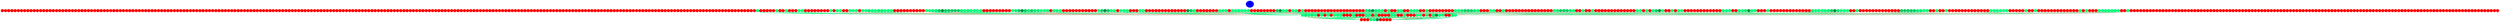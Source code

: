 graph {
	edge [bgcolor="purple:pink" color=yellow nodesep=0]
	graph [nodesep=0 ordering=out ranksep=0]
	I [label=5 color=blue height=0.2 style=filled width=0.2]
	x_0 [label="" color=red height=0.2 style=filled width=0.2]
	x_1 [label="" color=red height=0.2 style=filled width=0.2]
	x_2 [label="" color=red height=0.2 style=filled width=0.2]
	x_3 [label="" color=red height=0.2 style=filled width=0.2]
	x_4 [label="" color=red height=0.2 style=filled width=0.2]
	x_5 [label="" color=red height=0.2 style=filled width=0.2]
	x_6 [label="" color=red height=0.2 style=filled width=0.2]
	x_7 [label="" color=red height=0.2 style=filled width=0.2]
	x_8 [label="" color=red height=0.2 style=filled width=0.2]
	x_9 [label="" color=red height=0.2 style=filled width=0.2]
	x_10 [label="" color=red height=0.2 style=filled width=0.2]
	x_11 [label="" color=red height=0.2 style=filled width=0.2]
	x_12 [label="" color=red height=0.2 style=filled width=0.2]
	x_13 [label="" color=red height=0.2 style=filled width=0.2]
	x_14 [label="" color=red height=0.2 style=filled width=0.2]
	x_15 [label="" color=red height=0.2 style=filled width=0.2]
	x_16 [label="" color=red height=0.2 style=filled width=0.2]
	x_17 [label="" color=red height=0.2 style=filled width=0.2]
	x_18 [label="" color=red height=0.2 style=filled width=0.2]
	x_19 [label="" color=red height=0.2 style=filled width=0.2]
	x_20 [label="" color=red height=0.2 style=filled width=0.2]
	x_21 [label="" color=red height=0.2 style=filled width=0.2]
	x_22 [label="" color=red height=0.2 style=filled width=0.2]
	x_23 [label="" color=red height=0.2 style=filled width=0.2]
	x_24 [label="" color=red height=0.2 style=filled width=0.2]
	x_25 [label="" color=red height=0.2 style=filled width=0.2]
	x_26 [label="" color=red height=0.2 style=filled width=0.2]
	x_27 [label="" color=red height=0.2 style=filled width=0.2]
	x_28 [label="" color=red height=0.2 style=filled width=0.2]
	x_29 [label="" color=red height=0.2 style=filled width=0.2]
	x_30 [label="" color=red height=0.2 style=filled width=0.2]
	x_31 [label="" color=red height=0.2 style=filled width=0.2]
	x_32 [label="" color=red height=0.2 style=filled width=0.2]
	x_33 [label="" color=red height=0.2 style=filled width=0.2]
	x_34 [label="" color=red height=0.2 style=filled width=0.2]
	x_35 [label="" color=red height=0.2 style=filled width=0.2]
	x_36 [label="" color=red height=0.2 style=filled width=0.2]
	x_37 [label="" color=red height=0.2 style=filled width=0.2]
	x_38 [label="" color=red height=0.2 style=filled width=0.2]
	x_39 [label="" color=red height=0.2 style=filled width=0.2]
	x_40 [label="" color=red height=0.2 style=filled width=0.2]
	x_41 [label="" color=red height=0.2 style=filled width=0.2]
	x_42 [label="" color=red height=0.2 style=filled width=0.2]
	x_43 [label="" color=red height=0.2 style=filled width=0.2]
	x_44 [label="" color=red height=0.2 style=filled width=0.2]
	x_45 [label="" color=red height=0.2 style=filled width=0.2]
	x_46 [label="" color=red height=0.2 style=filled width=0.2]
	x_47 [label="" color=red height=0.2 style=filled width=0.2]
	x_48 [label="" color=red height=0.2 style=filled width=0.2]
	x_49 [label="" color=red height=0.2 style=filled width=0.2]
	x_50 [label="" color=red height=0.2 style=filled width=0.2]
	x_51 [label="" color=red height=0.2 style=filled width=0.2]
	x_52 [label="" color=red height=0.2 style=filled width=0.2]
	x_53 [label="" color=red height=0.2 style=filled width=0.2]
	x_54 [label="" color=red height=0.2 style=filled width=0.2]
	x_55 [label="" color=red height=0.2 style=filled width=0.2]
	x_56 [label="" color=red height=0.2 style=filled width=0.2]
	x_57 [label="" color=red height=0.2 style=filled width=0.2]
	x_58 [label="" color=red height=0.2 style=filled width=0.2]
	x_59 [label="" color=red height=0.2 style=filled width=0.2]
	x_60 [label="" color=red height=0.2 style=filled width=0.2]
	x_61 [label="" color=red height=0.2 style=filled width=0.2]
	x_62 [label="" color=red height=0.2 style=filled width=0.2]
	x_63 [label="" color=red height=0.2 style=filled width=0.2]
	x_64 [label="" color=red height=0.2 style=filled width=0.2]
	x_65 [label="" color=red height=0.2 style=filled width=0.2]
	x_66 [label="" color=red height=0.2 style=filled width=0.2]
	x_67 [label="" color=red height=0.2 style=filled width=0.2]
	x_68 [label="" color=red height=0.2 style=filled width=0.2]
	x_69 [label="" color=red height=0.2 style=filled width=0.2]
	x_70 [label="" color=red height=0.2 style=filled width=0.2]
	x_71 [label="" color=red height=0.2 style=filled width=0.2]
	x_72 [label="" color=red height=0.2 style=filled width=0.2]
	x_73 [label="" color=red height=0.2 style=filled width=0.2]
	x_74 [label="" color=red height=0.2 style=filled width=0.2]
	x_75 [label="" color=red height=0.2 style=filled width=0.2]
	x_76 [label="" color=red height=0.2 style=filled width=0.2]
	x_77 [label="" color=red height=0.2 style=filled width=0.2]
	x_78 [label="" color=red height=0.2 style=filled width=0.2]
	x_79 [label="" color=red height=0.2 style=filled width=0.2]
	x_80 [label="" color=red height=0.2 style=filled width=0.2]
	x_81 [label="" color=red height=0.2 style=filled width=0.2]
	x_82 [label="" color=red height=0.2 style=filled width=0.2]
	x_83 [label="" color=red height=0.2 style=filled width=0.2]
	x_84 [label="" color=red height=0.2 style=filled width=0.2]
	x_85 [label="" color=red height=0.2 style=filled width=0.2]
	x_86 [label="" color=red height=0.2 style=filled width=0.2]
	x_87 [label="" color=red height=0.2 style=filled width=0.2]
	x_88 [label="" color=red height=0.2 style=filled width=0.2]
	x_89 [label="" color=red height=0.2 style=filled width=0.2]
	x_90 [label="" color=red height=0.2 style=filled width=0.2]
	x_91 [label="" color=red height=0.2 style=filled width=0.2]
	x_92 [label="" color=red height=0.2 style=filled width=0.2]
	x_93 [label="" color=red height=0.2 style=filled width=0.2]
	x_94 [label="" color=red height=0.2 style=filled width=0.2]
	x_95 [label="" color=red height=0.2 style=filled width=0.2]
	x_96 [label="" color=red height=0.2 style=filled width=0.2]
	x_97 [label="" color=red height=0.2 style=filled width=0.2]
	x_98 [label="" color=red height=0.2 style=filled width=0.2]
	x_99 [label="" color=red height=0.2 style=filled width=0.2]
	x_100 [label="" color=red height=0.2 style=filled width=0.2]
	x_101 [label="" color=red height=0.2 style=filled width=0.2]
	x_102 [label="" color=red height=0.2 style=filled width=0.2]
	x_103 [label="" color=red height=0.2 style=filled width=0.2]
	x_104 [label="" color=red height=0.2 style=filled width=0.2]
	x_105 [label="" color=red height=0.2 style=filled width=0.2]
	x_106 [label="" color=red height=0.2 style=filled width=0.2]
	x_107 [label="" color=red height=0.2 style=filled width=0.2]
	x_108 [label="" color=red height=0.2 style=filled width=0.2]
	x_109 [label="" color=red height=0.2 style=filled width=0.2]
	x_110 [label="" color=red height=0.2 style=filled width=0.2]
	x_111 [label="" color=red height=0.2 style=filled width=0.2]
	x_112 [label="" color=red height=0.2 style=filled width=0.2]
	x_113 [label="" color=red height=0.2 style=filled width=0.2]
	x_114 [label="" color=red height=0.2 style=filled width=0.2]
	x_115 [label="" color=red height=0.2 style=filled width=0.2]
	x_116 [label="" color=red height=0.2 style=filled width=0.2]
	x_117 [label="" color=red height=0.2 style=filled width=0.2]
	x_118 [label="" color=red height=0.2 style=filled width=0.2]
	x_119 [label="" color=red height=0.2 style=filled width=0.2]
	x_120 [label="" color=red height=0.2 style=filled width=0.2]
	x_121 [label="" color=red height=0.2 style=filled width=0.2]
	x_122 [label="" color=red height=0.2 style=filled width=0.2]
	x_123 [label="" color=red height=0.2 style=filled width=0.2]
	x_124 [label="" color=red height=0.2 style=filled width=0.2]
	x_125 [label="" color=red height=0.2 style=filled width=0.2]
	x_126 [label="" color=red height=0.2 style=filled width=0.2]
	x_127 [label="" color=red height=0.2 style=filled width=0.2]
	x_128 [label="" color=red height=0.2 style=filled width=0.2]
	x_129 [label="" color=red height=0.2 style=filled width=0.2]
	x_130 [label="" color=red height=0.2 style=filled width=0.2]
	x_131 [label="" color=red height=0.2 style=filled width=0.2]
	x_132 [label="" color=red height=0.2 style=filled width=0.2]
	x_133 [label="" color=red height=0.2 style=filled width=0.2]
	x_134 [label="" color=red height=0.2 style=filled width=0.2]
	x_135 [label="" color=red height=0.2 style=filled width=0.2]
	x_136 [label="" color=red height=0.2 style=filled width=0.2]
	x_137 [label="" color=red height=0.2 style=filled width=0.2]
	x_138 [label="" color=red height=0.2 style=filled width=0.2]
	x_139 [label="" color=red height=0.2 style=filled width=0.2]
	x_140 [label="" color=red height=0.2 style=filled width=0.2]
	x_141 [label="" color=red height=0.2 style=filled width=0.2]
	x_142 [label="" color=red height=0.2 style=filled width=0.2]
	x_143 [label="" color=red height=0.2 style=filled width=0.2]
	x_144 [label="" color=red height=0.2 style=filled width=0.2]
	x_145 [label="" color=red height=0.2 style=filled width=0.2]
	x_146 [label="" color=red height=0.2 style=filled width=0.2]
	x_147 [label="" color=red height=0.2 style=filled width=0.2]
	x_148 [label="" color=red height=0.2 style=filled width=0.2]
	x_149 [label="" color=red height=0.2 style=filled width=0.2]
	x_150 [label="" color=red height=0.2 style=filled width=0.2]
	x_151 [label="" color=red height=0.2 style=filled width=0.2]
	x_152 [label="" color=red height=0.2 style=filled width=0.2]
	x_153 [label="" color=red height=0.2 style=filled width=0.2]
	x_154 [label="" color=red height=0.2 style=filled width=0.2]
	x_155 [label="" color=red height=0.2 style=filled width=0.2]
	x_156 [label="" color=red height=0.2 style=filled width=0.2]
	x_157 [label="" color=red height=0.2 style=filled width=0.2]
	x_158 [label="" color=red height=0.2 style=filled width=0.2]
	x_159 [label="" color=red height=0.2 style=filled width=0.2]
	x_160 [label="" color=red height=0.2 style=filled width=0.2]
	x_161 [label="" color=red height=0.2 style=filled width=0.2]
	x_162 [label="" color=red height=0.2 style=filled width=0.2]
	x_163 [label="" color=red height=0.2 style=filled width=0.2]
	x_164 [label="" color=red height=0.2 style=filled width=0.2]
	x_165 [label="" color=red height=0.2 style=filled width=0.2]
	x_166 [label="" color=red height=0.2 style=filled width=0.2]
	x_167 [label="" color=red height=0.2 style=filled width=0.2]
	x_168 [label="" color=red height=0.2 style=filled width=0.2]
	x_169 [label="" color=red height=0.2 style=filled width=0.2]
	x_170 [label="" color=red height=0.2 style=filled width=0.2]
	x_171 [label="" color=red height=0.2 style=filled width=0.2]
	x_172 [label="" color=red height=0.2 style=filled width=0.2]
	x_173 [label="" color=red height=0.2 style=filled width=0.2]
	x_174 [label="" color=red height=0.2 style=filled width=0.2]
	x_175 [label="" color=red height=0.2 style=filled width=0.2]
	x_176 [label="" color=red height=0.2 style=filled width=0.2]
	x_177 [label="" color=red height=0.2 style=filled width=0.2]
	x_178 [label="" color=red height=0.2 style=filled width=0.2]
	x_179 [label="" color=red height=0.2 style=filled width=0.2]
	x_180 [label="" color=red height=0.2 style=filled width=0.2]
	x_181 [label="" color=red height=0.2 style=filled width=0.2]
	x_182 [label="" color=red height=0.2 style=filled width=0.2]
	x_183 [label="" color=red height=0.2 style=filled width=0.2]
	x_184 [label="" color=red height=0.2 style=filled width=0.2]
	x_185 [label="" color=red height=0.2 style=filled width=0.2]
	x_186 [label="" color=red height=0.2 style=filled width=0.2]
	x_187 [label="" color=red height=0.2 style=filled width=0.2]
	x_188 [label="" color=red height=0.2 style=filled width=0.2]
	x_189 [label="" color=red height=0.2 style=filled width=0.2]
	x_190 [label="" color=red height=0.2 style=filled width=0.2]
	x_191 [label="" color=red height=0.2 style=filled width=0.2]
	x_192 [label="" color=red height=0.2 style=filled width=0.2]
	x_193 [label="" color=red height=0.2 style=filled width=0.2]
	x_194 [label="" color=red height=0.2 style=filled width=0.2]
	x_195 [label="" color=red height=0.2 style=filled width=0.2]
	x_196 [label="" color=red height=0.2 style=filled width=0.2]
	x_197 [label="" color=red height=0.2 style=filled width=0.2]
	x_198 [label="" color=red height=0.2 style=filled width=0.2]
	x_199 [label="" color=red height=0.2 style=filled width=0.2]
	x_200 [label="" color=red height=0.2 style=filled width=0.2]
	x_201 [label="" color=red height=0.2 style=filled width=0.2]
	x_202 [label="" color=red height=0.2 style=filled width=0.2]
	x_203 [label="" color=red height=0.2 style=filled width=0.2]
	x_204 [label="" color=red height=0.2 style=filled width=0.2]
	x_205 [label="" color=red height=0.2 style=filled width=0.2]
	x_206 [label="" color=red height=0.2 style=filled width=0.2]
	x_207 [label="" color=red height=0.2 style=filled width=0.2]
	x_208 [label="" color=red height=0.2 style=filled width=0.2]
	x_209 [label="" color=red height=0.2 style=filled width=0.2]
	x_210 [label="" color=red height=0.2 style=filled width=0.2]
	x_211 [label="" color=red height=0.2 style=filled width=0.2]
	x_212 [label="" color=red height=0.2 style=filled width=0.2]
	x_213 [label="" color=red height=0.2 style=filled width=0.2]
	x_214 [label="" color=red height=0.2 style=filled width=0.2]
	x_215 [label="" color=red height=0.2 style=filled width=0.2]
	x_216 [label="" color=red height=0.2 style=filled width=0.2]
	x_217 [label="" color=red height=0.2 style=filled width=0.2]
	x_218 [label="" color=red height=0.2 style=filled width=0.2]
	x_219 [label="" color=red height=0.2 style=filled width=0.2]
	x_220 [label="" color=red height=0.2 style=filled width=0.2]
	x_221 [label="" color=red height=0.2 style=filled width=0.2]
	x_222 [label="" color=red height=0.2 style=filled width=0.2]
	x_223 [label="" color=red height=0.2 style=filled width=0.2]
	x_224 [label="" color=red height=0.2 style=filled width=0.2]
	x_225 [label="" color=red height=0.2 style=filled width=0.2]
	x_226 [label="" color=red height=0.2 style=filled width=0.2]
	x_227 [label="" color=red height=0.2 style=filled width=0.2]
	x_228 [label="" color=red height=0.2 style=filled width=0.2]
	x_229 [label="" color=red height=0.2 style=filled width=0.2]
	x_230 [label="" color=red height=0.2 style=filled width=0.2]
	x_231 [label="" color=red height=0.2 style=filled width=0.2]
	x_232 [label="" color=red height=0.2 style=filled width=0.2]
	x_233 [label="" color=red height=0.2 style=filled width=0.2]
	x_234 [label="" color=red height=0.2 style=filled width=0.2]
	x_235 [label="" color=red height=0.2 style=filled width=0.2]
	x_236 [label="" color=red height=0.2 style=filled width=0.2]
	x_237 [label="" color=springgreen fillcolor=springgreen height=0.2 style=filled width=0.2]
	x_238 [label="" color=red height=0.2 style=filled width=0.2]
	x_239 [label="" color=red height=0.2 style=filled width=0.2]
	x_240 [label="" color=red height=0.2 style=filled width=0.2]
	x_241 [label="" color=red height=0.2 style=filled width=0.2]
	x_242 [label="" color=red height=0.2 style=filled width=0.2]
	x_243 [label="" color=springgreen fillcolor=springgreen height=0.2 style=filled width=0.2]
	x_244 [label="" color=red height=0.2 style=filled width=0.2]
	x_245 [label="" color=red height=0.2 style=filled width=0.2]
	x_246 [label="" color=springgreen fillcolor=springgreen height=0.2 style=filled width=0.2]
	x_247 [label="" color=red height=0.2 style=filled width=0.2]
	x_248 [label="" color=red height=0.2 style=filled width=0.2]
	x_249 [label="" color=red height=0.2 style=filled width=0.2]
	x_250 [label="" color=springgreen fillcolor=springgreen height=0.2 style=filled width=0.2]
	x_251 [label="" color=springgreen fillcolor=springgreen height=0.2 style=filled width=0.2]
	x_252 [label="" color=red height=0.2 style=filled width=0.2]
	x_253 [label="" color=red height=0.2 style=filled width=0.2]
	x_254 [label="" color=red height=0.2 style=filled width=0.2]
	x_255 [label="" color=red height=0.2 style=filled width=0.2]
	x_256 [label="" color=red height=0.2 style=filled width=0.2]
	x_257 [label="" color=red height=0.2 style=filled width=0.2]
	x_258 [label="" color=red height=0.2 style=filled width=0.2]
	x_259 [label="" color=red height=0.2 style=filled width=0.2]
	x_260 [label="" color=springgreen fillcolor=springgreen height=0.2 style=filled width=0.2]
	x_261 [label="" color=red height=0.2 style=filled width=0.2]
	x_262 [label="" color=springgreen fillcolor=springgreen height=0.2 style=filled width=0.2]
	x_263 [label="" color=springgreen fillcolor=springgreen height=0.2 style=filled width=0.2]
	x_264 [label="" color=red height=0.2 style=filled width=0.2]
	x_265 [label="" color=red height=0.2 style=filled width=0.2]
	x_266 [label="" color=springgreen fillcolor=springgreen height=0.2 style=filled width=0.2]
	x_267 [label="" color=springgreen1 fillcolor=springgreen1 height=0.2 style=filled width=0.2]
	x_268 [label="" color=springgreen fillcolor=springgreen height=0.2 style=filled width=0.2]
	x_269 [label="" color=red height=0.2 style=filled width=0.2]
	x_270 [label="" color=springgreen fillcolor=springgreen height=0.2 style=filled width=0.2]
	x_271 [label="" color=springgreen1 fillcolor=springgreen1 height=0.2 style=filled width=0.2]
	x_272 [label="" color=springgreen2 fillcolor=springgreen2 height=0.2 style=filled width=0.2]
	x_273 [label="" color=springgreen1 fillcolor=springgreen1 height=0.2 style=filled width=0.2]
	x_274 [label="" color=springgreen1 fillcolor=springgreen1 height=0.2 style=filled width=0.2]
	x_275 [label="" color=springgreen2 fillcolor=springgreen2 height=0.2 style=filled width=0.2]
	x_276 [label="" color=springgreen2 fillcolor=springgreen2 height=0.2 style=filled width=0.2]
	x_277 [label="" color=springgreen1 fillcolor=springgreen1 height=0.2 style=filled width=0.2]
	x_278 [label="" color=springgreen1 fillcolor=springgreen1 height=0.2 style=filled width=0.2]
	x_279 [label="" color=springgreen1 fillcolor=springgreen1 height=0.2 style=filled width=0.2]
	x_280 [label="" color=red height=0.2 style=filled width=0.2]
	x_281 [label="" color=red height=0.2 style=filled width=0.2]
	x_282 [label="" color=red height=0.2 style=filled width=0.2]
	x_283 [label="" color=red height=0.2 style=filled width=0.2]
	x_284 [label="" color=red height=0.2 style=filled width=0.2]
	x_285 [label="" color=red height=0.2 style=filled width=0.2]
	x_286 [label="" color=red height=0.2 style=filled width=0.2]
	x_287 [label="" color=red height=0.2 style=filled width=0.2]
	x_288 [label="" color=red height=0.2 style=filled width=0.2]
	x_289 [label="" color=red height=0.2 style=filled width=0.2]
	x_290 [label="" color=springgreen fillcolor=springgreen height=0.2 style=filled width=0.2]
	x_291 [label="" color=springgreen fillcolor=springgreen height=0.2 style=filled width=0.2]
	x_292 [label="" color=springgreen1 fillcolor=springgreen1 height=0.2 style=filled width=0.2]
	x_293 [label="" color=springgreen2 fillcolor=springgreen2 height=0.2 style=filled width=0.2]
	x_294 [label="" color=springgreen3 fillcolor=springgreen3 height=0.2 style=filled width=0.2]
	x_295 [label="" color=springgreen4 fillcolor=springgreen4 height=0.2 style=filled width=0.2]
	x_296 [label="" color=springgreen3 fillcolor=springgreen3 height=0.2 style=filled width=0.2]
	x_297 [label="" color=springgreen3 fillcolor=springgreen3 height=0.2 style=filled width=0.2]
	x_298 [label="" color=springgreen3 fillcolor=springgreen3 height=0.2 style=filled width=0.2]
	x_299 [label="" color=springgreen3 fillcolor=springgreen3 height=0.2 style=filled width=0.2]
	x_300 [label="" color=springgreen3 fillcolor=springgreen3 height=0.2 style=filled width=0.2]
	x_301 [label="" color=springgreen2 fillcolor=springgreen2 height=0.2 style=filled width=0.2]
	x_302 [label="" color=springgreen1 fillcolor=springgreen1 height=0.2 style=filled width=0.2]
	x_303 [label="" color=springgreen2 fillcolor=springgreen2 height=0.2 style=filled width=0.2]
	x_304 [label="" color=springgreen1 fillcolor=springgreen1 height=0.2 style=filled width=0.2]
	x_305 [label="" color=springgreen1 fillcolor=springgreen1 height=0.2 style=filled width=0.2]
	x_306 [label="" color=springgreen fillcolor=springgreen height=0.2 style=filled width=0.2]
	x_307 [label="" color=springgreen fillcolor=springgreen height=0.2 style=filled width=0.2]
	x_308 [label="" color=red height=0.2 style=filled width=0.2]
	x_309 [label="" color=red height=0.2 style=filled width=0.2]
	x_310 [label="" color=red height=0.2 style=filled width=0.2]
	x_311 [label="" color=red height=0.2 style=filled width=0.2]
	x_312 [label="" color=red height=0.2 style=filled width=0.2]
	x_313 [label="" color=red height=0.2 style=filled width=0.2]
	x_314 [label="" color=red height=0.2 style=filled width=0.2]
	x_315 [label="" color=red height=0.2 style=filled width=0.2]
	x_316 [label="" color=red height=0.2 style=filled width=0.2]
	x_317 [label="" color=springgreen fillcolor=springgreen height=0.2 style=filled width=0.2]
	x_318 [label="" color=springgreen2 fillcolor=springgreen2 height=0.2 style=filled width=0.2]
	x_319 [label="" color=springgreen3 fillcolor=springgreen3 height=0.2 style=filled width=0.2]
	x_320 [label="" color=springgreen4 fillcolor=springgreen4 height=0.2 style=filled width=0.2]
	x_321 [label="" color=springgreen3 fillcolor=springgreen3 height=0.2 style=filled width=0.2]
	x_322 [label="" color=springgreen2 fillcolor=springgreen2 height=0.2 style=filled width=0.2]
	x_323 [label="" color=springgreen3 fillcolor=springgreen3 height=0.2 style=filled width=0.2]
	x_324 [label="" color=springgreen2 fillcolor=springgreen2 height=0.2 style=filled width=0.2]
	x_325 [label="" color=springgreen2 fillcolor=springgreen2 height=0.2 style=filled width=0.2]
	x_326 [label="" color=springgreen1 fillcolor=springgreen1 height=0.2 style=filled width=0.2]
	x_327 [label="" color=springgreen fillcolor=springgreen height=0.2 style=filled width=0.2]
	x_328 [label="" color=springgreen fillcolor=springgreen height=0.2 style=filled width=0.2]
	x_329 [label="" color=red height=0.2 style=filled width=0.2]
	x_330 [label="" color=springgreen fillcolor=springgreen height=0.2 style=filled width=0.2]
	x_331 [label="" color=springgreen fillcolor=springgreen height=0.2 style=filled width=0.2]
	x_332 [label="" color=springgreen fillcolor=springgreen height=0.2 style=filled width=0.2]
	x_333 [label="" color=red height=0.2 style=filled width=0.2]
	x_334 [label="" color=red height=0.2 style=filled width=0.2]
	x_335 [label="" color=red height=0.2 style=filled width=0.2]
	x_336 [label="" color=red height=0.2 style=filled width=0.2]
	x_337 [label="" color=red height=0.2 style=filled width=0.2]
	x_338 [label="" color=red height=0.2 style=filled width=0.2]
	x_339 [label="" color=red height=0.2 style=filled width=0.2]
	x_340 [label="" color=red height=0.2 style=filled width=0.2]
	x_341 [label="" color=red height=0.2 style=filled width=0.2]
	x_342 [label="" color=red height=0.2 style=filled width=0.2]
	x_343 [label="" color=red height=0.2 style=filled width=0.2]
	x_344 [label="" color=springgreen fillcolor=springgreen height=0.2 style=filled width=0.2]
	x_345 [label="" color=springgreen3 fillcolor=springgreen3 height=0.2 style=filled width=0.2]
	x_346 [label="" color=springgreen4 fillcolor=springgreen4 height=0.2 style=filled width=0.2]
	x_347 [label="" color=springgreen3 fillcolor=springgreen3 height=0.2 style=filled width=0.2]
	x_348 [label="" color=springgreen1 fillcolor=springgreen1 height=0.2 style=filled width=0.2]
	x_349 [label="" color=springgreen fillcolor=springgreen height=0.2 style=filled width=0.2]
	x_350 [label="" color=red height=0.2 style=filled width=0.2]
	x_351 [label="" color=springgreen fillcolor=springgreen height=0.2 style=filled width=0.2]
	x_352 [label="" color=springgreen fillcolor=springgreen height=0.2 style=filled width=0.2]
	x_353 [label="" color=springgreen fillcolor=springgreen height=0.2 style=filled width=0.2]
	x_354 [label="" color=red height=0.2 style=filled width=0.2]
	x_355 [label="" color=red height=0.2 style=filled width=0.2]
	x_356 [label="" color=red height=0.2 style=filled width=0.2]
	x_357 [label="" color=springgreen fillcolor=springgreen height=0.2 style=filled width=0.2]
	x_358 [label="" color=springgreen fillcolor=springgreen height=0.2 style=filled width=0.2]
	x_359 [label="" color=red height=0.2 style=filled width=0.2]
	x_360 [label="" color=red height=0.2 style=filled width=0.2]
	x_361 [label="" color=red height=0.2 style=filled width=0.2]
	x_362 [label="" color=red height=0.2 style=filled width=0.2]
	x_363 [label="" color=red height=0.2 style=filled width=0.2]
	x_364 [label="" color=red height=0.2 style=filled width=0.2]
	x_365 [label="" color=red height=0.2 style=filled width=0.2]
	x_366 [label="" color=red height=0.2 style=filled width=0.2]
	x_367 [label="" color=red height=0.2 style=filled width=0.2]
	x_368 [label="" color=red height=0.2 style=filled width=0.2]
	x_369 [label="" color=red height=0.2 style=filled width=0.2]
	x_370 [label="" color=red height=0.2 style=filled width=0.2]
	x_371 [label="" color=red height=0.2 style=filled width=0.2]
	x_372 [label="" color=springgreen4 fillcolor=springgreen4 height=0.2 style=filled width=0.2]
	x_373 [label="" color=springgreen3 fillcolor=springgreen3 height=0.2 style=filled width=0.2]
	x_374 [label="" color=springgreen fillcolor=springgreen height=0.2 style=filled width=0.2]
	x_375 [label="" color=red height=0.2 style=filled width=0.2]
	x_376 [label="" color=red height=0.2 style=filled width=0.2]
	x_377 [label="" color=red height=0.2 style=filled width=0.2]
	x_378 [label="" color=red height=0.2 style=filled width=0.2]
	x_379 [label="" color=red height=0.2 style=filled width=0.2]
	x_380 [label="" color=red height=0.2 style=filled width=0.2]
	x_381 [label="" color=red height=0.2 style=filled width=0.2]
	x_382 [label="" color=springgreen fillcolor=springgreen height=0.2 style=filled width=0.2]
	x_383 [label="" color=springgreen fillcolor=springgreen height=0.2 style=filled width=0.2]
	x_384 [label="" color=springgreen fillcolor=springgreen height=0.2 style=filled width=0.2]
	x_385 [label="" color=red height=0.2 style=filled width=0.2]
	x_386 [label="" color=springgreen fillcolor=springgreen height=0.2 style=filled width=0.2]
	x_387 [label="" color=springgreen fillcolor=springgreen height=0.2 style=filled width=0.2]
	x_388 [label="" color=springgreen fillcolor=springgreen height=0.2 style=filled width=0.2]
	x_389 [label="" color=springgreen fillcolor=springgreen height=0.2 style=filled width=0.2]
	x_390 [label="" color=springgreen fillcolor=springgreen height=0.2 style=filled width=0.2]
	x_391 [label="" color=springgreen fillcolor=springgreen height=0.2 style=filled width=0.2]
	x_392 [label="" color=red height=0.2 style=filled width=0.2]
	x_393 [label="" color=red height=0.2 style=filled width=0.2]
	x_394 [label="" color=red height=0.2 style=filled width=0.2]
	x_395 [label="" color=red height=0.2 style=filled width=0.2]
	x_396 [label="" color=red height=0.2 style=filled width=0.2]
	x_397 [label="" color=red height=0.2 style=filled width=0.2]
	x_398 [label="" color=red height=0.2 style=filled width=0.2]
	x_399 [label="" color=red height=0.2 style=filled width=0.2]
	x_400 [label="" color=springgreen3 fillcolor=springgreen3 height=0.2 style=filled width=0.2]
	x_401 [label="" color=springgreen4 fillcolor=springgreen4 height=0.2 style=filled width=0.2]
	x_402 [label="" color=springgreen1 fillcolor=springgreen1 height=0.2 style=filled width=0.2]
	x_403 [label="" color=springgreen fillcolor=springgreen height=0.2 style=filled width=0.2]
	x_404 [label="" color=red height=0.2 style=filled width=0.2]
	x_405 [label="" color=springgreen fillcolor=springgreen height=0.2 style=filled width=0.2]
	x_406 [label="" color=springgreen fillcolor=springgreen height=0.2 style=filled width=0.2]
	x_407 [label="" color=red height=0.2 style=filled width=0.2]
	x_408 [label="" color=springgreen fillcolor=springgreen height=0.2 style=filled width=0.2]
	x_409 [label="" color=red height=0.2 style=filled width=0.2]
	x_410 [label="" color=red height=0.2 style=filled width=0.2]
	x_411 [label="" color=red height=0.2 style=filled width=0.2]
	x_412 [label="" color=red height=0.2 style=filled width=0.2]
	x_413 [label="" color=red height=0.2 style=filled width=0.2]
	x_414 [label="" color=red height=0.2 style=filled width=0.2]
	x_415 [label="" color=red height=0.2 style=filled width=0.2]
	x_416 [label="" color=red height=0.2 style=filled width=0.2]
	x_417 [label="" color=red height=0.2 style=filled width=0.2]
	x_418 [label="" color=red height=0.2 style=filled width=0.2]
	x_419 [label="" color=red height=0.2 style=filled width=0.2]
	x_420 [label="" color=red height=0.2 style=filled width=0.2]
	x_421 [label="" color=red height=0.2 style=filled width=0.2]
	x_422 [label="" color=red height=0.2 style=filled width=0.2]
	x_423 [label="" color=red height=0.2 style=filled width=0.2]
	x_424 [label="" color=red height=0.2 style=filled width=0.2]
	x_425 [label="" color=red height=0.2 style=filled width=0.2]
	x_426 [label="" color=red height=0.2 style=filled width=0.2]
	x_427 [label="" color=red height=0.2 style=filled width=0.2]
	x_428 [label="" color=springgreen2 fillcolor=springgreen2 height=0.2 style=filled width=0.2]
	x_429 [label="" color=springgreen3 fillcolor=springgreen3 height=0.2 style=filled width=0.2]
	x_430 [label="" color=springgreen4 fillcolor=springgreen4 height=0.2 style=filled width=0.2]
	x_431 [label="" color=springgreen2 fillcolor=springgreen2 height=0.2 style=filled width=0.2]
	x_432 [label="" color=springgreen fillcolor=springgreen height=0.2 style=filled width=0.2]
	x_433 [label="" color=springgreen fillcolor=springgreen height=0.2 style=filled width=0.2]
	x_434 [label="" color=red height=0.2 style=filled width=0.2]
	x_435 [label="" color=springgreen fillcolor=springgreen height=0.2 style=filled width=0.2]
	x_436 [label="" color=red height=0.2 style=filled width=0.2]
	x_437 [label="" color=red height=0.2 style=filled width=0.2]
	x_438 [label="" color=springgreen fillcolor=springgreen height=0.2 style=filled width=0.2]
	x_439 [label="" color=springgreen fillcolor=springgreen height=0.2 style=filled width=0.2]
	x_440 [label="" color=red height=0.2 style=filled width=0.2]
	x_441 [label="" color=red height=0.2 style=filled width=0.2]
	x_442 [label="" color=springgreen fillcolor=springgreen height=0.2 style=filled width=0.2]
	x_443 [label="" color=springgreen fillcolor=springgreen height=0.2 style=filled width=0.2]
	x_444 [label="" color=springgreen fillcolor=springgreen height=0.2 style=filled width=0.2]
	x_445 [label="" color=red height=0.2 style=filled width=0.2]
	x_446 [label="" color=red height=0.2 style=filled width=0.2]
	x_447 [label="" color=springgreen fillcolor=springgreen height=0.2 style=filled width=0.2]
	x_448 [label="" color=red height=0.2 style=filled width=0.2]
	x_449 [label="" color=red height=0.2 style=filled width=0.2]
	x_450 [label="" color=red height=0.2 style=filled width=0.2]
	x_451 [label="" color=red height=0.2 style=filled width=0.2]
	x_452 [label="" color=red height=0.2 style=filled width=0.2]
	x_453 [label="" color=red height=0.2 style=filled width=0.2]
	x_454 [label="" color=red height=0.2 style=filled width=0.2]
	x_455 [label="" color=red height=0.2 style=filled width=0.2]
	x_456 [label="" color=springgreen fillcolor=springgreen height=0.2 style=filled width=0.2]
	x_457 [label="" color=springgreen fillcolor=springgreen height=0.2 style=filled width=0.2]
	x_458 [label="" color=springgreen2 fillcolor=springgreen2 height=0.2 style=filled width=0.2]
	x_459 [label="" color=springgreen3 fillcolor=springgreen3 height=0.2 style=filled width=0.2]
	x_460 [label="" color=springgreen3 fillcolor=springgreen3 height=0.2 style=filled width=0.2]
	x_461 [label="" color=springgreen3 fillcolor=springgreen3 height=0.2 style=filled width=0.2]
	x_462 [label="" color=springgreen2 fillcolor=springgreen2 height=0.2 style=filled width=0.2]
	x_463 [label="" color=springgreen fillcolor=springgreen height=0.2 style=filled width=0.2]
	x_464 [label="" color=red height=0.2 style=filled width=0.2]
	x_465 [label="" color=red height=0.2 style=filled width=0.2]
	x_466 [label="" color=red height=0.2 style=filled width=0.2]
	x_467 [label="" color=springgreen fillcolor=springgreen height=0.2 style=filled width=0.2]
	x_468 [label="" color=springgreen fillcolor=springgreen height=0.2 style=filled width=0.2]
	x_469 [label="" color=red height=0.2 style=filled width=0.2]
	x_470 [label="" color=red height=0.2 style=filled width=0.2]
	x_471 [label="" color=springgreen fillcolor=springgreen height=0.2 style=filled width=0.2]
	x_472 [label="" color=red height=0.2 style=filled width=0.2]
	x_473 [label="" color=red height=0.2 style=filled width=0.2]
	x_474 [label="" color=red height=0.2 style=filled width=0.2]
	x_475 [label="" color=red height=0.2 style=filled width=0.2]
	x_476 [label="" color=red height=0.2 style=filled width=0.2]
	x_477 [label="" color=red height=0.2 style=filled width=0.2]
	x_478 [label="" color=red height=0.2 style=filled width=0.2]
	x_479 [label="" color=red height=0.2 style=filled width=0.2]
	x_480 [label="" color=red height=0.2 style=filled width=0.2]
	x_481 [label="" color=red height=0.2 style=filled width=0.2]
	x_482 [label="" color=red height=0.2 style=filled width=0.2]
	x_483 [label="" color=red height=0.2 style=filled width=0.2]
	x_484 [label="" color=red height=0.2 style=filled width=0.2]
	x_485 [label="" color=red height=0.2 style=filled width=0.2]
	x_486 [label="" color=red height=0.2 style=filled width=0.2]
	x_487 [label="" color=springgreen fillcolor=springgreen height=0.2 style=filled width=0.2]
	x_488 [label="" color=springgreen2 fillcolor=springgreen2 height=0.2 style=filled width=0.2]
	x_489 [label="" color=springgreen3 fillcolor=springgreen3 height=0.2 style=filled width=0.2]
	x_490 [label="" color=springgreen3 fillcolor=springgreen3 height=0.2 style=filled width=0.2]
	x_491 [label="" color=springgreen3 fillcolor=springgreen3 height=0.2 style=filled width=0.2]
	x_492 [label="" color=springgreen2 fillcolor=springgreen2 height=0.2 style=filled width=0.2]
	x_493 [label="" color=springgreen fillcolor=springgreen height=0.2 style=filled width=0.2]
	x_494 [label="" color=red height=0.2 style=filled width=0.2]
	x_495 [label="" color=red height=0.2 style=filled width=0.2]
	x_496 [label="" color=springgreen fillcolor=springgreen height=0.2 style=filled width=0.2]
	x_497 [label="" color=red height=0.2 style=filled width=0.2]
	x_498 [label="" color=red height=0.2 style=filled width=0.2]
	x_499 [label="" color=springgreen fillcolor=springgreen height=0.2 style=filled width=0.2]
	x_500 [label="" color=red height=0.2 style=filled width=0.2]
	x_501 [label="" color=red height=0.2 style=filled width=0.2]
	x_502 [label="" color=red height=0.2 style=filled width=0.2]
	x_503 [label="" color=red height=0.2 style=filled width=0.2]
	x_504 [label="" color=red height=0.2 style=filled width=0.2]
	x_505 [label="" color=red height=0.2 style=filled width=0.2]
	x_506 [label="" color=red height=0.2 style=filled width=0.2]
	x_507 [label="" color=red height=0.2 style=filled width=0.2]
	x_508 [label="" color=red height=0.2 style=filled width=0.2]
	x_509 [label="" color=red height=0.2 style=filled width=0.2]
	x_510 [label="" color=red height=0.2 style=filled width=0.2]
	x_511 [label="" color=red height=0.2 style=filled width=0.2]
	x_512 [label="" color=red height=0.2 style=filled width=0.2]
	x_513 [label="" color=springgreen fillcolor=springgreen height=0.2 style=filled width=0.2]
	x_514 [label="" color=springgreen fillcolor=springgreen height=0.2 style=filled width=0.2]
	x_515 [label="" color=red height=0.2 style=filled width=0.2]
	x_516 [label="" color=springgreen fillcolor=springgreen height=0.2 style=filled width=0.2]
	x_517 [label="" color=red height=0.2 style=filled width=0.2]
	x_518 [label="" color=springgreen fillcolor=springgreen height=0.2 style=filled width=0.2]
	x_519 [label="" color=springgreen3 fillcolor=springgreen3 height=0.2 style=filled width=0.2]
	x_520 [label="" color=springgreen4 fillcolor=springgreen4 height=0.2 style=filled width=0.2]
	x_521 [label="" color=springgreen1 fillcolor=springgreen1 height=0.2 style=filled width=0.2]
	x_522 [label="" color=red height=0.2 style=filled width=0.2]
	x_523 [label="" color=red height=0.2 style=filled width=0.2]
	x_524 [label="" color=springgreen fillcolor=springgreen height=0.2 style=filled width=0.2]
	x_525 [label="" color=red height=0.2 style=filled width=0.2]
	x_526 [label="" color=springgreen fillcolor=springgreen height=0.2 style=filled width=0.2]
	x_527 [label="" color=springgreen fillcolor=springgreen height=0.2 style=filled width=0.2]
	x_528 [label="" color=red height=0.2 style=filled width=0.2]
	x_529 [label="" color=red height=0.2 style=filled width=0.2]
	x_530 [label="" color=red height=0.2 style=filled width=0.2]
	x_531 [label="" color=red height=0.2 style=filled width=0.2]
	x_532 [label="" color=red height=0.2 style=filled width=0.2]
	x_533 [label="" color=red height=0.2 style=filled width=0.2]
	x_534 [label="" color=red height=0.2 style=filled width=0.2]
	x_535 [label="" color=red height=0.2 style=filled width=0.2]
	x_536 [label="" color=red height=0.2 style=filled width=0.2]
	x_537 [label="" color=red height=0.2 style=filled width=0.2]
	x_538 [label="" color=red height=0.2 style=filled width=0.2]
	x_539 [label="" color=red height=0.2 style=filled width=0.2]
	x_540 [label="" color=springgreen fillcolor=springgreen height=0.2 style=filled width=0.2]
	x_541 [label="" color=springgreen fillcolor=springgreen height=0.2 style=filled width=0.2]
	x_542 [label="" color=springgreen fillcolor=springgreen height=0.2 style=filled width=0.2]
	x_543 [label="" color=red height=0.2 style=filled width=0.2]
	x_544 [label="" color=red height=0.2 style=filled width=0.2]
	x_545 [label="" color=springgreen fillcolor=springgreen height=0.2 style=filled width=0.2]
	x_546 [label="" color=springgreen1 fillcolor=springgreen1 height=0.2 style=filled width=0.2]
	x_547 [label="" color=springgreen2 fillcolor=springgreen2 height=0.2 style=filled width=0.2]
	x_548 [label="" color=springgreen4 fillcolor=springgreen4 height=0.2 style=filled width=0.2]
	x_549 [label="" color=springgreen1 fillcolor=springgreen1 height=0.2 style=filled width=0.2]
	x_550 [label="" color=springgreen fillcolor=springgreen height=0.2 style=filled width=0.2]
	x_551 [label="" color=red height=0.2 style=filled width=0.2]
	x_552 [label="" color=red height=0.2 style=filled width=0.2]
	x_553 [label="" color=red height=0.2 style=filled width=0.2]
	x_554 [label="" color=springgreen fillcolor=springgreen height=0.2 style=filled width=0.2]
	x_555 [label="" color=red height=0.2 style=filled width=0.2]
	x_556 [label="" color=red height=0.2 style=filled width=0.2]
	x_557 [label="" color=red height=0.2 style=filled width=0.2]
	x_558 [label="" color=red height=0.2 style=filled width=0.2]
	x_559 [label="" color=red height=0.2 style=filled width=0.2]
	x_560 [label="" color=red height=0.2 style=filled width=0.2]
	x_561 [label="" color=red height=0.2 style=filled width=0.2]
	x_562 [label="" color=red height=0.2 style=filled width=0.2]
	x_563 [label="" color=red height=0.2 style=filled width=0.2]
	x_564 [label="" color=red height=0.2 style=filled width=0.2]
	x_565 [label="" color=red height=0.2 style=filled width=0.2]
	x_566 [label="" color=red height=0.2 style=filled width=0.2]
	x_567 [label="" color=red height=0.2 style=filled width=0.2]
	x_568 [label="" color=springgreen2 fillcolor=springgreen2 height=0.2 style=filled width=0.2]
	x_569 [label="" color=springgreen1 fillcolor=springgreen1 height=0.2 style=filled width=0.2]
	x_570 [label="" color=springgreen1 fillcolor=springgreen1 height=0.2 style=filled width=0.2]
	x_571 [label="" color=springgreen1 fillcolor=springgreen1 height=0.2 style=filled width=0.2]
	x_572 [label="" color=springgreen1 fillcolor=springgreen1 height=0.2 style=filled width=0.2]
	x_573 [label="" color=springgreen2 fillcolor=springgreen2 height=0.2 style=filled width=0.2]
	x_574 [label="" color=springgreen3 fillcolor=springgreen3 height=0.2 style=filled width=0.2]
	x_575 [label="" color=springgreen4 fillcolor=springgreen4 height=0.2 style=filled width=0.2]
	x_576 [label="" color=springgreen2 fillcolor=springgreen2 height=0.2 style=filled width=0.2]
	x_577 [label="" color=springgreen fillcolor=springgreen height=0.2 style=filled width=0.2]
	x_578 [label="" color=springgreen fillcolor=springgreen height=0.2 style=filled width=0.2]
	x_579 [label="" color=springgreen fillcolor=springgreen height=0.2 style=filled width=0.2]
	x_580 [label="" color=red height=0.2 style=filled width=0.2]
	x_581 [label="" color=red height=0.2 style=filled width=0.2]
	x_582 [label="" color=springgreen fillcolor=springgreen height=0.2 style=filled width=0.2]
	x_583 [label="" color=red height=0.2 style=filled width=0.2]
	x_584 [label="" color=red height=0.2 style=filled width=0.2]
	x_585 [label="" color=red height=0.2 style=filled width=0.2]
	x_586 [label="" color=red height=0.2 style=filled width=0.2]
	x_587 [label="" color=red height=0.2 style=filled width=0.2]
	x_588 [label="" color=red height=0.2 style=filled width=0.2]
	x_589 [label="" color=red height=0.2 style=filled width=0.2]
	x_590 [label="" color=red height=0.2 style=filled width=0.2]
	x_591 [label="" color=red height=0.2 style=filled width=0.2]
	x_592 [label="" color=red height=0.2 style=filled width=0.2]
	x_593 [label="" color=red height=0.2 style=filled width=0.2]
	x_594 [label="" color=red height=0.2 style=filled width=0.2]
	x_595 [label="" color=red height=0.2 style=filled width=0.2]
	x_596 [label="" color=springgreen3 fillcolor=springgreen3 height=0.2 style=filled width=0.2]
	x_597 [label="" color=springgreen3 fillcolor=springgreen3 height=0.2 style=filled width=0.2]
	x_598 [label="" color=springgreen3 fillcolor=springgreen3 height=0.2 style=filled width=0.2]
	x_599 [label="" color=springgreen3 fillcolor=springgreen3 height=0.2 style=filled width=0.2]
	x_600 [label="" color=springgreen3 fillcolor=springgreen3 height=0.2 style=filled width=0.2]
	x_601 [label="" color=springgreen2 fillcolor=springgreen2 height=0.2 style=filled width=0.2]
	x_602 [label="" color=springgreen2 fillcolor=springgreen2 height=0.2 style=filled width=0.2]
	x_603 [label="" color=springgreen1 fillcolor=springgreen1 height=0.2 style=filled width=0.2]
	x_604 [label="" color=springgreen fillcolor=springgreen height=0.2 style=filled width=0.2]
	x_605 [label="" color=red height=0.2 style=filled width=0.2]
	x_606 [label="" color=red height=0.2 style=filled width=0.2]
	x_607 [label="" color=springgreen fillcolor=springgreen height=0.2 style=filled width=0.2]
	x_608 [label="" color=red height=0.2 style=filled width=0.2]
	x_609 [label="" color=red height=0.2 style=filled width=0.2]
	x_610 [label="" color=springgreen fillcolor=springgreen height=0.2 style=filled width=0.2]
	x_611 [label="" color=red height=0.2 style=filled width=0.2]
	x_612 [label="" color=red height=0.2 style=filled width=0.2]
	x_613 [label="" color=red height=0.2 style=filled width=0.2]
	x_614 [label="" color=red height=0.2 style=filled width=0.2]
	x_615 [label="" color=red height=0.2 style=filled width=0.2]
	x_616 [label="" color=red height=0.2 style=filled width=0.2]
	x_617 [label="" color=red height=0.2 style=filled width=0.2]
	x_618 [label="" color=red height=0.2 style=filled width=0.2]
	x_619 [label="" color=red height=0.2 style=filled width=0.2]
	x_620 [label="" color=red height=0.2 style=filled width=0.2]
	x_621 [label="" color=red height=0.2 style=filled width=0.2]
	x_622 [label="" color=red height=0.2 style=filled width=0.2]
	x_623 [label="" color=red height=0.2 style=filled width=0.2]
	x_624 [label="" color=springgreen fillcolor=springgreen height=0.2 style=filled width=0.2]
	x_625 [label="" color=springgreen fillcolor=springgreen height=0.2 style=filled width=0.2]
	x_626 [label="" color=springgreen fillcolor=springgreen height=0.2 style=filled width=0.2]
	x_627 [label="" color=springgreen fillcolor=springgreen height=0.2 style=filled width=0.2]
	x_628 [label="" color=springgreen fillcolor=springgreen height=0.2 style=filled width=0.2]
	x_629 [label="" color=springgreen fillcolor=springgreen height=0.2 style=filled width=0.2]
	x_630 [label="" color=red height=0.2 style=filled width=0.2]
	x_631 [label="" color=red height=0.2 style=filled width=0.2]
	x_632 [label="" color=red height=0.2 style=filled width=0.2]
	x_633 [label="" color=red height=0.2 style=filled width=0.2]
	x_634 [label="" color=red height=0.2 style=filled width=0.2]
	x_635 [label="" color=springgreen fillcolor=springgreen height=0.2 style=filled width=0.2]
	x_636 [label="" color=red height=0.2 style=filled width=0.2]
	x_637 [label="" color=red height=0.2 style=filled width=0.2]
	x_638 [label="" color=springgreen fillcolor=springgreen height=0.2 style=filled width=0.2]
	x_639 [label="" color=red height=0.2 style=filled width=0.2]
	x_640 [label="" color=red height=0.2 style=filled width=0.2]
	x_641 [label="" color=red height=0.2 style=filled width=0.2]
	x_642 [label="" color=red height=0.2 style=filled width=0.2]
	x_643 [label="" color=red height=0.2 style=filled width=0.2]
	x_644 [label="" color=red height=0.2 style=filled width=0.2]
	x_645 [label="" color=red height=0.2 style=filled width=0.2]
	x_646 [label="" color=red height=0.2 style=filled width=0.2]
	x_647 [label="" color=red height=0.2 style=filled width=0.2]
	x_648 [label="" color=red height=0.2 style=filled width=0.2]
	x_649 [label="" color=red height=0.2 style=filled width=0.2]
	x_650 [label="" color=red height=0.2 style=filled width=0.2]
	x_651 [label="" color=red height=0.2 style=filled width=0.2]
	x_652 [label="" color=springgreen fillcolor=springgreen height=0.2 style=filled width=0.2]
	x_653 [label="" color=red height=0.2 style=filled width=0.2]
	x_654 [label="" color=springgreen fillcolor=springgreen height=0.2 style=filled width=0.2]
	x_655 [label="" color=red height=0.2 style=filled width=0.2]
	x_656 [label="" color=red height=0.2 style=filled width=0.2]
	x_657 [label="" color=red height=0.2 style=filled width=0.2]
	x_658 [label="" color=springgreen fillcolor=springgreen height=0.2 style=filled width=0.2]
	x_659 [label="" color=springgreen fillcolor=springgreen height=0.2 style=filled width=0.2]
	x_660 [label="" color=springgreen fillcolor=springgreen height=0.2 style=filled width=0.2]
	x_661 [label="" color=springgreen fillcolor=springgreen height=0.2 style=filled width=0.2]
	x_662 [label="" color=springgreen fillcolor=springgreen height=0.2 style=filled width=0.2]
	x_663 [label="" color=springgreen fillcolor=springgreen height=0.2 style=filled width=0.2]
	x_664 [label="" color=springgreen fillcolor=springgreen height=0.2 style=filled width=0.2]
	x_665 [label="" color=red height=0.2 style=filled width=0.2]
	x_666 [label="" color=red height=0.2 style=filled width=0.2]
	x_667 [label="" color=springgreen fillcolor=springgreen height=0.2 style=filled width=0.2]
	x_668 [label="" color=red height=0.2 style=filled width=0.2]
	x_669 [label="" color=red height=0.2 style=filled width=0.2]
	x_670 [label="" color=red height=0.2 style=filled width=0.2]
	x_671 [label="" color=red height=0.2 style=filled width=0.2]
	x_672 [label="" color=red height=0.2 style=filled width=0.2]
	x_673 [label="" color=red height=0.2 style=filled width=0.2]
	x_674 [label="" color=red height=0.2 style=filled width=0.2]
	x_675 [label="" color=red height=0.2 style=filled width=0.2]
	x_676 [label="" color=red height=0.2 style=filled width=0.2]
	x_677 [label="" color=red height=0.2 style=filled width=0.2]
	x_678 [label="" color=red height=0.2 style=filled width=0.2]
	x_679 [label="" color=red height=0.2 style=filled width=0.2]
	x_680 [label="" color=red height=0.2 style=filled width=0.2]
	x_681 [label="" color=red height=0.2 style=filled width=0.2]
	x_682 [label="" color=red height=0.2 style=filled width=0.2]
	x_683 [label="" color=red height=0.2 style=filled width=0.2]
	x_684 [label="" color=red height=0.2 style=filled width=0.2]
	x_685 [label="" color=red height=0.2 style=filled width=0.2]
	x_686 [label="" color=red height=0.2 style=filled width=0.2]
	x_687 [label="" color=red height=0.2 style=filled width=0.2]
	x_688 [label="" color=red height=0.2 style=filled width=0.2]
	x_689 [label="" color=red height=0.2 style=filled width=0.2]
	x_690 [label="" color=red height=0.2 style=filled width=0.2]
	x_691 [label="" color=red height=0.2 style=filled width=0.2]
	x_692 [label="" color=red height=0.2 style=filled width=0.2]
	x_693 [label="" color=red height=0.2 style=filled width=0.2]
	x_694 [label="" color=red height=0.2 style=filled width=0.2]
	x_695 [label="" color=red height=0.2 style=filled width=0.2]
	x_696 [label="" color=red height=0.2 style=filled width=0.2]
	x_697 [label="" color=red height=0.2 style=filled width=0.2]
	x_698 [label="" color=red height=0.2 style=filled width=0.2]
	x_699 [label="" color=red height=0.2 style=filled width=0.2]
	x_700 [label="" color=red height=0.2 style=filled width=0.2]
	x_701 [label="" color=red height=0.2 style=filled width=0.2]
	x_702 [label="" color=red height=0.2 style=filled width=0.2]
	x_703 [label="" color=red height=0.2 style=filled width=0.2]
	x_704 [label="" color=red height=0.2 style=filled width=0.2]
	x_705 [label="" color=red height=0.2 style=filled width=0.2]
	x_706 [label="" color=red height=0.2 style=filled width=0.2]
	x_707 [label="" color=red height=0.2 style=filled width=0.2]
	x_708 [label="" color=red height=0.2 style=filled width=0.2]
	x_709 [label="" color=red height=0.2 style=filled width=0.2]
	x_710 [label="" color=red height=0.2 style=filled width=0.2]
	x_711 [label="" color=red height=0.2 style=filled width=0.2]
	x_712 [label="" color=red height=0.2 style=filled width=0.2]
	x_713 [label="" color=red height=0.2 style=filled width=0.2]
	x_714 [label="" color=red height=0.2 style=filled width=0.2]
	x_715 [label="" color=red height=0.2 style=filled width=0.2]
	x_716 [label="" color=red height=0.2 style=filled width=0.2]
	x_717 [label="" color=red height=0.2 style=filled width=0.2]
	x_718 [label="" color=red height=0.2 style=filled width=0.2]
	x_719 [label="" color=red height=0.2 style=filled width=0.2]
	x_720 [label="" color=red height=0.2 style=filled width=0.2]
	x_721 [label="" color=red height=0.2 style=filled width=0.2]
	x_722 [label="" color=red height=0.2 style=filled width=0.2]
	x_723 [label="" color=red height=0.2 style=filled width=0.2]
	x_724 [label="" color=red height=0.2 style=filled width=0.2]
	x_725 [label="" color=red height=0.2 style=filled width=0.2]
	x_726 [label="" color=red height=0.2 style=filled width=0.2]
	x_727 [label="" color=red height=0.2 style=filled width=0.2]
	x_728 [label="" color=red height=0.2 style=filled width=0.2]
	x_729 [label="" color=red height=0.2 style=filled width=0.2]
	x_730 [label="" color=red height=0.2 style=filled width=0.2]
	x_731 [label="" color=red height=0.2 style=filled width=0.2]
	x_732 [label="" color=red height=0.2 style=filled width=0.2]
	x_733 [label="" color=red height=0.2 style=filled width=0.2]
	x_734 [label="" color=red height=0.2 style=filled width=0.2]
	x_735 [label="" color=red height=0.2 style=filled width=0.2]
	x_736 [label="" color=red height=0.2 style=filled width=0.2]
	x_737 [label="" color=red height=0.2 style=filled width=0.2]
	x_738 [label="" color=red height=0.2 style=filled width=0.2]
	x_739 [label="" color=red height=0.2 style=filled width=0.2]
	x_740 [label="" color=red height=0.2 style=filled width=0.2]
	x_741 [label="" color=red height=0.2 style=filled width=0.2]
	x_742 [label="" color=red height=0.2 style=filled width=0.2]
	x_743 [label="" color=red height=0.2 style=filled width=0.2]
	x_744 [label="" color=red height=0.2 style=filled width=0.2]
	x_745 [label="" color=red height=0.2 style=filled width=0.2]
	x_746 [label="" color=red height=0.2 style=filled width=0.2]
	x_747 [label="" color=red height=0.2 style=filled width=0.2]
	x_748 [label="" color=red height=0.2 style=filled width=0.2]
	x_749 [label="" color=red height=0.2 style=filled width=0.2]
	x_750 [label="" color=red height=0.2 style=filled width=0.2]
	x_751 [label="" color=red height=0.2 style=filled width=0.2]
	x_752 [label="" color=red height=0.2 style=filled width=0.2]
	x_753 [label="" color=red height=0.2 style=filled width=0.2]
	x_754 [label="" color=red height=0.2 style=filled width=0.2]
	x_755 [label="" color=red height=0.2 style=filled width=0.2]
	x_756 [label="" color=red height=0.2 style=filled width=0.2]
	x_757 [label="" color=red height=0.2 style=filled width=0.2]
	x_758 [label="" color=red height=0.2 style=filled width=0.2]
	x_759 [label="" color=red height=0.2 style=filled width=0.2]
	x_760 [label="" color=red height=0.2 style=filled width=0.2]
	x_761 [label="" color=red height=0.2 style=filled width=0.2]
	x_762 [label="" color=red height=0.2 style=filled width=0.2]
	x_763 [label="" color=red height=0.2 style=filled width=0.2]
	x_764 [label="" color=red height=0.2 style=filled width=0.2]
	x_765 [label="" color=red height=0.2 style=filled width=0.2]
	x_766 [label="" color=red height=0.2 style=filled width=0.2]
	x_767 [label="" color=red height=0.2 style=filled width=0.2]
	x_768 [label="" color=red height=0.2 style=filled width=0.2]
	x_769 [label="" color=red height=0.2 style=filled width=0.2]
	x_770 [label="" color=red height=0.2 style=filled width=0.2]
	x_771 [label="" color=red height=0.2 style=filled width=0.2]
	x_772 [label="" color=red height=0.2 style=filled width=0.2]
	x_773 [label="" color=red height=0.2 style=filled width=0.2]
	x_774 [label="" color=red height=0.2 style=filled width=0.2]
	x_775 [label="" color=red height=0.2 style=filled width=0.2]
	x_776 [label="" color=red height=0.2 style=filled width=0.2]
	x_777 [label="" color=red height=0.2 style=filled width=0.2]
	x_778 [label="" color=red height=0.2 style=filled width=0.2]
	x_779 [label="" color=red height=0.2 style=filled width=0.2]
	x_780 [label="" color=red height=0.2 style=filled width=0.2]
	x_781 [label="" color=red height=0.2 style=filled width=0.2]
	x_782 [label="" color=red height=0.2 style=filled width=0.2]
	x_783 [label="" color=red height=0.2 style=filled width=0.2]
	I -- x_0 [style=invis]
	I -- x_1 [style=invis]
	I -- x_2 [style=invis]
	I -- x_3 [style=invis]
	I -- x_4 [style=invis]
	I -- x_5 [style=invis]
	I -- x_6 [style=invis]
	I -- x_7 [style=invis]
	I -- x_8 [style=invis]
	I -- x_9 [style=invis]
	I -- x_10 [style=invis]
	I -- x_11 [style=invis]
	I -- x_12 [style=invis]
	I -- x_13 [style=invis]
	I -- x_14 [style=invis]
	I -- x_15 [style=invis]
	I -- x_16 [style=invis]
	I -- x_17 [style=invis]
	I -- x_18 [style=invis]
	I -- x_19 [style=invis]
	I -- x_20 [style=invis]
	I -- x_21 [style=invis]
	I -- x_22 [style=invis]
	I -- x_23 [style=invis]
	I -- x_24 [style=invis]
	I -- x_25 [style=invis]
	I -- x_26 [style=invis]
	I -- x_27 [style=invis]
	I -- x_28 [style=invis]
	I -- x_29 [style=invis]
	I -- x_30 [style=invis]
	I -- x_31 [style=invis]
	I -- x_32 [style=invis]
	I -- x_33 [style=invis]
	I -- x_34 [style=invis]
	I -- x_35 [style=invis]
	I -- x_36 [style=invis]
	I -- x_37 [style=invis]
	I -- x_38 [style=invis]
	I -- x_39 [style=invis]
	I -- x_40 [style=invis]
	I -- x_41 [style=invis]
	I -- x_42 [style=invis]
	I -- x_43 [style=invis]
	I -- x_44 [style=invis]
	I -- x_45 [style=invis]
	I -- x_46 [style=invis]
	I -- x_47 [style=invis]
	I -- x_48 [style=invis]
	I -- x_49 [style=invis]
	I -- x_50 [style=invis]
	I -- x_51 [style=invis]
	I -- x_52 [style=invis]
	I -- x_53 [style=invis]
	I -- x_54 [style=invis]
	I -- x_55 [style=invis]
	I -- x_56 [style=invis]
	I -- x_57 [style=invis]
	I -- x_58 [style=invis]
	I -- x_59 [style=invis]
	I -- x_60 [style=invis]
	I -- x_61 [style=invis]
	I -- x_62 [style=invis]
	I -- x_63 [style=invis]
	I -- x_64 [style=invis]
	I -- x_65 [style=invis]
	I -- x_66 [style=invis]
	I -- x_67 [style=invis]
	I -- x_68 [style=invis]
	I -- x_69 [style=invis]
	I -- x_70 [style=invis]
	I -- x_71 [style=invis]
	I -- x_72 [style=invis]
	I -- x_73 [style=invis]
	I -- x_74 [style=invis]
	I -- x_75 [style=invis]
	I -- x_76 [style=invis]
	I -- x_77 [style=invis]
	I -- x_78 [style=invis]
	I -- x_79 [style=invis]
	I -- x_80 [style=invis]
	I -- x_81 [style=invis]
	I -- x_82 [style=invis]
	I -- x_83 [style=invis]
	I -- x_84 [style=invis]
	I -- x_85 [style=invis]
	I -- x_86 [style=invis]
	I -- x_87 [style=invis]
	I -- x_88 [style=invis]
	I -- x_89 [style=invis]
	I -- x_90 [style=invis]
	I -- x_91 [style=invis]
	I -- x_92 [style=invis]
	I -- x_93 [style=invis]
	I -- x_94 [style=invis]
	I -- x_95 [style=invis]
	I -- x_96 [style=invis]
	I -- x_97 [style=invis]
	I -- x_98 [style=invis]
	I -- x_99 [style=invis]
	I -- x_100 [style=invis]
	I -- x_101 [style=invis]
	I -- x_102 [style=invis]
	I -- x_103 [style=invis]
	I -- x_104 [style=invis]
	I -- x_105 [style=invis]
	I -- x_106 [style=invis]
	I -- x_107 [style=invis]
	I -- x_108 [style=invis]
	I -- x_109 [style=invis]
	I -- x_110 [style=invis]
	I -- x_111 [style=invis]
	I -- x_112 [style=invis]
	I -- x_113 [style=invis]
	I -- x_114 [style=invis]
	I -- x_115 [style=invis]
	I -- x_116 [style=invis]
	I -- x_117 [style=invis]
	I -- x_118 [style=invis]
	I -- x_119 [style=invis]
	I -- x_120 [style=invis]
	I -- x_121 [style=invis]
	I -- x_122 [style=invis]
	I -- x_123 [style=invis]
	I -- x_124 [style=invis]
	I -- x_125 [style=invis]
	I -- x_126 [style=invis]
	I -- x_127 [style=invis]
	I -- x_128 [style=invis]
	I -- x_129 [style=invis]
	I -- x_130 [style=invis]
	I -- x_131 [style=invis]
	I -- x_132 [style=invis]
	I -- x_133 [style=invis]
	I -- x_134 [style=invis]
	I -- x_135 [style=invis]
	I -- x_136 [style=invis]
	I -- x_137 [style=invis]
	I -- x_138 [style=invis]
	I -- x_139 [style=invis]
	I -- x_140 [style=invis]
	I -- x_141 [style=invis]
	I -- x_142 [style=invis]
	I -- x_143 [style=invis]
	I -- x_144 [style=invis]
	I -- x_145 [style=invis]
	I -- x_146 [style=invis]
	I -- x_147 [style=invis]
	I -- x_148 [style=invis]
	I -- x_149 [style=invis]
	I -- x_150 [style=invis]
	I -- x_151 [style=invis]
	I -- x_152 [style=invis]
	I -- x_153 [style=invis]
	I -- x_154 [style=invis]
	I -- x_155 [style=invis]
	I -- x_156 [style=invis]
	I -- x_157 [style=invis]
	I -- x_158 [style=invis]
	I -- x_159 [style=invis]
	I -- x_160 [style=invis]
	I -- x_161 [style=invis]
	I -- x_162 [style=invis]
	I -- x_163 [style=invis]
	I -- x_164 [style=invis]
	I -- x_165 [style=invis]
	I -- x_166 [style=invis]
	I -- x_167 [style=invis]
	I -- x_168 [style=invis]
	I -- x_169 [style=invis]
	I -- x_170 [style=invis]
	I -- x_171 [style=invis]
	I -- x_172 [style=invis]
	I -- x_173 [style=invis]
	I -- x_174 [style=invis]
	I -- x_175 [style=invis]
	I -- x_176 [style=invis]
	I -- x_177 [style=invis]
	I -- x_178 [style=invis]
	I -- x_179 [style=invis]
	I -- x_180 [style=invis]
	I -- x_181 [style=invis]
	I -- x_182 [style=invis]
	I -- x_183 [style=invis]
	I -- x_184 [style=invis]
	I -- x_185 [style=invis]
	I -- x_186 [style=invis]
	I -- x_187 [style=invis]
	I -- x_188 [style=invis]
	I -- x_189 [style=invis]
	I -- x_190 [style=invis]
	I -- x_191 [style=invis]
	I -- x_192 [style=invis]
	I -- x_193 [style=invis]
	I -- x_194 [style=invis]
	I -- x_195 [style=invis]
	I -- x_196 [style=invis]
	I -- x_197 [style=invis]
	I -- x_198 [style=invis]
	I -- x_199 [style=invis]
	I -- x_200 [style=invis]
	I -- x_201 [style=invis]
	I -- x_202 [style=invis]
	I -- x_203 [style=invis]
	I -- x_204 [style=invis]
	I -- x_205 [style=invis]
	I -- x_206 [style=invis]
	I -- x_207 [style=invis]
	I -- x_208 [style=invis]
	I -- x_209 [style=invis]
	I -- x_210 [style=invis]
	I -- x_211 [style=invis]
	I -- x_212 [style=invis]
	I -- x_213 [style=invis]
	I -- x_214 [style=invis]
	I -- x_215 [style=invis]
	I -- x_216 [style=invis]
	I -- x_217 [style=invis]
	I -- x_218 [style=invis]
	I -- x_219 [style=invis]
	I -- x_220 [style=invis]
	I -- x_221 [style=invis]
	I -- x_222 [style=invis]
	I -- x_223 [style=invis]
	I -- x_224 [style=invis]
	I -- x_225 [style=invis]
	I -- x_226 [style=invis]
	I -- x_227 [style=invis]
	I -- x_228 [style=invis]
	I -- x_229 [style=invis]
	I -- x_230 [style=invis]
	I -- x_231 [style=invis]
	I -- x_232 [style=invis]
	I -- x_233 [style=invis]
	I -- x_234 [style=invis]
	I -- x_235 [style=invis]
	I -- x_236 [style=invis]
	I -- x_237 [style=invis]
	I -- x_238 [style=invis]
	I -- x_239 [style=invis]
	I -- x_240 [style=invis]
	I -- x_241 [style=invis]
	I -- x_242 [style=invis]
	I -- x_243 [style=invis]
	I -- x_244 [style=invis]
	I -- x_245 [style=invis]
	I -- x_246 [style=invis]
	I -- x_247 [style=invis]
	I -- x_248 [style=invis]
	I -- x_249 [style=invis]
	I -- x_250 [style=invis]
	I -- x_251 [style=invis]
	I -- x_252 [style=invis]
	I -- x_253 [style=invis]
	I -- x_254 [style=invis]
	I -- x_255 [style=invis]
	I -- x_256 [style=invis]
	I -- x_257 [style=invis]
	I -- x_258 [style=invis]
	I -- x_259 [style=invis]
	I -- x_260 [style=invis]
	I -- x_261 [style=invis]
	I -- x_262 [style=invis]
	I -- x_263 [style=invis]
	I -- x_264 [style=invis]
	I -- x_265 [style=invis]
	I -- x_266 [style=invis]
	I -- x_267 [style=invis]
	I -- x_268 [style=invis]
	I -- x_269 [style=invis]
	I -- x_270 [style=invis]
	I -- x_271 [style=invis]
	I -- x_272 [style=invis]
	I -- x_273 [style=invis]
	I -- x_274 [style=invis]
	I -- x_275 [style=invis]
	I -- x_276 [style=invis]
	I -- x_277 [style=invis]
	I -- x_278 [style=invis]
	I -- x_279 [style=invis]
	I -- x_280 [style=invis]
	I -- x_281 [style=invis]
	I -- x_282 [style=invis]
	I -- x_283 [style=invis]
	I -- x_284 [style=invis]
	I -- x_285 [style=invis]
	I -- x_286 [style=invis]
	I -- x_287 [style=invis]
	I -- x_288 [style=invis]
	I -- x_289 [style=invis]
	I -- x_290 [style=invis]
	I -- x_291 [style=invis]
	I -- x_292 [style=invis]
	I -- x_293 [style=invis]
	I -- x_294 [style=invis]
	I -- x_295 [style=invis]
	I -- x_296 [style=invis]
	I -- x_297 [style=invis]
	I -- x_298 [style=invis]
	I -- x_299 [style=invis]
	I -- x_300 [style=invis]
	I -- x_301 [style=invis]
	I -- x_302 [style=invis]
	I -- x_303 [style=invis]
	I -- x_304 [style=invis]
	I -- x_305 [style=invis]
	I -- x_306 [style=invis]
	I -- x_307 [style=invis]
	I -- x_308 [style=invis]
	I -- x_309 [style=invis]
	I -- x_310 [style=invis]
	I -- x_311 [style=invis]
	I -- x_312 [style=invis]
	I -- x_313 [style=invis]
	I -- x_314 [style=invis]
	I -- x_315 [style=invis]
	I -- x_316 [style=invis]
	I -- x_317 [style=invis]
	I -- x_318 [style=invis]
	I -- x_319 [style=invis]
	I -- x_320 [style=invis]
	I -- x_321 [style=invis]
	I -- x_322 [style=invis]
	I -- x_323 [style=invis]
	I -- x_324 [style=invis]
	I -- x_325 [style=invis]
	I -- x_326 [style=invis]
	I -- x_327 [style=invis]
	I -- x_328 [style=invis]
	I -- x_329 [style=invis]
	I -- x_330 [style=invis]
	I -- x_331 [style=invis]
	I -- x_332 [style=invis]
	I -- x_333 [style=invis]
	I -- x_334 [style=invis]
	I -- x_335 [style=invis]
	I -- x_336 [style=invis]
	I -- x_337 [style=invis]
	I -- x_338 [style=invis]
	I -- x_339 [style=invis]
	I -- x_340 [style=invis]
	I -- x_341 [style=invis]
	I -- x_342 [style=invis]
	I -- x_343 [style=invis]
	I -- x_344 [style=invis]
	I -- x_345 [style=invis]
	I -- x_346 [style=invis]
	I -- x_347 [style=invis]
	I -- x_348 [style=invis]
	I -- x_349 [style=invis]
	I -- x_350 [style=invis]
	I -- x_351 [style=invis]
	I -- x_352 [style=invis]
	I -- x_353 [style=invis]
	I -- x_354 [style=invis]
	I -- x_355 [style=invis]
	I -- x_356 [style=invis]
	I -- x_357 [style=invis]
	I -- x_358 [style=invis]
	I -- x_359 [style=invis]
	I -- x_360 [style=invis]
	I -- x_361 [style=invis]
	I -- x_362 [style=invis]
	I -- x_363 [style=invis]
	I -- x_364 [style=invis]
	I -- x_365 [style=invis]
	I -- x_366 [style=invis]
	I -- x_367 [style=invis]
	I -- x_368 [style=invis]
	I -- x_369 [style=invis]
	I -- x_370 [style=invis]
	I -- x_371 [style=invis]
	I -- x_372 [style=invis]
	I -- x_373 [style=invis]
	I -- x_374 [style=invis]
	I -- x_375 [style=invis]
	I -- x_376 [style=invis]
	I -- x_377 [style=invis]
	I -- x_378 [style=invis]
	I -- x_379 [style=invis]
	I -- x_380 [style=invis]
	I -- x_381 [style=invis]
	I -- x_382 [style=invis]
	I -- x_383 [style=invis]
	I -- x_384 [style=invis]
	I -- x_385 [style=invis]
	I -- x_386 [style=invis]
	I -- x_387 [style=invis]
	I -- x_388 [style=invis]
	I -- x_389 [style=invis]
	I -- x_390 [style=invis]
	I -- x_391 [style=invis]
	I -- x_392 [style=invis]
	I -- x_393 [style=invis]
	I -- x_394 [style=invis]
	I -- x_395 [style=invis]
	I -- x_396 [style=invis]
	I -- x_397 [style=invis]
	I -- x_398 [style=invis]
	I -- x_399 [style=invis]
	I -- x_400 [style=invis]
	I -- x_401 [style=invis]
	I -- x_402 [style=invis]
	I -- x_403 [style=invis]
	I -- x_404 [style=invis]
	I -- x_405 [style=invis]
	I -- x_406 [style=invis]
	I -- x_407 [style=invis]
	I -- x_408 [style=invis]
	I -- x_409 [style=invis]
	I -- x_410 [style=invis]
	I -- x_411 [style=invis]
	I -- x_412 [style=invis]
	I -- x_413 [style=invis]
	I -- x_414 [style=invis]
	I -- x_415 [style=invis]
	I -- x_416 [style=invis]
	I -- x_417 [style=invis]
	I -- x_418 [style=invis]
	I -- x_419 [style=invis]
	I -- x_420 [style=invis]
	I -- x_421 [style=invis]
	I -- x_422 [style=invis]
	I -- x_423 [style=invis]
	I -- x_424 [style=invis]
	I -- x_425 [style=invis]
	I -- x_426 [style=invis]
	I -- x_427 [style=invis]
	I -- x_428 [style=invis]
	I -- x_429 [style=invis]
	I -- x_430 [style=invis]
	I -- x_431 [style=invis]
	I -- x_432 [style=invis]
	I -- x_433 [style=invis]
	I -- x_434 [style=invis]
	I -- x_435 [style=invis]
	I -- x_436 [style=invis]
	I -- x_437 [style=invis]
	I -- x_438 [style=invis]
	I -- x_439 [style=invis]
	I -- x_440 [style=invis]
	I -- x_441 [style=invis]
	I -- x_442 [style=invis]
	I -- x_443 [style=invis]
	I -- x_444 [style=invis]
	I -- x_445 [style=invis]
	I -- x_446 [style=invis]
	I -- x_447 [style=invis]
	I -- x_448 [style=invis]
	I -- x_449 [style=invis]
	I -- x_450 [style=invis]
	I -- x_451 [style=invis]
	I -- x_452 [style=invis]
	I -- x_453 [style=invis]
	I -- x_454 [style=invis]
	I -- x_455 [style=invis]
	I -- x_456 [style=invis]
	I -- x_457 [style=invis]
	I -- x_458 [style=invis]
	I -- x_459 [style=invis]
	I -- x_460 [style=invis]
	I -- x_461 [style=invis]
	I -- x_462 [style=invis]
	I -- x_463 [style=invis]
	I -- x_464 [style=invis]
	I -- x_465 [style=invis]
	I -- x_466 [style=invis]
	I -- x_467 [style=invis]
	I -- x_468 [style=invis]
	I -- x_469 [style=invis]
	I -- x_470 [style=invis]
	I -- x_471 [style=invis]
	I -- x_472 [style=invis]
	I -- x_473 [style=invis]
	I -- x_474 [style=invis]
	I -- x_475 [style=invis]
	I -- x_476 [style=invis]
	I -- x_477 [style=invis]
	I -- x_478 [style=invis]
	I -- x_479 [style=invis]
	I -- x_480 [style=invis]
	I -- x_481 [style=invis]
	I -- x_482 [style=invis]
	I -- x_483 [style=invis]
	I -- x_484 [style=invis]
	I -- x_485 [style=invis]
	I -- x_486 [style=invis]
	I -- x_487 [style=invis]
	I -- x_488 [style=invis]
	I -- x_489 [style=invis]
	I -- x_490 [style=invis]
	I -- x_491 [style=invis]
	I -- x_492 [style=invis]
	I -- x_493 [style=invis]
	I -- x_494 [style=invis]
	I -- x_495 [style=invis]
	I -- x_496 [style=invis]
	I -- x_497 [style=invis]
	I -- x_498 [style=invis]
	I -- x_499 [style=invis]
	I -- x_500 [style=invis]
	I -- x_501 [style=invis]
	I -- x_502 [style=invis]
	I -- x_503 [style=invis]
	I -- x_504 [style=invis]
	I -- x_505 [style=invis]
	I -- x_506 [style=invis]
	I -- x_507 [style=invis]
	I -- x_508 [style=invis]
	I -- x_509 [style=invis]
	I -- x_510 [style=invis]
	I -- x_511 [style=invis]
	I -- x_512 [style=invis]
	I -- x_513 [style=invis]
	I -- x_514 [style=invis]
	I -- x_515 [style=invis]
	I -- x_516 [style=invis]
	I -- x_517 [style=invis]
	I -- x_518 [style=invis]
	I -- x_519 [style=invis]
	I -- x_520 [style=invis]
	I -- x_521 [style=invis]
	I -- x_522 [style=invis]
	I -- x_523 [style=invis]
	I -- x_524 [style=invis]
	I -- x_525 [style=invis]
	I -- x_526 [style=invis]
	I -- x_527 [style=invis]
	I -- x_528 [style=invis]
	I -- x_529 [style=invis]
	I -- x_530 [style=invis]
	I -- x_531 [style=invis]
	I -- x_532 [style=invis]
	I -- x_533 [style=invis]
	I -- x_534 [style=invis]
	I -- x_535 [style=invis]
	I -- x_536 [style=invis]
	I -- x_537 [style=invis]
	I -- x_538 [style=invis]
	I -- x_539 [style=invis]
	I -- x_540 [style=invis]
	I -- x_541 [style=invis]
	I -- x_542 [style=invis]
	I -- x_543 [style=invis]
	I -- x_544 [style=invis]
	I -- x_545 [style=invis]
	I -- x_546 [style=invis]
	I -- x_547 [style=invis]
	I -- x_548 [style=invis]
	I -- x_549 [style=invis]
	I -- x_550 [style=invis]
	I -- x_551 [style=invis]
	I -- x_552 [style=invis]
	I -- x_553 [style=invis]
	I -- x_554 [style=invis]
	I -- x_555 [style=invis]
	I -- x_556 [style=invis]
	I -- x_557 [style=invis]
	I -- x_558 [style=invis]
	I -- x_559 [style=invis]
	I -- x_560 [style=invis]
	I -- x_561 [style=invis]
	I -- x_562 [style=invis]
	I -- x_563 [style=invis]
	I -- x_564 [style=invis]
	I -- x_565 [style=invis]
	I -- x_566 [style=invis]
	I -- x_567 [style=invis]
	I -- x_568 [style=invis]
	I -- x_569 [style=invis]
	I -- x_570 [style=invis]
	I -- x_571 [style=invis]
	I -- x_572 [style=invis]
	I -- x_573 [style=invis]
	I -- x_574 [style=invis]
	I -- x_575 [style=invis]
	I -- x_576 [style=invis]
	I -- x_577 [style=invis]
	I -- x_578 [style=invis]
	I -- x_579 [style=invis]
	I -- x_580 [style=invis]
	I -- x_581 [style=invis]
	I -- x_582 [style=invis]
	I -- x_583 [style=invis]
	I -- x_584 [style=invis]
	I -- x_585 [style=invis]
	I -- x_586 [style=invis]
	I -- x_587 [style=invis]
	I -- x_588 [style=invis]
	I -- x_589 [style=invis]
	I -- x_590 [style=invis]
	I -- x_591 [style=invis]
	I -- x_592 [style=invis]
	I -- x_593 [style=invis]
	I -- x_594 [style=invis]
	I -- x_595 [style=invis]
	I -- x_596 [style=invis]
	I -- x_597 [style=invis]
	I -- x_598 [style=invis]
	I -- x_599 [style=invis]
	I -- x_600 [style=invis]
	I -- x_601 [style=invis]
	I -- x_602 [style=invis]
	I -- x_603 [style=invis]
	I -- x_604 [style=invis]
	I -- x_605 [style=invis]
	I -- x_606 [style=invis]
	I -- x_607 [style=invis]
	I -- x_608 [style=invis]
	I -- x_609 [style=invis]
	I -- x_610 [style=invis]
	I -- x_611 [style=invis]
	I -- x_612 [style=invis]
	I -- x_613 [style=invis]
	I -- x_614 [style=invis]
	I -- x_615 [style=invis]
	I -- x_616 [style=invis]
	I -- x_617 [style=invis]
	I -- x_618 [style=invis]
	I -- x_619 [style=invis]
	I -- x_620 [style=invis]
	I -- x_621 [style=invis]
	I -- x_622 [style=invis]
	I -- x_623 [style=invis]
	I -- x_624 [style=invis]
	I -- x_625 [style=invis]
	I -- x_626 [style=invis]
	I -- x_627 [style=invis]
	I -- x_628 [style=invis]
	I -- x_629 [style=invis]
	I -- x_630 [style=invis]
	I -- x_631 [style=invis]
	I -- x_632 [style=invis]
	I -- x_633 [style=invis]
	I -- x_634 [style=invis]
	I -- x_635 [style=invis]
	I -- x_636 [style=invis]
	I -- x_637 [style=invis]
	I -- x_638 [style=invis]
	I -- x_639 [style=invis]
	I -- x_640 [style=invis]
	I -- x_641 [style=invis]
	I -- x_642 [style=invis]
	I -- x_643 [style=invis]
	I -- x_644 [style=invis]
	I -- x_645 [style=invis]
	I -- x_646 [style=invis]
	I -- x_647 [style=invis]
	I -- x_648 [style=invis]
	I -- x_649 [style=invis]
	I -- x_650 [style=invis]
	I -- x_651 [style=invis]
	I -- x_652 [style=invis]
	I -- x_653 [style=invis]
	I -- x_654 [style=invis]
	I -- x_655 [style=invis]
	I -- x_656 [style=invis]
	I -- x_657 [style=invis]
	I -- x_658 [style=invis]
	I -- x_659 [style=invis]
	I -- x_660 [style=invis]
	I -- x_661 [style=invis]
	I -- x_662 [style=invis]
	I -- x_663 [style=invis]
	I -- x_664 [style=invis]
	I -- x_665 [style=invis]
	I -- x_666 [style=invis]
	I -- x_667 [style=invis]
	I -- x_668 [style=invis]
	I -- x_669 [style=invis]
	I -- x_670 [style=invis]
	I -- x_671 [style=invis]
	I -- x_672 [style=invis]
	I -- x_673 [style=invis]
	I -- x_674 [style=invis]
	I -- x_675 [style=invis]
	I -- x_676 [style=invis]
	I -- x_677 [style=invis]
	I -- x_678 [style=invis]
	I -- x_679 [style=invis]
	I -- x_680 [style=invis]
	I -- x_681 [style=invis]
	I -- x_682 [style=invis]
	I -- x_683 [style=invis]
	I -- x_684 [style=invis]
	I -- x_685 [style=invis]
	I -- x_686 [style=invis]
	I -- x_687 [style=invis]
	I -- x_688 [style=invis]
	I -- x_689 [style=invis]
	I -- x_690 [style=invis]
	I -- x_691 [style=invis]
	I -- x_692 [style=invis]
	I -- x_693 [style=invis]
	I -- x_694 [style=invis]
	I -- x_695 [style=invis]
	I -- x_696 [style=invis]
	I -- x_697 [style=invis]
	I -- x_698 [style=invis]
	I -- x_699 [style=invis]
	I -- x_700 [style=invis]
	I -- x_701 [style=invis]
	I -- x_702 [style=invis]
	I -- x_703 [style=invis]
	I -- x_704 [style=invis]
	I -- x_705 [style=invis]
	I -- x_706 [style=invis]
	I -- x_707 [style=invis]
	I -- x_708 [style=invis]
	I -- x_709 [style=invis]
	I -- x_710 [style=invis]
	I -- x_711 [style=invis]
	I -- x_712 [style=invis]
	I -- x_713 [style=invis]
	I -- x_714 [style=invis]
	I -- x_715 [style=invis]
	I -- x_716 [style=invis]
	I -- x_717 [style=invis]
	I -- x_718 [style=invis]
	I -- x_719 [style=invis]
	I -- x_720 [style=invis]
	I -- x_721 [style=invis]
	I -- x_722 [style=invis]
	I -- x_723 [style=invis]
	I -- x_724 [style=invis]
	I -- x_725 [style=invis]
	I -- x_726 [style=invis]
	I -- x_727 [style=invis]
	I -- x_728 [style=invis]
	I -- x_729 [style=invis]
	I -- x_730 [style=invis]
	I -- x_731 [style=invis]
	I -- x_732 [style=invis]
	I -- x_733 [style=invis]
	I -- x_734 [style=invis]
	I -- x_735 [style=invis]
	I -- x_736 [style=invis]
	I -- x_737 [style=invis]
	I -- x_738 [style=invis]
	I -- x_739 [style=invis]
	I -- x_740 [style=invis]
	I -- x_741 [style=invis]
	I -- x_742 [style=invis]
	I -- x_743 [style=invis]
	I -- x_744 [style=invis]
	I -- x_745 [style=invis]
	I -- x_746 [style=invis]
	I -- x_747 [style=invis]
	I -- x_748 [style=invis]
	I -- x_749 [style=invis]
	I -- x_750 [style=invis]
	I -- x_751 [style=invis]
	I -- x_752 [style=invis]
	I -- x_753 [style=invis]
	I -- x_754 [style=invis]
	I -- x_755 [style=invis]
	I -- x_756 [style=invis]
	I -- x_757 [style=invis]
	I -- x_758 [style=invis]
	I -- x_759 [style=invis]
	I -- x_760 [style=invis]
	I -- x_761 [style=invis]
	I -- x_762 [style=invis]
	I -- x_763 [style=invis]
	I -- x_764 [style=invis]
	I -- x_765 [style=invis]
	I -- x_766 [style=invis]
	I -- x_767 [style=invis]
	I -- x_768 [style=invis]
	I -- x_769 [style=invis]
	I -- x_770 [style=invis]
	I -- x_771 [style=invis]
	I -- x_772 [style=invis]
	I -- x_773 [style=invis]
	I -- x_774 [style=invis]
	I -- x_775 [style=invis]
	I -- x_776 [style=invis]
	I -- x_777 [style=invis]
	I -- x_778 [style=invis]
	I -- x_779 [style=invis]
	I -- x_780 [style=invis]
	I -- x_781 [style=invis]
	I -- x_782 [style=invis]
	I -- x_783 [style=invis]
	x1_0 [label="" color=springgreen fillcolor=springgreen height=0.2 style=filled width=0.2]
	x1_1 [label="" color=springgreen2 fillcolor=springgreen2 height=0.2 style=filled width=0.2]
	x1_2 [label="" color=springgreen fillcolor=springgreen height=0.2 style=filled width=0.2]
	x1_3 [label="" color=springgreen2 fillcolor=springgreen2 height=0.2 style=filled width=0.2]
	x1_4 [label="" color=springgreen fillcolor=springgreen height=0.2 style=filled width=0.2]
	x1_5 [label="" color=red fillcolor=red height=0.2 style=filled width=0.2]
	x1_6 [label="" color=springgreen fillcolor=springgreen height=0.2 style=filled width=0.2]
	x1_7 [label="" color=red fillcolor=red height=0.2 style=filled width=0.2]
	x1_8 [label="" color=springgreen fillcolor=springgreen height=0.2 style=filled width=0.2]
	x1_9 [label="" color=red fillcolor=red height=0.2 style=filled width=0.2]
	x1_10 [label="" color=springgreen fillcolor=springgreen height=0.2 style=filled width=0.2]
	x1_11 [label="" color=springgreen fillcolor=springgreen height=0.2 style=filled width=0.2]
	x1_12 [label="" color=springgreen1 fillcolor=springgreen1 height=0.2 style=filled width=0.2]
	x1_13 [label="" color=red fillcolor=red height=0.2 style=filled width=0.2]
	x1_14 [label="" color=red fillcolor=red height=0.2 style=filled width=0.2]
	x1_15 [label="" color=red fillcolor=red height=0.2 style=filled width=0.2]
	x1_16 [label="" color=springgreen fillcolor=springgreen height=0.2 style=filled width=0.2]
	x1_17 [label="" color=red fillcolor=red height=0.2 style=filled width=0.2]
	x1_18 [label="" color=red fillcolor=red height=0.2 style=filled width=0.2]
	x1_19 [label="" color=red fillcolor=red height=0.2 style=filled width=0.2]
	x1_20 [label="" color=springgreen fillcolor=springgreen height=0.2 style=filled width=0.2]
	x1_21 [label="" color=springgreen1 fillcolor=springgreen1 height=0.2 style=filled width=0.2]
	x1_22 [label="" color=red fillcolor=red height=0.2 style=filled width=0.2]
	x1_23 [label="" color=springgreen2 fillcolor=springgreen2 height=0.2 style=filled width=0.2]
	x1_24 [label="" color=red fillcolor=red height=0.2 style=filled width=0.2]
	x1_25 [label="" color=red fillcolor=red height=0.2 style=filled width=0.2]
	x1_26 [label="" color=red fillcolor=red height=0.2 style=filled width=0.2]
	x1_27 [label="" color=red fillcolor=red height=0.2 style=filled width=0.2]
	x1_28 [label="" color=springgreen1 fillcolor=springgreen1 height=0.2 style=filled width=0.2]
	x1_29 [label="" color=springgreen fillcolor=springgreen height=0.2 style=filled width=0.2]
	x1_30 [label="" color=red fillcolor=red height=0.2 style=filled width=0.2]
	x1_31 [label="" color=red fillcolor=red height=0.2 style=filled width=0.2]
	x1_32 [label="" color=springgreen fillcolor=springgreen height=0.2 style=filled width=0.2]
	x1_33 [label="" color=red fillcolor=red height=0.2 style=filled width=0.2]
	x1_34 [label="" color=red fillcolor=red height=0.2 style=filled width=0.2]
	x1_35 [label="" color=red fillcolor=red height=0.2 style=filled width=0.2]
	x1_36 [label="" color=springgreen1 fillcolor=springgreen1 height=0.2 style=filled width=0.2]
	x1_37 [label="" color=springgreen fillcolor=springgreen height=0.2 style=filled width=0.2]
	x1_38 [label="" color=red fillcolor=red height=0.2 style=filled width=0.2]
	x1_39 [label="" color=springgreen fillcolor=springgreen height=0.2 style=filled width=0.2]
	x1_40 [label="" color=red fillcolor=red height=0.2 style=filled width=0.2]
	x1_41 [label="" color=springgreen2 fillcolor=springgreen2 height=0.2 style=filled width=0.2]
	x1_42 [label="" color=springgreen4 fillcolor=springgreen4 height=0.2 style=filled width=0.2]
	x1_43 [label="" color=springgreen1 fillcolor=springgreen1 height=0.2 style=filled width=0.2]
	x1_44 [label="" color=springgreen fillcolor=springgreen height=0.2 style=filled width=0.2]
	x1_45 [label="" color=red fillcolor=red height=0.2 style=filled width=0.2]
	x1_46 [label="" color=red fillcolor=red height=0.2 style=filled width=0.2]
	x1_47 [label="" color=springgreen1 fillcolor=springgreen1 height=0.2 style=filled width=0.2]
	x1_48 [label="" color=springgreen fillcolor=springgreen height=0.2 style=filled width=0.2]
	x_237 -- x1_0 [color=springgreen]
	x_243 -- x1_0 [color=springgreen]
	x_246 -- x1_0 [color=rosybrown1]
	x_250 -- x1_0 [color=rosybrown1]
	x_251 -- x1_0 [color=rosybrown1]
	x_260 -- x1_0 [color=rosybrown1]
	x_262 -- x1_0 [color=rosybrown1]
	x_263 -- x1_0 [color=rosybrown1]
	x_266 -- x1_0 [color=rosybrown1]
	x_267 -- x1_0 [color=springgreen]
	x_268 -- x1_0 [color=springgreen]
	x_270 -- x1_0 [color=rosybrown1]
	x_271 -- x1_0 [color=springgreen]
	x_272 -- x1_0 [color=springgreen]
	x_273 -- x1_0 [color=rosybrown1]
	x_274 -- x1_0 [color=rosybrown1]
	x_275 -- x1_0 [color=rosybrown1]
	x_276 -- x1_0 [color=orange]
	x_277 -- x1_0 [color=salmon]
	x_278 -- x1_0 [color=rosybrown1]
	x_279 -- x1_0 [color=rosybrown1]
	x_290 -- x1_0 [color=rosybrown1]
	x_291 -- x1_0 [color=rosybrown1]
	x_292 -- x1_0 [color=rosybrown1]
	x_293 -- x1_0 [color=rosybrown1]
	x_294 -- x1_0 [color=salmon]
	x_295 -- x1_0 [color=salmon]
	x_296 -- x1_0 [color=rosybrown1]
	x_297 -- x1_0 [color=springgreen]
	x_298 -- x1_0 [color=springgreen]
	x_299 -- x1_0 [color=springgreen]
	x_300 -- x1_0 [color=springgreen]
	x_301 -- x1_0 [color=rosybrown1]
	x_302 -- x1_0 [color=rosybrown1]
	x_303 -- x1_0 [color=rosybrown1]
	x_304 -- x1_0 [color=salmon]
	x_305 -- x1_0 [color=salmon]
	x_306 -- x1_0 [color=rosybrown1]
	x_307 -- x1_0 [color=rosybrown1]
	x_317 -- x1_0 [color=rosybrown1]
	x_318 -- x1_0 [color=rosybrown1]
	x_319 -- x1_0 [color=salmon]
	x_320 -- x1_0 [color=rosybrown1]
	x_321 -- x1_0 [color=salmon]
	x_322 -- x1_0 [color=salmon]
	x_323 -- x1_0 [color=salmon]
	x_324 -- x1_0 [color=rosybrown1]
	x_325 -- x1_0 [color=rosybrown1]
	x_326 -- x1_0 [color=springgreen]
	x_327 -- x1_0 [color=springgreen]
	x_328 -- x1_0 [color=springgreen]
	x_330 -- x1_0 [color=rosybrown1]
	x_331 -- x1_0 [color=rosybrown1]
	x_332 -- x1_0 [color=rosybrown1]
	x_344 -- x1_0 [color=rosybrown1]
	x_345 -- x1_0 [color=rosybrown1]
	x_346 -- x1_0 [color=rosybrown1]
	x_347 -- x1_0 [color=rosybrown1]
	x_348 -- x1_0 [color=rosybrown1]
	x_349 -- x1_0 [color=rosybrown1]
	x_351 -- x1_0 [color=rosybrown1]
	x_352 -- x1_0 [color=springgreen]
	x_353 -- x1_0 [color=springgreen]
	x_357 -- x1_0 [color=springgreen]
	x_358 -- x1_0 [color=springgreen]
	x_372 -- x1_0 [color=rosybrown1]
	x_373 -- x1_0 [color=rosybrown1]
	x_374 -- x1_0 [color=rosybrown1]
	x_382 -- x1_0 [color=springgreen]
	x_383 -- x1_0 [color=springgreen]
	x_384 -- x1_0 [color=springgreen]
	x_386 -- x1_0 [color=springgreen]
	x_387 -- x1_0 [color=springgreen]
	x_388 -- x1_0 [color=springgreen]
	x_389 -- x1_0 [color=springgreen]
	x_390 -- x1_0 [color=springgreen]
	x_391 -- x1_0 [color=springgreen]
	x_400 -- x1_0 [color=rosybrown1]
	x_401 -- x1_0 [color=rosybrown1]
	x_402 -- x1_0 [color=rosybrown1]
	x_403 -- x1_0 [color=springgreen]
	x_405 -- x1_0 [color=springgreen]
	x_406 -- x1_0 [color=springgreen]
	x_408 -- x1_0 [color=springgreen]
	x_428 -- x1_0 [color=springgreen]
	x_429 -- x1_0 [color=springgreen]
	x_430 -- x1_0 [color=rosybrown1]
	x_431 -- x1_0 [color=springgreen]
	x_432 -- x1_0 [color=springgreen]
	x_433 -- x1_0 [color=springgreen]
	x_435 -- x1_0 [color=springgreen]
	x_438 -- x1_0 [color=rosybrown1]
	x_439 -- x1_0 [color=springgreen]
	x_442 -- x1_0 [color=rosybrown1]
	x_443 -- x1_0 [color=rosybrown1]
	x_444 -- x1_0 [color=springgreen]
	x_447 -- x1_0 [color=springgreen]
	x_456 -- x1_0 [color=springgreen]
	x_457 -- x1_0 [color=springgreen]
	x_458 -- x1_0 [color=springgreen]
	x_459 -- x1_0 [color=springgreen2]
	x_460 -- x1_0 [color=springgreen2]
	x_461 -- x1_0 [color=springgreen2]
	x_462 -- x1_0 [color=springgreen1]
	x_463 -- x1_0 [color=springgreen]
	x_467 -- x1_0 [color=springgreen]
	x_468 -- x1_0 [color=rosybrown1]
	x_471 -- x1_0 [color=rosybrown1]
	x_487 -- x1_0 [color=springgreen]
	x_488 -- x1_0 [color=springgreen1]
	x_489 -- x1_0 [color=springgreen2]
	x_490 -- x1_0 [color=springgreen1]
	x_491 -- x1_0 [color=springgreen]
	x_492 -- x1_0 [color=springgreen]
	x_493 -- x1_0 [color=springgreen]
	x_496 -- x1_0 [color=rosybrown1]
	x_499 -- x1_0 [color=rosybrown1]
	x_513 -- x1_0 [color=springgreen]
	x_514 -- x1_0 [color=springgreen]
	x_516 -- x1_0 [color=springgreen]
	x_518 -- x1_0 [color=springgreen]
	x_519 -- x1_0 [color=springgreen]
	x_520 -- x1_0 [color=springgreen1]
	x_521 -- x1_0 [color=springgreen]
	x_524 -- x1_0 [color=rosybrown1]
	x_526 -- x1_0 [color=springgreen]
	x_527 -- x1_0 [color=springgreen]
	x_540 -- x1_0 [color=springgreen]
	x_541 -- x1_0 [color=springgreen]
	x_542 -- x1_0 [color=springgreen]
	x_545 -- x1_0 [color=springgreen]
	x_546 -- x1_0 [color=springgreen]
	x_547 -- x1_0 [color=springgreen]
	x_548 -- x1_0 [color=springgreen2]
	x_549 -- x1_0 [color=springgreen]
	x_550 -- x1_0 [color=springgreen]
	x_554 -- x1_0 [color=springgreen]
	x_568 -- x1_0 [color=springgreen]
	x_569 -- x1_0 [color=springgreen]
	x_570 -- x1_0 [color=springgreen]
	x_571 -- x1_0 [color=springgreen]
	x_572 -- x1_0 [color=rosybrown1]
	x_573 -- x1_0 [color=springgreen]
	x_574 -- x1_0 [color=springgreen1]
	x_575 -- x1_0 [color=springgreen1]
	x_576 -- x1_0 [color=springgreen1]
	x_577 -- x1_0 [color=springgreen]
	x_578 -- x1_0 [color=springgreen]
	x_579 -- x1_0 [color=springgreen]
	x_582 -- x1_0 [color=springgreen]
	x_596 -- x1_0 [color=springgreen]
	x_597 -- x1_0 [color=springgreen]
	x_598 -- x1_0 [color=springgreen]
	x_599 -- x1_0 [color=springgreen]
	x_600 -- x1_0 [color=springgreen]
	x_601 -- x1_0 [color=springgreen]
	x_602 -- x1_0 [color=springgreen]
	x_603 -- x1_0 [color=springgreen]
	x_604 -- x1_0 [color=springgreen]
	x_607 -- x1_0 [color=springgreen]
	x_610 -- x1_0 [color=springgreen]
	x_624 -- x1_0 [color=springgreen]
	x_625 -- x1_0 [color=springgreen]
	x_626 -- x1_0 [color=springgreen]
	x_627 -- x1_0 [color=springgreen]
	x_628 -- x1_0 [color=rosybrown1]
	x_629 -- x1_0 [color=rosybrown1]
	x_635 -- x1_0 [color=springgreen]
	x_638 -- x1_0 [color=springgreen]
	x_652 -- x1_0 [color=springgreen]
	x_654 -- x1_0 [color=springgreen]
	x_658 -- x1_0 [color=rosybrown1]
	x_659 -- x1_0 [color=rosybrown1]
	x_660 -- x1_0 [color=rosybrown1]
	x_661 -- x1_0 [color=rosybrown1]
	x_662 -- x1_0 [color=springgreen]
	x_663 -- x1_0 [color=springgreen]
	x_664 -- x1_0 [color=springgreen]
	x_667 -- x1_0 [color=springgreen]
	x_237 -- x1_1 [color=rosybrown1]
	x_243 -- x1_1 [color=rosybrown1]
	x_246 -- x1_1 [color=rosybrown1]
	x_250 -- x1_1 [color=springgreen]
	x_251 -- x1_1 [color=rosybrown1]
	x_260 -- x1_1 [color=springgreen]
	x_262 -- x1_1 [color=springgreen]
	x_263 -- x1_1 [color=springgreen]
	x_266 -- x1_1 [color=rosybrown1]
	x_267 -- x1_1 [color=rosybrown1]
	x_268 -- x1_1 [color=rosybrown1]
	x_270 -- x1_1 [color=rosybrown1]
	x_271 -- x1_1 [color=rosybrown1]
	x_272 -- x1_1 [color=rosybrown1]
	x_273 -- x1_1 [color=rosybrown1]
	x_274 -- x1_1 [color=rosybrown1]
	x_275 -- x1_1 [color=springgreen]
	x_276 -- x1_1 [color=springgreen2]
	x_277 -- x1_1 [color=springgreen2]
	x_278 -- x1_1 [color=springgreen]
	x_279 -- x1_1 [color=rosybrown1]
	x_290 -- x1_1 [color=springgreen]
	x_291 -- x1_1 [color=springgreen]
	x_292 -- x1_1 [color=springgreen]
	x_293 -- x1_1 [color=springgreen]
	x_294 -- x1_1 [color=rosybrown1]
	x_295 -- x1_1 [color=rosybrown1]
	x_296 -- x1_1 [color=rosybrown1]
	x_297 -- x1_1 [color=rosybrown1]
	x_298 -- x1_1 [color=salmon]
	x_299 -- x1_1 [color=salmon]
	x_300 -- x1_1 [color=salmon]
	x_301 -- x1_1 [color=rosybrown1]
	x_302 -- x1_1 [color=rosybrown1]
	x_303 -- x1_1 [color=springgreen]
	x_304 -- x1_1 [color=springgreen1]
	x_305 -- x1_1 [color=springgreen1]
	x_306 -- x1_1 [color=springgreen]
	x_307 -- x1_1 [color=rosybrown1]
	x_317 -- x1_1 [color=springgreen]
	x_318 -- x1_1 [color=springgreen]
	x_319 -- x1_1 [color=springgreen]
	x_320 -- x1_1 [color=springgreen1]
	x_321 -- x1_1 [color=springgreen1]
	x_322 -- x1_1 [color=springgreen]
	x_323 -- x1_1 [color=rosybrown1]
	x_324 -- x1_1 [color=rosybrown1]
	x_325 -- x1_1 [color=rosybrown1]
	x_326 -- x1_1 [color=rosybrown1]
	x_327 -- x1_1 [color=rosybrown1]
	x_328 -- x1_1 [color=rosybrown1]
	x_330 -- x1_1 [color=rosybrown1]
	x_331 -- x1_1 [color=springgreen]
	x_332 -- x1_1 [color=springgreen]
	x_344 -- x1_1 [color=springgreen]
	x_345 -- x1_1 [color=springgreen]
	x_346 -- x1_1 [color=springgreen1]
	x_347 -- x1_1 [color=springgreen1]
	x_348 -- x1_1 [color=springgreen]
	x_349 -- x1_1 [color=springgreen]
	x_351 -- x1_1 [color=rosybrown1]
	x_352 -- x1_1 [color=rosybrown1]
	x_353 -- x1_1 [color=rosybrown1]
	x_357 -- x1_1 [color=rosybrown1]
	x_358 -- x1_1 [color=rosybrown1]
	x_372 -- x1_1 [color=springgreen]
	x_373 -- x1_1 [color=springgreen]
	x_374 -- x1_1 [color=springgreen]
	x_382 -- x1_1 [color=rosybrown1]
	x_383 -- x1_1 [color=rosybrown1]
	x_384 -- x1_1 [color=rosybrown1]
	x_386 -- x1_1 [color=rosybrown1]
	x_387 -- x1_1 [color=springgreen]
	x_388 -- x1_1 [color=springgreen]
	x_389 -- x1_1 [color=rosybrown1]
	x_390 -- x1_1 [color=rosybrown1]
	x_391 -- x1_1 [color=rosybrown1]
	x_400 -- x1_1 [color=springgreen]
	x_401 -- x1_1 [color=springgreen1]
	x_402 -- x1_1 [color=springgreen]
	x_403 -- x1_1 [color=springgreen]
	x_405 -- x1_1 [color=rosybrown1]
	x_406 -- x1_1 [color=rosybrown1]
	x_408 -- x1_1 [color=rosybrown1]
	x_428 -- x1_1 [color=springgreen]
	x_429 -- x1_1 [color=springgreen1]
	x_430 -- x1_1 [color=springgreen]
	x_431 -- x1_1 [color=springgreen]
	x_432 -- x1_1 [color=springgreen]
	x_433 -- x1_1 [color=springgreen]
	x_435 -- x1_1 [color=rosybrown1]
	x_438 -- x1_1 [color=rosybrown1]
	x_439 -- x1_1 [color=rosybrown1]
	x_442 -- x1_1 [color=springgreen]
	x_443 -- x1_1 [color=springgreen]
	x_444 -- x1_1 [color=springgreen]
	x_447 -- x1_1 [color=rosybrown1]
	x_456 -- x1_1 [color=rosybrown1]
	x_457 -- x1_1 [color=springgreen]
	x_458 -- x1_1 [color=rosybrown1]
	x_459 -- x1_1 [color=rosybrown1]
	x_460 -- x1_1 [color=rosybrown1]
	x_461 -- x1_1 [color=springgreen]
	x_462 -- x1_1 [color=springgreen]
	x_463 -- x1_1 [color=springgreen]
	x_467 -- x1_1 [color=springgreen]
	x_468 -- x1_1 [color=springgreen]
	x_471 -- x1_1 [color=springgreen]
	x_487 -- x1_1 [color=rosybrown1]
	x_488 -- x1_1 [color=rosybrown1]
	x_489 -- x1_1 [color=rosybrown1]
	x_490 -- x1_1 [color=springgreen]
	x_491 -- x1_1 [color=rosybrown1]
	x_492 -- x1_1 [color=rosybrown1]
	x_493 -- x1_1 [color=rosybrown1]
	x_496 -- x1_1 [color=springgreen]
	x_499 -- x1_1 [color=springgreen]
	x_513 -- x1_1 [color=rosybrown1]
	x_514 -- x1_1 [color=rosybrown1]
	x_516 -- x1_1 [color=springgreen]
	x_518 -- x1_1 [color=rosybrown1]
	x_519 -- x1_1 [color=rosybrown1]
	x_520 -- x1_1 [color=springgreen]
	x_521 -- x1_1 [color=springgreen]
	x_524 -- x1_1 [color=springgreen]
	x_526 -- x1_1 [color=springgreen]
	x_527 -- x1_1 [color=springgreen]
	x_540 -- x1_1 [color=springgreen]
	x_541 -- x1_1 [color=springgreen]
	x_542 -- x1_1 [color=springgreen]
	x_545 -- x1_1 [color=springgreen]
	x_546 -- x1_1 [color=springgreen]
	x_547 -- x1_1 [color=springgreen]
	x_548 -- x1_1 [color=springgreen]
	x_549 -- x1_1 [color=springgreen]
	x_550 -- x1_1 [color=springgreen]
	x_554 -- x1_1 [color=springgreen]
	x_568 -- x1_1 [color=springgreen]
	x_569 -- x1_1 [color=springgreen]
	x_570 -- x1_1 [color=springgreen]
	x_571 -- x1_1 [color=springgreen]
	x_572 -- x1_1 [color=springgreen]
	x_573 -- x1_1 [color=springgreen]
	x_574 -- x1_1 [color=springgreen1]
	x_575 -- x1_1 [color=springgreen1]
	x_576 -- x1_1 [color=springgreen]
	x_577 -- x1_1 [color=springgreen]
	x_578 -- x1_1 [color=springgreen]
	x_579 -- x1_1 [color=springgreen]
	x_582 -- x1_1 [color=springgreen]
	x_596 -- x1_1 [color=springgreen]
	x_597 -- x1_1 [color=springgreen]
	x_598 -- x1_1 [color=springgreen]
	x_599 -- x1_1 [color=springgreen1]
	x_600 -- x1_1 [color=springgreen1]
	x_601 -- x1_1 [color=springgreen1]
	x_602 -- x1_1 [color=springgreen1]
	x_603 -- x1_1 [color=springgreen]
	x_604 -- x1_1 [color=springgreen]
	x_607 -- x1_1 [color=springgreen]
	x_610 -- x1_1 [color=springgreen]
	x_624 -- x1_1 [color=rosybrown1]
	x_625 -- x1_1 [color=rosybrown1]
	x_626 -- x1_1 [color=rosybrown1]
	x_627 -- x1_1 [color=springgreen]
	x_628 -- x1_1 [color=springgreen]
	x_629 -- x1_1 [color=springgreen]
	x_635 -- x1_1 [color=springgreen]
	x_638 -- x1_1 [color=springgreen]
	x_652 -- x1_1 [color=rosybrown1]
	x_654 -- x1_1 [color=rosybrown1]
	x_658 -- x1_1 [color=springgreen]
	x_659 -- x1_1 [color=springgreen]
	x_660 -- x1_1 [color=springgreen]
	x_661 -- x1_1 [color=springgreen]
	x_662 -- x1_1 [color=springgreen]
	x_663 -- x1_1 [color=springgreen]
	x_664 -- x1_1 [color=springgreen]
	x_667 -- x1_1 [color=rosybrown1]
	x_237 -- x1_2 [color=springgreen]
	x_243 -- x1_2 [color=springgreen]
	x_246 -- x1_2 [color=springgreen]
	x_250 -- x1_2 [color=springgreen]
	x_251 -- x1_2 [color=springgreen]
	x_260 -- x1_2 [color=rosybrown1]
	x_262 -- x1_2 [color=springgreen]
	x_263 -- x1_2 [color=springgreen]
	x_266 -- x1_2 [color=springgreen]
	x_267 -- x1_2 [color=springgreen]
	x_268 -- x1_2 [color=springgreen]
	x_270 -- x1_2 [color=springgreen]
	x_271 -- x1_2 [color=springgreen]
	x_272 -- x1_2 [color=springgreen]
	x_273 -- x1_2 [color=springgreen]
	x_274 -- x1_2 [color=springgreen]
	x_275 -- x1_2 [color=springgreen1]
	x_276 -- x1_2 [color=springgreen1]
	x_277 -- x1_2 [color=springgreen]
	x_278 -- x1_2 [color=springgreen]
	x_279 -- x1_2 [color=rosybrown1]
	x_290 -- x1_2 [color=rosybrown1]
	x_291 -- x1_2 [color=rosybrown1]
	x_292 -- x1_2 [color=rosybrown1]
	x_293 -- x1_2 [color=springgreen]
	x_294 -- x1_2 [color=springgreen2]
	x_295 -- x1_2 [color=springgreen]
	x_296 -- x1_2 [color=springgreen]
	x_297 -- x1_2 [color=rosybrown1]
	x_298 -- x1_2 [color=rosybrown1]
	x_299 -- x1_2 [color=rosybrown1]
	x_300 -- x1_2 [color=springgreen]
	x_301 -- x1_2 [color=springgreen]
	x_302 -- x1_2 [color=springgreen]
	x_303 -- x1_2 [color=springgreen1]
	x_304 -- x1_2 [color=springgreen]
	x_305 -- x1_2 [color=springgreen]
	x_306 -- x1_2 [color=springgreen]
	x_307 -- x1_2 [color=springgreen]
	x_317 -- x1_2 [color=rosybrown1]
	x_318 -- x1_2 [color=salmon]
	x_319 -- x1_2 [color=salmon]
	x_320 -- x1_2 [color=salmon]
	x_321 -- x1_2 [color=springgreen]
	x_322 -- x1_2 [color=springgreen1]
	x_323 -- x1_2 [color=rosybrown1]
	x_324 -- x1_2 [color=salmon]
	x_325 -- x1_2 [color=rosybrown1]
	x_326 -- x1_2 [color=rosybrown1]
	x_327 -- x1_2 [color=rosybrown1]
	x_328 -- x1_2 [color=rosybrown1]
	x_330 -- x1_2 [color=springgreen]
	x_331 -- x1_2 [color=springgreen]
	x_332 -- x1_2 [color=springgreen]
	x_344 -- x1_2 [color=rosybrown1]
	x_345 -- x1_2 [color=salmon]
	x_346 -- x1_2 [color=salmon]
	x_347 -- x1_2 [color=salmon]
	x_348 -- x1_2 [color=rosybrown1]
	x_349 -- x1_2 [color=springgreen]
	x_351 -- x1_2 [color=rosybrown1]
	x_352 -- x1_2 [color=rosybrown1]
	x_353 -- x1_2 [color=rosybrown1]
	x_357 -- x1_2 [color=rosybrown1]
	x_358 -- x1_2 [color=rosybrown1]
	x_372 -- x1_2 [color=salmon]
	x_373 -- x1_2 [color=salmon]
	x_374 -- x1_2 [color=rosybrown1]
	x_382 -- x1_2 [color=rosybrown1]
	x_383 -- x1_2 [color=rosybrown1]
	x_384 -- x1_2 [color=rosybrown1]
	x_386 -- x1_2 [color=rosybrown1]
	x_387 -- x1_2 [color=springgreen]
	x_388 -- x1_2 [color=springgreen]
	x_389 -- x1_2 [color=springgreen]
	x_390 -- x1_2 [color=springgreen]
	x_391 -- x1_2 [color=springgreen]
	x_400 -- x1_2 [color=salmon]
	x_401 -- x1_2 [color=salmon]
	x_402 -- x1_2 [color=rosybrown1]
	x_403 -- x1_2 [color=rosybrown1]
	x_405 -- x1_2 [color=springgreen]
	x_406 -- x1_2 [color=springgreen]
	x_408 -- x1_2 [color=rosybrown1]
	x_428 -- x1_2 [color=rosybrown1]
	x_429 -- x1_2 [color=rosybrown1]
	x_430 -- x1_2 [color=rosybrown1]
	x_431 -- x1_2 [color=rosybrown1]
	x_432 -- x1_2 [color=springgreen]
	x_433 -- x1_2 [color=springgreen]
	x_435 -- x1_2 [color=rosybrown1]
	x_438 -- x1_2 [color=rosybrown1]
	x_439 -- x1_2 [color=rosybrown1]
	x_442 -- x1_2 [color=rosybrown1]
	x_443 -- x1_2 [color=springgreen]
	x_444 -- x1_2 [color=springgreen]
	x_447 -- x1_2 [color=springgreen]
	x_456 -- x1_2 [color=rosybrown1]
	x_457 -- x1_2 [color=rosybrown1]
	x_458 -- x1_2 [color=springgreen]
	x_459 -- x1_2 [color=springgreen]
	x_460 -- x1_2 [color=springgreen]
	x_461 -- x1_2 [color=springgreen1]
	x_462 -- x1_2 [color=springgreen]
	x_463 -- x1_2 [color=rosybrown1]
	x_467 -- x1_2 [color=rosybrown1]
	x_468 -- x1_2 [color=rosybrown1]
	x_471 -- x1_2 [color=springgreen]
	x_487 -- x1_2 [color=springgreen]
	x_488 -- x1_2 [color=springgreen]
	x_489 -- x1_2 [color=springgreen]
	x_490 -- x1_2 [color=rosybrown1]
	x_491 -- x1_2 [color=rosybrown1]
	x_492 -- x1_2 [color=rosybrown1]
	x_493 -- x1_2 [color=rosybrown1]
	x_496 -- x1_2 [color=rosybrown1]
	x_499 -- x1_2 [color=springgreen]
	x_513 -- x1_2 [color=springgreen]
	x_514 -- x1_2 [color=springgreen]
	x_516 -- x1_2 [color=springgreen]
	x_518 -- x1_2 [color=rosybrown1]
	x_519 -- x1_2 [color=rosybrown1]
	x_520 -- x1_2 [color=rosybrown1]
	x_521 -- x1_2 [color=rosybrown1]
	x_524 -- x1_2 [color=rosybrown1]
	x_526 -- x1_2 [color=springgreen]
	x_527 -- x1_2 [color=springgreen]
	x_540 -- x1_2 [color=springgreen]
	x_541 -- x1_2 [color=springgreen]
	x_542 -- x1_2 [color=springgreen]
	x_545 -- x1_2 [color=springgreen]
	x_546 -- x1_2 [color=rosybrown1]
	x_547 -- x1_2 [color=springgreen]
	x_548 -- x1_2 [color=springgreen]
	x_549 -- x1_2 [color=springgreen]
	x_550 -- x1_2 [color=springgreen]
	x_554 -- x1_2 [color=springgreen]
	x_568 -- x1_2 [color=springgreen1]
	x_569 -- x1_2 [color=springgreen]
	x_570 -- x1_2 [color=springgreen]
	x_571 -- x1_2 [color=springgreen]
	x_572 -- x1_2 [color=springgreen]
	x_573 -- x1_2 [color=springgreen]
	x_574 -- x1_2 [color=springgreen]
	x_575 -- x1_2 [color=springgreen]
	x_576 -- x1_2 [color=springgreen]
	x_577 -- x1_2 [color=springgreen]
	x_578 -- x1_2 [color=springgreen]
	x_579 -- x1_2 [color=springgreen]
	x_582 -- x1_2 [color=springgreen]
	x_596 -- x1_2 [color=springgreen]
	x_597 -- x1_2 [color=springgreen]
	x_598 -- x1_2 [color=springgreen]
	x_599 -- x1_2 [color=springgreen]
	x_600 -- x1_2 [color=springgreen]
	x_601 -- x1_2 [color=springgreen]
	x_602 -- x1_2 [color=springgreen]
	x_603 -- x1_2 [color=springgreen]
	x_604 -- x1_2 [color=springgreen]
	x_607 -- x1_2 [color=springgreen]
	x_610 -- x1_2 [color=springgreen]
	x_624 -- x1_2 [color=springgreen]
	x_625 -- x1_2 [color=springgreen]
	x_626 -- x1_2 [color=rosybrown1]
	x_627 -- x1_2 [color=springgreen]
	x_628 -- x1_2 [color=rosybrown1]
	x_629 -- x1_2 [color=springgreen]
	x_635 -- x1_2 [color=springgreen]
	x_638 -- x1_2 [color=springgreen]
	x_652 -- x1_2 [color=springgreen]
	x_654 -- x1_2 [color=springgreen]
	x_658 -- x1_2 [color=springgreen]
	x_659 -- x1_2 [color=springgreen]
	x_660 -- x1_2 [color=springgreen]
	x_661 -- x1_2 [color=springgreen]
	x_662 -- x1_2 [color=springgreen]
	x_663 -- x1_2 [color=springgreen]
	x_664 -- x1_2 [color=springgreen]
	x_667 -- x1_2 [color=springgreen]
	x_237 -- x1_3 [color=rosybrown1]
	x_243 -- x1_3 [color=springgreen]
	x_246 -- x1_3 [color=springgreen]
	x_250 -- x1_3 [color=springgreen]
	x_251 -- x1_3 [color=springgreen]
	x_260 -- x1_3 [color=springgreen]
	x_262 -- x1_3 [color=springgreen]
	x_263 -- x1_3 [color=rosybrown1]
	x_266 -- x1_3 [color=rosybrown1]
	x_267 -- x1_3 [color=rosybrown1]
	x_268 -- x1_3 [color=springgreen]
	x_270 -- x1_3 [color=springgreen]
	x_271 -- x1_3 [color=springgreen]
	x_272 -- x1_3 [color=springgreen1]
	x_273 -- x1_3 [color=springgreen1]
	x_274 -- x1_3 [color=springgreen1]
	x_275 -- x1_3 [color=springgreen1]
	x_276 -- x1_3 [color=springgreen2]
	x_277 -- x1_3 [color=springgreen2]
	x_278 -- x1_3 [color=springgreen1]
	x_279 -- x1_3 [color=springgreen]
	x_290 -- x1_3 [color=springgreen]
	x_291 -- x1_3 [color=rosybrown1]
	x_292 -- x1_3 [color=springgreen]
	x_293 -- x1_3 [color=springgreen]
	x_294 -- x1_3 [color=rosybrown1]
	x_295 -- x1_3 [color=rosybrown1]
	x_296 -- x1_3 [color=springgreen]
	x_297 -- x1_3 [color=springgreen]
	x_298 -- x1_3 [color=springgreen1]
	x_299 -- x1_3 [color=springgreen1]
	x_300 -- x1_3 [color=springgreen2]
	x_301 -- x1_3 [color=springgreen1]
	x_302 -- x1_3 [color=springgreen1]
	x_303 -- x1_3 [color=springgreen1]
	x_304 -- x1_3 [color=springgreen1]
	x_305 -- x1_3 [color=springgreen]
	x_306 -- x1_3 [color=springgreen]
	x_307 -- x1_3 [color=springgreen]
	x_317 -- x1_3 [color=springgreen]
	x_318 -- x1_3 [color=springgreen1]
	x_319 -- x1_3 [color=springgreen1]
	x_320 -- x1_3 [color=springgreen2]
	x_321 -- x1_3 [color=springgreen1]
	x_322 -- x1_3 [color=springgreen]
	x_323 -- x1_3 [color=springgreen]
	x_324 -- x1_3 [color=springgreen]
	x_325 -- x1_3 [color=springgreen]
	x_326 -- x1_3 [color=springgreen]
	x_327 -- x1_3 [color=springgreen]
	x_328 -- x1_3 [color=springgreen]
	x_330 -- x1_3 [color=springgreen]
	x_331 -- x1_3 [color=springgreen]
	x_332 -- x1_3 [color=springgreen]
	x_344 -- x1_3 [color=springgreen]
	x_345 -- x1_3 [color=springgreen]
	x_346 -- x1_3 [color=springgreen1]
	x_347 -- x1_3 [color=springgreen1]
	x_348 -- x1_3 [color=springgreen]
	x_349 -- x1_3 [color=springgreen]
	x_351 -- x1_3 [color=springgreen]
	x_352 -- x1_3 [color=springgreen]
	x_353 -- x1_3 [color=springgreen]
	x_357 -- x1_3 [color=springgreen]
	x_358 -- x1_3 [color=springgreen]
	x_372 -- x1_3 [color=springgreen1]
	x_373 -- x1_3 [color=springgreen1]
	x_374 -- x1_3 [color=springgreen]
	x_382 -- x1_3 [color=springgreen]
	x_383 -- x1_3 [color=springgreen]
	x_384 -- x1_3 [color=springgreen]
	x_386 -- x1_3 [color=springgreen]
	x_387 -- x1_3 [color=rosybrown1]
	x_388 -- x1_3 [color=rosybrown1]
	x_389 -- x1_3 [color=rosybrown1]
	x_390 -- x1_3 [color=rosybrown1]
	x_391 -- x1_3 [color=rosybrown1]
	x_400 -- x1_3 [color=springgreen]
	x_401 -- x1_3 [color=springgreen]
	x_402 -- x1_3 [color=springgreen]
	x_403 -- x1_3 [color=springgreen]
	x_405 -- x1_3 [color=rosybrown1]
	x_406 -- x1_3 [color=rosybrown1]
	x_408 -- x1_3 [color=rosybrown1]
	x_428 -- x1_3 [color=springgreen]
	x_429 -- x1_3 [color=springgreen]
	x_430 -- x1_3 [color=springgreen]
	x_431 -- x1_3 [color=rosybrown1]
	x_432 -- x1_3 [color=rosybrown1]
	x_433 -- x1_3 [color=rosybrown1]
	x_435 -- x1_3 [color=rosybrown1]
	x_438 -- x1_3 [color=springgreen]
	x_439 -- x1_3 [color=springgreen]
	x_442 -- x1_3 [color=springgreen]
	x_443 -- x1_3 [color=springgreen]
	x_444 -- x1_3 [color=rosybrown1]
	x_447 -- x1_3 [color=rosybrown1]
	x_456 -- x1_3 [color=springgreen]
	x_457 -- x1_3 [color=rosybrown1]
	x_458 -- x1_3 [color=rosybrown1]
	x_459 -- x1_3 [color=salmon]
	x_460 -- x1_3 [color=rosybrown1]
	x_461 -- x1_3 [color=salmon]
	x_462 -- x1_3 [color=salmon]
	x_463 -- x1_3 [color=rosybrown1]
	x_467 -- x1_3 [color=springgreen]
	x_468 -- x1_3 [color=springgreen]
	x_471 -- x1_3 [color=springgreen]
	x_487 -- x1_3 [color=rosybrown1]
	x_488 -- x1_3 [color=rosybrown1]
	x_489 -- x1_3 [color=salmon]
	x_490 -- x1_3 [color=salmon]
	x_491 -- x1_3 [color=rosybrown1]
	x_492 -- x1_3 [color=springgreen]
	x_493 -- x1_3 [color=springgreen]
	x_496 -- x1_3 [color=springgreen]
	x_499 -- x1_3 [color=springgreen]
	x_513 -- x1_3 [color=rosybrown1]
	x_514 -- x1_3 [color=rosybrown1]
	x_516 -- x1_3 [color=rosybrown1]
	x_518 -- x1_3 [color=rosybrown1]
	x_519 -- x1_3 [color=rosybrown1]
	x_520 -- x1_3 [color=springgreen]
	x_521 -- x1_3 [color=rosybrown1]
	x_524 -- x1_3 [color=springgreen]
	x_526 -- x1_3 [color=springgreen]
	x_527 -- x1_3 [color=rosybrown1]
	x_540 -- x1_3 [color=rosybrown1]
	x_541 -- x1_3 [color=rosybrown1]
	x_542 -- x1_3 [color=rosybrown1]
	x_545 -- x1_3 [color=rosybrown1]
	x_546 -- x1_3 [color=rosybrown1]
	x_547 -- x1_3 [color=rosybrown1]
	x_548 -- x1_3 [color=rosybrown1]
	x_549 -- x1_3 [color=rosybrown1]
	x_550 -- x1_3 [color=rosybrown1]
	x_554 -- x1_3 [color=rosybrown1]
	x_568 -- x1_3 [color=rosybrown1]
	x_569 -- x1_3 [color=rosybrown1]
	x_570 -- x1_3 [color=rosybrown1]
	x_571 -- x1_3 [color=rosybrown1]
	x_572 -- x1_3 [color=rosybrown1]
	x_573 -- x1_3 [color=rosybrown1]
	x_574 -- x1_3 [color=rosybrown1]
	x_575 -- x1_3 [color=rosybrown1]
	x_576 -- x1_3 [color=rosybrown1]
	x_577 -- x1_3 [color=rosybrown1]
	x_578 -- x1_3 [color=rosybrown1]
	x_579 -- x1_3 [color=rosybrown1]
	x_582 -- x1_3 [color=rosybrown1]
	x_596 -- x1_3 [color=rosybrown1]
	x_597 -- x1_3 [color=rosybrown1]
	x_598 -- x1_3 [color=rosybrown1]
	x_599 -- x1_3 [color=rosybrown1]
	x_600 -- x1_3 [color=rosybrown1]
	x_601 -- x1_3 [color=rosybrown1]
	x_602 -- x1_3 [color=rosybrown1]
	x_603 -- x1_3 [color=springgreen]
	x_604 -- x1_3 [color=rosybrown1]
	x_607 -- x1_3 [color=rosybrown1]
	x_610 -- x1_3 [color=rosybrown1]
	x_624 -- x1_3 [color=rosybrown1]
	x_625 -- x1_3 [color=rosybrown1]
	x_626 -- x1_3 [color=rosybrown1]
	x_627 -- x1_3 [color=springgreen]
	x_628 -- x1_3 [color=springgreen]
	x_629 -- x1_3 [color=springgreen]
	x_635 -- x1_3 [color=rosybrown1]
	x_638 -- x1_3 [color=rosybrown1]
	x_652 -- x1_3 [color=rosybrown1]
	x_654 -- x1_3 [color=springgreen]
	x_658 -- x1_3 [color=springgreen]
	x_659 -- x1_3 [color=springgreen]
	x_660 -- x1_3 [color=springgreen]
	x_661 -- x1_3 [color=springgreen]
	x_662 -- x1_3 [color=rosybrown1]
	x_663 -- x1_3 [color=rosybrown1]
	x_664 -- x1_3 [color=rosybrown1]
	x_667 -- x1_3 [color=rosybrown1]
	x_237 -- x1_4 [color=rosybrown1]
	x_243 -- x1_4 [color=rosybrown1]
	x_246 -- x1_4 [color=rosybrown1]
	x_250 -- x1_4 [color=rosybrown1]
	x_251 -- x1_4 [color=rosybrown1]
	x_260 -- x1_4 [color=rosybrown1]
	x_262 -- x1_4 [color=springgreen]
	x_263 -- x1_4 [color=springgreen]
	x_266 -- x1_4 [color=rosybrown1]
	x_267 -- x1_4 [color=rosybrown1]
	x_268 -- x1_4 [color=rosybrown1]
	x_270 -- x1_4 [color=rosybrown1]
	x_271 -- x1_4 [color=springgreen]
	x_272 -- x1_4 [color=rosybrown1]
	x_273 -- x1_4 [color=rosybrown1]
	x_274 -- x1_4 [color=rosybrown1]
	x_275 -- x1_4 [color=rosybrown1]
	x_276 -- x1_4 [color=rosybrown1]
	x_277 -- x1_4 [color=orange]
	x_278 -- x1_4 [color=salmon]
	x_279 -- x1_4 [color=rosybrown1]
	x_290 -- x1_4 [color=springgreen]
	x_291 -- x1_4 [color=springgreen]
	x_292 -- x1_4 [color=rosybrown1]
	x_293 -- x1_4 [color=rosybrown1]
	x_294 -- x1_4 [color=orange]
	x_295 -- x1_4 [color=orange]
	x_296 -- x1_4 [color=salmon]
	x_297 -- x1_4 [color=rosybrown1]
	x_298 -- x1_4 [color=springgreen]
	x_299 -- x1_4 [color=springgreen]
	x_300 -- x1_4 [color=springgreen]
	x_301 -- x1_4 [color=springgreen]
	x_302 -- x1_4 [color=springgreen]
	x_303 -- x1_4 [color=springgreen]
	x_304 -- x1_4 [color=rosybrown1]
	x_305 -- x1_4 [color=salmon]
	x_306 -- x1_4 [color=rosybrown1]
	x_307 -- x1_4 [color=rosybrown1]
	x_317 -- x1_4 [color=springgreen]
	x_318 -- x1_4 [color=springgreen]
	x_319 -- x1_4 [color=springgreen]
	x_320 -- x1_4 [color=rosybrown1]
	x_321 -- x1_4 [color=salmon]
	x_322 -- x1_4 [color=salmon]
	x_323 -- x1_4 [color=orange]
	x_324 -- x1_4 [color=rosybrown1]
	x_325 -- x1_4 [color=rosybrown1]
	x_326 -- x1_4 [color=springgreen]
	x_327 -- x1_4 [color=springgreen]
	x_328 -- x1_4 [color=springgreen]
	x_330 -- x1_4 [color=springgreen]
	x_331 -- x1_4 [color=springgreen]
	x_332 -- x1_4 [color=rosybrown1]
	x_344 -- x1_4 [color=springgreen]
	x_345 -- x1_4 [color=springgreen1]
	x_346 -- x1_4 [color=springgreen]
	x_347 -- x1_4 [color=springgreen]
	x_348 -- x1_4 [color=rosybrown1]
	x_349 -- x1_4 [color=rosybrown1]
	x_351 -- x1_4 [color=rosybrown1]
	x_352 -- x1_4 [color=rosybrown1]
	x_353 -- x1_4 [color=springgreen]
	x_357 -- x1_4 [color=springgreen]
	x_358 -- x1_4 [color=springgreen]
	x_372 -- x1_4 [color=springgreen1]
	x_373 -- x1_4 [color=springgreen]
	x_374 -- x1_4 [color=springgreen]
	x_382 -- x1_4 [color=springgreen]
	x_383 -- x1_4 [color=springgreen]
	x_384 -- x1_4 [color=springgreen]
	x_386 -- x1_4 [color=springgreen]
	x_387 -- x1_4 [color=springgreen]
	x_388 -- x1_4 [color=springgreen]
	x_389 -- x1_4 [color=rosybrown1]
	x_390 -- x1_4 [color=rosybrown1]
	x_391 -- x1_4 [color=rosybrown1]
	x_400 -- x1_4 [color=springgreen1]
	x_401 -- x1_4 [color=springgreen1]
	x_402 -- x1_4 [color=springgreen]
	x_403 -- x1_4 [color=springgreen]
	x_405 -- x1_4 [color=rosybrown1]
	x_406 -- x1_4 [color=rosybrown1]
	x_408 -- x1_4 [color=springgreen]
	x_428 -- x1_4 [color=springgreen1]
	x_429 -- x1_4 [color=springgreen1]
	x_430 -- x1_4 [color=springgreen2]
	x_431 -- x1_4 [color=springgreen1]
	x_432 -- x1_4 [color=springgreen]
	x_433 -- x1_4 [color=rosybrown1]
	x_435 -- x1_4 [color=rosybrown1]
	x_438 -- x1_4 [color=springgreen]
	x_439 -- x1_4 [color=springgreen]
	x_442 -- x1_4 [color=springgreen]
	x_443 -- x1_4 [color=springgreen]
	x_444 -- x1_4 [color=rosybrown1]
	x_447 -- x1_4 [color=rosybrown1]
	x_456 -- x1_4 [color=springgreen]
	x_457 -- x1_4 [color=springgreen]
	x_458 -- x1_4 [color=springgreen1]
	x_459 -- x1_4 [color=springgreen2]
	x_460 -- x1_4 [color=springgreen]
	x_461 -- x1_4 [color=rosybrown1]
	x_462 -- x1_4 [color=rosybrown1]
	x_463 -- x1_4 [color=springgreen]
	x_467 -- x1_4 [color=springgreen]
	x_468 -- x1_4 [color=springgreen]
	x_471 -- x1_4 [color=rosybrown1]
	x_487 -- x1_4 [color=springgreen]
	x_488 -- x1_4 [color=springgreen]
	x_489 -- x1_4 [color=rosybrown1]
	x_490 -- x1_4 [color=rosybrown1]
	x_491 -- x1_4 [color=springgreen]
	x_492 -- x1_4 [color=springgreen]
	x_493 -- x1_4 [color=springgreen]
	x_496 -- x1_4 [color=springgreen]
	x_499 -- x1_4 [color=rosybrown1]
	x_513 -- x1_4 [color=springgreen]
	x_514 -- x1_4 [color=springgreen]
	x_516 -- x1_4 [color=springgreen]
	x_518 -- x1_4 [color=springgreen]
	x_519 -- x1_4 [color=springgreen]
	x_520 -- x1_4 [color=springgreen]
	x_521 -- x1_4 [color=springgreen]
	x_524 -- x1_4 [color=rosybrown1]
	x_526 -- x1_4 [color=rosybrown1]
	x_527 -- x1_4 [color=rosybrown1]
	x_540 -- x1_4 [color=springgreen]
	x_541 -- x1_4 [color=springgreen]
	x_542 -- x1_4 [color=springgreen]
	x_545 -- x1_4 [color=springgreen]
	x_546 -- x1_4 [color=springgreen]
	x_547 -- x1_4 [color=springgreen]
	x_548 -- x1_4 [color=rosybrown1]
	x_549 -- x1_4 [color=rosybrown1]
	x_550 -- x1_4 [color=rosybrown1]
	x_554 -- x1_4 [color=rosybrown1]
	x_568 -- x1_4 [color=rosybrown1]
	x_569 -- x1_4 [color=rosybrown1]
	x_570 -- x1_4 [color=springgreen]
	x_571 -- x1_4 [color=springgreen]
	x_572 -- x1_4 [color=springgreen]
	x_573 -- x1_4 [color=springgreen]
	x_574 -- x1_4 [color=springgreen]
	x_575 -- x1_4 [color=springgreen]
	x_576 -- x1_4 [color=rosybrown1]
	x_577 -- x1_4 [color=rosybrown1]
	x_578 -- x1_4 [color=rosybrown1]
	x_579 -- x1_4 [color=rosybrown1]
	x_582 -- x1_4 [color=rosybrown1]
	x_596 -- x1_4 [color=rosybrown1]
	x_597 -- x1_4 [color=springgreen]
	x_598 -- x1_4 [color=springgreen]
	x_599 -- x1_4 [color=springgreen1]
	x_600 -- x1_4 [color=springgreen1]
	x_601 -- x1_4 [color=springgreen1]
	x_602 -- x1_4 [color=springgreen]
	x_603 -- x1_4 [color=springgreen]
	x_604 -- x1_4 [color=rosybrown1]
	x_607 -- x1_4 [color=rosybrown1]
	x_610 -- x1_4 [color=rosybrown1]
	x_624 -- x1_4 [color=springgreen]
	x_625 -- x1_4 [color=springgreen]
	x_626 -- x1_4 [color=springgreen]
	x_627 -- x1_4 [color=springgreen]
	x_628 -- x1_4 [color=springgreen]
	x_629 -- x1_4 [color=springgreen]
	x_635 -- x1_4 [color=rosybrown1]
	x_638 -- x1_4 [color=springgreen]
	x_652 -- x1_4 [color=rosybrown1]
	x_654 -- x1_4 [color=rosybrown1]
	x_658 -- x1_4 [color=springgreen]
	x_659 -- x1_4 [color=springgreen]
	x_660 -- x1_4 [color=rosybrown1]
	x_661 -- x1_4 [color=rosybrown1]
	x_662 -- x1_4 [color=rosybrown1]
	x_663 -- x1_4 [color=rosybrown1]
	x_664 -- x1_4 [color=rosybrown1]
	x_667 -- x1_4 [color=springgreen]
	x_237 -- x1_5 [color=springgreen]
	x_243 -- x1_5 [color=springgreen]
	x_246 -- x1_5 [color=rosybrown1]
	x_250 -- x1_5 [color=rosybrown1]
	x_251 -- x1_5 [color=springgreen]
	x_260 -- x1_5 [color=rosybrown1]
	x_262 -- x1_5 [color=springgreen]
	x_263 -- x1_5 [color=springgreen]
	x_266 -- x1_5 [color=rosybrown1]
	x_267 -- x1_5 [color=springgreen]
	x_268 -- x1_5 [color=rosybrown1]
	x_270 -- x1_5 [color=rosybrown1]
	x_271 -- x1_5 [color=springgreen]
	x_272 -- x1_5 [color=rosybrown1]
	x_273 -- x1_5 [color=rosybrown1]
	x_274 -- x1_5 [color=springgreen]
	x_275 -- x1_5 [color=rosybrown1]
	x_276 -- x1_5 [color=rosybrown1]
	x_277 -- x1_5 [color=springgreen]
	x_278 -- x1_5 [color=rosybrown1]
	x_279 -- x1_5 [color=rosybrown1]
	x_290 -- x1_5 [color=rosybrown1]
	x_291 -- x1_5 [color=rosybrown1]
	x_292 -- x1_5 [color=springgreen]
	x_293 -- x1_5 [color=springgreen]
	x_294 -- x1_5 [color=rosybrown1]
	x_295 -- x1_5 [color=springgreen]
	x_296 -- x1_5 [color=rosybrown1]
	x_297 -- x1_5 [color=rosybrown1]
	x_298 -- x1_5 [color=springgreen]
	x_299 -- x1_5 [color=rosybrown1]
	x_300 -- x1_5 [color=rosybrown1]
	x_301 -- x1_5 [color=springgreen]
	x_302 -- x1_5 [color=springgreen]
	x_303 -- x1_5 [color=springgreen]
	x_304 -- x1_5 [color=springgreen]
	x_305 -- x1_5 [color=springgreen]
	x_306 -- x1_5 [color=rosybrown1]
	x_307 -- x1_5 [color=springgreen]
	x_317 -- x1_5 [color=springgreen]
	x_318 -- x1_5 [color=springgreen]
	x_319 -- x1_5 [color=rosybrown1]
	x_320 -- x1_5 [color=springgreen]
	x_321 -- x1_5 [color=springgreen]
	x_322 -- x1_5 [color=springgreen]
	x_323 -- x1_5 [color=springgreen]
	x_324 -- x1_5 [color=rosybrown1]
	x_325 -- x1_5 [color=rosybrown1]
	x_326 -- x1_5 [color=rosybrown1]
	x_327 -- x1_5 [color=springgreen]
	x_328 -- x1_5 [color=springgreen]
	x_330 -- x1_5 [color=springgreen]
	x_331 -- x1_5 [color=springgreen]
	x_332 -- x1_5 [color=springgreen]
	x_344 -- x1_5 [color=springgreen]
	x_345 -- x1_5 [color=rosybrown1]
	x_346 -- x1_5 [color=springgreen]
	x_347 -- x1_5 [color=rosybrown1]
	x_348 -- x1_5 [color=springgreen]
	x_349 -- x1_5 [color=rosybrown1]
	x_351 -- x1_5 [color=rosybrown1]
	x_352 -- x1_5 [color=springgreen]
	x_353 -- x1_5 [color=rosybrown1]
	x_357 -- x1_5 [color=rosybrown1]
	x_358 -- x1_5 [color=springgreen]
	x_372 -- x1_5 [color=rosybrown1]
	x_373 -- x1_5 [color=rosybrown1]
	x_374 -- x1_5 [color=springgreen]
	x_382 -- x1_5 [color=rosybrown1]
	x_383 -- x1_5 [color=rosybrown1]
	x_384 -- x1_5 [color=rosybrown1]
	x_386 -- x1_5 [color=rosybrown1]
	x_387 -- x1_5 [color=rosybrown1]
	x_388 -- x1_5 [color=rosybrown1]
	x_389 -- x1_5 [color=rosybrown1]
	x_390 -- x1_5 [color=springgreen]
	x_391 -- x1_5 [color=rosybrown1]
	x_400 -- x1_5 [color=rosybrown1]
	x_401 -- x1_5 [color=rosybrown1]
	x_402 -- x1_5 [color=rosybrown1]
	x_403 -- x1_5 [color=springgreen]
	x_405 -- x1_5 [color=springgreen]
	x_406 -- x1_5 [color=springgreen]
	x_408 -- x1_5 [color=rosybrown1]
	x_428 -- x1_5 [color=springgreen]
	x_429 -- x1_5 [color=rosybrown1]
	x_430 -- x1_5 [color=rosybrown1]
	x_431 -- x1_5 [color=rosybrown1]
	x_432 -- x1_5 [color=springgreen]
	x_433 -- x1_5 [color=rosybrown1]
	x_435 -- x1_5 [color=rosybrown1]
	x_438 -- x1_5 [color=rosybrown1]
	x_439 -- x1_5 [color=springgreen]
	x_442 -- x1_5 [color=rosybrown1]
	x_443 -- x1_5 [color=rosybrown1]
	x_444 -- x1_5 [color=springgreen]
	x_447 -- x1_5 [color=springgreen]
	x_456 -- x1_5 [color=rosybrown1]
	x_457 -- x1_5 [color=springgreen]
	x_458 -- x1_5 [color=rosybrown1]
	x_459 -- x1_5 [color=rosybrown1]
	x_460 -- x1_5 [color=springgreen]
	x_461 -- x1_5 [color=rosybrown1]
	x_462 -- x1_5 [color=rosybrown1]
	x_463 -- x1_5 [color=springgreen]
	x_467 -- x1_5 [color=springgreen]
	x_468 -- x1_5 [color=springgreen]
	x_471 -- x1_5 [color=springgreen]
	x_487 -- x1_5 [color=springgreen]
	x_488 -- x1_5 [color=springgreen]
	x_489 -- x1_5 [color=rosybrown1]
	x_490 -- x1_5 [color=springgreen]
	x_491 -- x1_5 [color=rosybrown1]
	x_492 -- x1_5 [color=springgreen]
	x_493 -- x1_5 [color=springgreen]
	x_496 -- x1_5 [color=rosybrown1]
	x_499 -- x1_5 [color=rosybrown1]
	x_513 -- x1_5 [color=rosybrown1]
	x_514 -- x1_5 [color=springgreen]
	x_516 -- x1_5 [color=rosybrown1]
	x_518 -- x1_5 [color=rosybrown1]
	x_519 -- x1_5 [color=springgreen]
	x_520 -- x1_5 [color=springgreen]
	x_521 -- x1_5 [color=rosybrown1]
	x_524 -- x1_5 [color=springgreen]
	x_526 -- x1_5 [color=rosybrown1]
	x_527 -- x1_5 [color=springgreen]
	x_540 -- x1_5 [color=springgreen]
	x_541 -- x1_5 [color=rosybrown1]
	x_542 -- x1_5 [color=rosybrown1]
	x_545 -- x1_5 [color=rosybrown1]
	x_546 -- x1_5 [color=rosybrown1]
	x_547 -- x1_5 [color=springgreen]
	x_548 -- x1_5 [color=rosybrown1]
	x_549 -- x1_5 [color=rosybrown1]
	x_550 -- x1_5 [color=rosybrown1]
	x_554 -- x1_5 [color=rosybrown1]
	x_568 -- x1_5 [color=springgreen]
	x_569 -- x1_5 [color=springgreen]
	x_570 -- x1_5 [color=rosybrown1]
	x_571 -- x1_5 [color=rosybrown1]
	x_572 -- x1_5 [color=rosybrown1]
	x_573 -- x1_5 [color=springgreen]
	x_574 -- x1_5 [color=springgreen]
	x_575 -- x1_5 [color=springgreen]
	x_576 -- x1_5 [color=rosybrown1]
	x_577 -- x1_5 [color=rosybrown1]
	x_578 -- x1_5 [color=rosybrown1]
	x_579 -- x1_5 [color=rosybrown1]
	x_582 -- x1_5 [color=springgreen]
	x_596 -- x1_5 [color=springgreen]
	x_597 -- x1_5 [color=rosybrown1]
	x_598 -- x1_5 [color=rosybrown1]
	x_599 -- x1_5 [color=springgreen]
	x_600 -- x1_5 [color=springgreen]
	x_601 -- x1_5 [color=rosybrown1]
	x_602 -- x1_5 [color=rosybrown1]
	x_603 -- x1_5 [color=rosybrown1]
	x_604 -- x1_5 [color=rosybrown1]
	x_607 -- x1_5 [color=springgreen]
	x_610 -- x1_5 [color=rosybrown1]
	x_624 -- x1_5 [color=rosybrown1]
	x_625 -- x1_5 [color=rosybrown1]
	x_626 -- x1_5 [color=springgreen]
	x_627 -- x1_5 [color=rosybrown1]
	x_628 -- x1_5 [color=springgreen]
	x_629 -- x1_5 [color=springgreen]
	x_635 -- x1_5 [color=rosybrown1]
	x_638 -- x1_5 [color=rosybrown1]
	x_652 -- x1_5 [color=rosybrown1]
	x_654 -- x1_5 [color=springgreen]
	x_658 -- x1_5 [color=rosybrown1]
	x_659 -- x1_5 [color=rosybrown1]
	x_660 -- x1_5 [color=springgreen]
	x_661 -- x1_5 [color=rosybrown1]
	x_662 -- x1_5 [color=springgreen]
	x_663 -- x1_5 [color=springgreen]
	x_664 -- x1_5 [color=rosybrown1]
	x_667 -- x1_5 [color=springgreen]
	x_237 -- x1_6 [color=springgreen]
	x_243 -- x1_6 [color=springgreen]
	x_246 -- x1_6 [color=springgreen]
	x_250 -- x1_6 [color=springgreen]
	x_251 -- x1_6 [color=springgreen]
	x_260 -- x1_6 [color=springgreen]
	x_262 -- x1_6 [color=springgreen]
	x_263 -- x1_6 [color=springgreen]
	x_266 -- x1_6 [color=springgreen]
	x_267 -- x1_6 [color=springgreen]
	x_268 -- x1_6 [color=springgreen]
	x_270 -- x1_6 [color=springgreen]
	x_271 -- x1_6 [color=springgreen]
	x_272 -- x1_6 [color=springgreen]
	x_273 -- x1_6 [color=springgreen]
	x_274 -- x1_6 [color=springgreen]
	x_275 -- x1_6 [color=springgreen1]
	x_276 -- x1_6 [color=springgreen1]
	x_277 -- x1_6 [color=springgreen]
	x_278 -- x1_6 [color=springgreen]
	x_279 -- x1_6 [color=springgreen]
	x_290 -- x1_6 [color=springgreen]
	x_291 -- x1_6 [color=springgreen]
	x_292 -- x1_6 [color=springgreen1]
	x_293 -- x1_6 [color=springgreen2]
	x_294 -- x1_6 [color=springgreen3]
	x_295 -- x1_6 [color=springgreen1]
	x_296 -- x1_6 [color=springgreen]
	x_297 -- x1_6 [color=springgreen]
	x_298 -- x1_6 [color=springgreen]
	x_299 -- x1_6 [color=springgreen]
	x_300 -- x1_6 [color=springgreen]
	x_301 -- x1_6 [color=springgreen]
	x_302 -- x1_6 [color=springgreen]
	x_303 -- x1_6 [color=springgreen1]
	x_304 -- x1_6 [color=springgreen]
	x_305 -- x1_6 [color=rosybrown1]
	x_306 -- x1_6 [color=springgreen]
	x_307 -- x1_6 [color=springgreen]
	x_317 -- x1_6 [color=springgreen]
	x_318 -- x1_6 [color=springgreen]
	x_319 -- x1_6 [color=springgreen1]
	x_320 -- x1_6 [color=springgreen1]
	x_321 -- x1_6 [color=springgreen2]
	x_322 -- x1_6 [color=springgreen1]
	x_323 -- x1_6 [color=springgreen]
	x_324 -- x1_6 [color=rosybrown1]
	x_325 -- x1_6 [color=rosybrown1]
	x_326 -- x1_6 [color=springgreen]
	x_327 -- x1_6 [color=rosybrown1]
	x_328 -- x1_6 [color=rosybrown1]
	x_330 -- x1_6 [color=springgreen]
	x_331 -- x1_6 [color=springgreen]
	x_332 -- x1_6 [color=springgreen]
	x_344 -- x1_6 [color=springgreen]
	x_345 -- x1_6 [color=springgreen]
	x_346 -- x1_6 [color=salmon]
	x_347 -- x1_6 [color=salmon]
	x_348 -- x1_6 [color=rosybrown1]
	x_349 -- x1_6 [color=rosybrown1]
	x_351 -- x1_6 [color=rosybrown1]
	x_352 -- x1_6 [color=rosybrown1]
	x_353 -- x1_6 [color=rosybrown1]
	x_357 -- x1_6 [color=springgreen]
	x_358 -- x1_6 [color=springgreen]
	x_372 -- x1_6 [color=salmon]
	x_373 -- x1_6 [color=salmon]
	x_374 -- x1_6 [color=rosybrown1]
	x_382 -- x1_6 [color=rosybrown1]
	x_383 -- x1_6 [color=rosybrown1]
	x_384 -- x1_6 [color=rosybrown1]
	x_386 -- x1_6 [color=springgreen]
	x_387 -- x1_6 [color=springgreen]
	x_388 -- x1_6 [color=springgreen]
	x_389 -- x1_6 [color=springgreen]
	x_390 -- x1_6 [color=springgreen]
	x_391 -- x1_6 [color=springgreen]
	x_400 -- x1_6 [color=orange]
	x_401 -- x1_6 [color=orange]
	x_402 -- x1_6 [color=rosybrown1]
	x_403 -- x1_6 [color=rosybrown1]
	x_405 -- x1_6 [color=rosybrown1]
	x_406 -- x1_6 [color=rosybrown1]
	x_408 -- x1_6 [color=rosybrown1]
	x_428 -- x1_6 [color=salmon]
	x_429 -- x1_6 [color=salmon]
	x_430 -- x1_6 [color=rosybrown1]
	x_431 -- x1_6 [color=rosybrown1]
	x_432 -- x1_6 [color=rosybrown1]
	x_433 -- x1_6 [color=rosybrown1]
	x_435 -- x1_6 [color=rosybrown1]
	x_438 -- x1_6 [color=rosybrown1]
	x_439 -- x1_6 [color=rosybrown1]
	x_442 -- x1_6 [color=rosybrown1]
	x_443 -- x1_6 [color=springgreen]
	x_444 -- x1_6 [color=springgreen]
	x_447 -- x1_6 [color=springgreen]
	x_456 -- x1_6 [color=rosybrown1]
	x_457 -- x1_6 [color=rosybrown1]
	x_458 -- x1_6 [color=rosybrown1]
	x_459 -- x1_6 [color=rosybrown1]
	x_460 -- x1_6 [color=springgreen]
	x_461 -- x1_6 [color=rosybrown1]
	x_462 -- x1_6 [color=rosybrown1]
	x_463 -- x1_6 [color=rosybrown1]
	x_467 -- x1_6 [color=rosybrown1]
	x_468 -- x1_6 [color=rosybrown1]
	x_471 -- x1_6 [color=rosybrown1]
	x_487 -- x1_6 [color=springgreen]
	x_488 -- x1_6 [color=springgreen]
	x_489 -- x1_6 [color=springgreen]
	x_490 -- x1_6 [color=rosybrown1]
	x_491 -- x1_6 [color=salmon]
	x_492 -- x1_6 [color=rosybrown1]
	x_493 -- x1_6 [color=rosybrown1]
	x_496 -- x1_6 [color=rosybrown1]
	x_499 -- x1_6 [color=rosybrown1]
	x_513 -- x1_6 [color=springgreen]
	x_514 -- x1_6 [color=springgreen]
	x_516 -- x1_6 [color=springgreen]
	x_518 -- x1_6 [color=rosybrown1]
	x_519 -- x1_6 [color=salmon]
	x_520 -- x1_6 [color=salmon]
	x_521 -- x1_6 [color=rosybrown1]
	x_524 -- x1_6 [color=rosybrown1]
	x_526 -- x1_6 [color=rosybrown1]
	x_527 -- x1_6 [color=rosybrown1]
	x_540 -- x1_6 [color=springgreen]
	x_541 -- x1_6 [color=springgreen]
	x_542 -- x1_6 [color=springgreen]
	x_545 -- x1_6 [color=springgreen]
	x_546 -- x1_6 [color=rosybrown1]
	x_547 -- x1_6 [color=rosybrown1]
	x_548 -- x1_6 [color=rosybrown1]
	x_549 -- x1_6 [color=rosybrown1]
	x_550 -- x1_6 [color=rosybrown1]
	x_554 -- x1_6 [color=rosybrown1]
	x_568 -- x1_6 [color=springgreen]
	x_569 -- x1_6 [color=springgreen]
	x_570 -- x1_6 [color=springgreen]
	x_571 -- x1_6 [color=springgreen]
	x_572 -- x1_6 [color=springgreen]
	x_573 -- x1_6 [color=springgreen]
	x_574 -- x1_6 [color=rosybrown1]
	x_575 -- x1_6 [color=rosybrown1]
	x_576 -- x1_6 [color=rosybrown1]
	x_577 -- x1_6 [color=rosybrown1]
	x_578 -- x1_6 [color=rosybrown1]
	x_579 -- x1_6 [color=rosybrown1]
	x_582 -- x1_6 [color=rosybrown1]
	x_596 -- x1_6 [color=rosybrown1]
	x_597 -- x1_6 [color=springgreen]
	x_598 -- x1_6 [color=springgreen]
	x_599 -- x1_6 [color=springgreen]
	x_600 -- x1_6 [color=springgreen]
	x_601 -- x1_6 [color=springgreen]
	x_602 -- x1_6 [color=springgreen]
	x_603 -- x1_6 [color=springgreen]
	x_604 -- x1_6 [color=rosybrown1]
	x_607 -- x1_6 [color=rosybrown1]
	x_610 -- x1_6 [color=rosybrown1]
	x_624 -- x1_6 [color=springgreen]
	x_625 -- x1_6 [color=springgreen]
	x_626 -- x1_6 [color=springgreen]
	x_627 -- x1_6 [color=springgreen]
	x_628 -- x1_6 [color=springgreen]
	x_629 -- x1_6 [color=springgreen]
	x_635 -- x1_6 [color=rosybrown1]
	x_638 -- x1_6 [color=rosybrown1]
	x_652 -- x1_6 [color=springgreen]
	x_654 -- x1_6 [color=springgreen]
	x_658 -- x1_6 [color=springgreen]
	x_659 -- x1_6 [color=springgreen]
	x_660 -- x1_6 [color=springgreen]
	x_661 -- x1_6 [color=springgreen]
	x_662 -- x1_6 [color=rosybrown1]
	x_663 -- x1_6 [color=rosybrown1]
	x_664 -- x1_6 [color=rosybrown1]
	x_667 -- x1_6 [color=rosybrown1]
	x_237 -- x1_7 [color=springgreen]
	x_243 -- x1_7 [color=springgreen]
	x_246 -- x1_7 [color=springgreen]
	x_250 -- x1_7 [color=rosybrown1]
	x_251 -- x1_7 [color=rosybrown1]
	x_260 -- x1_7 [color=springgreen]
	x_262 -- x1_7 [color=springgreen]
	x_263 -- x1_7 [color=springgreen]
	x_266 -- x1_7 [color=springgreen]
	x_267 -- x1_7 [color=springgreen]
	x_268 -- x1_7 [color=springgreen]
	x_270 -- x1_7 [color=springgreen]
	x_271 -- x1_7 [color=springgreen]
	x_272 -- x1_7 [color=springgreen]
	x_273 -- x1_7 [color=springgreen]
	x_274 -- x1_7 [color=springgreen]
	x_275 -- x1_7 [color=springgreen]
	x_276 -- x1_7 [color=springgreen]
	x_277 -- x1_7 [color=springgreen]
	x_278 -- x1_7 [color=springgreen]
	x_279 -- x1_7 [color=springgreen]
	x_290 -- x1_7 [color=rosybrown1]
	x_291 -- x1_7 [color=springgreen]
	x_292 -- x1_7 [color=rosybrown1]
	x_293 -- x1_7 [color=springgreen]
	x_294 -- x1_7 [color=springgreen1]
	x_295 -- x1_7 [color=springgreen1]
	x_296 -- x1_7 [color=springgreen1]
	x_297 -- x1_7 [color=springgreen1]
	x_298 -- x1_7 [color=springgreen]
	x_299 -- x1_7 [color=springgreen]
	x_300 -- x1_7 [color=springgreen]
	x_301 -- x1_7 [color=springgreen]
	x_302 -- x1_7 [color=springgreen]
	x_303 -- x1_7 [color=rosybrown1]
	x_304 -- x1_7 [color=springgreen]
	x_305 -- x1_7 [color=springgreen]
	x_306 -- x1_7 [color=springgreen]
	x_307 -- x1_7 [color=rosybrown1]
	x_317 -- x1_7 [color=rosybrown1]
	x_318 -- x1_7 [color=salmon]
	x_319 -- x1_7 [color=rosybrown1]
	x_320 -- x1_7 [color=salmon]
	x_321 -- x1_7 [color=salmon]
	x_322 -- x1_7 [color=rosybrown1]
	x_323 -- x1_7 [color=rosybrown1]
	x_324 -- x1_7 [color=rosybrown1]
	x_325 -- x1_7 [color=springgreen]
	x_326 -- x1_7 [color=springgreen]
	x_327 -- x1_7 [color=springgreen]
	x_328 -- x1_7 [color=springgreen]
	x_330 -- x1_7 [color=rosybrown1]
	x_331 -- x1_7 [color=rosybrown1]
	x_332 -- x1_7 [color=rosybrown1]
	x_344 -- x1_7 [color=rosybrown1]
	x_345 -- x1_7 [color=salmon]
	x_346 -- x1_7 [color=salmon]
	x_347 -- x1_7 [color=salmon]
	x_348 -- x1_7 [color=rosybrown1]
	x_349 -- x1_7 [color=rosybrown1]
	x_351 -- x1_7 [color=rosybrown1]
	x_352 -- x1_7 [color=rosybrown1]
	x_353 -- x1_7 [color=rosybrown1]
	x_357 -- x1_7 [color=rosybrown1]
	x_358 -- x1_7 [color=rosybrown1]
	x_372 -- x1_7 [color=salmon]
	x_373 -- x1_7 [color=salmon]
	x_374 -- x1_7 [color=rosybrown1]
	x_382 -- x1_7 [color=rosybrown1]
	x_383 -- x1_7 [color=rosybrown1]
	x_384 -- x1_7 [color=rosybrown1]
	x_386 -- x1_7 [color=rosybrown1]
	x_387 -- x1_7 [color=rosybrown1]
	x_388 -- x1_7 [color=rosybrown1]
	x_389 -- x1_7 [color=springgreen]
	x_390 -- x1_7 [color=springgreen]
	x_391 -- x1_7 [color=springgreen]
	x_400 -- x1_7 [color=rosybrown1]
	x_401 -- x1_7 [color=rosybrown1]
	x_402 -- x1_7 [color=rosybrown1]
	x_403 -- x1_7 [color=rosybrown1]
	x_405 -- x1_7 [color=rosybrown1]
	x_406 -- x1_7 [color=rosybrown1]
	x_408 -- x1_7 [color=rosybrown1]
	x_428 -- x1_7 [color=rosybrown1]
	x_429 -- x1_7 [color=rosybrown1]
	x_430 -- x1_7 [color=springgreen]
	x_431 -- x1_7 [color=rosybrown1]
	x_432 -- x1_7 [color=rosybrown1]
	x_433 -- x1_7 [color=rosybrown1]
	x_435 -- x1_7 [color=rosybrown1]
	x_438 -- x1_7 [color=springgreen]
	x_439 -- x1_7 [color=springgreen]
	x_442 -- x1_7 [color=rosybrown1]
	x_443 -- x1_7 [color=springgreen]
	x_444 -- x1_7 [color=springgreen]
	x_447 -- x1_7 [color=springgreen]
	x_456 -- x1_7 [color=rosybrown1]
	x_457 -- x1_7 [color=rosybrown1]
	x_458 -- x1_7 [color=rosybrown1]
	x_459 -- x1_7 [color=rosybrown1]
	x_460 -- x1_7 [color=rosybrown1]
	x_461 -- x1_7 [color=salmon]
	x_462 -- x1_7 [color=salmon]
	x_463 -- x1_7 [color=rosybrown1]
	x_467 -- x1_7 [color=springgreen]
	x_468 -- x1_7 [color=springgreen]
	x_471 -- x1_7 [color=springgreen]
	x_487 -- x1_7 [color=rosybrown1]
	x_488 -- x1_7 [color=rosybrown1]
	x_489 -- x1_7 [color=salmon]
	x_490 -- x1_7 [color=salmon]
	x_491 -- x1_7 [color=springgreen]
	x_492 -- x1_7 [color=springgreen]
	x_493 -- x1_7 [color=springgreen]
	x_496 -- x1_7 [color=springgreen]
	x_499 -- x1_7 [color=springgreen]
	x_513 -- x1_7 [color=rosybrown1]
	x_514 -- x1_7 [color=rosybrown1]
	x_516 -- x1_7 [color=rosybrown1]
	x_518 -- x1_7 [color=springgreen]
	x_519 -- x1_7 [color=springgreen]
	x_520 -- x1_7 [color=springgreen]
	x_521 -- x1_7 [color=springgreen]
	x_524 -- x1_7 [color=springgreen]
	x_526 -- x1_7 [color=springgreen]
	x_527 -- x1_7 [color=springgreen]
	x_540 -- x1_7 [color=springgreen]
	x_541 -- x1_7 [color=rosybrown1]
	x_542 -- x1_7 [color=rosybrown1]
	x_545 -- x1_7 [color=springgreen]
	x_546 -- x1_7 [color=springgreen]
	x_547 -- x1_7 [color=springgreen]
	x_548 -- x1_7 [color=rosybrown1]
	x_549 -- x1_7 [color=rosybrown1]
	x_550 -- x1_7 [color=rosybrown1]
	x_554 -- x1_7 [color=rosybrown1]
	x_568 -- x1_7 [color=springgreen]
	x_569 -- x1_7 [color=springgreen]
	x_570 -- x1_7 [color=rosybrown1]
	x_571 -- x1_7 [color=springgreen]
	x_572 -- x1_7 [color=springgreen]
	x_573 -- x1_7 [color=springgreen]
	x_574 -- x1_7 [color=rosybrown1]
	x_575 -- x1_7 [color=rosybrown1]
	x_576 -- x1_7 [color=rosybrown1]
	x_577 -- x1_7 [color=rosybrown1]
	x_578 -- x1_7 [color=rosybrown1]
	x_579 -- x1_7 [color=rosybrown1]
	x_582 -- x1_7 [color=rosybrown1]
	x_596 -- x1_7 [color=rosybrown1]
	x_597 -- x1_7 [color=rosybrown1]
	x_598 -- x1_7 [color=rosybrown1]
	x_599 -- x1_7 [color=rosybrown1]
	x_600 -- x1_7 [color=rosybrown1]
	x_601 -- x1_7 [color=rosybrown1]
	x_602 -- x1_7 [color=rosybrown1]
	x_603 -- x1_7 [color=rosybrown1]
	x_604 -- x1_7 [color=rosybrown1]
	x_607 -- x1_7 [color=rosybrown1]
	x_610 -- x1_7 [color=rosybrown1]
	x_624 -- x1_7 [color=springgreen]
	x_625 -- x1_7 [color=springgreen]
	x_626 -- x1_7 [color=rosybrown1]
	x_627 -- x1_7 [color=rosybrown1]
	x_628 -- x1_7 [color=rosybrown1]
	x_629 -- x1_7 [color=rosybrown1]
	x_635 -- x1_7 [color=rosybrown1]
	x_638 -- x1_7 [color=springgreen]
	x_652 -- x1_7 [color=rosybrown1]
	x_654 -- x1_7 [color=springgreen]
	x_658 -- x1_7 [color=rosybrown1]
	x_659 -- x1_7 [color=rosybrown1]
	x_660 -- x1_7 [color=rosybrown1]
	x_661 -- x1_7 [color=rosybrown1]
	x_662 -- x1_7 [color=rosybrown1]
	x_663 -- x1_7 [color=rosybrown1]
	x_664 -- x1_7 [color=rosybrown1]
	x_667 -- x1_7 [color=springgreen]
	x_237 -- x1_8 [color=rosybrown1]
	x_243 -- x1_8 [color=rosybrown1]
	x_246 -- x1_8 [color=rosybrown1]
	x_250 -- x1_8 [color=rosybrown1]
	x_251 -- x1_8 [color=springgreen]
	x_260 -- x1_8 [color=springgreen]
	x_262 -- x1_8 [color=rosybrown1]
	x_263 -- x1_8 [color=rosybrown1]
	x_266 -- x1_8 [color=springgreen]
	x_267 -- x1_8 [color=springgreen]
	x_268 -- x1_8 [color=rosybrown1]
	x_270 -- x1_8 [color=rosybrown1]
	x_271 -- x1_8 [color=springgreen]
	x_272 -- x1_8 [color=springgreen]
	x_273 -- x1_8 [color=springgreen]
	x_274 -- x1_8 [color=springgreen]
	x_275 -- x1_8 [color=springgreen]
	x_276 -- x1_8 [color=rosybrown1]
	x_277 -- x1_8 [color=springgreen]
	x_278 -- x1_8 [color=springgreen]
	x_279 -- x1_8 [color=springgreen]
	x_290 -- x1_8 [color=rosybrown1]
	x_291 -- x1_8 [color=rosybrown1]
	x_292 -- x1_8 [color=springgreen]
	x_293 -- x1_8 [color=rosybrown1]
	x_294 -- x1_8 [color=rosybrown1]
	x_295 -- x1_8 [color=rosybrown1]
	x_296 -- x1_8 [color=rosybrown1]
	x_297 -- x1_8 [color=rosybrown1]
	x_298 -- x1_8 [color=springgreen]
	x_299 -- x1_8 [color=springgreen]
	x_300 -- x1_8 [color=springgreen]
	x_301 -- x1_8 [color=springgreen]
	x_302 -- x1_8 [color=springgreen]
	x_303 -- x1_8 [color=rosybrown1]
	x_304 -- x1_8 [color=rosybrown1]
	x_305 -- x1_8 [color=springgreen]
	x_306 -- x1_8 [color=springgreen]
	x_307 -- x1_8 [color=springgreen]
	x_317 -- x1_8 [color=springgreen]
	x_318 -- x1_8 [color=springgreen]
	x_319 -- x1_8 [color=springgreen]
	x_320 -- x1_8 [color=springgreen]
	x_321 -- x1_8 [color=rosybrown1]
	x_322 -- x1_8 [color=springgreen]
	x_323 -- x1_8 [color=rosybrown1]
	x_324 -- x1_8 [color=springgreen]
	x_325 -- x1_8 [color=rosybrown1]
	x_326 -- x1_8 [color=springgreen]
	x_327 -- x1_8 [color=springgreen]
	x_328 -- x1_8 [color=rosybrown1]
	x_330 -- x1_8 [color=rosybrown1]
	x_331 -- x1_8 [color=rosybrown1]
	x_332 -- x1_8 [color=springgreen]
	x_344 -- x1_8 [color=springgreen]
	x_345 -- x1_8 [color=springgreen]
	x_346 -- x1_8 [color=springgreen]
	x_347 -- x1_8 [color=springgreen]
	x_348 -- x1_8 [color=springgreen]
	x_349 -- x1_8 [color=rosybrown1]
	x_351 -- x1_8 [color=springgreen]
	x_352 -- x1_8 [color=springgreen]
	x_353 -- x1_8 [color=rosybrown1]
	x_357 -- x1_8 [color=rosybrown1]
	x_358 -- x1_8 [color=springgreen]
	x_372 -- x1_8 [color=rosybrown1]
	x_373 -- x1_8 [color=springgreen]
	x_374 -- x1_8 [color=springgreen]
	x_382 -- x1_8 [color=rosybrown1]
	x_383 -- x1_8 [color=springgreen]
	x_384 -- x1_8 [color=springgreen]
	x_386 -- x1_8 [color=springgreen]
	x_387 -- x1_8 [color=springgreen]
	x_388 -- x1_8 [color=springgreen]
	x_389 -- x1_8 [color=springgreen]
	x_390 -- x1_8 [color=springgreen]
	x_391 -- x1_8 [color=rosybrown1]
	x_400 -- x1_8 [color=rosybrown1]
	x_401 -- x1_8 [color=rosybrown1]
	x_402 -- x1_8 [color=rosybrown1]
	x_403 -- x1_8 [color=rosybrown1]
	x_405 -- x1_8 [color=rosybrown1]
	x_406 -- x1_8 [color=rosybrown1]
	x_408 -- x1_8 [color=springgreen]
	x_428 -- x1_8 [color=springgreen]
	x_429 -- x1_8 [color=rosybrown1]
	x_430 -- x1_8 [color=springgreen]
	x_431 -- x1_8 [color=rosybrown1]
	x_432 -- x1_8 [color=springgreen]
	x_433 -- x1_8 [color=rosybrown1]
	x_435 -- x1_8 [color=rosybrown1]
	x_438 -- x1_8 [color=springgreen]
	x_439 -- x1_8 [color=rosybrown1]
	x_442 -- x1_8 [color=rosybrown1]
	x_443 -- x1_8 [color=springgreen]
	x_444 -- x1_8 [color=rosybrown1]
	x_447 -- x1_8 [color=springgreen]
	x_456 -- x1_8 [color=springgreen]
	x_457 -- x1_8 [color=springgreen]
	x_458 -- x1_8 [color=rosybrown1]
	x_459 -- x1_8 [color=rosybrown1]
	x_460 -- x1_8 [color=springgreen]
	x_461 -- x1_8 [color=springgreen]
	x_462 -- x1_8 [color=rosybrown1]
	x_463 -- x1_8 [color=rosybrown1]
	x_467 -- x1_8 [color=rosybrown1]
	x_468 -- x1_8 [color=rosybrown1]
	x_471 -- x1_8 [color=rosybrown1]
	x_487 -- x1_8 [color=springgreen]
	x_488 -- x1_8 [color=rosybrown1]
	x_489 -- x1_8 [color=springgreen]
	x_490 -- x1_8 [color=rosybrown1]
	x_491 -- x1_8 [color=rosybrown1]
	x_492 -- x1_8 [color=rosybrown1]
	x_493 -- x1_8 [color=rosybrown1]
	x_496 -- x1_8 [color=springgreen]
	x_499 -- x1_8 [color=rosybrown1]
	x_513 -- x1_8 [color=rosybrown1]
	x_514 -- x1_8 [color=springgreen]
	x_516 -- x1_8 [color=rosybrown1]
	x_518 -- x1_8 [color=rosybrown1]
	x_519 -- x1_8 [color=rosybrown1]
	x_520 -- x1_8 [color=springgreen]
	x_521 -- x1_8 [color=rosybrown1]
	x_524 -- x1_8 [color=springgreen]
	x_526 -- x1_8 [color=rosybrown1]
	x_527 -- x1_8 [color=springgreen]
	x_540 -- x1_8 [color=springgreen]
	x_541 -- x1_8 [color=springgreen]
	x_542 -- x1_8 [color=springgreen]
	x_545 -- x1_8 [color=rosybrown1]
	x_546 -- x1_8 [color=rosybrown1]
	x_547 -- x1_8 [color=springgreen]
	x_548 -- x1_8 [color=rosybrown1]
	x_549 -- x1_8 [color=springgreen]
	x_550 -- x1_8 [color=rosybrown1]
	x_554 -- x1_8 [color=springgreen]
	x_568 -- x1_8 [color=rosybrown1]
	x_569 -- x1_8 [color=springgreen]
	x_570 -- x1_8 [color=springgreen]
	x_571 -- x1_8 [color=springgreen]
	x_572 -- x1_8 [color=rosybrown1]
	x_573 -- x1_8 [color=rosybrown1]
	x_574 -- x1_8 [color=rosybrown1]
	x_575 -- x1_8 [color=rosybrown1]
	x_576 -- x1_8 [color=springgreen]
	x_577 -- x1_8 [color=rosybrown1]
	x_578 -- x1_8 [color=rosybrown1]
	x_579 -- x1_8 [color=rosybrown1]
	x_582 -- x1_8 [color=rosybrown1]
	x_596 -- x1_8 [color=rosybrown1]
	x_597 -- x1_8 [color=rosybrown1]
	x_598 -- x1_8 [color=springgreen]
	x_599 -- x1_8 [color=springgreen]
	x_600 -- x1_8 [color=springgreen]
	x_601 -- x1_8 [color=springgreen]
	x_602 -- x1_8 [color=springgreen]
	x_603 -- x1_8 [color=rosybrown1]
	x_604 -- x1_8 [color=springgreen]
	x_607 -- x1_8 [color=rosybrown1]
	x_610 -- x1_8 [color=springgreen]
	x_624 -- x1_8 [color=springgreen]
	x_625 -- x1_8 [color=rosybrown1]
	x_626 -- x1_8 [color=springgreen]
	x_627 -- x1_8 [color=springgreen]
	x_628 -- x1_8 [color=rosybrown1]
	x_629 -- x1_8 [color=springgreen]
	x_635 -- x1_8 [color=springgreen]
	x_638 -- x1_8 [color=springgreen]
	x_652 -- x1_8 [color=rosybrown1]
	x_654 -- x1_8 [color=springgreen]
	x_658 -- x1_8 [color=rosybrown1]
	x_659 -- x1_8 [color=springgreen]
	x_660 -- x1_8 [color=rosybrown1]
	x_661 -- x1_8 [color=rosybrown1]
	x_662 -- x1_8 [color=rosybrown1]
	x_663 -- x1_8 [color=rosybrown1]
	x_664 -- x1_8 [color=rosybrown1]
	x_667 -- x1_8 [color=springgreen]
	x_237 -- x1_9 [color=rosybrown1]
	x_243 -- x1_9 [color=rosybrown1]
	x_246 -- x1_9 [color=rosybrown1]
	x_250 -- x1_9 [color=rosybrown1]
	x_251 -- x1_9 [color=springgreen]
	x_260 -- x1_9 [color=rosybrown1]
	x_262 -- x1_9 [color=springgreen]
	x_263 -- x1_9 [color=rosybrown1]
	x_266 -- x1_9 [color=rosybrown1]
	x_267 -- x1_9 [color=rosybrown1]
	x_268 -- x1_9 [color=rosybrown1]
	x_270 -- x1_9 [color=springgreen]
	x_271 -- x1_9 [color=rosybrown1]
	x_272 -- x1_9 [color=springgreen]
	x_273 -- x1_9 [color=rosybrown1]
	x_274 -- x1_9 [color=rosybrown1]
	x_275 -- x1_9 [color=springgreen]
	x_276 -- x1_9 [color=rosybrown1]
	x_277 -- x1_9 [color=rosybrown1]
	x_278 -- x1_9 [color=rosybrown1]
	x_279 -- x1_9 [color=springgreen]
	x_290 -- x1_9 [color=rosybrown1]
	x_291 -- x1_9 [color=springgreen]
	x_292 -- x1_9 [color=springgreen]
	x_293 -- x1_9 [color=rosybrown1]
	x_294 -- x1_9 [color=springgreen]
	x_295 -- x1_9 [color=rosybrown1]
	x_296 -- x1_9 [color=springgreen]
	x_297 -- x1_9 [color=rosybrown1]
	x_298 -- x1_9 [color=springgreen]
	x_299 -- x1_9 [color=rosybrown1]
	x_300 -- x1_9 [color=springgreen]
	x_301 -- x1_9 [color=rosybrown1]
	x_302 -- x1_9 [color=springgreen]
	x_303 -- x1_9 [color=rosybrown1]
	x_304 -- x1_9 [color=springgreen]
	x_305 -- x1_9 [color=rosybrown1]
	x_306 -- x1_9 [color=springgreen]
	x_307 -- x1_9 [color=rosybrown1]
	x_317 -- x1_9 [color=springgreen]
	x_318 -- x1_9 [color=rosybrown1]
	x_319 -- x1_9 [color=springgreen]
	x_320 -- x1_9 [color=springgreen]
	x_321 -- x1_9 [color=rosybrown1]
	x_322 -- x1_9 [color=rosybrown1]
	x_323 -- x1_9 [color=rosybrown1]
	x_324 -- x1_9 [color=springgreen]
	x_325 -- x1_9 [color=springgreen]
	x_326 -- x1_9 [color=rosybrown1]
	x_327 -- x1_9 [color=rosybrown1]
	x_328 -- x1_9 [color=springgreen]
	x_330 -- x1_9 [color=springgreen]
	x_331 -- x1_9 [color=springgreen]
	x_332 -- x1_9 [color=springgreen]
	x_344 -- x1_9 [color=springgreen]
	x_345 -- x1_9 [color=rosybrown1]
	x_346 -- x1_9 [color=springgreen]
	x_347 -- x1_9 [color=rosybrown1]
	x_348 -- x1_9 [color=springgreen]
	x_349 -- x1_9 [color=springgreen]
	x_351 -- x1_9 [color=springgreen]
	x_352 -- x1_9 [color=springgreen]
	x_353 -- x1_9 [color=rosybrown1]
	x_357 -- x1_9 [color=rosybrown1]
	x_358 -- x1_9 [color=rosybrown1]
	x_372 -- x1_9 [color=springgreen]
	x_373 -- x1_9 [color=springgreen]
	x_374 -- x1_9 [color=rosybrown1]
	x_382 -- x1_9 [color=rosybrown1]
	x_383 -- x1_9 [color=rosybrown1]
	x_384 -- x1_9 [color=rosybrown1]
	x_386 -- x1_9 [color=rosybrown1]
	x_387 -- x1_9 [color=rosybrown1]
	x_388 -- x1_9 [color=springgreen]
	x_389 -- x1_9 [color=rosybrown1]
	x_390 -- x1_9 [color=rosybrown1]
	x_391 -- x1_9 [color=springgreen]
	x_400 -- x1_9 [color=springgreen]
	x_401 -- x1_9 [color=rosybrown1]
	x_402 -- x1_9 [color=rosybrown1]
	x_403 -- x1_9 [color=springgreen]
	x_405 -- x1_9 [color=rosybrown1]
	x_406 -- x1_9 [color=rosybrown1]
	x_408 -- x1_9 [color=springgreen]
	x_428 -- x1_9 [color=springgreen]
	x_429 -- x1_9 [color=rosybrown1]
	x_430 -- x1_9 [color=rosybrown1]
	x_431 -- x1_9 [color=springgreen]
	x_432 -- x1_9 [color=rosybrown1]
	x_433 -- x1_9 [color=rosybrown1]
	x_435 -- x1_9 [color=rosybrown1]
	x_438 -- x1_9 [color=rosybrown1]
	x_439 -- x1_9 [color=springgreen]
	x_442 -- x1_9 [color=springgreen]
	x_443 -- x1_9 [color=springgreen]
	x_444 -- x1_9 [color=rosybrown1]
	x_447 -- x1_9 [color=springgreen]
	x_456 -- x1_9 [color=springgreen]
	x_457 -- x1_9 [color=springgreen]
	x_458 -- x1_9 [color=rosybrown1]
	x_459 -- x1_9 [color=springgreen]
	x_460 -- x1_9 [color=rosybrown1]
	x_461 -- x1_9 [color=rosybrown1]
	x_462 -- x1_9 [color=rosybrown1]
	x_463 -- x1_9 [color=springgreen]
	x_467 -- x1_9 [color=springgreen]
	x_468 -- x1_9 [color=rosybrown1]
	x_471 -- x1_9 [color=springgreen]
	x_487 -- x1_9 [color=springgreen]
	x_488 -- x1_9 [color=springgreen]
	x_489 -- x1_9 [color=rosybrown1]
	x_490 -- x1_9 [color=springgreen]
	x_491 -- x1_9 [color=rosybrown1]
	x_492 -- x1_9 [color=rosybrown1]
	x_493 -- x1_9 [color=springgreen]
	x_496 -- x1_9 [color=springgreen]
	x_499 -- x1_9 [color=springgreen]
	x_513 -- x1_9 [color=springgreen]
	x_514 -- x1_9 [color=springgreen]
	x_516 -- x1_9 [color=rosybrown1]
	x_518 -- x1_9 [color=rosybrown1]
	x_519 -- x1_9 [color=springgreen]
	x_520 -- x1_9 [color=rosybrown1]
	x_521 -- x1_9 [color=rosybrown1]
	x_524 -- x1_9 [color=rosybrown1]
	x_526 -- x1_9 [color=rosybrown1]
	x_527 -- x1_9 [color=rosybrown1]
	x_540 -- x1_9 [color=rosybrown1]
	x_541 -- x1_9 [color=rosybrown1]
	x_542 -- x1_9 [color=springgreen]
	x_545 -- x1_9 [color=rosybrown1]
	x_546 -- x1_9 [color=rosybrown1]
	x_547 -- x1_9 [color=springgreen]
	x_548 -- x1_9 [color=rosybrown1]
	x_549 -- x1_9 [color=springgreen]
	x_550 -- x1_9 [color=springgreen]
	x_554 -- x1_9 [color=rosybrown1]
	x_568 -- x1_9 [color=rosybrown1]
	x_569 -- x1_9 [color=rosybrown1]
	x_570 -- x1_9 [color=springgreen]
	x_571 -- x1_9 [color=rosybrown1]
	x_572 -- x1_9 [color=rosybrown1]
	x_573 -- x1_9 [color=springgreen]
	x_574 -- x1_9 [color=springgreen]
	x_575 -- x1_9 [color=springgreen]
	x_576 -- x1_9 [color=rosybrown1]
	x_577 -- x1_9 [color=rosybrown1]
	x_578 -- x1_9 [color=springgreen]
	x_579 -- x1_9 [color=springgreen]
	x_582 -- x1_9 [color=rosybrown1]
	x_596 -- x1_9 [color=rosybrown1]
	x_597 -- x1_9 [color=springgreen]
	x_598 -- x1_9 [color=springgreen]
	x_599 -- x1_9 [color=rosybrown1]
	x_600 -- x1_9 [color=rosybrown1]
	x_601 -- x1_9 [color=rosybrown1]
	x_602 -- x1_9 [color=springgreen]
	x_603 -- x1_9 [color=rosybrown1]
	x_604 -- x1_9 [color=springgreen]
	x_607 -- x1_9 [color=springgreen]
	x_610 -- x1_9 [color=rosybrown1]
	x_624 -- x1_9 [color=springgreen]
	x_625 -- x1_9 [color=rosybrown1]
	x_626 -- x1_9 [color=rosybrown1]
	x_627 -- x1_9 [color=rosybrown1]
	x_628 -- x1_9 [color=rosybrown1]
	x_629 -- x1_9 [color=rosybrown1]
	x_635 -- x1_9 [color=rosybrown1]
	x_638 -- x1_9 [color=rosybrown1]
	x_652 -- x1_9 [color=springgreen]
	x_654 -- x1_9 [color=rosybrown1]
	x_658 -- x1_9 [color=springgreen]
	x_659 -- x1_9 [color=rosybrown1]
	x_660 -- x1_9 [color=rosybrown1]
	x_661 -- x1_9 [color=springgreen]
	x_662 -- x1_9 [color=springgreen]
	x_663 -- x1_9 [color=rosybrown1]
	x_664 -- x1_9 [color=rosybrown1]
	x_667 -- x1_9 [color=rosybrown1]
	x_237 -- x1_10 [color=springgreen]
	x_243 -- x1_10 [color=springgreen]
	x_246 -- x1_10 [color=springgreen]
	x_250 -- x1_10 [color=rosybrown1]
	x_251 -- x1_10 [color=rosybrown1]
	x_260 -- x1_10 [color=springgreen]
	x_262 -- x1_10 [color=springgreen]
	x_263 -- x1_10 [color=springgreen]
	x_266 -- x1_10 [color=springgreen]
	x_267 -- x1_10 [color=rosybrown1]
	x_268 -- x1_10 [color=rosybrown1]
	x_270 -- x1_10 [color=springgreen]
	x_271 -- x1_10 [color=springgreen]
	x_272 -- x1_10 [color=springgreen]
	x_273 -- x1_10 [color=springgreen]
	x_274 -- x1_10 [color=springgreen]
	x_275 -- x1_10 [color=springgreen]
	x_276 -- x1_10 [color=springgreen]
	x_277 -- x1_10 [color=rosybrown1]
	x_278 -- x1_10 [color=rosybrown1]
	x_279 -- x1_10 [color=springgreen]
	x_290 -- x1_10 [color=rosybrown1]
	x_291 -- x1_10 [color=rosybrown1]
	x_292 -- x1_10 [color=rosybrown1]
	x_293 -- x1_10 [color=rosybrown1]
	x_294 -- x1_10 [color=salmon]
	x_295 -- x1_10 [color=orange]
	x_296 -- x1_10 [color=salmon]
	x_297 -- x1_10 [color=springgreen]
	x_298 -- x1_10 [color=springgreen1]
	x_299 -- x1_10 [color=springgreen1]
	x_300 -- x1_10 [color=springgreen2]
	x_301 -- x1_10 [color=springgreen1]
	x_302 -- x1_10 [color=springgreen1]
	x_303 -- x1_10 [color=springgreen1]
	x_304 -- x1_10 [color=rosybrown1]
	x_305 -- x1_10 [color=rosybrown1]
	x_306 -- x1_10 [color=rosybrown1]
	x_307 -- x1_10 [color=rosybrown1]
	x_317 -- x1_10 [color=springgreen]
	x_318 -- x1_10 [color=springgreen]
	x_319 -- x1_10 [color=springgreen]
	x_320 -- x1_10 [color=rosybrown1]
	x_321 -- x1_10 [color=rosybrown1]
	x_322 -- x1_10 [color=salmon]
	x_323 -- x1_10 [color=orange]
	x_324 -- x1_10 [color=rosybrown1]
	x_325 -- x1_10 [color=springgreen]
	x_326 -- x1_10 [color=springgreen]
	x_327 -- x1_10 [color=springgreen]
	x_328 -- x1_10 [color=springgreen]
	x_330 -- x1_10 [color=springgreen]
	x_331 -- x1_10 [color=springgreen]
	x_332 -- x1_10 [color=rosybrown1]
	x_344 -- x1_10 [color=springgreen]
	x_345 -- x1_10 [color=springgreen]
	x_346 -- x1_10 [color=springgreen]
	x_347 -- x1_10 [color=springgreen]
	x_348 -- x1_10 [color=rosybrown1]
	x_349 -- x1_10 [color=rosybrown1]
	x_351 -- x1_10 [color=rosybrown1]
	x_352 -- x1_10 [color=rosybrown1]
	x_353 -- x1_10 [color=springgreen]
	x_357 -- x1_10 [color=springgreen]
	x_358 -- x1_10 [color=springgreen]
	x_372 -- x1_10 [color=rosybrown1]
	x_373 -- x1_10 [color=rosybrown1]
	x_374 -- x1_10 [color=springgreen]
	x_382 -- x1_10 [color=springgreen]
	x_383 -- x1_10 [color=springgreen]
	x_384 -- x1_10 [color=springgreen]
	x_386 -- x1_10 [color=springgreen]
	x_387 -- x1_10 [color=springgreen]
	x_388 -- x1_10 [color=springgreen]
	x_389 -- x1_10 [color=springgreen]
	x_390 -- x1_10 [color=springgreen]
	x_391 -- x1_10 [color=rosybrown1]
	x_400 -- x1_10 [color=rosybrown1]
	x_401 -- x1_10 [color=rosybrown1]
	x_402 -- x1_10 [color=springgreen]
	x_403 -- x1_10 [color=springgreen]
	x_405 -- x1_10 [color=rosybrown1]
	x_406 -- x1_10 [color=rosybrown1]
	x_408 -- x1_10 [color=rosybrown1]
	x_428 -- x1_10 [color=springgreen]
	x_429 -- x1_10 [color=springgreen]
	x_430 -- x1_10 [color=springgreen1]
	x_431 -- x1_10 [color=springgreen]
	x_432 -- x1_10 [color=rosybrown1]
	x_433 -- x1_10 [color=rosybrown1]
	x_435 -- x1_10 [color=rosybrown1]
	x_438 -- x1_10 [color=springgreen]
	x_439 -- x1_10 [color=springgreen]
	x_442 -- x1_10 [color=springgreen]
	x_443 -- x1_10 [color=springgreen]
	x_444 -- x1_10 [color=springgreen]
	x_447 -- x1_10 [color=springgreen]
	x_456 -- x1_10 [color=springgreen]
	x_457 -- x1_10 [color=springgreen]
	x_458 -- x1_10 [color=springgreen]
	x_459 -- x1_10 [color=springgreen1]
	x_460 -- x1_10 [color=springgreen]
	x_461 -- x1_10 [color=rosybrown1]
	x_462 -- x1_10 [color=salmon]
	x_463 -- x1_10 [color=rosybrown1]
	x_467 -- x1_10 [color=springgreen]
	x_468 -- x1_10 [color=springgreen]
	x_471 -- x1_10 [color=springgreen]
	x_487 -- x1_10 [color=springgreen]
	x_488 -- x1_10 [color=springgreen]
	x_489 -- x1_10 [color=rosybrown1]
	x_490 -- x1_10 [color=salmon]
	x_491 -- x1_10 [color=springgreen]
	x_492 -- x1_10 [color=springgreen]
	x_493 -- x1_10 [color=springgreen]
	x_496 -- x1_10 [color=springgreen]
	x_499 -- x1_10 [color=springgreen]
	x_513 -- x1_10 [color=springgreen]
	x_514 -- x1_10 [color=springgreen]
	x_516 -- x1_10 [color=springgreen]
	x_518 -- x1_10 [color=rosybrown1]
	x_519 -- x1_10 [color=springgreen]
	x_520 -- x1_10 [color=springgreen1]
	x_521 -- x1_10 [color=springgreen]
	x_524 -- x1_10 [color=rosybrown1]
	x_526 -- x1_10 [color=springgreen]
	x_527 -- x1_10 [color=rosybrown1]
	x_540 -- x1_10 [color=springgreen]
	x_541 -- x1_10 [color=rosybrown1]
	x_542 -- x1_10 [color=springgreen]
	x_545 -- x1_10 [color=rosybrown1]
	x_546 -- x1_10 [color=rosybrown1]
	x_547 -- x1_10 [color=springgreen]
	x_548 -- x1_10 [color=rosybrown1]
	x_549 -- x1_10 [color=rosybrown1]
	x_550 -- x1_10 [color=rosybrown1]
	x_554 -- x1_10 [color=rosybrown1]
	x_568 -- x1_10 [color=rosybrown1]
	x_569 -- x1_10 [color=rosybrown1]
	x_570 -- x1_10 [color=rosybrown1]
	x_571 -- x1_10 [color=rosybrown1]
	x_572 -- x1_10 [color=rosybrown1]
	x_573 -- x1_10 [color=rosybrown1]
	x_574 -- x1_10 [color=rosybrown1]
	x_575 -- x1_10 [color=rosybrown1]
	x_576 -- x1_10 [color=rosybrown1]
	x_577 -- x1_10 [color=rosybrown1]
	x_578 -- x1_10 [color=rosybrown1]
	x_579 -- x1_10 [color=rosybrown1]
	x_582 -- x1_10 [color=rosybrown1]
	x_596 -- x1_10 [color=rosybrown1]
	x_597 -- x1_10 [color=rosybrown1]
	x_598 -- x1_10 [color=rosybrown1]
	x_599 -- x1_10 [color=rosybrown1]
	x_600 -- x1_10 [color=springgreen]
	x_601 -- x1_10 [color=springgreen]
	x_602 -- x1_10 [color=rosybrown1]
	x_603 -- x1_10 [color=rosybrown1]
	x_604 -- x1_10 [color=rosybrown1]
	x_607 -- x1_10 [color=rosybrown1]
	x_610 -- x1_10 [color=rosybrown1]
	x_624 -- x1_10 [color=rosybrown1]
	x_625 -- x1_10 [color=rosybrown1]
	x_626 -- x1_10 [color=springgreen]
	x_627 -- x1_10 [color=springgreen]
	x_628 -- x1_10 [color=springgreen]
	x_629 -- x1_10 [color=springgreen]
	x_635 -- x1_10 [color=rosybrown1]
	x_638 -- x1_10 [color=springgreen]
	x_652 -- x1_10 [color=springgreen]
	x_654 -- x1_10 [color=springgreen]
	x_658 -- x1_10 [color=springgreen]
	x_659 -- x1_10 [color=springgreen]
	x_660 -- x1_10 [color=rosybrown1]
	x_661 -- x1_10 [color=rosybrown1]
	x_662 -- x1_10 [color=rosybrown1]
	x_663 -- x1_10 [color=rosybrown1]
	x_664 -- x1_10 [color=rosybrown1]
	x_667 -- x1_10 [color=springgreen]
	x_237 -- x1_11 [color=springgreen]
	x_243 -- x1_11 [color=rosybrown1]
	x_246 -- x1_11 [color=rosybrown1]
	x_250 -- x1_11 [color=rosybrown1]
	x_251 -- x1_11 [color=springgreen]
	x_260 -- x1_11 [color=rosybrown1]
	x_262 -- x1_11 [color=springgreen]
	x_263 -- x1_11 [color=rosybrown1]
	x_266 -- x1_11 [color=springgreen]
	x_267 -- x1_11 [color=springgreen]
	x_268 -- x1_11 [color=rosybrown1]
	x_270 -- x1_11 [color=rosybrown1]
	x_271 -- x1_11 [color=rosybrown1]
	x_272 -- x1_11 [color=rosybrown1]
	x_273 -- x1_11 [color=rosybrown1]
	x_274 -- x1_11 [color=rosybrown1]
	x_275 -- x1_11 [color=springgreen]
	x_276 -- x1_11 [color=springgreen]
	x_277 -- x1_11 [color=springgreen]
	x_278 -- x1_11 [color=rosybrown1]
	x_279 -- x1_11 [color=rosybrown1]
	x_290 -- x1_11 [color=rosybrown1]
	x_291 -- x1_11 [color=rosybrown1]
	x_292 -- x1_11 [color=rosybrown1]
	x_293 -- x1_11 [color=rosybrown1]
	x_294 -- x1_11 [color=rosybrown1]
	x_295 -- x1_11 [color=salmon]
	x_296 -- x1_11 [color=salmon]
	x_297 -- x1_11 [color=rosybrown1]
	x_298 -- x1_11 [color=rosybrown1]
	x_299 -- x1_11 [color=rosybrown1]
	x_300 -- x1_11 [color=rosybrown1]
	x_301 -- x1_11 [color=rosybrown1]
	x_302 -- x1_11 [color=rosybrown1]
	x_303 -- x1_11 [color=springgreen]
	x_304 -- x1_11 [color=springgreen]
	x_305 -- x1_11 [color=springgreen]
	x_306 -- x1_11 [color=springgreen]
	x_307 -- x1_11 [color=rosybrown1]
	x_317 -- x1_11 [color=rosybrown1]
	x_318 -- x1_11 [color=salmon]
	x_319 -- x1_11 [color=salmon]
	x_320 -- x1_11 [color=salmon]
	x_321 -- x1_11 [color=springgreen]
	x_322 -- x1_11 [color=rosybrown1]
	x_323 -- x1_11 [color=orange]
	x_324 -- x1_11 [color=salmon]
	x_325 -- x1_11 [color=rosybrown1]
	x_326 -- x1_11 [color=rosybrown1]
	x_327 -- x1_11 [color=springgreen]
	x_328 -- x1_11 [color=springgreen]
	x_330 -- x1_11 [color=springgreen]
	x_331 -- x1_11 [color=springgreen]
	x_332 -- x1_11 [color=springgreen]
	x_344 -- x1_11 [color=rosybrown1]
	x_345 -- x1_11 [color=rosybrown1]
	x_346 -- x1_11 [color=rosybrown1]
	x_347 -- x1_11 [color=rosybrown1]
	x_348 -- x1_11 [color=rosybrown1]
	x_349 -- x1_11 [color=springgreen]
	x_351 -- x1_11 [color=rosybrown1]
	x_352 -- x1_11 [color=rosybrown1]
	x_353 -- x1_11 [color=rosybrown1]
	x_357 -- x1_11 [color=springgreen]
	x_358 -- x1_11 [color=springgreen]
	x_372 -- x1_11 [color=rosybrown1]
	x_373 -- x1_11 [color=rosybrown1]
	x_374 -- x1_11 [color=rosybrown1]
	x_382 -- x1_11 [color=springgreen]
	x_383 -- x1_11 [color=springgreen]
	x_384 -- x1_11 [color=rosybrown1]
	x_386 -- x1_11 [color=springgreen]
	x_387 -- x1_11 [color=springgreen]
	x_388 -- x1_11 [color=springgreen]
	x_389 -- x1_11 [color=springgreen]
	x_390 -- x1_11 [color=springgreen]
	x_391 -- x1_11 [color=springgreen]
	x_400 -- x1_11 [color=springgreen]
	x_401 -- x1_11 [color=springgreen]
	x_402 -- x1_11 [color=springgreen]
	x_403 -- x1_11 [color=springgreen]
	x_405 -- x1_11 [color=springgreen]
	x_406 -- x1_11 [color=rosybrown1]
	x_408 -- x1_11 [color=rosybrown1]
	x_428 -- x1_11 [color=springgreen]
	x_429 -- x1_11 [color=springgreen]
	x_430 -- x1_11 [color=springgreen1]
	x_431 -- x1_11 [color=springgreen1]
	x_432 -- x1_11 [color=springgreen]
	x_433 -- x1_11 [color=springgreen]
	x_435 -- x1_11 [color=rosybrown1]
	x_438 -- x1_11 [color=rosybrown1]
	x_439 -- x1_11 [color=springgreen]
	x_442 -- x1_11 [color=rosybrown1]
	x_443 -- x1_11 [color=springgreen]
	x_444 -- x1_11 [color=springgreen]
	x_447 -- x1_11 [color=springgreen]
	x_456 -- x1_11 [color=springgreen]
	x_457 -- x1_11 [color=springgreen]
	x_458 -- x1_11 [color=springgreen1]
	x_459 -- x1_11 [color=springgreen2]
	x_460 -- x1_11 [color=springgreen1]
	x_461 -- x1_11 [color=rosybrown1]
	x_462 -- x1_11 [color=rosybrown1]
	x_463 -- x1_11 [color=rosybrown1]
	x_467 -- x1_11 [color=springgreen]
	x_468 -- x1_11 [color=rosybrown1]
	x_471 -- x1_11 [color=springgreen]
	x_487 -- x1_11 [color=springgreen]
	x_488 -- x1_11 [color=springgreen]
	x_489 -- x1_11 [color=salmon]
	x_490 -- x1_11 [color=orange]
	x_491 -- x1_11 [color=rosybrown1]
	x_492 -- x1_11 [color=springgreen]
	x_493 -- x1_11 [color=springgreen]
	x_496 -- x1_11 [color=springgreen]
	x_499 -- x1_11 [color=springgreen]
	x_513 -- x1_11 [color=springgreen]
	x_514 -- x1_11 [color=springgreen]
	x_516 -- x1_11 [color=springgreen]
	x_518 -- x1_11 [color=rosybrown1]
	x_519 -- x1_11 [color=springgreen]
	x_520 -- x1_11 [color=springgreen1]
	x_521 -- x1_11 [color=springgreen]
	x_524 -- x1_11 [color=rosybrown1]
	x_526 -- x1_11 [color=springgreen]
	x_527 -- x1_11 [color=springgreen]
	x_540 -- x1_11 [color=springgreen]
	x_541 -- x1_11 [color=springgreen]
	x_542 -- x1_11 [color=springgreen]
	x_545 -- x1_11 [color=springgreen]
	x_546 -- x1_11 [color=springgreen]
	x_547 -- x1_11 [color=springgreen]
	x_548 -- x1_11 [color=springgreen1]
	x_549 -- x1_11 [color=springgreen]
	x_550 -- x1_11 [color=springgreen]
	x_554 -- x1_11 [color=springgreen]
	x_568 -- x1_11 [color=springgreen]
	x_569 -- x1_11 [color=springgreen]
	x_570 -- x1_11 [color=springgreen]
	x_571 -- x1_11 [color=springgreen]
	x_572 -- x1_11 [color=springgreen]
	x_573 -- x1_11 [color=springgreen]
	x_574 -- x1_11 [color=springgreen]
	x_575 -- x1_11 [color=springgreen]
	x_576 -- x1_11 [color=springgreen]
	x_577 -- x1_11 [color=springgreen]
	x_578 -- x1_11 [color=springgreen]
	x_579 -- x1_11 [color=springgreen]
	x_582 -- x1_11 [color=springgreen]
	x_596 -- x1_11 [color=springgreen]
	x_597 -- x1_11 [color=springgreen]
	x_598 -- x1_11 [color=springgreen]
	x_599 -- x1_11 [color=springgreen]
	x_600 -- x1_11 [color=springgreen1]
	x_601 -- x1_11 [color=springgreen1]
	x_602 -- x1_11 [color=springgreen]
	x_603 -- x1_11 [color=springgreen]
	x_604 -- x1_11 [color=springgreen]
	x_607 -- x1_11 [color=springgreen]
	x_610 -- x1_11 [color=springgreen]
	x_624 -- x1_11 [color=springgreen]
	x_625 -- x1_11 [color=springgreen]
	x_626 -- x1_11 [color=springgreen]
	x_627 -- x1_11 [color=springgreen]
	x_628 -- x1_11 [color=springgreen]
	x_629 -- x1_11 [color=springgreen]
	x_635 -- x1_11 [color=rosybrown1]
	x_638 -- x1_11 [color=springgreen]
	x_652 -- x1_11 [color=springgreen]
	x_654 -- x1_11 [color=springgreen]
	x_658 -- x1_11 [color=rosybrown1]
	x_659 -- x1_11 [color=rosybrown1]
	x_660 -- x1_11 [color=rosybrown1]
	x_661 -- x1_11 [color=rosybrown1]
	x_662 -- x1_11 [color=rosybrown1]
	x_663 -- x1_11 [color=rosybrown1]
	x_664 -- x1_11 [color=springgreen]
	x_667 -- x1_11 [color=springgreen]
	x_237 -- x1_12 [color=springgreen]
	x_243 -- x1_12 [color=rosybrown1]
	x_246 -- x1_12 [color=springgreen]
	x_250 -- x1_12 [color=springgreen]
	x_251 -- x1_12 [color=springgreen]
	x_260 -- x1_12 [color=rosybrown1]
	x_262 -- x1_12 [color=springgreen]
	x_263 -- x1_12 [color=springgreen]
	x_266 -- x1_12 [color=rosybrown1]
	x_267 -- x1_12 [color=rosybrown1]
	x_268 -- x1_12 [color=rosybrown1]
	x_270 -- x1_12 [color=rosybrown1]
	x_271 -- x1_12 [color=rosybrown1]
	x_272 -- x1_12 [color=rosybrown1]
	x_273 -- x1_12 [color=rosybrown1]
	x_274 -- x1_12 [color=rosybrown1]
	x_275 -- x1_12 [color=springgreen]
	x_276 -- x1_12 [color=springgreen2]
	x_277 -- x1_12 [color=springgreen2]
	x_278 -- x1_12 [color=springgreen]
	x_279 -- x1_12 [color=rosybrown1]
	x_290 -- x1_12 [color=springgreen]
	x_291 -- x1_12 [color=springgreen]
	x_292 -- x1_12 [color=springgreen]
	x_293 -- x1_12 [color=springgreen]
	x_294 -- x1_12 [color=rosybrown1]
	x_295 -- x1_12 [color=salmon]
	x_296 -- x1_12 [color=orange]
	x_297 -- x1_12 [color=orange]
	x_298 -- x1_12 [color=orangered]
	x_299 -- x1_12 [color=orangered]
	x_300 -- x1_12 [color=orange]
	x_301 -- x1_12 [color=salmon]
	x_302 -- x1_12 [color=rosybrown1]
	x_303 -- x1_12 [color=springgreen]
	x_304 -- x1_12 [color=springgreen1]
	x_305 -- x1_12 [color=springgreen1]
	x_306 -- x1_12 [color=springgreen]
	x_307 -- x1_12 [color=rosybrown1]
	x_317 -- x1_12 [color=springgreen]
	x_318 -- x1_12 [color=springgreen1]
	x_319 -- x1_12 [color=springgreen1]
	x_320 -- x1_12 [color=springgreen2]
	x_321 -- x1_12 [color=springgreen1]
	x_322 -- x1_12 [color=rosybrown1]
	x_323 -- x1_12 [color=salmon]
	x_324 -- x1_12 [color=salmon]
	x_325 -- x1_12 [color=salmon]
	x_326 -- x1_12 [color=salmon]
	x_327 -- x1_12 [color=rosybrown1]
	x_328 -- x1_12 [color=rosybrown1]
	x_330 -- x1_12 [color=rosybrown1]
	x_331 -- x1_12 [color=rosybrown1]
	x_332 -- x1_12 [color=springgreen]
	x_344 -- x1_12 [color=springgreen]
	x_345 -- x1_12 [color=springgreen]
	x_346 -- x1_12 [color=springgreen1]
	x_347 -- x1_12 [color=springgreen1]
	x_348 -- x1_12 [color=springgreen]
	x_349 -- x1_12 [color=springgreen]
	x_351 -- x1_12 [color=springgreen]
	x_352 -- x1_12 [color=springgreen]
	x_353 -- x1_12 [color=rosybrown1]
	x_357 -- x1_12 [color=rosybrown1]
	x_358 -- x1_12 [color=rosybrown1]
	x_372 -- x1_12 [color=springgreen]
	x_373 -- x1_12 [color=springgreen1]
	x_374 -- x1_12 [color=springgreen]
	x_382 -- x1_12 [color=rosybrown1]
	x_383 -- x1_12 [color=springgreen]
	x_384 -- x1_12 [color=rosybrown1]
	x_386 -- x1_12 [color=rosybrown1]
	x_387 -- x1_12 [color=rosybrown1]
	x_388 -- x1_12 [color=rosybrown1]
	x_389 -- x1_12 [color=rosybrown1]
	x_390 -- x1_12 [color=rosybrown1]
	x_391 -- x1_12 [color=rosybrown1]
	x_400 -- x1_12 [color=springgreen]
	x_401 -- x1_12 [color=springgreen]
	x_402 -- x1_12 [color=springgreen]
	x_403 -- x1_12 [color=springgreen]
	x_405 -- x1_12 [color=springgreen]
	x_406 -- x1_12 [color=springgreen]
	x_408 -- x1_12 [color=springgreen]
	x_428 -- x1_12 [color=springgreen]
	x_429 -- x1_12 [color=springgreen]
	x_430 -- x1_12 [color=springgreen]
	x_431 -- x1_12 [color=springgreen]
	x_432 -- x1_12 [color=springgreen]
	x_433 -- x1_12 [color=springgreen]
	x_435 -- x1_12 [color=springgreen]
	x_438 -- x1_12 [color=rosybrown1]
	x_439 -- x1_12 [color=rosybrown1]
	x_442 -- x1_12 [color=rosybrown1]
	x_443 -- x1_12 [color=rosybrown1]
	x_444 -- x1_12 [color=rosybrown1]
	x_447 -- x1_12 [color=rosybrown1]
	x_456 -- x1_12 [color=rosybrown1]
	x_457 -- x1_12 [color=rosybrown1]
	x_458 -- x1_12 [color=springgreen]
	x_459 -- x1_12 [color=springgreen1]
	x_460 -- x1_12 [color=springgreen1]
	x_461 -- x1_12 [color=springgreen]
	x_462 -- x1_12 [color=springgreen]
	x_463 -- x1_12 [color=springgreen]
	x_467 -- x1_12 [color=rosybrown1]
	x_468 -- x1_12 [color=rosybrown1]
	x_471 -- x1_12 [color=rosybrown1]
	x_487 -- x1_12 [color=springgreen]
	x_488 -- x1_12 [color=springgreen]
	x_489 -- x1_12 [color=springgreen]
	x_490 -- x1_12 [color=springgreen1]
	x_491 -- x1_12 [color=springgreen]
	x_492 -- x1_12 [color=rosybrown1]
	x_493 -- x1_12 [color=rosybrown1]
	x_496 -- x1_12 [color=rosybrown1]
	x_499 -- x1_12 [color=rosybrown1]
	x_513 -- x1_12 [color=springgreen]
	x_514 -- x1_12 [color=springgreen]
	x_516 -- x1_12 [color=springgreen]
	x_518 -- x1_12 [color=springgreen]
	x_519 -- x1_12 [color=springgreen]
	x_520 -- x1_12 [color=rosybrown1]
	x_521 -- x1_12 [color=rosybrown1]
	x_524 -- x1_12 [color=rosybrown1]
	x_526 -- x1_12 [color=rosybrown1]
	x_527 -- x1_12 [color=rosybrown1]
	x_540 -- x1_12 [color=rosybrown1]
	x_541 -- x1_12 [color=springgreen]
	x_542 -- x1_12 [color=springgreen]
	x_545 -- x1_12 [color=springgreen]
	x_546 -- x1_12 [color=springgreen]
	x_547 -- x1_12 [color=springgreen]
	x_548 -- x1_12 [color=rosybrown1]
	x_549 -- x1_12 [color=rosybrown1]
	x_550 -- x1_12 [color=rosybrown1]
	x_554 -- x1_12 [color=rosybrown1]
	x_568 -- x1_12 [color=rosybrown1]
	x_569 -- x1_12 [color=rosybrown1]
	x_570 -- x1_12 [color=springgreen]
	x_571 -- x1_12 [color=springgreen]
	x_572 -- x1_12 [color=springgreen]
	x_573 -- x1_12 [color=springgreen]
	x_574 -- x1_12 [color=springgreen]
	x_575 -- x1_12 [color=springgreen]
	x_576 -- x1_12 [color=springgreen]
	x_577 -- x1_12 [color=springgreen]
	x_578 -- x1_12 [color=springgreen]
	x_579 -- x1_12 [color=rosybrown1]
	x_582 -- x1_12 [color=rosybrown1]
	x_596 -- x1_12 [color=rosybrown1]
	x_597 -- x1_12 [color=springgreen]
	x_598 -- x1_12 [color=springgreen]
	x_599 -- x1_12 [color=springgreen]
	x_600 -- x1_12 [color=springgreen]
	x_601 -- x1_12 [color=springgreen]
	x_602 -- x1_12 [color=springgreen]
	x_603 -- x1_12 [color=springgreen]
	x_604 -- x1_12 [color=springgreen]
	x_607 -- x1_12 [color=rosybrown1]
	x_610 -- x1_12 [color=rosybrown1]
	x_624 -- x1_12 [color=rosybrown1]
	x_625 -- x1_12 [color=rosybrown1]
	x_626 -- x1_12 [color=rosybrown1]
	x_627 -- x1_12 [color=rosybrown1]
	x_628 -- x1_12 [color=springgreen]
	x_629 -- x1_12 [color=springgreen]
	x_635 -- x1_12 [color=springgreen]
	x_638 -- x1_12 [color=rosybrown1]
	x_652 -- x1_12 [color=rosybrown1]
	x_654 -- x1_12 [color=rosybrown1]
	x_658 -- x1_12 [color=springgreen]
	x_659 -- x1_12 [color=springgreen]
	x_660 -- x1_12 [color=springgreen]
	x_661 -- x1_12 [color=springgreen]
	x_662 -- x1_12 [color=springgreen]
	x_663 -- x1_12 [color=springgreen]
	x_664 -- x1_12 [color=springgreen]
	x_667 -- x1_12 [color=springgreen]
	x_237 -- x1_13 [color=rosybrown1]
	x_243 -- x1_13 [color=springgreen]
	x_246 -- x1_13 [color=rosybrown1]
	x_250 -- x1_13 [color=springgreen]
	x_251 -- x1_13 [color=rosybrown1]
	x_260 -- x1_13 [color=rosybrown1]
	x_262 -- x1_13 [color=springgreen]
	x_263 -- x1_13 [color=rosybrown1]
	x_266 -- x1_13 [color=springgreen]
	x_267 -- x1_13 [color=rosybrown1]
	x_268 -- x1_13 [color=rosybrown1]
	x_270 -- x1_13 [color=springgreen]
	x_271 -- x1_13 [color=rosybrown1]
	x_272 -- x1_13 [color=rosybrown1]
	x_273 -- x1_13 [color=rosybrown1]
	x_274 -- x1_13 [color=springgreen]
	x_275 -- x1_13 [color=springgreen]
	x_276 -- x1_13 [color=rosybrown1]
	x_277 -- x1_13 [color=rosybrown1]
	x_278 -- x1_13 [color=rosybrown1]
	x_279 -- x1_13 [color=springgreen]
	x_290 -- x1_13 [color=springgreen]
	x_291 -- x1_13 [color=rosybrown1]
	x_292 -- x1_13 [color=springgreen]
	x_293 -- x1_13 [color=rosybrown1]
	x_294 -- x1_13 [color=rosybrown1]
	x_295 -- x1_13 [color=rosybrown1]
	x_296 -- x1_13 [color=rosybrown1]
	x_297 -- x1_13 [color=rosybrown1]
	x_298 -- x1_13 [color=rosybrown1]
	x_299 -- x1_13 [color=rosybrown1]
	x_300 -- x1_13 [color=springgreen]
	x_301 -- x1_13 [color=rosybrown1]
	x_302 -- x1_13 [color=rosybrown1]
	x_303 -- x1_13 [color=springgreen]
	x_304 -- x1_13 [color=rosybrown1]
	x_305 -- x1_13 [color=springgreen]
	x_306 -- x1_13 [color=springgreen]
	x_307 -- x1_13 [color=rosybrown1]
	x_317 -- x1_13 [color=rosybrown1]
	x_318 -- x1_13 [color=springgreen]
	x_319 -- x1_13 [color=rosybrown1]
	x_320 -- x1_13 [color=rosybrown1]
	x_321 -- x1_13 [color=rosybrown1]
	x_322 -- x1_13 [color=springgreen]
	x_323 -- x1_13 [color=rosybrown1]
	x_324 -- x1_13 [color=rosybrown1]
	x_325 -- x1_13 [color=springgreen]
	x_326 -- x1_13 [color=rosybrown1]
	x_327 -- x1_13 [color=rosybrown1]
	x_328 -- x1_13 [color=rosybrown1]
	x_330 -- x1_13 [color=springgreen]
	x_331 -- x1_13 [color=springgreen]
	x_332 -- x1_13 [color=rosybrown1]
	x_344 -- x1_13 [color=springgreen]
	x_345 -- x1_13 [color=springgreen]
	x_346 -- x1_13 [color=rosybrown1]
	x_347 -- x1_13 [color=rosybrown1]
	x_348 -- x1_13 [color=springgreen]
	x_349 -- x1_13 [color=rosybrown1]
	x_351 -- x1_13 [color=rosybrown1]
	x_352 -- x1_13 [color=springgreen]
	x_353 -- x1_13 [color=rosybrown1]
	x_357 -- x1_13 [color=springgreen]
	x_358 -- x1_13 [color=springgreen]
	x_372 -- x1_13 [color=rosybrown1]
	x_373 -- x1_13 [color=springgreen]
	x_374 -- x1_13 [color=springgreen]
	x_382 -- x1_13 [color=springgreen]
	x_383 -- x1_13 [color=springgreen]
	x_384 -- x1_13 [color=rosybrown1]
	x_386 -- x1_13 [color=rosybrown1]
	x_387 -- x1_13 [color=rosybrown1]
	x_388 -- x1_13 [color=rosybrown1]
	x_389 -- x1_13 [color=rosybrown1]
	x_390 -- x1_13 [color=springgreen]
	x_391 -- x1_13 [color=rosybrown1]
	x_400 -- x1_13 [color=springgreen]
	x_401 -- x1_13 [color=rosybrown1]
	x_402 -- x1_13 [color=springgreen]
	x_403 -- x1_13 [color=rosybrown1]
	x_405 -- x1_13 [color=rosybrown1]
	x_406 -- x1_13 [color=rosybrown1]
	x_408 -- x1_13 [color=rosybrown1]
	x_428 -- x1_13 [color=rosybrown1]
	x_429 -- x1_13 [color=springgreen]
	x_430 -- x1_13 [color=rosybrown1]
	x_431 -- x1_13 [color=rosybrown1]
	x_432 -- x1_13 [color=rosybrown1]
	x_433 -- x1_13 [color=rosybrown1]
	x_435 -- x1_13 [color=springgreen]
	x_438 -- x1_13 [color=springgreen]
	x_439 -- x1_13 [color=springgreen]
	x_442 -- x1_13 [color=rosybrown1]
	x_443 -- x1_13 [color=springgreen]
	x_444 -- x1_13 [color=springgreen]
	x_447 -- x1_13 [color=rosybrown1]
	x_456 -- x1_13 [color=springgreen]
	x_457 -- x1_13 [color=springgreen]
	x_458 -- x1_13 [color=rosybrown1]
	x_459 -- x1_13 [color=rosybrown1]
	x_460 -- x1_13 [color=springgreen]
	x_461 -- x1_13 [color=rosybrown1]
	x_462 -- x1_13 [color=rosybrown1]
	x_463 -- x1_13 [color=springgreen]
	x_467 -- x1_13 [color=rosybrown1]
	x_468 -- x1_13 [color=springgreen]
	x_471 -- x1_13 [color=springgreen]
	x_487 -- x1_13 [color=rosybrown1]
	x_488 -- x1_13 [color=springgreen]
	x_489 -- x1_13 [color=springgreen]
	x_490 -- x1_13 [color=springgreen]
	x_491 -- x1_13 [color=rosybrown1]
	x_492 -- x1_13 [color=springgreen]
	x_493 -- x1_13 [color=rosybrown1]
	x_496 -- x1_13 [color=rosybrown1]
	x_499 -- x1_13 [color=springgreen]
	x_513 -- x1_13 [color=rosybrown1]
	x_514 -- x1_13 [color=rosybrown1]
	x_516 -- x1_13 [color=springgreen]
	x_518 -- x1_13 [color=rosybrown1]
	x_519 -- x1_13 [color=springgreen]
	x_520 -- x1_13 [color=springgreen]
	x_521 -- x1_13 [color=rosybrown1]
	x_524 -- x1_13 [color=rosybrown1]
	x_526 -- x1_13 [color=rosybrown1]
	x_527 -- x1_13 [color=rosybrown1]
	x_540 -- x1_13 [color=springgreen]
	x_541 -- x1_13 [color=springgreen]
	x_542 -- x1_13 [color=rosybrown1]
	x_545 -- x1_13 [color=rosybrown1]
	x_546 -- x1_13 [color=springgreen]
	x_547 -- x1_13 [color=rosybrown1]
	x_548 -- x1_13 [color=rosybrown1]
	x_549 -- x1_13 [color=rosybrown1]
	x_550 -- x1_13 [color=springgreen]
	x_554 -- x1_13 [color=springgreen]
	x_568 -- x1_13 [color=springgreen]
	x_569 -- x1_13 [color=rosybrown1]
	x_570 -- x1_13 [color=rosybrown1]
	x_571 -- x1_13 [color=rosybrown1]
	x_572 -- x1_13 [color=springgreen]
	x_573 -- x1_13 [color=rosybrown1]
	x_574 -- x1_13 [color=springgreen]
	x_575 -- x1_13 [color=rosybrown1]
	x_576 -- x1_13 [color=springgreen]
	x_577 -- x1_13 [color=springgreen]
	x_578 -- x1_13 [color=rosybrown1]
	x_579 -- x1_13 [color=springgreen]
	x_582 -- x1_13 [color=rosybrown1]
	x_596 -- x1_13 [color=springgreen]
	x_597 -- x1_13 [color=rosybrown1]
	x_598 -- x1_13 [color=rosybrown1]
	x_599 -- x1_13 [color=springgreen]
	x_600 -- x1_13 [color=springgreen]
	x_601 -- x1_13 [color=rosybrown1]
	x_602 -- x1_13 [color=rosybrown1]
	x_603 -- x1_13 [color=rosybrown1]
	x_604 -- x1_13 [color=rosybrown1]
	x_607 -- x1_13 [color=springgreen]
	x_610 -- x1_13 [color=springgreen]
	x_624 -- x1_13 [color=springgreen]
	x_625 -- x1_13 [color=rosybrown1]
	x_626 -- x1_13 [color=springgreen]
	x_627 -- x1_13 [color=springgreen]
	x_628 -- x1_13 [color=rosybrown1]
	x_629 -- x1_13 [color=rosybrown1]
	x_635 -- x1_13 [color=springgreen]
	x_638 -- x1_13 [color=rosybrown1]
	x_652 -- x1_13 [color=springgreen]
	x_654 -- x1_13 [color=springgreen]
	x_658 -- x1_13 [color=rosybrown1]
	x_659 -- x1_13 [color=rosybrown1]
	x_660 -- x1_13 [color=rosybrown1]
	x_661 -- x1_13 [color=rosybrown1]
	x_662 -- x1_13 [color=springgreen]
	x_663 -- x1_13 [color=rosybrown1]
	x_664 -- x1_13 [color=springgreen]
	x_667 -- x1_13 [color=springgreen]
	x_237 -- x1_14 [color=springgreen]
	x_243 -- x1_14 [color=springgreen]
	x_246 -- x1_14 [color=rosybrown1]
	x_250 -- x1_14 [color=rosybrown1]
	x_251 -- x1_14 [color=rosybrown1]
	x_260 -- x1_14 [color=springgreen]
	x_262 -- x1_14 [color=rosybrown1]
	x_263 -- x1_14 [color=rosybrown1]
	x_266 -- x1_14 [color=rosybrown1]
	x_267 -- x1_14 [color=springgreen]
	x_268 -- x1_14 [color=springgreen]
	x_270 -- x1_14 [color=springgreen]
	x_271 -- x1_14 [color=rosybrown1]
	x_272 -- x1_14 [color=rosybrown1]
	x_273 -- x1_14 [color=rosybrown1]
	x_274 -- x1_14 [color=rosybrown1]
	x_275 -- x1_14 [color=salmon]
	x_276 -- x1_14 [color=orange]
	x_277 -- x1_14 [color=orange]
	x_278 -- x1_14 [color=rosybrown1]
	x_279 -- x1_14 [color=springgreen]
	x_290 -- x1_14 [color=rosybrown1]
	x_291 -- x1_14 [color=rosybrown1]
	x_292 -- x1_14 [color=orange]
	x_293 -- x1_14 [color=orange]
	x_294 -- x1_14 [color=salmon]
	x_295 -- x1_14 [color=springgreen]
	x_296 -- x1_14 [color=springgreen1]
	x_297 -- x1_14 [color=springgreen]
	x_298 -- x1_14 [color=springgreen]
	x_299 -- x1_14 [color=rosybrown1]
	x_300 -- x1_14 [color=rosybrown1]
	x_301 -- x1_14 [color=rosybrown1]
	x_302 -- x1_14 [color=rosybrown1]
	x_303 -- x1_14 [color=salmon]
	x_304 -- x1_14 [color=salmon]
	x_305 -- x1_14 [color=rosybrown1]
	x_306 -- x1_14 [color=rosybrown1]
	x_307 -- x1_14 [color=springgreen]
	x_317 -- x1_14 [color=rosybrown1]
	x_318 -- x1_14 [color=orange]
	x_319 -- x1_14 [color=red]
	x_320 -- x1_14 [color=red3]
	x_321 -- x1_14 [color=orange]
	x_322 -- x1_14 [color=springgreen]
	x_323 -- x1_14 [color=springgreen]
	x_324 -- x1_14 [color=springgreen]
	x_325 -- x1_14 [color=rosybrown1]
	x_326 -- x1_14 [color=rosybrown1]
	x_327 -- x1_14 [color=rosybrown1]
	x_328 -- x1_14 [color=rosybrown1]
	x_330 -- x1_14 [color=rosybrown1]
	x_331 -- x1_14 [color=rosybrown1]
	x_332 -- x1_14 [color=rosybrown1]
	x_344 -- x1_14 [color=rosybrown1]
	x_345 -- x1_14 [color=orangered]
	x_346 -- x1_14 [color=red]
	x_347 -- x1_14 [color=orangered]
	x_348 -- x1_14 [color=rosybrown1]
	x_349 -- x1_14 [color=springgreen]
	x_351 -- x1_14 [color=springgreen]
	x_352 -- x1_14 [color=rosybrown1]
	x_353 -- x1_14 [color=rosybrown1]
	x_357 -- x1_14 [color=rosybrown1]
	x_358 -- x1_14 [color=rosybrown1]
	x_372 -- x1_14 [color=orangered]
	x_373 -- x1_14 [color=orange]
	x_374 -- x1_14 [color=rosybrown1]
	x_382 -- x1_14 [color=rosybrown1]
	x_383 -- x1_14 [color=rosybrown1]
	x_384 -- x1_14 [color=rosybrown1]
	x_386 -- x1_14 [color=rosybrown1]
	x_387 -- x1_14 [color=springgreen]
	x_388 -- x1_14 [color=springgreen]
	x_389 -- x1_14 [color=springgreen]
	x_390 -- x1_14 [color=springgreen]
	x_391 -- x1_14 [color=springgreen]
	x_400 -- x1_14 [color=salmon]
	x_401 -- x1_14 [color=rosybrown1]
	x_402 -- x1_14 [color=rosybrown1]
	x_403 -- x1_14 [color=springgreen]
	x_405 -- x1_14 [color=springgreen]
	x_406 -- x1_14 [color=springgreen]
	x_408 -- x1_14 [color=rosybrown1]
	x_428 -- x1_14 [color=springgreen]
	x_429 -- x1_14 [color=springgreen]
	x_430 -- x1_14 [color=springgreen1]
	x_431 -- x1_14 [color=springgreen2]
	x_432 -- x1_14 [color=springgreen]
	x_433 -- x1_14 [color=springgreen]
	x_435 -- x1_14 [color=springgreen]
	x_438 -- x1_14 [color=springgreen]
	x_439 -- x1_14 [color=springgreen]
	x_442 -- x1_14 [color=springgreen]
	x_443 -- x1_14 [color=springgreen]
	x_444 -- x1_14 [color=springgreen]
	x_447 -- x1_14 [color=springgreen]
	x_456 -- x1_14 [color=springgreen]
	x_457 -- x1_14 [color=springgreen]
	x_458 -- x1_14 [color=springgreen1]
	x_459 -- x1_14 [color=springgreen3]
	x_460 -- x1_14 [color=springgreen3]
	x_461 -- x1_14 [color=springgreen2]
	x_462 -- x1_14 [color=springgreen1]
	x_463 -- x1_14 [color=rosybrown1]
	x_467 -- x1_14 [color=springgreen]
	x_468 -- x1_14 [color=rosybrown1]
	x_471 -- x1_14 [color=springgreen]
	x_487 -- x1_14 [color=springgreen]
	x_488 -- x1_14 [color=springgreen1]
	x_489 -- x1_14 [color=springgreen1]
	x_490 -- x1_14 [color=springgreen]
	x_491 -- x1_14 [color=rosybrown1]
	x_492 -- x1_14 [color=rosybrown1]
	x_493 -- x1_14 [color=rosybrown1]
	x_496 -- x1_14 [color=rosybrown1]
	x_499 -- x1_14 [color=springgreen]
	x_513 -- x1_14 [color=springgreen]
	x_514 -- x1_14 [color=springgreen]
	x_516 -- x1_14 [color=springgreen]
	x_518 -- x1_14 [color=rosybrown1]
	x_519 -- x1_14 [color=rosybrown1]
	x_520 -- x1_14 [color=springgreen]
	x_521 -- x1_14 [color=springgreen]
	x_524 -- x1_14 [color=rosybrown1]
	x_526 -- x1_14 [color=springgreen]
	x_527 -- x1_14 [color=springgreen]
	x_540 -- x1_14 [color=springgreen]
	x_541 -- x1_14 [color=springgreen]
	x_542 -- x1_14 [color=springgreen]
	x_545 -- x1_14 [color=springgreen]
	x_546 -- x1_14 [color=springgreen]
	x_547 -- x1_14 [color=springgreen]
	x_548 -- x1_14 [color=springgreen]
	x_549 -- x1_14 [color=springgreen]
	x_550 -- x1_14 [color=springgreen]
	x_554 -- x1_14 [color=rosybrown1]
	x_568 -- x1_14 [color=springgreen]
	x_569 -- x1_14 [color=springgreen]
	x_570 -- x1_14 [color=springgreen]
	x_571 -- x1_14 [color=springgreen]
	x_572 -- x1_14 [color=springgreen]
	x_573 -- x1_14 [color=springgreen]
	x_574 -- x1_14 [color=springgreen]
	x_575 -- x1_14 [color=springgreen]
	x_576 -- x1_14 [color=springgreen]
	x_577 -- x1_14 [color=springgreen]
	x_578 -- x1_14 [color=springgreen]
	x_579 -- x1_14 [color=rosybrown1]
	x_582 -- x1_14 [color=rosybrown1]
	x_596 -- x1_14 [color=rosybrown1]
	x_597 -- x1_14 [color=rosybrown1]
	x_598 -- x1_14 [color=rosybrown1]
	x_599 -- x1_14 [color=rosybrown1]
	x_600 -- x1_14 [color=rosybrown1]
	x_601 -- x1_14 [color=rosybrown1]
	x_602 -- x1_14 [color=springgreen]
	x_603 -- x1_14 [color=springgreen]
	x_604 -- x1_14 [color=springgreen]
	x_607 -- x1_14 [color=springgreen]
	x_610 -- x1_14 [color=rosybrown1]
	x_624 -- x1_14 [color=springgreen]
	x_625 -- x1_14 [color=rosybrown1]
	x_626 -- x1_14 [color=rosybrown1]
	x_627 -- x1_14 [color=rosybrown1]
	x_628 -- x1_14 [color=rosybrown1]
	x_629 -- x1_14 [color=rosybrown1]
	x_635 -- x1_14 [color=springgreen]
	x_638 -- x1_14 [color=rosybrown1]
	x_652 -- x1_14 [color=springgreen]
	x_654 -- x1_14 [color=rosybrown1]
	x_658 -- x1_14 [color=springgreen]
	x_659 -- x1_14 [color=springgreen]
	x_660 -- x1_14 [color=springgreen]
	x_661 -- x1_14 [color=rosybrown1]
	x_662 -- x1_14 [color=rosybrown1]
	x_663 -- x1_14 [color=rosybrown1]
	x_664 -- x1_14 [color=rosybrown1]
	x_667 -- x1_14 [color=rosybrown1]
	x_237 -- x1_15 [color=springgreen]
	x_243 -- x1_15 [color=rosybrown1]
	x_246 -- x1_15 [color=rosybrown1]
	x_250 -- x1_15 [color=rosybrown1]
	x_251 -- x1_15 [color=springgreen]
	x_260 -- x1_15 [color=springgreen]
	x_262 -- x1_15 [color=rosybrown1]
	x_263 -- x1_15 [color=springgreen]
	x_266 -- x1_15 [color=rosybrown1]
	x_267 -- x1_15 [color=rosybrown1]
	x_268 -- x1_15 [color=rosybrown1]
	x_270 -- x1_15 [color=rosybrown1]
	x_271 -- x1_15 [color=rosybrown1]
	x_272 -- x1_15 [color=rosybrown1]
	x_273 -- x1_15 [color=springgreen]
	x_274 -- x1_15 [color=rosybrown1]
	x_275 -- x1_15 [color=rosybrown1]
	x_276 -- x1_15 [color=rosybrown1]
	x_277 -- x1_15 [color=rosybrown1]
	x_278 -- x1_15 [color=springgreen]
	x_279 -- x1_15 [color=rosybrown1]
	x_290 -- x1_15 [color=rosybrown1]
	x_291 -- x1_15 [color=rosybrown1]
	x_292 -- x1_15 [color=rosybrown1]
	x_293 -- x1_15 [color=springgreen]
	x_294 -- x1_15 [color=springgreen]
	x_295 -- x1_15 [color=springgreen]
	x_296 -- x1_15 [color=rosybrown1]
	x_297 -- x1_15 [color=springgreen]
	x_298 -- x1_15 [color=springgreen]
	x_299 -- x1_15 [color=rosybrown1]
	x_300 -- x1_15 [color=rosybrown1]
	x_301 -- x1_15 [color=springgreen]
	x_302 -- x1_15 [color=springgreen]
	x_303 -- x1_15 [color=rosybrown1]
	x_304 -- x1_15 [color=rosybrown1]
	x_305 -- x1_15 [color=rosybrown1]
	x_306 -- x1_15 [color=springgreen]
	x_307 -- x1_15 [color=springgreen]
	x_317 -- x1_15 [color=rosybrown1]
	x_318 -- x1_15 [color=springgreen]
	x_319 -- x1_15 [color=rosybrown1]
	x_320 -- x1_15 [color=rosybrown1]
	x_321 -- x1_15 [color=rosybrown1]
	x_322 -- x1_15 [color=rosybrown1]
	x_323 -- x1_15 [color=rosybrown1]
	x_324 -- x1_15 [color=rosybrown1]
	x_325 -- x1_15 [color=rosybrown1]
	x_326 -- x1_15 [color=springgreen]
	x_327 -- x1_15 [color=springgreen]
	x_328 -- x1_15 [color=rosybrown1]
	x_330 -- x1_15 [color=springgreen]
	x_331 -- x1_15 [color=rosybrown1]
	x_332 -- x1_15 [color=rosybrown1]
	x_344 -- x1_15 [color=springgreen]
	x_345 -- x1_15 [color=rosybrown1]
	x_346 -- x1_15 [color=rosybrown1]
	x_347 -- x1_15 [color=rosybrown1]
	x_348 -- x1_15 [color=springgreen]
	x_349 -- x1_15 [color=springgreen]
	x_351 -- x1_15 [color=springgreen]
	x_352 -- x1_15 [color=springgreen]
	x_353 -- x1_15 [color=rosybrown1]
	x_357 -- x1_15 [color=springgreen]
	x_358 -- x1_15 [color=rosybrown1]
	x_372 -- x1_15 [color=rosybrown1]
	x_373 -- x1_15 [color=rosybrown1]
	x_374 -- x1_15 [color=rosybrown1]
	x_382 -- x1_15 [color=springgreen]
	x_383 -- x1_15 [color=springgreen]
	x_384 -- x1_15 [color=springgreen]
	x_386 -- x1_15 [color=rosybrown1]
	x_387 -- x1_15 [color=rosybrown1]
	x_388 -- x1_15 [color=springgreen]
	x_389 -- x1_15 [color=springgreen]
	x_390 -- x1_15 [color=rosybrown1]
	x_391 -- x1_15 [color=rosybrown1]
	x_400 -- x1_15 [color=springgreen]
	x_401 -- x1_15 [color=springgreen]
	x_402 -- x1_15 [color=springgreen]
	x_403 -- x1_15 [color=rosybrown1]
	x_405 -- x1_15 [color=springgreen]
	x_406 -- x1_15 [color=rosybrown1]
	x_408 -- x1_15 [color=rosybrown1]
	x_428 -- x1_15 [color=springgreen]
	x_429 -- x1_15 [color=rosybrown1]
	x_430 -- x1_15 [color=springgreen]
	x_431 -- x1_15 [color=springgreen]
	x_432 -- x1_15 [color=springgreen]
	x_433 -- x1_15 [color=rosybrown1]
	x_435 -- x1_15 [color=springgreen]
	x_438 -- x1_15 [color=springgreen]
	x_439 -- x1_15 [color=rosybrown1]
	x_442 -- x1_15 [color=rosybrown1]
	x_443 -- x1_15 [color=rosybrown1]
	x_444 -- x1_15 [color=rosybrown1]
	x_447 -- x1_15 [color=springgreen]
	x_456 -- x1_15 [color=springgreen]
	x_457 -- x1_15 [color=rosybrown1]
	x_458 -- x1_15 [color=rosybrown1]
	x_459 -- x1_15 [color=springgreen]
	x_460 -- x1_15 [color=springgreen]
	x_461 -- x1_15 [color=rosybrown1]
	x_462 -- x1_15 [color=rosybrown1]
	x_463 -- x1_15 [color=springgreen]
	x_467 -- x1_15 [color=springgreen]
	x_468 -- x1_15 [color=springgreen]
	x_471 -- x1_15 [color=springgreen]
	x_487 -- x1_15 [color=springgreen]
	x_488 -- x1_15 [color=rosybrown1]
	x_489 -- x1_15 [color=springgreen]
	x_490 -- x1_15 [color=springgreen]
	x_491 -- x1_15 [color=rosybrown1]
	x_492 -- x1_15 [color=rosybrown1]
	x_493 -- x1_15 [color=springgreen]
	x_496 -- x1_15 [color=springgreen]
	x_499 -- x1_15 [color=rosybrown1]
	x_513 -- x1_15 [color=springgreen]
	x_514 -- x1_15 [color=springgreen]
	x_516 -- x1_15 [color=rosybrown1]
	x_518 -- x1_15 [color=rosybrown1]
	x_519 -- x1_15 [color=springgreen]
	x_520 -- x1_15 [color=rosybrown1]
	x_521 -- x1_15 [color=rosybrown1]
	x_524 -- x1_15 [color=springgreen]
	x_526 -- x1_15 [color=springgreen]
	x_527 -- x1_15 [color=rosybrown1]
	x_540 -- x1_15 [color=rosybrown1]
	x_541 -- x1_15 [color=rosybrown1]
	x_542 -- x1_15 [color=rosybrown1]
	x_545 -- x1_15 [color=springgreen]
	x_546 -- x1_15 [color=springgreen]
	x_547 -- x1_15 [color=springgreen]
	x_548 -- x1_15 [color=springgreen]
	x_549 -- x1_15 [color=springgreen]
	x_550 -- x1_15 [color=springgreen]
	x_554 -- x1_15 [color=rosybrown1]
	x_568 -- x1_15 [color=springgreen]
	x_569 -- x1_15 [color=rosybrown1]
	x_570 -- x1_15 [color=rosybrown1]
	x_571 -- x1_15 [color=springgreen]
	x_572 -- x1_15 [color=rosybrown1]
	x_573 -- x1_15 [color=springgreen]
	x_574 -- x1_15 [color=rosybrown1]
	x_575 -- x1_15 [color=springgreen]
	x_576 -- x1_15 [color=springgreen]
	x_577 -- x1_15 [color=rosybrown1]
	x_578 -- x1_15 [color=springgreen]
	x_579 -- x1_15 [color=rosybrown1]
	x_582 -- x1_15 [color=springgreen]
	x_596 -- x1_15 [color=springgreen]
	x_597 -- x1_15 [color=rosybrown1]
	x_598 -- x1_15 [color=rosybrown1]
	x_599 -- x1_15 [color=rosybrown1]
	x_600 -- x1_15 [color=rosybrown1]
	x_601 -- x1_15 [color=rosybrown1]
	x_602 -- x1_15 [color=springgreen]
	x_603 -- x1_15 [color=springgreen]
	x_604 -- x1_15 [color=rosybrown1]
	x_607 -- x1_15 [color=springgreen]
	x_610 -- x1_15 [color=rosybrown1]
	x_624 -- x1_15 [color=rosybrown1]
	x_625 -- x1_15 [color=rosybrown1]
	x_626 -- x1_15 [color=springgreen]
	x_627 -- x1_15 [color=rosybrown1]
	x_628 -- x1_15 [color=springgreen]
	x_629 -- x1_15 [color=springgreen]
	x_635 -- x1_15 [color=rosybrown1]
	x_638 -- x1_15 [color=springgreen]
	x_652 -- x1_15 [color=rosybrown1]
	x_654 -- x1_15 [color=springgreen]
	x_658 -- x1_15 [color=rosybrown1]
	x_659 -- x1_15 [color=rosybrown1]
	x_660 -- x1_15 [color=rosybrown1]
	x_661 -- x1_15 [color=springgreen]
	x_662 -- x1_15 [color=springgreen]
	x_663 -- x1_15 [color=springgreen]
	x_664 -- x1_15 [color=springgreen]
	x_667 -- x1_15 [color=rosybrown1]
	x_237 -- x1_16 [color=springgreen]
	x_243 -- x1_16 [color=rosybrown1]
	x_246 -- x1_16 [color=rosybrown1]
	x_250 -- x1_16 [color=springgreen]
	x_251 -- x1_16 [color=springgreen]
	x_260 -- x1_16 [color=springgreen]
	x_262 -- x1_16 [color=springgreen]
	x_263 -- x1_16 [color=springgreen]
	x_266 -- x1_16 [color=springgreen]
	x_267 -- x1_16 [color=springgreen]
	x_268 -- x1_16 [color=rosybrown1]
	x_270 -- x1_16 [color=rosybrown1]
	x_271 -- x1_16 [color=rosybrown1]
	x_272 -- x1_16 [color=rosybrown1]
	x_273 -- x1_16 [color=rosybrown1]
	x_274 -- x1_16 [color=rosybrown1]
	x_275 -- x1_16 [color=rosybrown1]
	x_276 -- x1_16 [color=springgreen1]
	x_277 -- x1_16 [color=springgreen2]
	x_278 -- x1_16 [color=springgreen1]
	x_279 -- x1_16 [color=springgreen]
	x_290 -- x1_16 [color=rosybrown1]
	x_291 -- x1_16 [color=rosybrown1]
	x_292 -- x1_16 [color=springgreen]
	x_293 -- x1_16 [color=springgreen1]
	x_294 -- x1_16 [color=springgreen2]
	x_295 -- x1_16 [color=springgreen2]
	x_296 -- x1_16 [color=springgreen]
	x_297 -- x1_16 [color=rosybrown1]
	x_298 -- x1_16 [color=salmon]
	x_299 -- x1_16 [color=salmon]
	x_300 -- x1_16 [color=rosybrown1]
	x_301 -- x1_16 [color=rosybrown1]
	x_302 -- x1_16 [color=rosybrown1]
	x_303 -- x1_16 [color=rosybrown1]
	x_304 -- x1_16 [color=springgreen1]
	x_305 -- x1_16 [color=springgreen1]
	x_306 -- x1_16 [color=springgreen]
	x_307 -- x1_16 [color=springgreen]
	x_317 -- x1_16 [color=rosybrown1]
	x_318 -- x1_16 [color=rosybrown1]
	x_319 -- x1_16 [color=springgreen]
	x_320 -- x1_16 [color=springgreen1]
	x_321 -- x1_16 [color=springgreen3]
	x_322 -- x1_16 [color=springgreen3]
	x_323 -- x1_16 [color=springgreen4]
	x_324 -- x1_16 [color=springgreen1]
	x_325 -- x1_16 [color=springgreen]
	x_326 -- x1_16 [color=springgreen]
	x_327 -- x1_16 [color=rosybrown1]
	x_328 -- x1_16 [color=rosybrown1]
	x_330 -- x1_16 [color=rosybrown1]
	x_331 -- x1_16 [color=rosybrown1]
	x_332 -- x1_16 [color=springgreen]
	x_344 -- x1_16 [color=rosybrown1]
	x_345 -- x1_16 [color=rosybrown1]
	x_346 -- x1_16 [color=springgreen]
	x_347 -- x1_16 [color=rosybrown1]
	x_348 -- x1_16 [color=springgreen]
	x_349 -- x1_16 [color=springgreen]
	x_351 -- x1_16 [color=springgreen]
	x_352 -- x1_16 [color=springgreen]
	x_353 -- x1_16 [color=springgreen]
	x_357 -- x1_16 [color=rosybrown1]
	x_358 -- x1_16 [color=rosybrown1]
	x_372 -- x1_16 [color=rosybrown1]
	x_373 -- x1_16 [color=rosybrown1]
	x_374 -- x1_16 [color=rosybrown1]
	x_382 -- x1_16 [color=rosybrown1]
	x_383 -- x1_16 [color=rosybrown1]
	x_384 -- x1_16 [color=rosybrown1]
	x_386 -- x1_16 [color=rosybrown1]
	x_387 -- x1_16 [color=rosybrown1]
	x_388 -- x1_16 [color=rosybrown1]
	x_389 -- x1_16 [color=rosybrown1]
	x_390 -- x1_16 [color=rosybrown1]
	x_391 -- x1_16 [color=rosybrown1]
	x_400 -- x1_16 [color=rosybrown1]
	x_401 -- x1_16 [color=rosybrown1]
	x_402 -- x1_16 [color=rosybrown1]
	x_403 -- x1_16 [color=rosybrown1]
	x_405 -- x1_16 [color=springgreen]
	x_406 -- x1_16 [color=springgreen]
	x_408 -- x1_16 [color=springgreen]
	x_428 -- x1_16 [color=salmon]
	x_429 -- x1_16 [color=salmon]
	x_430 -- x1_16 [color=salmon]
	x_431 -- x1_16 [color=salmon]
	x_432 -- x1_16 [color=rosybrown1]
	x_433 -- x1_16 [color=springgreen]
	x_435 -- x1_16 [color=rosybrown1]
	x_438 -- x1_16 [color=springgreen]
	x_439 -- x1_16 [color=springgreen]
	x_442 -- x1_16 [color=springgreen]
	x_443 -- x1_16 [color=rosybrown1]
	x_444 -- x1_16 [color=rosybrown1]
	x_447 -- x1_16 [color=rosybrown1]
	x_456 -- x1_16 [color=rosybrown1]
	x_457 -- x1_16 [color=rosybrown1]
	x_458 -- x1_16 [color=salmon]
	x_459 -- x1_16 [color=salmon]
	x_460 -- x1_16 [color=salmon]
	x_461 -- x1_16 [color=springgreen]
	x_462 -- x1_16 [color=rosybrown1]
	x_463 -- x1_16 [color=rosybrown1]
	x_467 -- x1_16 [color=springgreen]
	x_468 -- x1_16 [color=springgreen]
	x_471 -- x1_16 [color=springgreen]
	x_487 -- x1_16 [color=rosybrown1]
	x_488 -- x1_16 [color=rosybrown1]
	x_489 -- x1_16 [color=rosybrown1]
	x_490 -- x1_16 [color=rosybrown1]
	x_491 -- x1_16 [color=rosybrown1]
	x_492 -- x1_16 [color=rosybrown1]
	x_493 -- x1_16 [color=rosybrown1]
	x_496 -- x1_16 [color=springgreen]
	x_499 -- x1_16 [color=springgreen]
	x_513 -- x1_16 [color=rosybrown1]
	x_514 -- x1_16 [color=rosybrown1]
	x_516 -- x1_16 [color=rosybrown1]
	x_518 -- x1_16 [color=springgreen]
	x_519 -- x1_16 [color=springgreen]
	x_520 -- x1_16 [color=rosybrown1]
	x_521 -- x1_16 [color=springgreen]
	x_524 -- x1_16 [color=springgreen]
	x_526 -- x1_16 [color=springgreen]
	x_527 -- x1_16 [color=springgreen]
	x_540 -- x1_16 [color=springgreen]
	x_541 -- x1_16 [color=rosybrown1]
	x_542 -- x1_16 [color=rosybrown1]
	x_545 -- x1_16 [color=springgreen]
	x_546 -- x1_16 [color=springgreen]
	x_547 -- x1_16 [color=springgreen]
	x_548 -- x1_16 [color=springgreen]
	x_549 -- x1_16 [color=springgreen]
	x_550 -- x1_16 [color=springgreen]
	x_554 -- x1_16 [color=springgreen]
	x_568 -- x1_16 [color=springgreen]
	x_569 -- x1_16 [color=springgreen]
	x_570 -- x1_16 [color=rosybrown1]
	x_571 -- x1_16 [color=rosybrown1]
	x_572 -- x1_16 [color=rosybrown1]
	x_573 -- x1_16 [color=springgreen]
	x_574 -- x1_16 [color=springgreen]
	x_575 -- x1_16 [color=rosybrown1]
	x_576 -- x1_16 [color=springgreen]
	x_577 -- x1_16 [color=springgreen]
	x_578 -- x1_16 [color=springgreen]
	x_579 -- x1_16 [color=springgreen]
	x_582 -- x1_16 [color=springgreen]
	x_596 -- x1_16 [color=springgreen]
	x_597 -- x1_16 [color=rosybrown1]
	x_598 -- x1_16 [color=rosybrown1]
	x_599 -- x1_16 [color=rosybrown1]
	x_600 -- x1_16 [color=rosybrown1]
	x_601 -- x1_16 [color=rosybrown1]
	x_602 -- x1_16 [color=springgreen]
	x_603 -- x1_16 [color=springgreen]
	x_604 -- x1_16 [color=springgreen]
	x_607 -- x1_16 [color=springgreen]
	x_610 -- x1_16 [color=springgreen]
	x_624 -- x1_16 [color=rosybrown1]
	x_625 -- x1_16 [color=rosybrown1]
	x_626 -- x1_16 [color=rosybrown1]
	x_627 -- x1_16 [color=rosybrown1]
	x_628 -- x1_16 [color=rosybrown1]
	x_629 -- x1_16 [color=rosybrown1]
	x_635 -- x1_16 [color=springgreen]
	x_638 -- x1_16 [color=rosybrown1]
	x_652 -- x1_16 [color=rosybrown1]
	x_654 -- x1_16 [color=rosybrown1]
	x_658 -- x1_16 [color=rosybrown1]
	x_659 -- x1_16 [color=rosybrown1]
	x_660 -- x1_16 [color=rosybrown1]
	x_661 -- x1_16 [color=rosybrown1]
	x_662 -- x1_16 [color=rosybrown1]
	x_663 -- x1_16 [color=rosybrown1]
	x_664 -- x1_16 [color=rosybrown1]
	x_667 -- x1_16 [color=springgreen]
	x_237 -- x1_17 [color=rosybrown1]
	x_243 -- x1_17 [color=springgreen]
	x_246 -- x1_17 [color=springgreen]
	x_250 -- x1_17 [color=springgreen]
	x_251 -- x1_17 [color=springgreen]
	x_260 -- x1_17 [color=springgreen]
	x_262 -- x1_17 [color=springgreen]
	x_263 -- x1_17 [color=rosybrown1]
	x_266 -- x1_17 [color=rosybrown1]
	x_267 -- x1_17 [color=springgreen]
	x_268 -- x1_17 [color=rosybrown1]
	x_270 -- x1_17 [color=springgreen]
	x_271 -- x1_17 [color=rosybrown1]
	x_272 -- x1_17 [color=rosybrown1]
	x_273 -- x1_17 [color=springgreen]
	x_274 -- x1_17 [color=springgreen]
	x_275 -- x1_17 [color=rosybrown1]
	x_276 -- x1_17 [color=rosybrown1]
	x_277 -- x1_17 [color=springgreen]
	x_278 -- x1_17 [color=rosybrown1]
	x_279 -- x1_17 [color=springgreen]
	x_290 -- x1_17 [color=rosybrown1]
	x_291 -- x1_17 [color=rosybrown1]
	x_292 -- x1_17 [color=springgreen]
	x_293 -- x1_17 [color=springgreen]
	x_294 -- x1_17 [color=springgreen]
	x_295 -- x1_17 [color=rosybrown1]
	x_296 -- x1_17 [color=springgreen]
	x_297 -- x1_17 [color=rosybrown1]
	x_298 -- x1_17 [color=rosybrown1]
	x_299 -- x1_17 [color=rosybrown1]
	x_300 -- x1_17 [color=rosybrown1]
	x_301 -- x1_17 [color=rosybrown1]
	x_302 -- x1_17 [color=rosybrown1]
	x_303 -- x1_17 [color=springgreen]
	x_304 -- x1_17 [color=springgreen]
	x_305 -- x1_17 [color=springgreen]
	x_306 -- x1_17 [color=rosybrown1]
	x_307 -- x1_17 [color=rosybrown1]
	x_317 -- x1_17 [color=rosybrown1]
	x_318 -- x1_17 [color=rosybrown1]
	x_319 -- x1_17 [color=springgreen]
	x_320 -- x1_17 [color=springgreen]
	x_321 -- x1_17 [color=rosybrown1]
	x_322 -- x1_17 [color=springgreen]
	x_323 -- x1_17 [color=rosybrown1]
	x_324 -- x1_17 [color=springgreen]
	x_325 -- x1_17 [color=rosybrown1]
	x_326 -- x1_17 [color=rosybrown1]
	x_327 -- x1_17 [color=rosybrown1]
	x_328 -- x1_17 [color=springgreen]
	x_330 -- x1_17 [color=springgreen]
	x_331 -- x1_17 [color=rosybrown1]
	x_332 -- x1_17 [color=rosybrown1]
	x_344 -- x1_17 [color=rosybrown1]
	x_345 -- x1_17 [color=springgreen]
	x_346 -- x1_17 [color=rosybrown1]
	x_347 -- x1_17 [color=rosybrown1]
	x_348 -- x1_17 [color=springgreen]
	x_349 -- x1_17 [color=springgreen]
	x_351 -- x1_17 [color=springgreen]
	x_352 -- x1_17 [color=rosybrown1]
	x_353 -- x1_17 [color=rosybrown1]
	x_357 -- x1_17 [color=springgreen]
	x_358 -- x1_17 [color=springgreen]
	x_372 -- x1_17 [color=rosybrown1]
	x_373 -- x1_17 [color=springgreen]
	x_374 -- x1_17 [color=rosybrown1]
	x_382 -- x1_17 [color=springgreen]
	x_383 -- x1_17 [color=rosybrown1]
	x_384 -- x1_17 [color=rosybrown1]
	x_386 -- x1_17 [color=rosybrown1]
	x_387 -- x1_17 [color=springgreen]
	x_388 -- x1_17 [color=springgreen]
	x_389 -- x1_17 [color=rosybrown1]
	x_390 -- x1_17 [color=rosybrown1]
	x_391 -- x1_17 [color=rosybrown1]
	x_400 -- x1_17 [color=rosybrown1]
	x_401 -- x1_17 [color=rosybrown1]
	x_402 -- x1_17 [color=springgreen]
	x_403 -- x1_17 [color=rosybrown1]
	x_405 -- x1_17 [color=rosybrown1]
	x_406 -- x1_17 [color=rosybrown1]
	x_408 -- x1_17 [color=springgreen]
	x_428 -- x1_17 [color=springgreen]
	x_429 -- x1_17 [color=rosybrown1]
	x_430 -- x1_17 [color=rosybrown1]
	x_431 -- x1_17 [color=springgreen]
	x_432 -- x1_17 [color=springgreen]
	x_433 -- x1_17 [color=springgreen]
	x_435 -- x1_17 [color=springgreen]
	x_438 -- x1_17 [color=rosybrown1]
	x_439 -- x1_17 [color=rosybrown1]
	x_442 -- x1_17 [color=springgreen]
	x_443 -- x1_17 [color=rosybrown1]
	x_444 -- x1_17 [color=springgreen]
	x_447 -- x1_17 [color=rosybrown1]
	x_456 -- x1_17 [color=springgreen]
	x_457 -- x1_17 [color=rosybrown1]
	x_458 -- x1_17 [color=rosybrown1]
	x_459 -- x1_17 [color=rosybrown1]
	x_460 -- x1_17 [color=rosybrown1]
	x_461 -- x1_17 [color=springgreen]
	x_462 -- x1_17 [color=springgreen]
	x_463 -- x1_17 [color=rosybrown1]
	x_467 -- x1_17 [color=springgreen]
	x_468 -- x1_17 [color=springgreen]
	x_471 -- x1_17 [color=springgreen]
	x_487 -- x1_17 [color=springgreen]
	x_488 -- x1_17 [color=springgreen]
	x_489 -- x1_17 [color=springgreen]
	x_490 -- x1_17 [color=rosybrown1]
	x_491 -- x1_17 [color=springgreen]
	x_492 -- x1_17 [color=rosybrown1]
	x_493 -- x1_17 [color=springgreen]
	x_496 -- x1_17 [color=springgreen]
	x_499 -- x1_17 [color=rosybrown1]
	x_513 -- x1_17 [color=springgreen]
	x_514 -- x1_17 [color=rosybrown1]
	x_516 -- x1_17 [color=rosybrown1]
	x_518 -- x1_17 [color=rosybrown1]
	x_519 -- x1_17 [color=springgreen]
	x_520 -- x1_17 [color=rosybrown1]
	x_521 -- x1_17 [color=springgreen]
	x_524 -- x1_17 [color=springgreen]
	x_526 -- x1_17 [color=rosybrown1]
	x_527 -- x1_17 [color=springgreen]
	x_540 -- x1_17 [color=springgreen]
	x_541 -- x1_17 [color=springgreen]
	x_542 -- x1_17 [color=rosybrown1]
	x_545 -- x1_17 [color=springgreen]
	x_546 -- x1_17 [color=rosybrown1]
	x_547 -- x1_17 [color=rosybrown1]
	x_548 -- x1_17 [color=rosybrown1]
	x_549 -- x1_17 [color=springgreen]
	x_550 -- x1_17 [color=rosybrown1]
	x_554 -- x1_17 [color=springgreen]
	x_568 -- x1_17 [color=springgreen]
	x_569 -- x1_17 [color=springgreen]
	x_570 -- x1_17 [color=springgreen]
	x_571 -- x1_17 [color=rosybrown1]
	x_572 -- x1_17 [color=rosybrown1]
	x_573 -- x1_17 [color=rosybrown1]
	x_574 -- x1_17 [color=springgreen]
	x_575 -- x1_17 [color=springgreen]
	x_576 -- x1_17 [color=rosybrown1]
	x_577 -- x1_17 [color=springgreen]
	x_578 -- x1_17 [color=rosybrown1]
	x_579 -- x1_17 [color=rosybrown1]
	x_582 -- x1_17 [color=rosybrown1]
	x_596 -- x1_17 [color=rosybrown1]
	x_597 -- x1_17 [color=rosybrown1]
	x_598 -- x1_17 [color=rosybrown1]
	x_599 -- x1_17 [color=rosybrown1]
	x_600 -- x1_17 [color=springgreen]
	x_601 -- x1_17 [color=springgreen]
	x_602 -- x1_17 [color=springgreen]
	x_603 -- x1_17 [color=rosybrown1]
	x_604 -- x1_17 [color=springgreen]
	x_607 -- x1_17 [color=springgreen]
	x_610 -- x1_17 [color=rosybrown1]
	x_624 -- x1_17 [color=springgreen]
	x_625 -- x1_17 [color=springgreen]
	x_626 -- x1_17 [color=springgreen]
	x_627 -- x1_17 [color=springgreen]
	x_628 -- x1_17 [color=rosybrown1]
	x_629 -- x1_17 [color=rosybrown1]
	x_635 -- x1_17 [color=rosybrown1]
	x_638 -- x1_17 [color=rosybrown1]
	x_652 -- x1_17 [color=rosybrown1]
	x_654 -- x1_17 [color=rosybrown1]
	x_658 -- x1_17 [color=springgreen]
	x_659 -- x1_17 [color=springgreen]
	x_660 -- x1_17 [color=springgreen]
	x_661 -- x1_17 [color=springgreen]
	x_662 -- x1_17 [color=springgreen]
	x_663 -- x1_17 [color=springgreen]
	x_664 -- x1_17 [color=rosybrown1]
	x_667 -- x1_17 [color=springgreen]
	x_237 -- x1_18 [color=springgreen]
	x_243 -- x1_18 [color=rosybrown1]
	x_246 -- x1_18 [color=springgreen]
	x_250 -- x1_18 [color=rosybrown1]
	x_251 -- x1_18 [color=rosybrown1]
	x_260 -- x1_18 [color=rosybrown1]
	x_262 -- x1_18 [color=springgreen]
	x_263 -- x1_18 [color=rosybrown1]
	x_266 -- x1_18 [color=springgreen]
	x_267 -- x1_18 [color=rosybrown1]
	x_268 -- x1_18 [color=springgreen]
	x_270 -- x1_18 [color=rosybrown1]
	x_271 -- x1_18 [color=rosybrown1]
	x_272 -- x1_18 [color=springgreen]
	x_273 -- x1_18 [color=rosybrown1]
	x_274 -- x1_18 [color=springgreen]
	x_275 -- x1_18 [color=rosybrown1]
	x_276 -- x1_18 [color=rosybrown1]
	x_277 -- x1_18 [color=rosybrown1]
	x_278 -- x1_18 [color=springgreen]
	x_279 -- x1_18 [color=springgreen]
	x_290 -- x1_18 [color=springgreen]
	x_291 -- x1_18 [color=rosybrown1]
	x_292 -- x1_18 [color=springgreen]
	x_293 -- x1_18 [color=rosybrown1]
	x_294 -- x1_18 [color=rosybrown1]
	x_295 -- x1_18 [color=springgreen]
	x_296 -- x1_18 [color=springgreen]
	x_297 -- x1_18 [color=springgreen]
	x_298 -- x1_18 [color=springgreen]
	x_299 -- x1_18 [color=rosybrown1]
	x_300 -- x1_18 [color=rosybrown1]
	x_301 -- x1_18 [color=springgreen]
	x_302 -- x1_18 [color=springgreen]
	x_303 -- x1_18 [color=rosybrown1]
	x_304 -- x1_18 [color=rosybrown1]
	x_305 -- x1_18 [color=springgreen]
	x_306 -- x1_18 [color=rosybrown1]
	x_307 -- x1_18 [color=springgreen]
	x_317 -- x1_18 [color=springgreen]
	x_318 -- x1_18 [color=springgreen]
	x_319 -- x1_18 [color=springgreen]
	x_320 -- x1_18 [color=rosybrown1]
	x_321 -- x1_18 [color=springgreen]
	x_322 -- x1_18 [color=springgreen]
	x_323 -- x1_18 [color=springgreen]
	x_324 -- x1_18 [color=springgreen]
	x_325 -- x1_18 [color=springgreen]
	x_326 -- x1_18 [color=rosybrown1]
	x_327 -- x1_18 [color=rosybrown1]
	x_328 -- x1_18 [color=rosybrown1]
	x_330 -- x1_18 [color=springgreen]
	x_331 -- x1_18 [color=springgreen]
	x_332 -- x1_18 [color=rosybrown1]
	x_344 -- x1_18 [color=springgreen]
	x_345 -- x1_18 [color=springgreen]
	x_346 -- x1_18 [color=springgreen]
	x_347 -- x1_18 [color=springgreen]
	x_348 -- x1_18 [color=rosybrown1]
	x_349 -- x1_18 [color=springgreen]
	x_351 -- x1_18 [color=springgreen]
	x_352 -- x1_18 [color=rosybrown1]
	x_353 -- x1_18 [color=springgreen]
	x_357 -- x1_18 [color=springgreen]
	x_358 -- x1_18 [color=springgreen]
	x_372 -- x1_18 [color=springgreen]
	x_373 -- x1_18 [color=rosybrown1]
	x_374 -- x1_18 [color=springgreen]
	x_382 -- x1_18 [color=springgreen]
	x_383 -- x1_18 [color=rosybrown1]
	x_384 -- x1_18 [color=rosybrown1]
	x_386 -- x1_18 [color=rosybrown1]
	x_387 -- x1_18 [color=springgreen]
	x_388 -- x1_18 [color=springgreen]
	x_389 -- x1_18 [color=springgreen]
	x_390 -- x1_18 [color=springgreen]
	x_391 -- x1_18 [color=rosybrown1]
	x_400 -- x1_18 [color=rosybrown1]
	x_401 -- x1_18 [color=rosybrown1]
	x_402 -- x1_18 [color=rosybrown1]
	x_403 -- x1_18 [color=springgreen]
	x_405 -- x1_18 [color=springgreen]
	x_406 -- x1_18 [color=springgreen]
	x_408 -- x1_18 [color=rosybrown1]
	x_428 -- x1_18 [color=springgreen]
	x_429 -- x1_18 [color=rosybrown1]
	x_430 -- x1_18 [color=springgreen]
	x_431 -- x1_18 [color=rosybrown1]
	x_432 -- x1_18 [color=springgreen]
	x_433 -- x1_18 [color=rosybrown1]
	x_435 -- x1_18 [color=springgreen]
	x_438 -- x1_18 [color=rosybrown1]
	x_439 -- x1_18 [color=rosybrown1]
	x_442 -- x1_18 [color=springgreen]
	x_443 -- x1_18 [color=rosybrown1]
	x_444 -- x1_18 [color=rosybrown1]
	x_447 -- x1_18 [color=springgreen]
	x_456 -- x1_18 [color=springgreen]
	x_457 -- x1_18 [color=rosybrown1]
	x_458 -- x1_18 [color=rosybrown1]
	x_459 -- x1_18 [color=rosybrown1]
	x_460 -- x1_18 [color=rosybrown1]
	x_461 -- x1_18 [color=rosybrown1]
	x_462 -- x1_18 [color=rosybrown1]
	x_463 -- x1_18 [color=springgreen]
	x_467 -- x1_18 [color=springgreen]
	x_468 -- x1_18 [color=rosybrown1]
	x_471 -- x1_18 [color=springgreen]
	x_487 -- x1_18 [color=springgreen]
	x_488 -- x1_18 [color=springgreen]
	x_489 -- x1_18 [color=rosybrown1]
	x_490 -- x1_18 [color=springgreen]
	x_491 -- x1_18 [color=springgreen]
	x_492 -- x1_18 [color=rosybrown1]
	x_493 -- x1_18 [color=rosybrown1]
	x_496 -- x1_18 [color=springgreen]
	x_499 -- x1_18 [color=rosybrown1]
	x_513 -- x1_18 [color=rosybrown1]
	x_514 -- x1_18 [color=rosybrown1]
	x_516 -- x1_18 [color=rosybrown1]
	x_518 -- x1_18 [color=springgreen]
	x_519 -- x1_18 [color=springgreen]
	x_520 -- x1_18 [color=springgreen]
	x_521 -- x1_18 [color=rosybrown1]
	x_524 -- x1_18 [color=rosybrown1]
	x_526 -- x1_18 [color=rosybrown1]
	x_527 -- x1_18 [color=rosybrown1]
	x_540 -- x1_18 [color=rosybrown1]
	x_541 -- x1_18 [color=springgreen]
	x_542 -- x1_18 [color=rosybrown1]
	x_545 -- x1_18 [color=springgreen]
	x_546 -- x1_18 [color=springgreen]
	x_547 -- x1_18 [color=rosybrown1]
	x_548 -- x1_18 [color=springgreen]
	x_549 -- x1_18 [color=rosybrown1]
	x_550 -- x1_18 [color=rosybrown1]
	x_554 -- x1_18 [color=rosybrown1]
	x_568 -- x1_18 [color=springgreen]
	x_569 -- x1_18 [color=rosybrown1]
	x_570 -- x1_18 [color=rosybrown1]
	x_571 -- x1_18 [color=springgreen]
	x_572 -- x1_18 [color=rosybrown1]
	x_573 -- x1_18 [color=rosybrown1]
	x_574 -- x1_18 [color=rosybrown1]
	x_575 -- x1_18 [color=rosybrown1]
	x_576 -- x1_18 [color=rosybrown1]
	x_577 -- x1_18 [color=springgreen]
	x_578 -- x1_18 [color=rosybrown1]
	x_579 -- x1_18 [color=rosybrown1]
	x_582 -- x1_18 [color=rosybrown1]
	x_596 -- x1_18 [color=springgreen]
	x_597 -- x1_18 [color=rosybrown1]
	x_598 -- x1_18 [color=springgreen]
	x_599 -- x1_18 [color=rosybrown1]
	x_600 -- x1_18 [color=springgreen]
	x_601 -- x1_18 [color=rosybrown1]
	x_602 -- x1_18 [color=springgreen]
	x_603 -- x1_18 [color=rosybrown1]
	x_604 -- x1_18 [color=rosybrown1]
	x_607 -- x1_18 [color=springgreen]
	x_610 -- x1_18 [color=rosybrown1]
	x_624 -- x1_18 [color=springgreen]
	x_625 -- x1_18 [color=rosybrown1]
	x_626 -- x1_18 [color=rosybrown1]
	x_627 -- x1_18 [color=rosybrown1]
	x_628 -- x1_18 [color=rosybrown1]
	x_629 -- x1_18 [color=rosybrown1]
	x_635 -- x1_18 [color=springgreen]
	x_638 -- x1_18 [color=rosybrown1]
	x_652 -- x1_18 [color=springgreen]
	x_654 -- x1_18 [color=rosybrown1]
	x_658 -- x1_18 [color=springgreen]
	x_659 -- x1_18 [color=springgreen]
	x_660 -- x1_18 [color=rosybrown1]
	x_661 -- x1_18 [color=rosybrown1]
	x_662 -- x1_18 [color=rosybrown1]
	x_663 -- x1_18 [color=rosybrown1]
	x_664 -- x1_18 [color=springgreen]
	x_667 -- x1_18 [color=springgreen]
	x_237 -- x1_19 [color=rosybrown1]
	x_243 -- x1_19 [color=springgreen]
	x_246 -- x1_19 [color=rosybrown1]
	x_250 -- x1_19 [color=rosybrown1]
	x_251 -- x1_19 [color=rosybrown1]
	x_260 -- x1_19 [color=rosybrown1]
	x_262 -- x1_19 [color=rosybrown1]
	x_263 -- x1_19 [color=rosybrown1]
	x_266 -- x1_19 [color=springgreen]
	x_267 -- x1_19 [color=springgreen]
	x_268 -- x1_19 [color=springgreen]
	x_270 -- x1_19 [color=springgreen]
	x_271 -- x1_19 [color=springgreen]
	x_272 -- x1_19 [color=springgreen]
	x_273 -- x1_19 [color=rosybrown1]
	x_274 -- x1_19 [color=salmon]
	x_275 -- x1_19 [color=orange]
	x_276 -- x1_19 [color=orangered]
	x_277 -- x1_19 [color=salmon]
	x_278 -- x1_19 [color=rosybrown1]
	x_279 -- x1_19 [color=rosybrown1]
	x_290 -- x1_19 [color=rosybrown1]
	x_291 -- x1_19 [color=rosybrown1]
	x_292 -- x1_19 [color=rosybrown1]
	x_293 -- x1_19 [color=springgreen]
	x_294 -- x1_19 [color=springgreen1]
	x_295 -- x1_19 [color=springgreen2]
	x_296 -- x1_19 [color=springgreen2]
	x_297 -- x1_19 [color=springgreen2]
	x_298 -- x1_19 [color=springgreen2]
	x_299 -- x1_19 [color=springgreen2]
	x_300 -- x1_19 [color=springgreen]
	x_301 -- x1_19 [color=salmon]
	x_302 -- x1_19 [color=salmon]
	x_303 -- x1_19 [color=orangered]
	x_304 -- x1_19 [color=orange]
	x_305 -- x1_19 [color=rosybrown1]
	x_306 -- x1_19 [color=rosybrown1]
	x_307 -- x1_19 [color=springgreen]
	x_317 -- x1_19 [color=rosybrown1]
	x_318 -- x1_19 [color=rosybrown1]
	x_319 -- x1_19 [color=springgreen]
	x_320 -- x1_19 [color=springgreen1]
	x_321 -- x1_19 [color=springgreen1]
	x_322 -- x1_19 [color=springgreen1]
	x_323 -- x1_19 [color=springgreen3]
	x_324 -- x1_19 [color=springgreen2]
	x_325 -- x1_19 [color=springgreen1]
	x_326 -- x1_19 [color=springgreen]
	x_327 -- x1_19 [color=springgreen]
	x_328 -- x1_19 [color=rosybrown1]
	x_330 -- x1_19 [color=rosybrown1]
	x_331 -- x1_19 [color=rosybrown1]
	x_332 -- x1_19 [color=rosybrown1]
	x_344 -- x1_19 [color=rosybrown1]
	x_345 -- x1_19 [color=springgreen]
	x_346 -- x1_19 [color=springgreen]
	x_347 -- x1_19 [color=springgreen]
	x_348 -- x1_19 [color=springgreen]
	x_349 -- x1_19 [color=springgreen]
	x_351 -- x1_19 [color=springgreen]
	x_352 -- x1_19 [color=springgreen]
	x_353 -- x1_19 [color=springgreen]
	x_357 -- x1_19 [color=rosybrown1]
	x_358 -- x1_19 [color=rosybrown1]
	x_372 -- x1_19 [color=springgreen]
	x_373 -- x1_19 [color=springgreen]
	x_374 -- x1_19 [color=springgreen]
	x_382 -- x1_19 [color=springgreen]
	x_383 -- x1_19 [color=rosybrown1]
	x_384 -- x1_19 [color=rosybrown1]
	x_386 -- x1_19 [color=rosybrown1]
	x_387 -- x1_19 [color=rosybrown1]
	x_388 -- x1_19 [color=rosybrown1]
	x_389 -- x1_19 [color=springgreen]
	x_390 -- x1_19 [color=springgreen]
	x_391 -- x1_19 [color=rosybrown1]
	x_400 -- x1_19 [color=rosybrown1]
	x_401 -- x1_19 [color=rosybrown1]
	x_402 -- x1_19 [color=rosybrown1]
	x_403 -- x1_19 [color=rosybrown1]
	x_405 -- x1_19 [color=springgreen]
	x_406 -- x1_19 [color=springgreen]
	x_408 -- x1_19 [color=springgreen]
	x_428 -- x1_19 [color=rosybrown1]
	x_429 -- x1_19 [color=rosybrown1]
	x_430 -- x1_19 [color=salmon]
	x_431 -- x1_19 [color=rosybrown1]
	x_432 -- x1_19 [color=rosybrown1]
	x_433 -- x1_19 [color=springgreen]
	x_435 -- x1_19 [color=springgreen]
	x_438 -- x1_19 [color=rosybrown1]
	x_439 -- x1_19 [color=rosybrown1]
	x_442 -- x1_19 [color=springgreen]
	x_443 -- x1_19 [color=springgreen]
	x_444 -- x1_19 [color=rosybrown1]
	x_447 -- x1_19 [color=rosybrown1]
	x_456 -- x1_19 [color=rosybrown1]
	x_457 -- x1_19 [color=rosybrown1]
	x_458 -- x1_19 [color=rosybrown1]
	x_459 -- x1_19 [color=salmon]
	x_460 -- x1_19 [color=springgreen]
	x_461 -- x1_19 [color=springgreen1]
	x_462 -- x1_19 [color=springgreen1]
	x_463 -- x1_19 [color=springgreen]
	x_467 -- x1_19 [color=rosybrown1]
	x_468 -- x1_19 [color=rosybrown1]
	x_471 -- x1_19 [color=springgreen]
	x_487 -- x1_19 [color=rosybrown1]
	x_488 -- x1_19 [color=rosybrown1]
	x_489 -- x1_19 [color=springgreen1]
	x_490 -- x1_19 [color=springgreen1]
	x_491 -- x1_19 [color=springgreen]
	x_492 -- x1_19 [color=rosybrown1]
	x_493 -- x1_19 [color=rosybrown1]
	x_496 -- x1_19 [color=rosybrown1]
	x_499 -- x1_19 [color=springgreen]
	x_513 -- x1_19 [color=rosybrown1]
	x_514 -- x1_19 [color=rosybrown1]
	x_516 -- x1_19 [color=rosybrown1]
	x_518 -- x1_19 [color=rosybrown1]
	x_519 -- x1_19 [color=rosybrown1]
	x_520 -- x1_19 [color=rosybrown1]
	x_521 -- x1_19 [color=rosybrown1]
	x_524 -- x1_19 [color=rosybrown1]
	x_526 -- x1_19 [color=rosybrown1]
	x_527 -- x1_19 [color=rosybrown1]
	x_540 -- x1_19 [color=rosybrown1]
	x_541 -- x1_19 [color=rosybrown1]
	x_542 -- x1_19 [color=rosybrown1]
	x_545 -- x1_19 [color=rosybrown1]
	x_546 -- x1_19 [color=rosybrown1]
	x_547 -- x1_19 [color=rosybrown1]
	x_548 -- x1_19 [color=rosybrown1]
	x_549 -- x1_19 [color=rosybrown1]
	x_550 -- x1_19 [color=rosybrown1]
	x_554 -- x1_19 [color=rosybrown1]
	x_568 -- x1_19 [color=rosybrown1]
	x_569 -- x1_19 [color=rosybrown1]
	x_570 -- x1_19 [color=rosybrown1]
	x_571 -- x1_19 [color=rosybrown1]
	x_572 -- x1_19 [color=rosybrown1]
	x_573 -- x1_19 [color=salmon]
	x_574 -- x1_19 [color=salmon]
	x_575 -- x1_19 [color=rosybrown1]
	x_576 -- x1_19 [color=springgreen]
	x_577 -- x1_19 [color=springgreen]
	x_578 -- x1_19 [color=springgreen]
	x_579 -- x1_19 [color=springgreen]
	x_582 -- x1_19 [color=rosybrown1]
	x_596 -- x1_19 [color=rosybrown1]
	x_597 -- x1_19 [color=rosybrown1]
	x_598 -- x1_19 [color=rosybrown1]
	x_599 -- x1_19 [color=salmon]
	x_600 -- x1_19 [color=salmon]
	x_601 -- x1_19 [color=rosybrown1]
	x_602 -- x1_19 [color=rosybrown1]
	x_603 -- x1_19 [color=springgreen]
	x_604 -- x1_19 [color=springgreen]
	x_607 -- x1_19 [color=springgreen]
	x_610 -- x1_19 [color=rosybrown1]
	x_624 -- x1_19 [color=rosybrown1]
	x_625 -- x1_19 [color=rosybrown1]
	x_626 -- x1_19 [color=rosybrown1]
	x_627 -- x1_19 [color=rosybrown1]
	x_628 -- x1_19 [color=rosybrown1]
	x_629 -- x1_19 [color=rosybrown1]
	x_635 -- x1_19 [color=springgreen]
	x_638 -- x1_19 [color=rosybrown1]
	x_652 -- x1_19 [color=rosybrown1]
	x_654 -- x1_19 [color=rosybrown1]
	x_658 -- x1_19 [color=springgreen]
	x_659 -- x1_19 [color=springgreen]
	x_660 -- x1_19 [color=springgreen]
	x_661 -- x1_19 [color=springgreen]
	x_662 -- x1_19 [color=springgreen]
	x_663 -- x1_19 [color=springgreen]
	x_664 -- x1_19 [color=rosybrown1]
	x_667 -- x1_19 [color=rosybrown1]
	x_237 -- x1_20 [color=springgreen]
	x_243 -- x1_20 [color=springgreen]
	x_246 -- x1_20 [color=springgreen]
	x_250 -- x1_20 [color=springgreen]
	x_251 -- x1_20 [color=springgreen]
	x_260 -- x1_20 [color=springgreen]
	x_262 -- x1_20 [color=springgreen]
	x_263 -- x1_20 [color=springgreen]
	x_266 -- x1_20 [color=springgreen]
	x_267 -- x1_20 [color=springgreen]
	x_268 -- x1_20 [color=springgreen]
	x_270 -- x1_20 [color=springgreen]
	x_271 -- x1_20 [color=springgreen]
	x_272 -- x1_20 [color=springgreen]
	x_273 -- x1_20 [color=springgreen]
	x_274 -- x1_20 [color=springgreen]
	x_275 -- x1_20 [color=springgreen]
	x_276 -- x1_20 [color=rosybrown1]
	x_277 -- x1_20 [color=springgreen]
	x_278 -- x1_20 [color=springgreen]
	x_279 -- x1_20 [color=rosybrown1]
	x_290 -- x1_20 [color=springgreen]
	x_291 -- x1_20 [color=springgreen]
	x_292 -- x1_20 [color=springgreen]
	x_293 -- x1_20 [color=springgreen]
	x_294 -- x1_20 [color=springgreen2]
	x_295 -- x1_20 [color=springgreen1]
	x_296 -- x1_20 [color=springgreen]
	x_297 -- x1_20 [color=springgreen]
	x_298 -- x1_20 [color=springgreen]
	x_299 -- x1_20 [color=springgreen1]
	x_300 -- x1_20 [color=springgreen1]
	x_301 -- x1_20 [color=springgreen]
	x_302 -- x1_20 [color=springgreen]
	x_303 -- x1_20 [color=springgreen]
	x_304 -- x1_20 [color=rosybrown1]
	x_305 -- x1_20 [color=springgreen]
	x_306 -- x1_20 [color=springgreen]
	x_307 -- x1_20 [color=springgreen]
	x_317 -- x1_20 [color=springgreen]
	x_318 -- x1_20 [color=springgreen]
	x_319 -- x1_20 [color=springgreen]
	x_320 -- x1_20 [color=springgreen]
	x_321 -- x1_20 [color=springgreen1]
	x_322 -- x1_20 [color=springgreen2]
	x_323 -- x1_20 [color=springgreen2]
	x_324 -- x1_20 [color=springgreen]
	x_325 -- x1_20 [color=springgreen]
	x_326 -- x1_20 [color=springgreen]
	x_327 -- x1_20 [color=springgreen]
	x_328 -- x1_20 [color=springgreen]
	x_330 -- x1_20 [color=springgreen]
	x_331 -- x1_20 [color=springgreen]
	x_332 -- x1_20 [color=springgreen]
	x_344 -- x1_20 [color=rosybrown1]
	x_345 -- x1_20 [color=springgreen]
	x_346 -- x1_20 [color=rosybrown1]
	x_347 -- x1_20 [color=rosybrown1]
	x_348 -- x1_20 [color=rosybrown1]
	x_349 -- x1_20 [color=springgreen]
	x_351 -- x1_20 [color=springgreen]
	x_352 -- x1_20 [color=springgreen]
	x_353 -- x1_20 [color=springgreen]
	x_357 -- x1_20 [color=springgreen]
	x_358 -- x1_20 [color=springgreen]
	x_372 -- x1_20 [color=rosybrown1]
	x_373 -- x1_20 [color=rosybrown1]
	x_374 -- x1_20 [color=rosybrown1]
	x_382 -- x1_20 [color=springgreen]
	x_383 -- x1_20 [color=springgreen]
	x_384 -- x1_20 [color=springgreen]
	x_386 -- x1_20 [color=rosybrown1]
	x_387 -- x1_20 [color=rosybrown1]
	x_388 -- x1_20 [color=rosybrown1]
	x_389 -- x1_20 [color=springgreen]
	x_390 -- x1_20 [color=springgreen]
	x_391 -- x1_20 [color=springgreen]
	x_400 -- x1_20 [color=salmon]
	x_401 -- x1_20 [color=salmon]
	x_402 -- x1_20 [color=rosybrown1]
	x_403 -- x1_20 [color=rosybrown1]
	x_405 -- x1_20 [color=springgreen]
	x_406 -- x1_20 [color=springgreen]
	x_408 -- x1_20 [color=springgreen]
	x_428 -- x1_20 [color=salmon]
	x_429 -- x1_20 [color=salmon]
	x_430 -- x1_20 [color=salmon]
	x_431 -- x1_20 [color=rosybrown1]
	x_432 -- x1_20 [color=springgreen]
	x_433 -- x1_20 [color=springgreen]
	x_435 -- x1_20 [color=springgreen]
	x_438 -- x1_20 [color=rosybrown1]
	x_439 -- x1_20 [color=rosybrown1]
	x_442 -- x1_20 [color=rosybrown1]
	x_443 -- x1_20 [color=rosybrown1]
	x_444 -- x1_20 [color=rosybrown1]
	x_447 -- x1_20 [color=springgreen]
	x_456 -- x1_20 [color=rosybrown1]
	x_457 -- x1_20 [color=rosybrown1]
	x_458 -- x1_20 [color=rosybrown1]
	x_459 -- x1_20 [color=salmon]
	x_460 -- x1_20 [color=springgreen]
	x_461 -- x1_20 [color=springgreen1]
	x_462 -- x1_20 [color=springgreen]
	x_463 -- x1_20 [color=springgreen]
	x_467 -- x1_20 [color=rosybrown1]
	x_468 -- x1_20 [color=rosybrown1]
	x_471 -- x1_20 [color=rosybrown1]
	x_487 -- x1_20 [color=rosybrown1]
	x_488 -- x1_20 [color=springgreen]
	x_489 -- x1_20 [color=springgreen1]
	x_490 -- x1_20 [color=springgreen]
	x_491 -- x1_20 [color=springgreen]
	x_492 -- x1_20 [color=rosybrown1]
	x_493 -- x1_20 [color=rosybrown1]
	x_496 -- x1_20 [color=rosybrown1]
	x_499 -- x1_20 [color=rosybrown1]
	x_513 -- x1_20 [color=rosybrown1]
	x_514 -- x1_20 [color=rosybrown1]
	x_516 -- x1_20 [color=rosybrown1]
	x_518 -- x1_20 [color=springgreen]
	x_519 -- x1_20 [color=rosybrown1]
	x_520 -- x1_20 [color=salmon]
	x_521 -- x1_20 [color=rosybrown1]
	x_524 -- x1_20 [color=rosybrown1]
	x_526 -- x1_20 [color=springgreen]
	x_527 -- x1_20 [color=springgreen]
	x_540 -- x1_20 [color=rosybrown1]
	x_541 -- x1_20 [color=springgreen]
	x_542 -- x1_20 [color=rosybrown1]
	x_545 -- x1_20 [color=rosybrown1]
	x_546 -- x1_20 [color=rosybrown1]
	x_547 -- x1_20 [color=rosybrown1]
	x_548 -- x1_20 [color=rosybrown1]
	x_549 -- x1_20 [color=rosybrown1]
	x_550 -- x1_20 [color=rosybrown1]
	x_554 -- x1_20 [color=rosybrown1]
	x_568 -- x1_20 [color=springgreen]
	x_569 -- x1_20 [color=rosybrown1]
	x_570 -- x1_20 [color=rosybrown1]
	x_571 -- x1_20 [color=rosybrown1]
	x_572 -- x1_20 [color=rosybrown1]
	x_573 -- x1_20 [color=rosybrown1]
	x_574 -- x1_20 [color=rosybrown1]
	x_575 -- x1_20 [color=rosybrown1]
	x_576 -- x1_20 [color=rosybrown1]
	x_577 -- x1_20 [color=rosybrown1]
	x_578 -- x1_20 [color=rosybrown1]
	x_579 -- x1_20 [color=springgreen]
	x_582 -- x1_20 [color=springgreen]
	x_596 -- x1_20 [color=springgreen]
	x_597 -- x1_20 [color=springgreen]
	x_598 -- x1_20 [color=rosybrown1]
	x_599 -- x1_20 [color=salmon]
	x_600 -- x1_20 [color=salmon]
	x_601 -- x1_20 [color=rosybrown1]
	x_602 -- x1_20 [color=rosybrown1]
	x_603 -- x1_20 [color=rosybrown1]
	x_604 -- x1_20 [color=rosybrown1]
	x_607 -- x1_20 [color=springgreen]
	x_610 -- x1_20 [color=rosybrown1]
	x_624 -- x1_20 [color=springgreen]
	x_625 -- x1_20 [color=springgreen]
	x_626 -- x1_20 [color=springgreen]
	x_627 -- x1_20 [color=rosybrown1]
	x_628 -- x1_20 [color=rosybrown1]
	x_629 -- x1_20 [color=rosybrown1]
	x_635 -- x1_20 [color=rosybrown1]
	x_638 -- x1_20 [color=rosybrown1]
	x_652 -- x1_20 [color=springgreen]
	x_654 -- x1_20 [color=springgreen]
	x_658 -- x1_20 [color=springgreen]
	x_659 -- x1_20 [color=rosybrown1]
	x_660 -- x1_20 [color=springgreen]
	x_661 -- x1_20 [color=springgreen]
	x_662 -- x1_20 [color=rosybrown1]
	x_663 -- x1_20 [color=springgreen]
	x_664 -- x1_20 [color=rosybrown1]
	x_667 -- x1_20 [color=springgreen]
	x_237 -- x1_21 [color=rosybrown1]
	x_243 -- x1_21 [color=springgreen]
	x_246 -- x1_21 [color=springgreen]
	x_250 -- x1_21 [color=springgreen]
	x_251 -- x1_21 [color=rosybrown1]
	x_260 -- x1_21 [color=rosybrown1]
	x_262 -- x1_21 [color=rosybrown1]
	x_263 -- x1_21 [color=rosybrown1]
	x_266 -- x1_21 [color=rosybrown1]
	x_267 -- x1_21 [color=rosybrown1]
	x_268 -- x1_21 [color=rosybrown1]
	x_270 -- x1_21 [color=springgreen]
	x_271 -- x1_21 [color=springgreen]
	x_272 -- x1_21 [color=springgreen]
	x_273 -- x1_21 [color=springgreen]
	x_274 -- x1_21 [color=springgreen]
	x_275 -- x1_21 [color=springgreen]
	x_276 -- x1_21 [color=springgreen]
	x_277 -- x1_21 [color=springgreen]
	x_278 -- x1_21 [color=springgreen]
	x_279 -- x1_21 [color=rosybrown1]
	x_290 -- x1_21 [color=rosybrown1]
	x_291 -- x1_21 [color=rosybrown1]
	x_292 -- x1_21 [color=springgreen]
	x_293 -- x1_21 [color=rosybrown1]
	x_294 -- x1_21 [color=orange]
	x_295 -- x1_21 [color=salmon]
	x_296 -- x1_21 [color=rosybrown1]
	x_297 -- x1_21 [color=springgreen]
	x_298 -- x1_21 [color=springgreen]
	x_299 -- x1_21 [color=springgreen]
	x_300 -- x1_21 [color=springgreen]
	x_301 -- x1_21 [color=springgreen]
	x_302 -- x1_21 [color=rosybrown1]
	x_303 -- x1_21 [color=rosybrown1]
	x_304 -- x1_21 [color=springgreen]
	x_305 -- x1_21 [color=rosybrown1]
	x_306 -- x1_21 [color=rosybrown1]
	x_307 -- x1_21 [color=rosybrown1]
	x_317 -- x1_21 [color=rosybrown1]
	x_318 -- x1_21 [color=rosybrown1]
	x_319 -- x1_21 [color=springgreen]
	x_320 -- x1_21 [color=springgreen]
	x_321 -- x1_21 [color=salmon]
	x_322 -- x1_21 [color=orange]
	x_323 -- x1_21 [color=orange]
	x_324 -- x1_21 [color=rosybrown1]
	x_325 -- x1_21 [color=rosybrown1]
	x_326 -- x1_21 [color=rosybrown1]
	x_327 -- x1_21 [color=rosybrown1]
	x_328 -- x1_21 [color=rosybrown1]
	x_330 -- x1_21 [color=rosybrown1]
	x_331 -- x1_21 [color=rosybrown1]
	x_332 -- x1_21 [color=rosybrown1]
	x_344 -- x1_21 [color=rosybrown1]
	x_345 -- x1_21 [color=rosybrown1]
	x_346 -- x1_21 [color=springgreen]
	x_347 -- x1_21 [color=springgreen1]
	x_348 -- x1_21 [color=springgreen1]
	x_349 -- x1_21 [color=springgreen]
	x_351 -- x1_21 [color=rosybrown1]
	x_352 -- x1_21 [color=rosybrown1]
	x_353 -- x1_21 [color=rosybrown1]
	x_357 -- x1_21 [color=rosybrown1]
	x_358 -- x1_21 [color=rosybrown1]
	x_372 -- x1_21 [color=rosybrown1]
	x_373 -- x1_21 [color=springgreen]
	x_374 -- x1_21 [color=springgreen]
	x_382 -- x1_21 [color=rosybrown1]
	x_383 -- x1_21 [color=rosybrown1]
	x_384 -- x1_21 [color=rosybrown1]
	x_386 -- x1_21 [color=rosybrown1]
	x_387 -- x1_21 [color=springgreen]
	x_388 -- x1_21 [color=springgreen]
	x_389 -- x1_21 [color=springgreen]
	x_390 -- x1_21 [color=springgreen]
	x_391 -- x1_21 [color=springgreen]
	x_400 -- x1_21 [color=springgreen]
	x_401 -- x1_21 [color=springgreen]
	x_402 -- x1_21 [color=springgreen]
	x_403 -- x1_21 [color=springgreen]
	x_405 -- x1_21 [color=rosybrown1]
	x_406 -- x1_21 [color=rosybrown1]
	x_408 -- x1_21 [color=rosybrown1]
	x_428 -- x1_21 [color=springgreen]
	x_429 -- x1_21 [color=springgreen1]
	x_430 -- x1_21 [color=springgreen]
	x_431 -- x1_21 [color=springgreen]
	x_432 -- x1_21 [color=springgreen]
	x_433 -- x1_21 [color=springgreen]
	x_435 -- x1_21 [color=springgreen]
	x_438 -- x1_21 [color=springgreen]
	x_439 -- x1_21 [color=springgreen]
	x_442 -- x1_21 [color=springgreen]
	x_443 -- x1_21 [color=springgreen]
	x_444 -- x1_21 [color=springgreen]
	x_447 -- x1_21 [color=springgreen]
	x_456 -- x1_21 [color=springgreen]
	x_457 -- x1_21 [color=springgreen]
	x_458 -- x1_21 [color=rosybrown1]
	x_459 -- x1_21 [color=springgreen]
	x_460 -- x1_21 [color=springgreen]
	x_461 -- x1_21 [color=springgreen]
	x_462 -- x1_21 [color=springgreen]
	x_463 -- x1_21 [color=springgreen]
	x_467 -- x1_21 [color=springgreen]
	x_468 -- x1_21 [color=springgreen]
	x_471 -- x1_21 [color=springgreen]
	x_487 -- x1_21 [color=rosybrown1]
	x_488 -- x1_21 [color=springgreen]
	x_489 -- x1_21 [color=springgreen]
	x_490 -- x1_21 [color=springgreen1]
	x_491 -- x1_21 [color=springgreen1]
	x_492 -- x1_21 [color=springgreen]
	x_493 -- x1_21 [color=springgreen]
	x_496 -- x1_21 [color=springgreen]
	x_499 -- x1_21 [color=springgreen]
	x_513 -- x1_21 [color=rosybrown1]
	x_514 -- x1_21 [color=rosybrown1]
	x_516 -- x1_21 [color=springgreen]
	x_518 -- x1_21 [color=springgreen]
	x_519 -- x1_21 [color=springgreen]
	x_520 -- x1_21 [color=springgreen1]
	x_521 -- x1_21 [color=springgreen]
	x_524 -- x1_21 [color=springgreen]
	x_526 -- x1_21 [color=springgreen]
	x_527 -- x1_21 [color=springgreen]
	x_540 -- x1_21 [color=springgreen]
	x_541 -- x1_21 [color=rosybrown1]
	x_542 -- x1_21 [color=rosybrown1]
	x_545 -- x1_21 [color=springgreen]
	x_546 -- x1_21 [color=springgreen]
	x_547 -- x1_21 [color=springgreen]
	x_548 -- x1_21 [color=springgreen]
	x_549 -- x1_21 [color=springgreen]
	x_550 -- x1_21 [color=rosybrown1]
	x_554 -- x1_21 [color=springgreen]
	x_568 -- x1_21 [color=springgreen]
	x_569 -- x1_21 [color=springgreen]
	x_570 -- x1_21 [color=springgreen]
	x_571 -- x1_21 [color=springgreen]
	x_572 -- x1_21 [color=springgreen]
	x_573 -- x1_21 [color=springgreen]
	x_574 -- x1_21 [color=springgreen]
	x_575 -- x1_21 [color=springgreen]
	x_576 -- x1_21 [color=springgreen]
	x_577 -- x1_21 [color=springgreen]
	x_578 -- x1_21 [color=springgreen]
	x_579 -- x1_21 [color=rosybrown1]
	x_582 -- x1_21 [color=springgreen]
	x_596 -- x1_21 [color=rosybrown1]
	x_597 -- x1_21 [color=springgreen]
	x_598 -- x1_21 [color=springgreen]
	x_599 -- x1_21 [color=springgreen1]
	x_600 -- x1_21 [color=springgreen1]
	x_601 -- x1_21 [color=springgreen]
	x_602 -- x1_21 [color=springgreen]
	x_603 -- x1_21 [color=springgreen]
	x_604 -- x1_21 [color=springgreen]
	x_607 -- x1_21 [color=springgreen]
	x_610 -- x1_21 [color=springgreen]
	x_624 -- x1_21 [color=springgreen]
	x_625 -- x1_21 [color=springgreen]
	x_626 -- x1_21 [color=springgreen]
	x_627 -- x1_21 [color=springgreen]
	x_628 -- x1_21 [color=springgreen]
	x_629 -- x1_21 [color=springgreen]
	x_635 -- x1_21 [color=springgreen]
	x_638 -- x1_21 [color=springgreen]
	x_652 -- x1_21 [color=springgreen]
	x_654 -- x1_21 [color=springgreen]
	x_658 -- x1_21 [color=springgreen]
	x_659 -- x1_21 [color=springgreen]
	x_660 -- x1_21 [color=springgreen]
	x_661 -- x1_21 [color=springgreen]
	x_662 -- x1_21 [color=springgreen]
	x_663 -- x1_21 [color=springgreen]
	x_664 -- x1_21 [color=springgreen]
	x_667 -- x1_21 [color=rosybrown1]
	x_237 -- x1_22 [color=springgreen]
	x_243 -- x1_22 [color=springgreen]
	x_246 -- x1_22 [color=springgreen]
	x_250 -- x1_22 [color=springgreen]
	x_251 -- x1_22 [color=springgreen]
	x_260 -- x1_22 [color=springgreen]
	x_262 -- x1_22 [color=springgreen]
	x_263 -- x1_22 [color=springgreen]
	x_266 -- x1_22 [color=springgreen]
	x_267 -- x1_22 [color=springgreen]
	x_268 -- x1_22 [color=springgreen]
	x_270 -- x1_22 [color=springgreen]
	x_271 -- x1_22 [color=springgreen]
	x_272 -- x1_22 [color=springgreen]
	x_273 -- x1_22 [color=springgreen]
	x_274 -- x1_22 [color=springgreen]
	x_275 -- x1_22 [color=springgreen]
	x_276 -- x1_22 [color=springgreen]
	x_277 -- x1_22 [color=springgreen1]
	x_278 -- x1_22 [color=springgreen1]
	x_279 -- x1_22 [color=springgreen]
	x_290 -- x1_22 [color=rosybrown1]
	x_291 -- x1_22 [color=rosybrown1]
	x_292 -- x1_22 [color=rosybrown1]
	x_293 -- x1_22 [color=rosybrown1]
	x_294 -- x1_22 [color=springgreen]
	x_295 -- x1_22 [color=rosybrown1]
	x_296 -- x1_22 [color=springgreen]
	x_297 -- x1_22 [color=springgreen]
	x_298 -- x1_22 [color=springgreen]
	x_299 -- x1_22 [color=springgreen]
	x_300 -- x1_22 [color=springgreen]
	x_301 -- x1_22 [color=springgreen]
	x_302 -- x1_22 [color=springgreen]
	x_303 -- x1_22 [color=springgreen]
	x_304 -- x1_22 [color=springgreen]
	x_305 -- x1_22 [color=springgreen]
	x_306 -- x1_22 [color=springgreen]
	x_307 -- x1_22 [color=springgreen]
	x_317 -- x1_22 [color=rosybrown1]
	x_318 -- x1_22 [color=salmon]
	x_319 -- x1_22 [color=salmon]
	x_320 -- x1_22 [color=orangered]
	x_321 -- x1_22 [color=orange]
	x_322 -- x1_22 [color=salmon]
	x_323 -- x1_22 [color=salmon]
	x_324 -- x1_22 [color=rosybrown1]
	x_325 -- x1_22 [color=rosybrown1]
	x_326 -- x1_22 [color=rosybrown1]
	x_327 -- x1_22 [color=rosybrown1]
	x_328 -- x1_22 [color=springgreen]
	x_330 -- x1_22 [color=rosybrown1]
	x_331 -- x1_22 [color=rosybrown1]
	x_332 -- x1_22 [color=springgreen]
	x_344 -- x1_22 [color=rosybrown1]
	x_345 -- x1_22 [color=orange]
	x_346 -- x1_22 [color=orange]
	x_347 -- x1_22 [color=orange]
	x_348 -- x1_22 [color=salmon]
	x_349 -- x1_22 [color=rosybrown1]
	x_351 -- x1_22 [color=rosybrown1]
	x_352 -- x1_22 [color=rosybrown1]
	x_353 -- x1_22 [color=rosybrown1]
	x_357 -- x1_22 [color=rosybrown1]
	x_358 -- x1_22 [color=rosybrown1]
	x_372 -- x1_22 [color=orange]
	x_373 -- x1_22 [color=salmon]
	x_374 -- x1_22 [color=rosybrown1]
	x_382 -- x1_22 [color=springgreen]
	x_383 -- x1_22 [color=rosybrown1]
	x_384 -- x1_22 [color=rosybrown1]
	x_386 -- x1_22 [color=rosybrown1]
	x_387 -- x1_22 [color=rosybrown1]
	x_388 -- x1_22 [color=rosybrown1]
	x_389 -- x1_22 [color=rosybrown1]
	x_390 -- x1_22 [color=springgreen]
	x_391 -- x1_22 [color=springgreen]
	x_400 -- x1_22 [color=salmon]
	x_401 -- x1_22 [color=salmon]
	x_402 -- x1_22 [color=rosybrown1]
	x_403 -- x1_22 [color=rosybrown1]
	x_405 -- x1_22 [color=springgreen]
	x_406 -- x1_22 [color=springgreen]
	x_408 -- x1_22 [color=springgreen]
	x_428 -- x1_22 [color=rosybrown1]
	x_429 -- x1_22 [color=rosybrown1]
	x_430 -- x1_22 [color=rosybrown1]
	x_431 -- x1_22 [color=rosybrown1]
	x_432 -- x1_22 [color=rosybrown1]
	x_433 -- x1_22 [color=springgreen]
	x_435 -- x1_22 [color=springgreen]
	x_438 -- x1_22 [color=rosybrown1]
	x_439 -- x1_22 [color=rosybrown1]
	x_442 -- x1_22 [color=rosybrown1]
	x_443 -- x1_22 [color=rosybrown1]
	x_444 -- x1_22 [color=rosybrown1]
	x_447 -- x1_22 [color=springgreen]
	x_456 -- x1_22 [color=rosybrown1]
	x_457 -- x1_22 [color=rosybrown1]
	x_458 -- x1_22 [color=rosybrown1]
	x_459 -- x1_22 [color=salmon]
	x_460 -- x1_22 [color=rosybrown1]
	x_461 -- x1_22 [color=rosybrown1]
	x_462 -- x1_22 [color=rosybrown1]
	x_463 -- x1_22 [color=rosybrown1]
	x_467 -- x1_22 [color=rosybrown1]
	x_468 -- x1_22 [color=rosybrown1]
	x_471 -- x1_22 [color=rosybrown1]
	x_487 -- x1_22 [color=rosybrown1]
	x_488 -- x1_22 [color=rosybrown1]
	x_489 -- x1_22 [color=rosybrown1]
	x_490 -- x1_22 [color=rosybrown1]
	x_491 -- x1_22 [color=rosybrown1]
	x_492 -- x1_22 [color=springgreen]
	x_493 -- x1_22 [color=rosybrown1]
	x_496 -- x1_22 [color=rosybrown1]
	x_499 -- x1_22 [color=rosybrown1]
	x_513 -- x1_22 [color=rosybrown1]
	x_514 -- x1_22 [color=rosybrown1]
	x_516 -- x1_22 [color=rosybrown1]
	x_518 -- x1_22 [color=springgreen]
	x_519 -- x1_22 [color=springgreen]
	x_520 -- x1_22 [color=springgreen]
	x_521 -- x1_22 [color=springgreen]
	x_524 -- x1_22 [color=rosybrown1]
	x_526 -- x1_22 [color=rosybrown1]
	x_527 -- x1_22 [color=rosybrown1]
	x_540 -- x1_22 [color=springgreen]
	x_541 -- x1_22 [color=springgreen]
	x_542 -- x1_22 [color=springgreen]
	x_545 -- x1_22 [color=springgreen]
	x_546 -- x1_22 [color=springgreen]
	x_547 -- x1_22 [color=springgreen]
	x_548 -- x1_22 [color=springgreen]
	x_549 -- x1_22 [color=springgreen]
	x_550 -- x1_22 [color=springgreen]
	x_554 -- x1_22 [color=rosybrown1]
	x_568 -- x1_22 [color=springgreen1]
	x_569 -- x1_22 [color=springgreen]
	x_570 -- x1_22 [color=springgreen]
	x_571 -- x1_22 [color=springgreen]
	x_572 -- x1_22 [color=springgreen]
	x_573 -- x1_22 [color=springgreen]
	x_574 -- x1_22 [color=springgreen]
	x_575 -- x1_22 [color=springgreen1]
	x_576 -- x1_22 [color=springgreen]
	x_577 -- x1_22 [color=springgreen]
	x_578 -- x1_22 [color=springgreen]
	x_579 -- x1_22 [color=springgreen]
	x_582 -- x1_22 [color=springgreen]
	x_596 -- x1_22 [color=springgreen1]
	x_597 -- x1_22 [color=springgreen1]
	x_598 -- x1_22 [color=springgreen]
	x_599 -- x1_22 [color=springgreen]
	x_600 -- x1_22 [color=springgreen]
	x_601 -- x1_22 [color=springgreen]
	x_602 -- x1_22 [color=springgreen]
	x_603 -- x1_22 [color=springgreen]
	x_604 -- x1_22 [color=springgreen]
	x_607 -- x1_22 [color=springgreen]
	x_610 -- x1_22 [color=springgreen]
	x_624 -- x1_22 [color=springgreen]
	x_625 -- x1_22 [color=springgreen]
	x_626 -- x1_22 [color=springgreen]
	x_627 -- x1_22 [color=springgreen]
	x_628 -- x1_22 [color=springgreen]
	x_629 -- x1_22 [color=rosybrown1]
	x_635 -- x1_22 [color=springgreen]
	x_638 -- x1_22 [color=springgreen]
	x_652 -- x1_22 [color=springgreen]
	x_654 -- x1_22 [color=springgreen]
	x_658 -- x1_22 [color=springgreen]
	x_659 -- x1_22 [color=springgreen]
	x_660 -- x1_22 [color=springgreen]
	x_661 -- x1_22 [color=springgreen]
	x_662 -- x1_22 [color=springgreen]
	x_663 -- x1_22 [color=rosybrown1]
	x_664 -- x1_22 [color=springgreen]
	x_667 -- x1_22 [color=springgreen]
	x_237 -- x1_23 [color=rosybrown1]
	x_243 -- x1_23 [color=springgreen]
	x_246 -- x1_23 [color=springgreen]
	x_250 -- x1_23 [color=rosybrown1]
	x_251 -- x1_23 [color=rosybrown1]
	x_260 -- x1_23 [color=rosybrown1]
	x_262 -- x1_23 [color=rosybrown1]
	x_263 -- x1_23 [color=rosybrown1]
	x_266 -- x1_23 [color=springgreen]
	x_267 -- x1_23 [color=springgreen]
	x_268 -- x1_23 [color=springgreen]
	x_270 -- x1_23 [color=springgreen]
	x_271 -- x1_23 [color=springgreen]
	x_272 -- x1_23 [color=springgreen]
	x_273 -- x1_23 [color=springgreen]
	x_274 -- x1_23 [color=springgreen]
	x_275 -- x1_23 [color=springgreen]
	x_276 -- x1_23 [color=springgreen1]
	x_277 -- x1_23 [color=springgreen1]
	x_278 -- x1_23 [color=springgreen]
	x_279 -- x1_23 [color=springgreen]
	x_290 -- x1_23 [color=rosybrown1]
	x_291 -- x1_23 [color=rosybrown1]
	x_292 -- x1_23 [color=springgreen]
	x_293 -- x1_23 [color=springgreen]
	x_294 -- x1_23 [color=springgreen1]
	x_295 -- x1_23 [color=springgreen3]
	x_296 -- x1_23 [color=springgreen2]
	x_297 -- x1_23 [color=springgreen1]
	x_298 -- x1_23 [color=springgreen]
	x_299 -- x1_23 [color=rosybrown1]
	x_300 -- x1_23 [color=rosybrown1]
	x_301 -- x1_23 [color=rosybrown1]
	x_302 -- x1_23 [color=rosybrown1]
	x_303 -- x1_23 [color=springgreen]
	x_304 -- x1_23 [color=springgreen1]
	x_305 -- x1_23 [color=springgreen1]
	x_306 -- x1_23 [color=springgreen]
	x_307 -- x1_23 [color=springgreen]
	x_317 -- x1_23 [color=rosybrown1]
	x_318 -- x1_23 [color=rosybrown1]
	x_319 -- x1_23 [color=springgreen]
	x_320 -- x1_23 [color=springgreen1]
	x_321 -- x1_23 [color=springgreen2]
	x_322 -- x1_23 [color=springgreen2]
	x_323 -- x1_23 [color=springgreen3]
	x_324 -- x1_23 [color=springgreen1]
	x_325 -- x1_23 [color=springgreen]
	x_326 -- x1_23 [color=springgreen]
	x_327 -- x1_23 [color=rosybrown1]
	x_328 -- x1_23 [color=rosybrown1]
	x_330 -- x1_23 [color=rosybrown1]
	x_331 -- x1_23 [color=rosybrown1]
	x_332 -- x1_23 [color=springgreen]
	x_344 -- x1_23 [color=rosybrown1]
	x_345 -- x1_23 [color=rosybrown1]
	x_346 -- x1_23 [color=springgreen]
	x_347 -- x1_23 [color=springgreen1]
	x_348 -- x1_23 [color=springgreen]
	x_349 -- x1_23 [color=springgreen]
	x_351 -- x1_23 [color=springgreen]
	x_352 -- x1_23 [color=springgreen]
	x_353 -- x1_23 [color=springgreen]
	x_357 -- x1_23 [color=rosybrown1]
	x_358 -- x1_23 [color=rosybrown1]
	x_372 -- x1_23 [color=rosybrown1]
	x_373 -- x1_23 [color=springgreen]
	x_374 -- x1_23 [color=springgreen]
	x_382 -- x1_23 [color=springgreen]
	x_383 -- x1_23 [color=rosybrown1]
	x_384 -- x1_23 [color=rosybrown1]
	x_386 -- x1_23 [color=rosybrown1]
	x_387 -- x1_23 [color=rosybrown1]
	x_388 -- x1_23 [color=rosybrown1]
	x_389 -- x1_23 [color=rosybrown1]
	x_390 -- x1_23 [color=rosybrown1]
	x_391 -- x1_23 [color=rosybrown1]
	x_400 -- x1_23 [color=rosybrown1]
	x_401 -- x1_23 [color=springgreen]
	x_402 -- x1_23 [color=rosybrown1]
	x_403 -- x1_23 [color=rosybrown1]
	x_405 -- x1_23 [color=springgreen]
	x_406 -- x1_23 [color=springgreen]
	x_408 -- x1_23 [color=springgreen]
	x_428 -- x1_23 [color=salmon]
	x_429 -- x1_23 [color=rosybrown1]
	x_430 -- x1_23 [color=rosybrown1]
	x_431 -- x1_23 [color=rosybrown1]
	x_432 -- x1_23 [color=springgreen]
	x_433 -- x1_23 [color=rosybrown1]
	x_435 -- x1_23 [color=springgreen]
	x_438 -- x1_23 [color=rosybrown1]
	x_439 -- x1_23 [color=rosybrown1]
	x_442 -- x1_23 [color=rosybrown1]
	x_443 -- x1_23 [color=rosybrown1]
	x_444 -- x1_23 [color=rosybrown1]
	x_447 -- x1_23 [color=rosybrown1]
	x_456 -- x1_23 [color=rosybrown1]
	x_457 -- x1_23 [color=rosybrown1]
	x_458 -- x1_23 [color=salmon]
	x_459 -- x1_23 [color=salmon]
	x_460 -- x1_23 [color=salmon]
	x_461 -- x1_23 [color=rosybrown1]
	x_462 -- x1_23 [color=springgreen]
	x_463 -- x1_23 [color=springgreen]
	x_467 -- x1_23 [color=springgreen]
	x_468 -- x1_23 [color=rosybrown1]
	x_471 -- x1_23 [color=rosybrown1]
	x_487 -- x1_23 [color=rosybrown1]
	x_488 -- x1_23 [color=salmon]
	x_489 -- x1_23 [color=rosybrown1]
	x_490 -- x1_23 [color=springgreen]
	x_491 -- x1_23 [color=springgreen]
	x_492 -- x1_23 [color=springgreen]
	x_493 -- x1_23 [color=springgreen]
	x_496 -- x1_23 [color=rosybrown1]
	x_499 -- x1_23 [color=rosybrown1]
	x_513 -- x1_23 [color=rosybrown1]
	x_514 -- x1_23 [color=rosybrown1]
	x_516 -- x1_23 [color=rosybrown1]
	x_518 -- x1_23 [color=springgreen]
	x_519 -- x1_23 [color=springgreen]
	x_520 -- x1_23 [color=springgreen]
	x_521 -- x1_23 [color=springgreen]
	x_524 -- x1_23 [color=rosybrown1]
	x_526 -- x1_23 [color=rosybrown1]
	x_527 -- x1_23 [color=rosybrown1]
	x_540 -- x1_23 [color=rosybrown1]
	x_541 -- x1_23 [color=rosybrown1]
	x_542 -- x1_23 [color=rosybrown1]
	x_545 -- x1_23 [color=rosybrown1]
	x_546 -- x1_23 [color=springgreen]
	x_547 -- x1_23 [color=springgreen]
	x_548 -- x1_23 [color=springgreen]
	x_549 -- x1_23 [color=springgreen]
	x_550 -- x1_23 [color=springgreen]
	x_554 -- x1_23 [color=rosybrown1]
	x_568 -- x1_23 [color=springgreen]
	x_569 -- x1_23 [color=springgreen]
	x_570 -- x1_23 [color=rosybrown1]
	x_571 -- x1_23 [color=rosybrown1]
	x_572 -- x1_23 [color=rosybrown1]
	x_573 -- x1_23 [color=rosybrown1]
	x_574 -- x1_23 [color=springgreen]
	x_575 -- x1_23 [color=springgreen]
	x_576 -- x1_23 [color=springgreen]
	x_577 -- x1_23 [color=springgreen]
	x_578 -- x1_23 [color=rosybrown1]
	x_579 -- x1_23 [color=rosybrown1]
	x_582 -- x1_23 [color=rosybrown1]
	x_596 -- x1_23 [color=springgreen]
	x_597 -- x1_23 [color=springgreen]
	x_598 -- x1_23 [color=springgreen]
	x_599 -- x1_23 [color=rosybrown1]
	x_600 -- x1_23 [color=rosybrown1]
	x_601 -- x1_23 [color=rosybrown1]
	x_602 -- x1_23 [color=rosybrown1]
	x_603 -- x1_23 [color=springgreen]
	x_604 -- x1_23 [color=rosybrown1]
	x_607 -- x1_23 [color=rosybrown1]
	x_610 -- x1_23 [color=rosybrown1]
	x_624 -- x1_23 [color=springgreen]
	x_625 -- x1_23 [color=springgreen]
	x_626 -- x1_23 [color=springgreen]
	x_627 -- x1_23 [color=rosybrown1]
	x_628 -- x1_23 [color=rosybrown1]
	x_629 -- x1_23 [color=rosybrown1]
	x_635 -- x1_23 [color=rosybrown1]
	x_638 -- x1_23 [color=rosybrown1]
	x_652 -- x1_23 [color=springgreen]
	x_654 -- x1_23 [color=springgreen]
	x_658 -- x1_23 [color=rosybrown1]
	x_659 -- x1_23 [color=rosybrown1]
	x_660 -- x1_23 [color=rosybrown1]
	x_661 -- x1_23 [color=rosybrown1]
	x_662 -- x1_23 [color=rosybrown1]
	x_663 -- x1_23 [color=rosybrown1]
	x_664 -- x1_23 [color=rosybrown1]
	x_667 -- x1_23 [color=rosybrown1]
	x_237 -- x1_24 [color=rosybrown1]
	x_243 -- x1_24 [color=rosybrown1]
	x_246 -- x1_24 [color=rosybrown1]
	x_250 -- x1_24 [color=rosybrown1]
	x_251 -- x1_24 [color=rosybrown1]
	x_260 -- x1_24 [color=springgreen]
	x_262 -- x1_24 [color=rosybrown1]
	x_263 -- x1_24 [color=rosybrown1]
	x_266 -- x1_24 [color=rosybrown1]
	x_267 -- x1_24 [color=rosybrown1]
	x_268 -- x1_24 [color=springgreen]
	x_270 -- x1_24 [color=springgreen]
	x_271 -- x1_24 [color=rosybrown1]
	x_272 -- x1_24 [color=springgreen]
	x_273 -- x1_24 [color=springgreen]
	x_274 -- x1_24 [color=rosybrown1]
	x_275 -- x1_24 [color=springgreen]
	x_276 -- x1_24 [color=springgreen]
	x_277 -- x1_24 [color=springgreen]
	x_278 -- x1_24 [color=rosybrown1]
	x_279 -- x1_24 [color=rosybrown1]
	x_290 -- x1_24 [color=springgreen]
	x_291 -- x1_24 [color=springgreen]
	x_292 -- x1_24 [color=rosybrown1]
	x_293 -- x1_24 [color=rosybrown1]
	x_294 -- x1_24 [color=springgreen]
	x_295 -- x1_24 [color=springgreen]
	x_296 -- x1_24 [color=rosybrown1]
	x_297 -- x1_24 [color=springgreen]
	x_298 -- x1_24 [color=springgreen]
	x_299 -- x1_24 [color=rosybrown1]
	x_300 -- x1_24 [color=rosybrown1]
	x_301 -- x1_24 [color=rosybrown1]
	x_302 -- x1_24 [color=rosybrown1]
	x_303 -- x1_24 [color=springgreen]
	x_304 -- x1_24 [color=springgreen]
	x_305 -- x1_24 [color=springgreen]
	x_306 -- x1_24 [color=springgreen]
	x_307 -- x1_24 [color=springgreen]
	x_317 -- x1_24 [color=springgreen]
	x_318 -- x1_24 [color=rosybrown1]
	x_319 -- x1_24 [color=rosybrown1]
	x_320 -- x1_24 [color=springgreen]
	x_321 -- x1_24 [color=rosybrown1]
	x_322 -- x1_24 [color=rosybrown1]
	x_323 -- x1_24 [color=rosybrown1]
	x_324 -- x1_24 [color=rosybrown1]
	x_325 -- x1_24 [color=springgreen]
	x_326 -- x1_24 [color=springgreen]
	x_327 -- x1_24 [color=rosybrown1]
	x_328 -- x1_24 [color=springgreen]
	x_330 -- x1_24 [color=rosybrown1]
	x_331 -- x1_24 [color=springgreen]
	x_332 -- x1_24 [color=springgreen]
	x_344 -- x1_24 [color=rosybrown1]
	x_345 -- x1_24 [color=rosybrown1]
	x_346 -- x1_24 [color=springgreen]
	x_347 -- x1_24 [color=springgreen]
	x_348 -- x1_24 [color=rosybrown1]
	x_349 -- x1_24 [color=rosybrown1]
	x_351 -- x1_24 [color=springgreen]
	x_352 -- x1_24 [color=springgreen]
	x_353 -- x1_24 [color=rosybrown1]
	x_357 -- x1_24 [color=springgreen]
	x_358 -- x1_24 [color=springgreen]
	x_372 -- x1_24 [color=springgreen]
	x_373 -- x1_24 [color=rosybrown1]
	x_374 -- x1_24 [color=rosybrown1]
	x_382 -- x1_24 [color=springgreen]
	x_383 -- x1_24 [color=springgreen]
	x_384 -- x1_24 [color=rosybrown1]
	x_386 -- x1_24 [color=springgreen]
	x_387 -- x1_24 [color=rosybrown1]
	x_388 -- x1_24 [color=springgreen]
	x_389 -- x1_24 [color=rosybrown1]
	x_390 -- x1_24 [color=springgreen]
	x_391 -- x1_24 [color=rosybrown1]
	x_400 -- x1_24 [color=rosybrown1]
	x_401 -- x1_24 [color=rosybrown1]
	x_402 -- x1_24 [color=springgreen]
	x_403 -- x1_24 [color=rosybrown1]
	x_405 -- x1_24 [color=springgreen]
	x_406 -- x1_24 [color=springgreen]
	x_408 -- x1_24 [color=rosybrown1]
	x_428 -- x1_24 [color=springgreen]
	x_429 -- x1_24 [color=rosybrown1]
	x_430 -- x1_24 [color=springgreen]
	x_431 -- x1_24 [color=springgreen]
	x_432 -- x1_24 [color=springgreen]
	x_433 -- x1_24 [color=springgreen]
	x_435 -- x1_24 [color=rosybrown1]
	x_438 -- x1_24 [color=rosybrown1]
	x_439 -- x1_24 [color=rosybrown1]
	x_442 -- x1_24 [color=rosybrown1]
	x_443 -- x1_24 [color=springgreen]
	x_444 -- x1_24 [color=springgreen]
	x_447 -- x1_24 [color=springgreen]
	x_456 -- x1_24 [color=springgreen]
	x_457 -- x1_24 [color=rosybrown1]
	x_458 -- x1_24 [color=rosybrown1]
	x_459 -- x1_24 [color=rosybrown1]
	x_460 -- x1_24 [color=rosybrown1]
	x_461 -- x1_24 [color=rosybrown1]
	x_462 -- x1_24 [color=springgreen]
	x_463 -- x1_24 [color=springgreen]
	x_467 -- x1_24 [color=rosybrown1]
	x_468 -- x1_24 [color=springgreen]
	x_471 -- x1_24 [color=springgreen]
	x_487 -- x1_24 [color=rosybrown1]
	x_488 -- x1_24 [color=rosybrown1]
	x_489 -- x1_24 [color=rosybrown1]
	x_490 -- x1_24 [color=springgreen]
	x_491 -- x1_24 [color=springgreen]
	x_492 -- x1_24 [color=springgreen]
	x_493 -- x1_24 [color=springgreen]
	x_496 -- x1_24 [color=rosybrown1]
	x_499 -- x1_24 [color=springgreen]
	x_513 -- x1_24 [color=springgreen]
	x_514 -- x1_24 [color=rosybrown1]
	x_516 -- x1_24 [color=rosybrown1]
	x_518 -- x1_24 [color=rosybrown1]
	x_519 -- x1_24 [color=rosybrown1]
	x_520 -- x1_24 [color=springgreen]
	x_521 -- x1_24 [color=rosybrown1]
	x_524 -- x1_24 [color=springgreen]
	x_526 -- x1_24 [color=rosybrown1]
	x_527 -- x1_24 [color=springgreen]
	x_540 -- x1_24 [color=rosybrown1]
	x_541 -- x1_24 [color=springgreen]
	x_542 -- x1_24 [color=springgreen]
	x_545 -- x1_24 [color=springgreen]
	x_546 -- x1_24 [color=rosybrown1]
	x_547 -- x1_24 [color=springgreen]
	x_548 -- x1_24 [color=rosybrown1]
	x_549 -- x1_24 [color=rosybrown1]
	x_550 -- x1_24 [color=rosybrown1]
	x_554 -- x1_24 [color=rosybrown1]
	x_568 -- x1_24 [color=springgreen]
	x_569 -- x1_24 [color=rosybrown1]
	x_570 -- x1_24 [color=springgreen]
	x_571 -- x1_24 [color=rosybrown1]
	x_572 -- x1_24 [color=rosybrown1]
	x_573 -- x1_24 [color=rosybrown1]
	x_574 -- x1_24 [color=rosybrown1]
	x_575 -- x1_24 [color=rosybrown1]
	x_576 -- x1_24 [color=rosybrown1]
	x_577 -- x1_24 [color=springgreen]
	x_578 -- x1_24 [color=springgreen]
	x_579 -- x1_24 [color=rosybrown1]
	x_582 -- x1_24 [color=rosybrown1]
	x_596 -- x1_24 [color=rosybrown1]
	x_597 -- x1_24 [color=springgreen]
	x_598 -- x1_24 [color=rosybrown1]
	x_599 -- x1_24 [color=springgreen]
	x_600 -- x1_24 [color=rosybrown1]
	x_601 -- x1_24 [color=springgreen]
	x_602 -- x1_24 [color=rosybrown1]
	x_603 -- x1_24 [color=rosybrown1]
	x_604 -- x1_24 [color=rosybrown1]
	x_607 -- x1_24 [color=springgreen]
	x_610 -- x1_24 [color=springgreen]
	x_624 -- x1_24 [color=rosybrown1]
	x_625 -- x1_24 [color=rosybrown1]
	x_626 -- x1_24 [color=springgreen]
	x_627 -- x1_24 [color=springgreen]
	x_628 -- x1_24 [color=rosybrown1]
	x_629 -- x1_24 [color=springgreen]
	x_635 -- x1_24 [color=springgreen]
	x_638 -- x1_24 [color=rosybrown1]
	x_652 -- x1_24 [color=rosybrown1]
	x_654 -- x1_24 [color=rosybrown1]
	x_658 -- x1_24 [color=springgreen]
	x_659 -- x1_24 [color=springgreen]
	x_660 -- x1_24 [color=rosybrown1]
	x_661 -- x1_24 [color=springgreen]
	x_662 -- x1_24 [color=springgreen]
	x_663 -- x1_24 [color=springgreen]
	x_664 -- x1_24 [color=rosybrown1]
	x_667 -- x1_24 [color=springgreen]
	x_237 -- x1_25 [color=springgreen]
	x_243 -- x1_25 [color=springgreen]
	x_246 -- x1_25 [color=springgreen]
	x_250 -- x1_25 [color=springgreen]
	x_251 -- x1_25 [color=springgreen]
	x_260 -- x1_25 [color=springgreen]
	x_262 -- x1_25 [color=springgreen]
	x_263 -- x1_25 [color=springgreen]
	x_266 -- x1_25 [color=springgreen]
	x_267 -- x1_25 [color=springgreen]
	x_268 -- x1_25 [color=rosybrown1]
	x_270 -- x1_25 [color=springgreen]
	x_271 -- x1_25 [color=springgreen]
	x_272 -- x1_25 [color=rosybrown1]
	x_273 -- x1_25 [color=rosybrown1]
	x_274 -- x1_25 [color=springgreen]
	x_275 -- x1_25 [color=springgreen]
	x_276 -- x1_25 [color=springgreen]
	x_277 -- x1_25 [color=springgreen1]
	x_278 -- x1_25 [color=springgreen]
	x_279 -- x1_25 [color=springgreen]
	x_290 -- x1_25 [color=rosybrown1]
	x_291 -- x1_25 [color=springgreen]
	x_292 -- x1_25 [color=rosybrown1]
	x_293 -- x1_25 [color=springgreen]
	x_294 -- x1_25 [color=rosybrown1]
	x_295 -- x1_25 [color=salmon]
	x_296 -- x1_25 [color=salmon]
	x_297 -- x1_25 [color=rosybrown1]
	x_298 -- x1_25 [color=rosybrown1]
	x_299 -- x1_25 [color=rosybrown1]
	x_300 -- x1_25 [color=rosybrown1]
	x_301 -- x1_25 [color=rosybrown1]
	x_302 -- x1_25 [color=rosybrown1]
	x_303 -- x1_25 [color=rosybrown1]
	x_304 -- x1_25 [color=springgreen]
	x_305 -- x1_25 [color=springgreen]
	x_306 -- x1_25 [color=springgreen]
	x_307 -- x1_25 [color=springgreen]
	x_317 -- x1_25 [color=rosybrown1]
	x_318 -- x1_25 [color=rosybrown1]
	x_319 -- x1_25 [color=springgreen]
	x_320 -- x1_25 [color=rosybrown1]
	x_321 -- x1_25 [color=salmon]
	x_322 -- x1_25 [color=orange]
	x_323 -- x1_25 [color=orangered]
	x_324 -- x1_25 [color=salmon]
	x_325 -- x1_25 [color=rosybrown1]
	x_326 -- x1_25 [color=rosybrown1]
	x_327 -- x1_25 [color=rosybrown1]
	x_328 -- x1_25 [color=rosybrown1]
	x_330 -- x1_25 [color=rosybrown1]
	x_331 -- x1_25 [color=rosybrown1]
	x_332 -- x1_25 [color=rosybrown1]
	x_344 -- x1_25 [color=rosybrown1]
	x_345 -- x1_25 [color=rosybrown1]
	x_346 -- x1_25 [color=springgreen]
	x_347 -- x1_25 [color=rosybrown1]
	x_348 -- x1_25 [color=rosybrown1]
	x_349 -- x1_25 [color=rosybrown1]
	x_351 -- x1_25 [color=rosybrown1]
	x_352 -- x1_25 [color=rosybrown1]
	x_353 -- x1_25 [color=rosybrown1]
	x_357 -- x1_25 [color=rosybrown1]
	x_358 -- x1_25 [color=rosybrown1]
	x_372 -- x1_25 [color=rosybrown1]
	x_373 -- x1_25 [color=springgreen]
	x_374 -- x1_25 [color=rosybrown1]
	x_382 -- x1_25 [color=rosybrown1]
	x_383 -- x1_25 [color=rosybrown1]
	x_384 -- x1_25 [color=rosybrown1]
	x_386 -- x1_25 [color=rosybrown1]
	x_387 -- x1_25 [color=rosybrown1]
	x_388 -- x1_25 [color=rosybrown1]
	x_389 -- x1_25 [color=rosybrown1]
	x_390 -- x1_25 [color=springgreen]
	x_391 -- x1_25 [color=rosybrown1]
	x_400 -- x1_25 [color=springgreen]
	x_401 -- x1_25 [color=rosybrown1]
	x_402 -- x1_25 [color=rosybrown1]
	x_403 -- x1_25 [color=rosybrown1]
	x_405 -- x1_25 [color=rosybrown1]
	x_406 -- x1_25 [color=rosybrown1]
	x_408 -- x1_25 [color=rosybrown1]
	x_428 -- x1_25 [color=rosybrown1]
	x_429 -- x1_25 [color=salmon]
	x_430 -- x1_25 [color=salmon]
	x_431 -- x1_25 [color=salmon]
	x_432 -- x1_25 [color=rosybrown1]
	x_433 -- x1_25 [color=rosybrown1]
	x_435 -- x1_25 [color=rosybrown1]
	x_438 -- x1_25 [color=rosybrown1]
	x_439 -- x1_25 [color=rosybrown1]
	x_442 -- x1_25 [color=springgreen]
	x_443 -- x1_25 [color=springgreen]
	x_444 -- x1_25 [color=springgreen]
	x_447 -- x1_25 [color=springgreen]
	x_456 -- x1_25 [color=rosybrown1]
	x_457 -- x1_25 [color=rosybrown1]
	x_458 -- x1_25 [color=rosybrown1]
	x_459 -- x1_25 [color=salmon]
	x_460 -- x1_25 [color=salmon]
	x_461 -- x1_25 [color=salmon]
	x_462 -- x1_25 [color=salmon]
	x_463 -- x1_25 [color=rosybrown1]
	x_467 -- x1_25 [color=springgreen]
	x_468 -- x1_25 [color=springgreen]
	x_471 -- x1_25 [color=springgreen]
	x_487 -- x1_25 [color=rosybrown1]
	x_488 -- x1_25 [color=salmon]
	x_489 -- x1_25 [color=orangered]
	x_490 -- x1_25 [color=orange]
	x_491 -- x1_25 [color=salmon]
	x_492 -- x1_25 [color=rosybrown1]
	x_493 -- x1_25 [color=rosybrown1]
	x_496 -- x1_25 [color=springgreen]
	x_499 -- x1_25 [color=springgreen]
	x_513 -- x1_25 [color=rosybrown1]
	x_514 -- x1_25 [color=rosybrown1]
	x_516 -- x1_25 [color=rosybrown1]
	x_518 -- x1_25 [color=rosybrown1]
	x_519 -- x1_25 [color=salmon]
	x_520 -- x1_25 [color=rosybrown1]
	x_521 -- x1_25 [color=springgreen]
	x_524 -- x1_25 [color=springgreen]
	x_526 -- x1_25 [color=springgreen]
	x_527 -- x1_25 [color=springgreen]
	x_540 -- x1_25 [color=rosybrown1]
	x_541 -- x1_25 [color=rosybrown1]
	x_542 -- x1_25 [color=rosybrown1]
	x_545 -- x1_25 [color=rosybrown1]
	x_546 -- x1_25 [color=rosybrown1]
	x_547 -- x1_25 [color=springgreen]
	x_548 -- x1_25 [color=springgreen]
	x_549 -- x1_25 [color=springgreen]
	x_550 -- x1_25 [color=springgreen]
	x_554 -- x1_25 [color=rosybrown1]
	x_568 -- x1_25 [color=springgreen]
	x_569 -- x1_25 [color=springgreen]
	x_570 -- x1_25 [color=rosybrown1]
	x_571 -- x1_25 [color=springgreen]
	x_572 -- x1_25 [color=springgreen]
	x_573 -- x1_25 [color=springgreen]
	x_574 -- x1_25 [color=springgreen1]
	x_575 -- x1_25 [color=springgreen1]
	x_576 -- x1_25 [color=springgreen]
	x_577 -- x1_25 [color=springgreen]
	x_578 -- x1_25 [color=springgreen]
	x_579 -- x1_25 [color=springgreen]
	x_582 -- x1_25 [color=springgreen]
	x_596 -- x1_25 [color=springgreen]
	x_597 -- x1_25 [color=springgreen]
	x_598 -- x1_25 [color=springgreen1]
	x_599 -- x1_25 [color=springgreen2]
	x_600 -- x1_25 [color=springgreen2]
	x_601 -- x1_25 [color=springgreen1]
	x_602 -- x1_25 [color=springgreen1]
	x_603 -- x1_25 [color=springgreen]
	x_604 -- x1_25 [color=springgreen]
	x_607 -- x1_25 [color=springgreen]
	x_610 -- x1_25 [color=springgreen]
	x_624 -- x1_25 [color=springgreen]
	x_625 -- x1_25 [color=springgreen]
	x_626 -- x1_25 [color=springgreen]
	x_627 -- x1_25 [color=springgreen]
	x_628 -- x1_25 [color=springgreen]
	x_629 -- x1_25 [color=springgreen]
	x_635 -- x1_25 [color=springgreen]
	x_638 -- x1_25 [color=springgreen]
	x_652 -- x1_25 [color=springgreen]
	x_654 -- x1_25 [color=springgreen]
	x_658 -- x1_25 [color=springgreen]
	x_659 -- x1_25 [color=springgreen]
	x_660 -- x1_25 [color=springgreen]
	x_661 -- x1_25 [color=springgreen]
	x_662 -- x1_25 [color=springgreen]
	x_663 -- x1_25 [color=rosybrown1]
	x_664 -- x1_25 [color=rosybrown1]
	x_667 -- x1_25 [color=rosybrown1]
	x_237 -- x1_26 [color=springgreen]
	x_243 -- x1_26 [color=springgreen]
	x_246 -- x1_26 [color=springgreen]
	x_250 -- x1_26 [color=springgreen]
	x_251 -- x1_26 [color=springgreen]
	x_260 -- x1_26 [color=rosybrown1]
	x_262 -- x1_26 [color=rosybrown1]
	x_263 -- x1_26 [color=rosybrown1]
	x_266 -- x1_26 [color=springgreen]
	x_267 -- x1_26 [color=springgreen]
	x_268 -- x1_26 [color=springgreen]
	x_270 -- x1_26 [color=springgreen]
	x_271 -- x1_26 [color=springgreen]
	x_272 -- x1_26 [color=springgreen]
	x_273 -- x1_26 [color=springgreen]
	x_274 -- x1_26 [color=springgreen]
	x_275 -- x1_26 [color=rosybrown1]
	x_276 -- x1_26 [color=orange]
	x_277 -- x1_26 [color=salmon]
	x_278 -- x1_26 [color=rosybrown1]
	x_279 -- x1_26 [color=springgreen]
	x_290 -- x1_26 [color=rosybrown1]
	x_291 -- x1_26 [color=rosybrown1]
	x_292 -- x1_26 [color=rosybrown1]
	x_293 -- x1_26 [color=rosybrown1]
	x_294 -- x1_26 [color=rosybrown1]
	x_295 -- x1_26 [color=springgreen]
	x_296 -- x1_26 [color=springgreen]
	x_297 -- x1_26 [color=springgreen]
	x_298 -- x1_26 [color=springgreen1]
	x_299 -- x1_26 [color=springgreen1]
	x_300 -- x1_26 [color=springgreen]
	x_301 -- x1_26 [color=springgreen]
	x_302 -- x1_26 [color=springgreen]
	x_303 -- x1_26 [color=rosybrown1]
	x_304 -- x1_26 [color=salmon]
	x_305 -- x1_26 [color=salmon]
	x_306 -- x1_26 [color=rosybrown1]
	x_307 -- x1_26 [color=springgreen]
	x_317 -- x1_26 [color=springgreen]
	x_318 -- x1_26 [color=springgreen]
	x_319 -- x1_26 [color=rosybrown1]
	x_320 -- x1_26 [color=rosybrown1]
	x_321 -- x1_26 [color=salmon]
	x_322 -- x1_26 [color=rosybrown1]
	x_323 -- x1_26 [color=springgreen]
	x_324 -- x1_26 [color=springgreen]
	x_325 -- x1_26 [color=springgreen]
	x_326 -- x1_26 [color=springgreen]
	x_327 -- x1_26 [color=springgreen]
	x_328 -- x1_26 [color=springgreen]
	x_330 -- x1_26 [color=springgreen]
	x_331 -- x1_26 [color=rosybrown1]
	x_332 -- x1_26 [color=rosybrown1]
	x_344 -- x1_26 [color=springgreen]
	x_345 -- x1_26 [color=springgreen]
	x_346 -- x1_26 [color=rosybrown1]
	x_347 -- x1_26 [color=rosybrown1]
	x_348 -- x1_26 [color=rosybrown1]
	x_349 -- x1_26 [color=rosybrown1]
	x_351 -- x1_26 [color=springgreen]
	x_352 -- x1_26 [color=springgreen]
	x_353 -- x1_26 [color=springgreen]
	x_357 -- x1_26 [color=springgreen]
	x_358 -- x1_26 [color=springgreen]
	x_372 -- x1_26 [color=rosybrown1]
	x_373 -- x1_26 [color=rosybrown1]
	x_374 -- x1_26 [color=rosybrown1]
	x_382 -- x1_26 [color=springgreen]
	x_383 -- x1_26 [color=springgreen]
	x_384 -- x1_26 [color=springgreen]
	x_386 -- x1_26 [color=springgreen]
	x_387 -- x1_26 [color=rosybrown1]
	x_388 -- x1_26 [color=springgreen]
	x_389 -- x1_26 [color=springgreen]
	x_390 -- x1_26 [color=springgreen]
	x_391 -- x1_26 [color=springgreen]
	x_400 -- x1_26 [color=rosybrown1]
	x_401 -- x1_26 [color=salmon]
	x_402 -- x1_26 [color=rosybrown1]
	x_403 -- x1_26 [color=rosybrown1]
	x_405 -- x1_26 [color=springgreen]
	x_406 -- x1_26 [color=springgreen]
	x_408 -- x1_26 [color=springgreen]
	x_428 -- x1_26 [color=rosybrown1]
	x_429 -- x1_26 [color=rosybrown1]
	x_430 -- x1_26 [color=salmon]
	x_431 -- x1_26 [color=rosybrown1]
	x_432 -- x1_26 [color=springgreen]
	x_433 -- x1_26 [color=springgreen]
	x_435 -- x1_26 [color=springgreen]
	x_438 -- x1_26 [color=springgreen]
	x_439 -- x1_26 [color=rosybrown1]
	x_442 -- x1_26 [color=rosybrown1]
	x_443 -- x1_26 [color=rosybrown1]
	x_444 -- x1_26 [color=rosybrown1]
	x_447 -- x1_26 [color=springgreen]
	x_456 -- x1_26 [color=rosybrown1]
	x_457 -- x1_26 [color=rosybrown1]
	x_458 -- x1_26 [color=rosybrown1]
	x_459 -- x1_26 [color=springgreen]
	x_460 -- x1_26 [color=springgreen]
	x_461 -- x1_26 [color=springgreen1]
	x_462 -- x1_26 [color=springgreen1]
	x_463 -- x1_26 [color=springgreen]
	x_467 -- x1_26 [color=rosybrown1]
	x_468 -- x1_26 [color=rosybrown1]
	x_471 -- x1_26 [color=rosybrown1]
	x_487 -- x1_26 [color=springgreen]
	x_488 -- x1_26 [color=springgreen1]
	x_489 -- x1_26 [color=springgreen2]
	x_490 -- x1_26 [color=springgreen2]
	x_491 -- x1_26 [color=springgreen1]
	x_492 -- x1_26 [color=springgreen]
	x_493 -- x1_26 [color=springgreen]
	x_496 -- x1_26 [color=rosybrown1]
	x_499 -- x1_26 [color=rosybrown1]
	x_513 -- x1_26 [color=rosybrown1]
	x_514 -- x1_26 [color=rosybrown1]
	x_516 -- x1_26 [color=springgreen]
	x_518 -- x1_26 [color=springgreen]
	x_519 -- x1_26 [color=springgreen]
	x_520 -- x1_26 [color=springgreen]
	x_521 -- x1_26 [color=springgreen]
	x_524 -- x1_26 [color=rosybrown1]
	x_526 -- x1_26 [color=rosybrown1]
	x_527 -- x1_26 [color=rosybrown1]
	x_540 -- x1_26 [color=rosybrown1]
	x_541 -- x1_26 [color=rosybrown1]
	x_542 -- x1_26 [color=rosybrown1]
	x_545 -- x1_26 [color=springgreen]
	x_546 -- x1_26 [color=springgreen]
	x_547 -- x1_26 [color=springgreen]
	x_548 -- x1_26 [color=springgreen]
	x_549 -- x1_26 [color=rosybrown1]
	x_550 -- x1_26 [color=rosybrown1]
	x_554 -- x1_26 [color=rosybrown1]
	x_568 -- x1_26 [color=rosybrown1]
	x_569 -- x1_26 [color=rosybrown1]
	x_570 -- x1_26 [color=rosybrown1]
	x_571 -- x1_26 [color=rosybrown1]
	x_572 -- x1_26 [color=rosybrown1]
	x_573 -- x1_26 [color=rosybrown1]
	x_574 -- x1_26 [color=rosybrown1]
	x_575 -- x1_26 [color=rosybrown1]
	x_576 -- x1_26 [color=rosybrown1]
	x_577 -- x1_26 [color=rosybrown1]
	x_578 -- x1_26 [color=rosybrown1]
	x_579 -- x1_26 [color=rosybrown1]
	x_582 -- x1_26 [color=rosybrown1]
	x_596 -- x1_26 [color=springgreen]
	x_597 -- x1_26 [color=springgreen]
	x_598 -- x1_26 [color=rosybrown1]
	x_599 -- x1_26 [color=rosybrown1]
	x_600 -- x1_26 [color=salmon]
	x_601 -- x1_26 [color=rosybrown1]
	x_602 -- x1_26 [color=rosybrown1]
	x_603 -- x1_26 [color=rosybrown1]
	x_604 -- x1_26 [color=rosybrown1]
	x_607 -- x1_26 [color=rosybrown1]
	x_610 -- x1_26 [color=rosybrown1]
	x_624 -- x1_26 [color=springgreen]
	x_625 -- x1_26 [color=springgreen]
	x_626 -- x1_26 [color=springgreen]
	x_627 -- x1_26 [color=rosybrown1]
	x_628 -- x1_26 [color=rosybrown1]
	x_629 -- x1_26 [color=rosybrown1]
	x_635 -- x1_26 [color=rosybrown1]
	x_638 -- x1_26 [color=rosybrown1]
	x_652 -- x1_26 [color=springgreen]
	x_654 -- x1_26 [color=rosybrown1]
	x_658 -- x1_26 [color=rosybrown1]
	x_659 -- x1_26 [color=rosybrown1]
	x_660 -- x1_26 [color=rosybrown1]
	x_661 -- x1_26 [color=rosybrown1]
	x_662 -- x1_26 [color=springgreen]
	x_663 -- x1_26 [color=springgreen]
	x_664 -- x1_26 [color=springgreen]
	x_667 -- x1_26 [color=springgreen]
	x_237 -- x1_27 [color=springgreen]
	x_243 -- x1_27 [color=springgreen]
	x_246 -- x1_27 [color=springgreen]
	x_250 -- x1_27 [color=springgreen]
	x_251 -- x1_27 [color=springgreen]
	x_260 -- x1_27 [color=springgreen]
	x_262 -- x1_27 [color=springgreen]
	x_263 -- x1_27 [color=springgreen]
	x_266 -- x1_27 [color=rosybrown1]
	x_267 -- x1_27 [color=rosybrown1]
	x_268 -- x1_27 [color=rosybrown1]
	x_270 -- x1_27 [color=springgreen]
	x_271 -- x1_27 [color=springgreen]
	x_272 -- x1_27 [color=rosybrown1]
	x_273 -- x1_27 [color=rosybrown1]
	x_274 -- x1_27 [color=rosybrown1]
	x_275 -- x1_27 [color=springgreen]
	x_276 -- x1_27 [color=springgreen1]
	x_277 -- x1_27 [color=springgreen1]
	x_278 -- x1_27 [color=springgreen]
	x_279 -- x1_27 [color=rosybrown1]
	x_290 -- x1_27 [color=springgreen]
	x_291 -- x1_27 [color=springgreen]
	x_292 -- x1_27 [color=springgreen]
	x_293 -- x1_27 [color=rosybrown1]
	x_294 -- x1_27 [color=salmon]
	x_295 -- x1_27 [color=orange]
	x_296 -- x1_27 [color=salmon]
	x_297 -- x1_27 [color=rosybrown1]
	x_298 -- x1_27 [color=springgreen]
	x_299 -- x1_27 [color=rosybrown1]
	x_300 -- x1_27 [color=rosybrown1]
	x_301 -- x1_27 [color=rosybrown1]
	x_302 -- x1_27 [color=rosybrown1]
	x_303 -- x1_27 [color=springgreen]
	x_304 -- x1_27 [color=springgreen1]
	x_305 -- x1_27 [color=springgreen]
	x_306 -- x1_27 [color=springgreen]
	x_307 -- x1_27 [color=rosybrown1]
	x_317 -- x1_27 [color=springgreen]
	x_318 -- x1_27 [color=springgreen]
	x_319 -- x1_27 [color=springgreen]
	x_320 -- x1_27 [color=rosybrown1]
	x_321 -- x1_27 [color=springgreen]
	x_322 -- x1_27 [color=rosybrown1]
	x_323 -- x1_27 [color=salmon]
	x_324 -- x1_27 [color=rosybrown1]
	x_325 -- x1_27 [color=rosybrown1]
	x_326 -- x1_27 [color=rosybrown1]
	x_327 -- x1_27 [color=rosybrown1]
	x_328 -- x1_27 [color=rosybrown1]
	x_330 -- x1_27 [color=rosybrown1]
	x_331 -- x1_27 [color=springgreen]
	x_332 -- x1_27 [color=springgreen]
	x_344 -- x1_27 [color=springgreen]
	x_345 -- x1_27 [color=springgreen]
	x_346 -- x1_27 [color=springgreen]
	x_347 -- x1_27 [color=springgreen]
	x_348 -- x1_27 [color=springgreen]
	x_349 -- x1_27 [color=springgreen]
	x_351 -- x1_27 [color=rosybrown1]
	x_352 -- x1_27 [color=rosybrown1]
	x_353 -- x1_27 [color=rosybrown1]
	x_357 -- x1_27 [color=rosybrown1]
	x_358 -- x1_27 [color=rosybrown1]
	x_372 -- x1_27 [color=rosybrown1]
	x_373 -- x1_27 [color=springgreen]
	x_374 -- x1_27 [color=rosybrown1]
	x_382 -- x1_27 [color=rosybrown1]
	x_383 -- x1_27 [color=rosybrown1]
	x_384 -- x1_27 [color=rosybrown1]
	x_386 -- x1_27 [color=rosybrown1]
	x_387 -- x1_27 [color=rosybrown1]
	x_388 -- x1_27 [color=rosybrown1]
	x_389 -- x1_27 [color=rosybrown1]
	x_390 -- x1_27 [color=springgreen]
	x_391 -- x1_27 [color=springgreen]
	x_400 -- x1_27 [color=rosybrown1]
	x_401 -- x1_27 [color=rosybrown1]
	x_402 -- x1_27 [color=rosybrown1]
	x_403 -- x1_27 [color=rosybrown1]
	x_405 -- x1_27 [color=springgreen]
	x_406 -- x1_27 [color=springgreen]
	x_408 -- x1_27 [color=rosybrown1]
	x_428 -- x1_27 [color=rosybrown1]
	x_429 -- x1_27 [color=rosybrown1]
	x_430 -- x1_27 [color=rosybrown1]
	x_431 -- x1_27 [color=springgreen]
	x_432 -- x1_27 [color=springgreen]
	x_433 -- x1_27 [color=springgreen]
	x_435 -- x1_27 [color=rosybrown1]
	x_438 -- x1_27 [color=rosybrown1]
	x_439 -- x1_27 [color=rosybrown1]
	x_442 -- x1_27 [color=rosybrown1]
	x_443 -- x1_27 [color=rosybrown1]
	x_444 -- x1_27 [color=rosybrown1]
	x_447 -- x1_27 [color=springgreen]
	x_456 -- x1_27 [color=rosybrown1]
	x_457 -- x1_27 [color=rosybrown1]
	x_458 -- x1_27 [color=springgreen]
	x_459 -- x1_27 [color=springgreen1]
	x_460 -- x1_27 [color=springgreen1]
	x_461 -- x1_27 [color=springgreen]
	x_462 -- x1_27 [color=rosybrown1]
	x_463 -- x1_27 [color=rosybrown1]
	x_467 -- x1_27 [color=rosybrown1]
	x_468 -- x1_27 [color=rosybrown1]
	x_471 -- x1_27 [color=rosybrown1]
	x_487 -- x1_27 [color=springgreen]
	x_488 -- x1_27 [color=springgreen]
	x_489 -- x1_27 [color=rosybrown1]
	x_490 -- x1_27 [color=salmon]
	x_491 -- x1_27 [color=salmon]
	x_492 -- x1_27 [color=rosybrown1]
	x_493 -- x1_27 [color=rosybrown1]
	x_496 -- x1_27 [color=rosybrown1]
	x_499 -- x1_27 [color=rosybrown1]
	x_513 -- x1_27 [color=rosybrown1]
	x_514 -- x1_27 [color=rosybrown1]
	x_516 -- x1_27 [color=rosybrown1]
	x_518 -- x1_27 [color=rosybrown1]
	x_519 -- x1_27 [color=salmon]
	x_520 -- x1_27 [color=rosybrown1]
	x_521 -- x1_27 [color=springgreen]
	x_524 -- x1_27 [color=springgreen]
	x_526 -- x1_27 [color=springgreen]
	x_527 -- x1_27 [color=springgreen]
	x_540 -- x1_27 [color=rosybrown1]
	x_541 -- x1_27 [color=rosybrown1]
	x_542 -- x1_27 [color=rosybrown1]
	x_545 -- x1_27 [color=rosybrown1]
	x_546 -- x1_27 [color=rosybrown1]
	x_547 -- x1_27 [color=rosybrown1]
	x_548 -- x1_27 [color=springgreen]
	x_549 -- x1_27 [color=springgreen]
	x_550 -- x1_27 [color=springgreen]
	x_554 -- x1_27 [color=springgreen]
	x_568 -- x1_27 [color=springgreen]
	x_569 -- x1_27 [color=rosybrown1]
	x_570 -- x1_27 [color=rosybrown1]
	x_571 -- x1_27 [color=rosybrown1]
	x_572 -- x1_27 [color=rosybrown1]
	x_573 -- x1_27 [color=rosybrown1]
	x_574 -- x1_27 [color=salmon]
	x_575 -- x1_27 [color=rosybrown1]
	x_576 -- x1_27 [color=springgreen]
	x_577 -- x1_27 [color=springgreen]
	x_578 -- x1_27 [color=springgreen]
	x_579 -- x1_27 [color=springgreen]
	x_582 -- x1_27 [color=springgreen]
	x_596 -- x1_27 [color=springgreen1]
	x_597 -- x1_27 [color=springgreen]
	x_598 -- x1_27 [color=springgreen]
	x_599 -- x1_27 [color=springgreen]
	x_600 -- x1_27 [color=springgreen]
	x_601 -- x1_27 [color=springgreen]
	x_602 -- x1_27 [color=springgreen]
	x_603 -- x1_27 [color=springgreen]
	x_604 -- x1_27 [color=springgreen]
	x_607 -- x1_27 [color=springgreen]
	x_610 -- x1_27 [color=springgreen]
	x_624 -- x1_27 [color=springgreen]
	x_625 -- x1_27 [color=springgreen]
	x_626 -- x1_27 [color=springgreen]
	x_627 -- x1_27 [color=springgreen]
	x_628 -- x1_27 [color=springgreen]
	x_629 -- x1_27 [color=springgreen]
	x_635 -- x1_27 [color=springgreen]
	x_638 -- x1_27 [color=springgreen]
	x_652 -- x1_27 [color=springgreen]
	x_654 -- x1_27 [color=springgreen]
	x_658 -- x1_27 [color=springgreen]
	x_659 -- x1_27 [color=springgreen]
	x_660 -- x1_27 [color=springgreen]
	x_661 -- x1_27 [color=springgreen]
	x_662 -- x1_27 [color=springgreen]
	x_663 -- x1_27 [color=springgreen]
	x_664 -- x1_27 [color=springgreen]
	x_667 -- x1_27 [color=springgreen]
	x_237 -- x1_28 [color=springgreen]
	x_243 -- x1_28 [color=rosybrown1]
	x_246 -- x1_28 [color=rosybrown1]
	x_250 -- x1_28 [color=springgreen]
	x_251 -- x1_28 [color=springgreen]
	x_260 -- x1_28 [color=rosybrown1]
	x_262 -- x1_28 [color=springgreen]
	x_263 -- x1_28 [color=rosybrown1]
	x_266 -- x1_28 [color=springgreen]
	x_267 -- x1_28 [color=rosybrown1]
	x_268 -- x1_28 [color=rosybrown1]
	x_270 -- x1_28 [color=rosybrown1]
	x_271 -- x1_28 [color=rosybrown1]
	x_272 -- x1_28 [color=rosybrown1]
	x_273 -- x1_28 [color=rosybrown1]
	x_274 -- x1_28 [color=rosybrown1]
	x_275 -- x1_28 [color=springgreen]
	x_276 -- x1_28 [color=springgreen1]
	x_277 -- x1_28 [color=springgreen]
	x_278 -- x1_28 [color=springgreen]
	x_279 -- x1_28 [color=rosybrown1]
	x_290 -- x1_28 [color=springgreen]
	x_291 -- x1_28 [color=springgreen]
	x_292 -- x1_28 [color=springgreen]
	x_293 -- x1_28 [color=springgreen1]
	x_294 -- x1_28 [color=springgreen2]
	x_295 -- x1_28 [color=rosybrown1]
	x_296 -- x1_28 [color=salmon]
	x_297 -- x1_28 [color=salmon]
	x_298 -- x1_28 [color=rosybrown1]
	x_299 -- x1_28 [color=rosybrown1]
	x_300 -- x1_28 [color=rosybrown1]
	x_301 -- x1_28 [color=rosybrown1]
	x_302 -- x1_28 [color=springgreen]
	x_303 -- x1_28 [color=springgreen1]
	x_304 -- x1_28 [color=springgreen1]
	x_305 -- x1_28 [color=rosybrown1]
	x_306 -- x1_28 [color=rosybrown1]
	x_307 -- x1_28 [color=rosybrown1]
	x_317 -- x1_28 [color=springgreen]
	x_318 -- x1_28 [color=springgreen]
	x_319 -- x1_28 [color=springgreen]
	x_320 -- x1_28 [color=springgreen]
	x_321 -- x1_28 [color=springgreen3]
	x_322 -- x1_28 [color=springgreen2]
	x_323 -- x1_28 [color=rosybrown1]
	x_324 -- x1_28 [color=salmon]
	x_325 -- x1_28 [color=rosybrown1]
	x_326 -- x1_28 [color=rosybrown1]
	x_327 -- x1_28 [color=rosybrown1]
	x_328 -- x1_28 [color=springgreen]
	x_330 -- x1_28 [color=springgreen]
	x_331 -- x1_28 [color=springgreen]
	x_332 -- x1_28 [color=springgreen]
	x_344 -- x1_28 [color=rosybrown1]
	x_345 -- x1_28 [color=springgreen]
	x_346 -- x1_28 [color=rosybrown1]
	x_347 -- x1_28 [color=rosybrown1]
	x_348 -- x1_28 [color=springgreen]
	x_349 -- x1_28 [color=springgreen]
	x_351 -- x1_28 [color=rosybrown1]
	x_352 -- x1_28 [color=rosybrown1]
	x_353 -- x1_28 [color=springgreen]
	x_357 -- x1_28 [color=springgreen]
	x_358 -- x1_28 [color=springgreen]
	x_372 -- x1_28 [color=rosybrown1]
	x_373 -- x1_28 [color=rosybrown1]
	x_374 -- x1_28 [color=rosybrown1]
	x_382 -- x1_28 [color=rosybrown1]
	x_383 -- x1_28 [color=rosybrown1]
	x_384 -- x1_28 [color=rosybrown1]
	x_386 -- x1_28 [color=springgreen]
	x_387 -- x1_28 [color=springgreen]
	x_388 -- x1_28 [color=springgreen]
	x_389 -- x1_28 [color=rosybrown1]
	x_390 -- x1_28 [color=rosybrown1]
	x_391 -- x1_28 [color=rosybrown1]
	x_400 -- x1_28 [color=rosybrown1]
	x_401 -- x1_28 [color=rosybrown1]
	x_402 -- x1_28 [color=rosybrown1]
	x_403 -- x1_28 [color=springgreen]
	x_405 -- x1_28 [color=springgreen]
	x_406 -- x1_28 [color=springgreen]
	x_408 -- x1_28 [color=rosybrown1]
	x_428 -- x1_28 [color=rosybrown1]
	x_429 -- x1_28 [color=rosybrown1]
	x_430 -- x1_28 [color=rosybrown1]
	x_431 -- x1_28 [color=springgreen]
	x_432 -- x1_28 [color=springgreen]
	x_433 -- x1_28 [color=springgreen]
	x_435 -- x1_28 [color=rosybrown1]
	x_438 -- x1_28 [color=rosybrown1]
	x_439 -- x1_28 [color=rosybrown1]
	x_442 -- x1_28 [color=rosybrown1]
	x_443 -- x1_28 [color=springgreen]
	x_444 -- x1_28 [color=springgreen]
	x_447 -- x1_28 [color=rosybrown1]
	x_456 -- x1_28 [color=springgreen]
	x_457 -- x1_28 [color=springgreen]
	x_458 -- x1_28 [color=springgreen]
	x_459 -- x1_28 [color=springgreen1]
	x_460 -- x1_28 [color=springgreen]
	x_461 -- x1_28 [color=springgreen]
	x_462 -- x1_28 [color=springgreen]
	x_463 -- x1_28 [color=rosybrown1]
	x_467 -- x1_28 [color=rosybrown1]
	x_468 -- x1_28 [color=rosybrown1]
	x_471 -- x1_28 [color=springgreen]
	x_487 -- x1_28 [color=springgreen]
	x_488 -- x1_28 [color=springgreen]
	x_489 -- x1_28 [color=rosybrown1]
	x_490 -- x1_28 [color=salmon]
	x_491 -- x1_28 [color=salmon]
	x_492 -- x1_28 [color=rosybrown1]
	x_493 -- x1_28 [color=rosybrown1]
	x_496 -- x1_28 [color=rosybrown1]
	x_499 -- x1_28 [color=springgreen]
	x_513 -- x1_28 [color=springgreen]
	x_514 -- x1_28 [color=springgreen]
	x_516 -- x1_28 [color=rosybrown1]
	x_518 -- x1_28 [color=rosybrown1]
	x_519 -- x1_28 [color=salmon]
	x_520 -- x1_28 [color=salmon]
	x_521 -- x1_28 [color=rosybrown1]
	x_524 -- x1_28 [color=rosybrown1]
	x_526 -- x1_28 [color=springgreen]
	x_527 -- x1_28 [color=springgreen]
	x_540 -- x1_28 [color=springgreen]
	x_541 -- x1_28 [color=springgreen]
	x_542 -- x1_28 [color=springgreen]
	x_545 -- x1_28 [color=rosybrown1]
	x_546 -- x1_28 [color=rosybrown1]
	x_547 -- x1_28 [color=rosybrown1]
	x_548 -- x1_28 [color=springgreen]
	x_549 -- x1_28 [color=springgreen]
	x_550 -- x1_28 [color=springgreen]
	x_554 -- x1_28 [color=springgreen]
	x_568 -- x1_28 [color=springgreen]
	x_569 -- x1_28 [color=springgreen]
	x_570 -- x1_28 [color=springgreen]
	x_571 -- x1_28 [color=springgreen]
	x_572 -- x1_28 [color=springgreen]
	x_573 -- x1_28 [color=springgreen]
	x_574 -- x1_28 [color=springgreen]
	x_575 -- x1_28 [color=springgreen]
	x_576 -- x1_28 [color=springgreen]
	x_577 -- x1_28 [color=springgreen]
	x_578 -- x1_28 [color=springgreen]
	x_579 -- x1_28 [color=springgreen]
	x_582 -- x1_28 [color=springgreen]
	x_596 -- x1_28 [color=springgreen1]
	x_597 -- x1_28 [color=springgreen1]
	x_598 -- x1_28 [color=springgreen1]
	x_599 -- x1_28 [color=springgreen1]
	x_600 -- x1_28 [color=springgreen1]
	x_601 -- x1_28 [color=springgreen1]
	x_602 -- x1_28 [color=springgreen1]
	x_603 -- x1_28 [color=springgreen]
	x_604 -- x1_28 [color=springgreen]
	x_607 -- x1_28 [color=springgreen]
	x_610 -- x1_28 [color=springgreen]
	x_624 -- x1_28 [color=springgreen]
	x_625 -- x1_28 [color=springgreen]
	x_626 -- x1_28 [color=springgreen]
	x_627 -- x1_28 [color=springgreen]
	x_628 -- x1_28 [color=springgreen]
	x_629 -- x1_28 [color=springgreen]
	x_635 -- x1_28 [color=rosybrown1]
	x_638 -- x1_28 [color=rosybrown1]
	x_652 -- x1_28 [color=springgreen]
	x_654 -- x1_28 [color=springgreen]
	x_658 -- x1_28 [color=springgreen]
	x_659 -- x1_28 [color=springgreen]
	x_660 -- x1_28 [color=springgreen]
	x_661 -- x1_28 [color=springgreen]
	x_662 -- x1_28 [color=rosybrown1]
	x_663 -- x1_28 [color=rosybrown1]
	x_664 -- x1_28 [color=rosybrown1]
	x_667 -- x1_28 [color=rosybrown1]
	x_237 -- x1_29 [color=springgreen]
	x_243 -- x1_29 [color=rosybrown1]
	x_246 -- x1_29 [color=rosybrown1]
	x_250 -- x1_29 [color=rosybrown1]
	x_251 -- x1_29 [color=rosybrown1]
	x_260 -- x1_29 [color=springgreen]
	x_262 -- x1_29 [color=rosybrown1]
	x_263 -- x1_29 [color=springgreen]
	x_266 -- x1_29 [color=rosybrown1]
	x_267 -- x1_29 [color=rosybrown1]
	x_268 -- x1_29 [color=rosybrown1]
	x_270 -- x1_29 [color=springgreen]
	x_271 -- x1_29 [color=springgreen]
	x_272 -- x1_29 [color=springgreen]
	x_273 -- x1_29 [color=springgreen]
	x_274 -- x1_29 [color=rosybrown1]
	x_275 -- x1_29 [color=rosybrown1]
	x_276 -- x1_29 [color=rosybrown1]
	x_277 -- x1_29 [color=salmon]
	x_278 -- x1_29 [color=rosybrown1]
	x_279 -- x1_29 [color=springgreen]
	x_290 -- x1_29 [color=springgreen]
	x_291 -- x1_29 [color=springgreen]
	x_292 -- x1_29 [color=springgreen]
	x_293 -- x1_29 [color=rosybrown1]
	x_294 -- x1_29 [color=salmon]
	x_295 -- x1_29 [color=salmon]
	x_296 -- x1_29 [color=rosybrown1]
	x_297 -- x1_29 [color=springgreen]
	x_298 -- x1_29 [color=springgreen]
	x_299 -- x1_29 [color=springgreen1]
	x_300 -- x1_29 [color=springgreen]
	x_301 -- x1_29 [color=springgreen]
	x_302 -- x1_29 [color=springgreen]
	x_303 -- x1_29 [color=rosybrown1]
	x_304 -- x1_29 [color=salmon]
	x_305 -- x1_29 [color=salmon]
	x_306 -- x1_29 [color=rosybrown1]
	x_307 -- x1_29 [color=springgreen]
	x_317 -- x1_29 [color=springgreen]
	x_318 -- x1_29 [color=springgreen1]
	x_319 -- x1_29 [color=springgreen1]
	x_320 -- x1_29 [color=springgreen1]
	x_321 -- x1_29 [color=rosybrown1]
	x_322 -- x1_29 [color=rosybrown1]
	x_323 -- x1_29 [color=rosybrown1]
	x_324 -- x1_29 [color=springgreen]
	x_325 -- x1_29 [color=springgreen]
	x_326 -- x1_29 [color=springgreen]
	x_327 -- x1_29 [color=springgreen]
	x_328 -- x1_29 [color=springgreen]
	x_330 -- x1_29 [color=springgreen]
	x_331 -- x1_29 [color=springgreen]
	x_332 -- x1_29 [color=rosybrown1]
	x_344 -- x1_29 [color=springgreen]
	x_345 -- x1_29 [color=springgreen1]
	x_346 -- x1_29 [color=springgreen1]
	x_347 -- x1_29 [color=springgreen]
	x_348 -- x1_29 [color=rosybrown1]
	x_349 -- x1_29 [color=rosybrown1]
	x_351 -- x1_29 [color=springgreen]
	x_352 -- x1_29 [color=springgreen]
	x_353 -- x1_29 [color=springgreen]
	x_357 -- x1_29 [color=springgreen]
	x_358 -- x1_29 [color=springgreen]
	x_372 -- x1_29 [color=springgreen1]
	x_373 -- x1_29 [color=springgreen1]
	x_374 -- x1_29 [color=springgreen]
	x_382 -- x1_29 [color=springgreen]
	x_383 -- x1_29 [color=springgreen]
	x_384 -- x1_29 [color=springgreen]
	x_386 -- x1_29 [color=springgreen]
	x_387 -- x1_29 [color=springgreen]
	x_388 -- x1_29 [color=rosybrown1]
	x_389 -- x1_29 [color=rosybrown1]
	x_390 -- x1_29 [color=rosybrown1]
	x_391 -- x1_29 [color=rosybrown1]
	x_400 -- x1_29 [color=springgreen1]
	x_401 -- x1_29 [color=springgreen]
	x_402 -- x1_29 [color=springgreen]
	x_403 -- x1_29 [color=springgreen]
	x_405 -- x1_29 [color=rosybrown1]
	x_406 -- x1_29 [color=rosybrown1]
	x_408 -- x1_29 [color=springgreen]
	x_428 -- x1_29 [color=springgreen1]
	x_429 -- x1_29 [color=springgreen]
	x_430 -- x1_29 [color=springgreen1]
	x_431 -- x1_29 [color=springgreen]
	x_432 -- x1_29 [color=rosybrown1]
	x_433 -- x1_29 [color=rosybrown1]
	x_435 -- x1_29 [color=springgreen]
	x_438 -- x1_29 [color=springgreen]
	x_439 -- x1_29 [color=springgreen]
	x_442 -- x1_29 [color=springgreen]
	x_443 -- x1_29 [color=rosybrown1]
	x_444 -- x1_29 [color=rosybrown1]
	x_447 -- x1_29 [color=rosybrown1]
	x_456 -- x1_29 [color=springgreen]
	x_457 -- x1_29 [color=springgreen]
	x_458 -- x1_29 [color=springgreen]
	x_459 -- x1_29 [color=springgreen]
	x_460 -- x1_29 [color=rosybrown1]
	x_461 -- x1_29 [color=rosybrown1]
	x_462 -- x1_29 [color=rosybrown1]
	x_463 -- x1_29 [color=springgreen]
	x_467 -- x1_29 [color=rosybrown1]
	x_468 -- x1_29 [color=rosybrown1]
	x_471 -- x1_29 [color=rosybrown1]
	x_487 -- x1_29 [color=springgreen]
	x_488 -- x1_29 [color=springgreen]
	x_489 -- x1_29 [color=springgreen]
	x_490 -- x1_29 [color=springgreen]
	x_491 -- x1_29 [color=springgreen]
	x_492 -- x1_29 [color=springgreen]
	x_493 -- x1_29 [color=springgreen]
	x_496 -- x1_29 [color=rosybrown1]
	x_499 -- x1_29 [color=rosybrown1]
	x_513 -- x1_29 [color=springgreen]
	x_514 -- x1_29 [color=springgreen]
	x_516 -- x1_29 [color=springgreen]
	x_518 -- x1_29 [color=springgreen]
	x_519 -- x1_29 [color=rosybrown1]
	x_520 -- x1_29 [color=rosybrown1]
	x_521 -- x1_29 [color=rosybrown1]
	x_524 -- x1_29 [color=rosybrown1]
	x_526 -- x1_29 [color=rosybrown1]
	x_527 -- x1_29 [color=rosybrown1]
	x_540 -- x1_29 [color=rosybrown1]
	x_541 -- x1_29 [color=rosybrown1]
	x_542 -- x1_29 [color=rosybrown1]
	x_545 -- x1_29 [color=rosybrown1]
	x_546 -- x1_29 [color=rosybrown1]
	x_547 -- x1_29 [color=rosybrown1]
	x_548 -- x1_29 [color=rosybrown1]
	x_549 -- x1_29 [color=rosybrown1]
	x_550 -- x1_29 [color=rosybrown1]
	x_554 -- x1_29 [color=rosybrown1]
	x_568 -- x1_29 [color=rosybrown1]
	x_569 -- x1_29 [color=rosybrown1]
	x_570 -- x1_29 [color=rosybrown1]
	x_571 -- x1_29 [color=rosybrown1]
	x_572 -- x1_29 [color=rosybrown1]
	x_573 -- x1_29 [color=rosybrown1]
	x_574 -- x1_29 [color=rosybrown1]
	x_575 -- x1_29 [color=rosybrown1]
	x_576 -- x1_29 [color=rosybrown1]
	x_577 -- x1_29 [color=rosybrown1]
	x_578 -- x1_29 [color=rosybrown1]
	x_579 -- x1_29 [color=rosybrown1]
	x_582 -- x1_29 [color=rosybrown1]
	x_596 -- x1_29 [color=rosybrown1]
	x_597 -- x1_29 [color=springgreen]
	x_598 -- x1_29 [color=rosybrown1]
	x_599 -- x1_29 [color=rosybrown1]
	x_600 -- x1_29 [color=springgreen]
	x_601 -- x1_29 [color=springgreen]
	x_602 -- x1_29 [color=rosybrown1]
	x_603 -- x1_29 [color=rosybrown1]
	x_604 -- x1_29 [color=rosybrown1]
	x_607 -- x1_29 [color=rosybrown1]
	x_610 -- x1_29 [color=rosybrown1]
	x_624 -- x1_29 [color=springgreen]
	x_625 -- x1_29 [color=springgreen]
	x_626 -- x1_29 [color=springgreen]
	x_627 -- x1_29 [color=springgreen]
	x_628 -- x1_29 [color=springgreen]
	x_629 -- x1_29 [color=springgreen]
	x_635 -- x1_29 [color=rosybrown1]
	x_638 -- x1_29 [color=rosybrown1]
	x_652 -- x1_29 [color=springgreen]
	x_654 -- x1_29 [color=rosybrown1]
	x_658 -- x1_29 [color=springgreen]
	x_659 -- x1_29 [color=springgreen]
	x_660 -- x1_29 [color=springgreen]
	x_661 -- x1_29 [color=rosybrown1]
	x_662 -- x1_29 [color=rosybrown1]
	x_663 -- x1_29 [color=rosybrown1]
	x_664 -- x1_29 [color=rosybrown1]
	x_667 -- x1_29 [color=rosybrown1]
	x_237 -- x1_30 [color=springgreen]
	x_243 -- x1_30 [color=springgreen]
	x_246 -- x1_30 [color=rosybrown1]
	x_250 -- x1_30 [color=rosybrown1]
	x_251 -- x1_30 [color=rosybrown1]
	x_260 -- x1_30 [color=springgreen]
	x_262 -- x1_30 [color=springgreen]
	x_263 -- x1_30 [color=springgreen]
	x_266 -- x1_30 [color=springgreen]
	x_267 -- x1_30 [color=springgreen]
	x_268 -- x1_30 [color=rosybrown1]
	x_270 -- x1_30 [color=springgreen]
	x_271 -- x1_30 [color=rosybrown1]
	x_272 -- x1_30 [color=springgreen]
	x_273 -- x1_30 [color=rosybrown1]
	x_274 -- x1_30 [color=springgreen]
	x_275 -- x1_30 [color=springgreen]
	x_276 -- x1_30 [color=rosybrown1]
	x_277 -- x1_30 [color=rosybrown1]
	x_278 -- x1_30 [color=springgreen]
	x_279 -- x1_30 [color=springgreen]
	x_290 -- x1_30 [color=rosybrown1]
	x_291 -- x1_30 [color=springgreen]
	x_292 -- x1_30 [color=rosybrown1]
	x_293 -- x1_30 [color=rosybrown1]
	x_294 -- x1_30 [color=rosybrown1]
	x_295 -- x1_30 [color=rosybrown1]
	x_296 -- x1_30 [color=rosybrown1]
	x_297 -- x1_30 [color=rosybrown1]
	x_298 -- x1_30 [color=rosybrown1]
	x_299 -- x1_30 [color=springgreen]
	x_300 -- x1_30 [color=rosybrown1]
	x_301 -- x1_30 [color=rosybrown1]
	x_302 -- x1_30 [color=springgreen]
	x_303 -- x1_30 [color=rosybrown1]
	x_304 -- x1_30 [color=rosybrown1]
	x_305 -- x1_30 [color=rosybrown1]
	x_306 -- x1_30 [color=springgreen]
	x_307 -- x1_30 [color=rosybrown1]
	x_317 -- x1_30 [color=springgreen]
	x_318 -- x1_30 [color=springgreen]
	x_319 -- x1_30 [color=rosybrown1]
	x_320 -- x1_30 [color=rosybrown1]
	x_321 -- x1_30 [color=springgreen]
	x_322 -- x1_30 [color=springgreen]
	x_323 -- x1_30 [color=springgreen]
	x_324 -- x1_30 [color=rosybrown1]
	x_325 -- x1_30 [color=rosybrown1]
	x_326 -- x1_30 [color=rosybrown1]
	x_327 -- x1_30 [color=rosybrown1]
	x_328 -- x1_30 [color=springgreen]
	x_330 -- x1_30 [color=rosybrown1]
	x_331 -- x1_30 [color=springgreen]
	x_332 -- x1_30 [color=rosybrown1]
	x_344 -- x1_30 [color=rosybrown1]
	x_345 -- x1_30 [color=rosybrown1]
	x_346 -- x1_30 [color=rosybrown1]
	x_347 -- x1_30 [color=springgreen]
	x_348 -- x1_30 [color=rosybrown1]
	x_349 -- x1_30 [color=rosybrown1]
	x_351 -- x1_30 [color=springgreen]
	x_352 -- x1_30 [color=rosybrown1]
	x_353 -- x1_30 [color=springgreen]
	x_357 -- x1_30 [color=springgreen]
	x_358 -- x1_30 [color=springgreen]
	x_372 -- x1_30 [color=rosybrown1]
	x_373 -- x1_30 [color=springgreen]
	x_374 -- x1_30 [color=rosybrown1]
	x_382 -- x1_30 [color=rosybrown1]
	x_383 -- x1_30 [color=rosybrown1]
	x_384 -- x1_30 [color=springgreen]
	x_386 -- x1_30 [color=springgreen]
	x_387 -- x1_30 [color=rosybrown1]
	x_388 -- x1_30 [color=rosybrown1]
	x_389 -- x1_30 [color=rosybrown1]
	x_390 -- x1_30 [color=rosybrown1]
	x_391 -- x1_30 [color=rosybrown1]
	x_400 -- x1_30 [color=rosybrown1]
	x_401 -- x1_30 [color=springgreen]
	x_402 -- x1_30 [color=rosybrown1]
	x_403 -- x1_30 [color=springgreen]
	x_405 -- x1_30 [color=springgreen]
	x_406 -- x1_30 [color=springgreen]
	x_408 -- x1_30 [color=rosybrown1]
	x_428 -- x1_30 [color=springgreen]
	x_429 -- x1_30 [color=rosybrown1]
	x_430 -- x1_30 [color=springgreen]
	x_431 -- x1_30 [color=rosybrown1]
	x_432 -- x1_30 [color=springgreen]
	x_433 -- x1_30 [color=rosybrown1]
	x_435 -- x1_30 [color=rosybrown1]
	x_438 -- x1_30 [color=springgreen]
	x_439 -- x1_30 [color=springgreen]
	x_442 -- x1_30 [color=springgreen]
	x_443 -- x1_30 [color=rosybrown1]
	x_444 -- x1_30 [color=rosybrown1]
	x_447 -- x1_30 [color=rosybrown1]
	x_456 -- x1_30 [color=springgreen]
	x_457 -- x1_30 [color=rosybrown1]
	x_458 -- x1_30 [color=springgreen]
	x_459 -- x1_30 [color=springgreen]
	x_460 -- x1_30 [color=springgreen]
	x_461 -- x1_30 [color=rosybrown1]
	x_462 -- x1_30 [color=springgreen]
	x_463 -- x1_30 [color=springgreen]
	x_467 -- x1_30 [color=rosybrown1]
	x_468 -- x1_30 [color=rosybrown1]
	x_471 -- x1_30 [color=rosybrown1]
	x_487 -- x1_30 [color=rosybrown1]
	x_488 -- x1_30 [color=springgreen]
	x_489 -- x1_30 [color=rosybrown1]
	x_490 -- x1_30 [color=springgreen]
	x_491 -- x1_30 [color=rosybrown1]
	x_492 -- x1_30 [color=rosybrown1]
	x_493 -- x1_30 [color=rosybrown1]
	x_496 -- x1_30 [color=springgreen]
	x_499 -- x1_30 [color=springgreen]
	x_513 -- x1_30 [color=springgreen]
	x_514 -- x1_30 [color=rosybrown1]
	x_516 -- x1_30 [color=rosybrown1]
	x_518 -- x1_30 [color=rosybrown1]
	x_519 -- x1_30 [color=springgreen]
	x_520 -- x1_30 [color=rosybrown1]
	x_521 -- x1_30 [color=rosybrown1]
	x_524 -- x1_30 [color=rosybrown1]
	x_526 -- x1_30 [color=springgreen]
	x_527 -- x1_30 [color=springgreen]
	x_540 -- x1_30 [color=springgreen]
	x_541 -- x1_30 [color=rosybrown1]
	x_542 -- x1_30 [color=springgreen]
	x_545 -- x1_30 [color=rosybrown1]
	x_546 -- x1_30 [color=springgreen]
	x_547 -- x1_30 [color=rosybrown1]
	x_548 -- x1_30 [color=rosybrown1]
	x_549 -- x1_30 [color=springgreen]
	x_550 -- x1_30 [color=rosybrown1]
	x_554 -- x1_30 [color=rosybrown1]
	x_568 -- x1_30 [color=rosybrown1]
	x_569 -- x1_30 [color=rosybrown1]
	x_570 -- x1_30 [color=rosybrown1]
	x_571 -- x1_30 [color=springgreen]
	x_572 -- x1_30 [color=rosybrown1]
	x_573 -- x1_30 [color=rosybrown1]
	x_574 -- x1_30 [color=rosybrown1]
	x_575 -- x1_30 [color=springgreen]
	x_576 -- x1_30 [color=springgreen]
	x_577 -- x1_30 [color=rosybrown1]
	x_578 -- x1_30 [color=rosybrown1]
	x_579 -- x1_30 [color=rosybrown1]
	x_582 -- x1_30 [color=rosybrown1]
	x_596 -- x1_30 [color=springgreen]
	x_597 -- x1_30 [color=rosybrown1]
	x_598 -- x1_30 [color=springgreen]
	x_599 -- x1_30 [color=springgreen]
	x_600 -- x1_30 [color=rosybrown1]
	x_601 -- x1_30 [color=springgreen]
	x_602 -- x1_30 [color=springgreen]
	x_603 -- x1_30 [color=rosybrown1]
	x_604 -- x1_30 [color=springgreen]
	x_607 -- x1_30 [color=rosybrown1]
	x_610 -- x1_30 [color=rosybrown1]
	x_624 -- x1_30 [color=rosybrown1]
	x_625 -- x1_30 [color=rosybrown1]
	x_626 -- x1_30 [color=springgreen]
	x_627 -- x1_30 [color=springgreen]
	x_628 -- x1_30 [color=rosybrown1]
	x_629 -- x1_30 [color=springgreen]
	x_635 -- x1_30 [color=rosybrown1]
	x_638 -- x1_30 [color=springgreen]
	x_652 -- x1_30 [color=springgreen]
	x_654 -- x1_30 [color=springgreen]
	x_658 -- x1_30 [color=rosybrown1]
	x_659 -- x1_30 [color=rosybrown1]
	x_660 -- x1_30 [color=springgreen]
	x_661 -- x1_30 [color=springgreen]
	x_662 -- x1_30 [color=rosybrown1]
	x_663 -- x1_30 [color=springgreen]
	x_664 -- x1_30 [color=rosybrown1]
	x_667 -- x1_30 [color=springgreen]
	x_237 -- x1_31 [color=rosybrown1]
	x_243 -- x1_31 [color=rosybrown1]
	x_246 -- x1_31 [color=rosybrown1]
	x_250 -- x1_31 [color=rosybrown1]
	x_251 -- x1_31 [color=rosybrown1]
	x_260 -- x1_31 [color=rosybrown1]
	x_262 -- x1_31 [color=rosybrown1]
	x_263 -- x1_31 [color=rosybrown1]
	x_266 -- x1_31 [color=rosybrown1]
	x_267 -- x1_31 [color=springgreen]
	x_268 -- x1_31 [color=springgreen]
	x_270 -- x1_31 [color=rosybrown1]
	x_271 -- x1_31 [color=rosybrown1]
	x_272 -- x1_31 [color=rosybrown1]
	x_273 -- x1_31 [color=rosybrown1]
	x_274 -- x1_31 [color=rosybrown1]
	x_275 -- x1_31 [color=rosybrown1]
	x_276 -- x1_31 [color=rosybrown1]
	x_277 -- x1_31 [color=rosybrown1]
	x_278 -- x1_31 [color=rosybrown1]
	x_279 -- x1_31 [color=springgreen]
	x_290 -- x1_31 [color=rosybrown1]
	x_291 -- x1_31 [color=rosybrown1]
	x_292 -- x1_31 [color=rosybrown1]
	x_293 -- x1_31 [color=rosybrown1]
	x_294 -- x1_31 [color=rosybrown1]
	x_295 -- x1_31 [color=springgreen1]
	x_296 -- x1_31 [color=springgreen]
	x_297 -- x1_31 [color=rosybrown1]
	x_298 -- x1_31 [color=salmon]
	x_299 -- x1_31 [color=salmon]
	x_300 -- x1_31 [color=salmon]
	x_301 -- x1_31 [color=rosybrown1]
	x_302 -- x1_31 [color=rosybrown1]
	x_303 -- x1_31 [color=salmon]
	x_304 -- x1_31 [color=rosybrown1]
	x_305 -- x1_31 [color=springgreen]
	x_306 -- x1_31 [color=rosybrown1]
	x_307 -- x1_31 [color=rosybrown1]
	x_317 -- x1_31 [color=rosybrown1]
	x_318 -- x1_31 [color=rosybrown1]
	x_319 -- x1_31 [color=salmon]
	x_320 -- x1_31 [color=salmon]
	x_321 -- x1_31 [color=orange]
	x_322 -- x1_31 [color=rosybrown1]
	x_323 -- x1_31 [color=springgreen]
	x_324 -- x1_31 [color=springgreen]
	x_325 -- x1_31 [color=rosybrown1]
	x_326 -- x1_31 [color=rosybrown1]
	x_327 -- x1_31 [color=rosybrown1]
	x_328 -- x1_31 [color=rosybrown1]
	x_330 -- x1_31 [color=rosybrown1]
	x_331 -- x1_31 [color=rosybrown1]
	x_332 -- x1_31 [color=rosybrown1]
	x_344 -- x1_31 [color=rosybrown1]
	x_345 -- x1_31 [color=rosybrown1]
	x_346 -- x1_31 [color=salmon]
	x_347 -- x1_31 [color=rosybrown1]
	x_348 -- x1_31 [color=rosybrown1]
	x_349 -- x1_31 [color=rosybrown1]
	x_351 -- x1_31 [color=springgreen]
	x_352 -- x1_31 [color=rosybrown1]
	x_353 -- x1_31 [color=rosybrown1]
	x_357 -- x1_31 [color=rosybrown1]
	x_358 -- x1_31 [color=rosybrown1]
	x_372 -- x1_31 [color=springgreen]
	x_373 -- x1_31 [color=rosybrown1]
	x_374 -- x1_31 [color=rosybrown1]
	x_382 -- x1_31 [color=rosybrown1]
	x_383 -- x1_31 [color=rosybrown1]
	x_384 -- x1_31 [color=rosybrown1]
	x_386 -- x1_31 [color=rosybrown1]
	x_387 -- x1_31 [color=springgreen]
	x_388 -- x1_31 [color=springgreen]
	x_389 -- x1_31 [color=springgreen]
	x_390 -- x1_31 [color=springgreen]
	x_391 -- x1_31 [color=springgreen]
	x_400 -- x1_31 [color=springgreen1]
	x_401 -- x1_31 [color=springgreen]
	x_402 -- x1_31 [color=springgreen]
	x_403 -- x1_31 [color=springgreen]
	x_405 -- x1_31 [color=springgreen]
	x_406 -- x1_31 [color=springgreen]
	x_408 -- x1_31 [color=springgreen]
	x_428 -- x1_31 [color=springgreen1]
	x_429 -- x1_31 [color=springgreen1]
	x_430 -- x1_31 [color=springgreen1]
	x_431 -- x1_31 [color=springgreen]
	x_432 -- x1_31 [color=springgreen]
	x_433 -- x1_31 [color=springgreen]
	x_435 -- x1_31 [color=springgreen]
	x_438 -- x1_31 [color=rosybrown1]
	x_439 -- x1_31 [color=rosybrown1]
	x_442 -- x1_31 [color=springgreen]
	x_443 -- x1_31 [color=springgreen]
	x_444 -- x1_31 [color=springgreen]
	x_447 -- x1_31 [color=springgreen]
	x_456 -- x1_31 [color=springgreen]
	x_457 -- x1_31 [color=springgreen]
	x_458 -- x1_31 [color=springgreen]
	x_459 -- x1_31 [color=springgreen1]
	x_460 -- x1_31 [color=springgreen]
	x_461 -- x1_31 [color=springgreen1]
	x_462 -- x1_31 [color=springgreen1]
	x_463 -- x1_31 [color=springgreen]
	x_467 -- x1_31 [color=rosybrown1]
	x_468 -- x1_31 [color=springgreen]
	x_471 -- x1_31 [color=springgreen]
	x_487 -- x1_31 [color=springgreen]
	x_488 -- x1_31 [color=springgreen]
	x_489 -- x1_31 [color=springgreen1]
	x_490 -- x1_31 [color=springgreen2]
	x_491 -- x1_31 [color=springgreen1]
	x_492 -- x1_31 [color=springgreen]
	x_493 -- x1_31 [color=rosybrown1]
	x_496 -- x1_31 [color=springgreen]
	x_499 -- x1_31 [color=springgreen]
	x_513 -- x1_31 [color=springgreen]
	x_514 -- x1_31 [color=springgreen]
	x_516 -- x1_31 [color=springgreen]
	x_518 -- x1_31 [color=springgreen]
	x_519 -- x1_31 [color=springgreen]
	x_520 -- x1_31 [color=springgreen]
	x_521 -- x1_31 [color=springgreen]
	x_524 -- x1_31 [color=springgreen]
	x_526 -- x1_31 [color=rosybrown1]
	x_527 -- x1_31 [color=springgreen]
	x_540 -- x1_31 [color=springgreen]
	x_541 -- x1_31 [color=springgreen]
	x_542 -- x1_31 [color=rosybrown1]
	x_545 -- x1_31 [color=springgreen]
	x_546 -- x1_31 [color=springgreen]
	x_547 -- x1_31 [color=springgreen]
	x_548 -- x1_31 [color=springgreen]
	x_549 -- x1_31 [color=springgreen]
	x_550 -- x1_31 [color=springgreen]
	x_554 -- x1_31 [color=rosybrown1]
	x_568 -- x1_31 [color=springgreen]
	x_569 -- x1_31 [color=springgreen]
	x_570 -- x1_31 [color=springgreen]
	x_571 -- x1_31 [color=springgreen]
	x_572 -- x1_31 [color=springgreen]
	x_573 -- x1_31 [color=rosybrown1]
	x_574 -- x1_31 [color=springgreen]
	x_575 -- x1_31 [color=springgreen]
	x_576 -- x1_31 [color=springgreen]
	x_577 -- x1_31 [color=springgreen]
	x_578 -- x1_31 [color=springgreen]
	x_579 -- x1_31 [color=springgreen]
	x_582 -- x1_31 [color=springgreen]
	x_596 -- x1_31 [color=rosybrown1]
	x_597 -- x1_31 [color=springgreen]
	x_598 -- x1_31 [color=rosybrown1]
	x_599 -- x1_31 [color=rosybrown1]
	x_600 -- x1_31 [color=rosybrown1]
	x_601 -- x1_31 [color=rosybrown1]
	x_602 -- x1_31 [color=rosybrown1]
	x_603 -- x1_31 [color=rosybrown1]
	x_604 -- x1_31 [color=rosybrown1]
	x_607 -- x1_31 [color=springgreen]
	x_610 -- x1_31 [color=springgreen]
	x_624 -- x1_31 [color=rosybrown1]
	x_625 -- x1_31 [color=rosybrown1]
	x_626 -- x1_31 [color=rosybrown1]
	x_627 -- x1_31 [color=rosybrown1]
	x_628 -- x1_31 [color=rosybrown1]
	x_629 -- x1_31 [color=rosybrown1]
	x_635 -- x1_31 [color=springgreen]
	x_638 -- x1_31 [color=springgreen]
	x_652 -- x1_31 [color=rosybrown1]
	x_654 -- x1_31 [color=rosybrown1]
	x_658 -- x1_31 [color=rosybrown1]
	x_659 -- x1_31 [color=rosybrown1]
	x_660 -- x1_31 [color=rosybrown1]
	x_661 -- x1_31 [color=rosybrown1]
	x_662 -- x1_31 [color=rosybrown1]
	x_663 -- x1_31 [color=rosybrown1]
	x_664 -- x1_31 [color=springgreen]
	x_667 -- x1_31 [color=rosybrown1]
	x_237 -- x1_32 [color=springgreen]
	x_243 -- x1_32 [color=springgreen]
	x_246 -- x1_32 [color=springgreen]
	x_250 -- x1_32 [color=rosybrown1]
	x_251 -- x1_32 [color=springgreen]
	x_260 -- x1_32 [color=rosybrown1]
	x_262 -- x1_32 [color=springgreen]
	x_263 -- x1_32 [color=rosybrown1]
	x_266 -- x1_32 [color=springgreen]
	x_267 -- x1_32 [color=rosybrown1]
	x_268 -- x1_32 [color=rosybrown1]
	x_270 -- x1_32 [color=springgreen]
	x_271 -- x1_32 [color=springgreen]
	x_272 -- x1_32 [color=rosybrown1]
	x_273 -- x1_32 [color=springgreen]
	x_274 -- x1_32 [color=springgreen]
	x_275 -- x1_32 [color=rosybrown1]
	x_276 -- x1_32 [color=rosybrown1]
	x_277 -- x1_32 [color=springgreen]
	x_278 -- x1_32 [color=springgreen]
	x_279 -- x1_32 [color=rosybrown1]
	x_290 -- x1_32 [color=springgreen]
	x_291 -- x1_32 [color=rosybrown1]
	x_292 -- x1_32 [color=springgreen]
	x_293 -- x1_32 [color=springgreen]
	x_294 -- x1_32 [color=springgreen]
	x_295 -- x1_32 [color=springgreen]
	x_296 -- x1_32 [color=rosybrown1]
	x_297 -- x1_32 [color=rosybrown1]
	x_298 -- x1_32 [color=rosybrown1]
	x_299 -- x1_32 [color=rosybrown1]
	x_300 -- x1_32 [color=springgreen]
	x_301 -- x1_32 [color=rosybrown1]
	x_302 -- x1_32 [color=rosybrown1]
	x_303 -- x1_32 [color=springgreen]
	x_304 -- x1_32 [color=springgreen]
	x_305 -- x1_32 [color=rosybrown1]
	x_306 -- x1_32 [color=rosybrown1]
	x_307 -- x1_32 [color=rosybrown1]
	x_317 -- x1_32 [color=rosybrown1]
	x_318 -- x1_32 [color=rosybrown1]
	x_319 -- x1_32 [color=rosybrown1]
	x_320 -- x1_32 [color=springgreen]
	x_321 -- x1_32 [color=springgreen]
	x_322 -- x1_32 [color=rosybrown1]
	x_323 -- x1_32 [color=springgreen]
	x_324 -- x1_32 [color=rosybrown1]
	x_325 -- x1_32 [color=springgreen]
	x_326 -- x1_32 [color=rosybrown1]
	x_327 -- x1_32 [color=springgreen]
	x_328 -- x1_32 [color=springgreen]
	x_330 -- x1_32 [color=springgreen]
	x_331 -- x1_32 [color=rosybrown1]
	x_332 -- x1_32 [color=springgreen]
	x_344 -- x1_32 [color=springgreen]
	x_345 -- x1_32 [color=rosybrown1]
	x_346 -- x1_32 [color=rosybrown1]
	x_347 -- x1_32 [color=springgreen]
	x_348 -- x1_32 [color=rosybrown1]
	x_349 -- x1_32 [color=rosybrown1]
	x_351 -- x1_32 [color=rosybrown1]
	x_352 -- x1_32 [color=rosybrown1]
	x_353 -- x1_32 [color=rosybrown1]
	x_357 -- x1_32 [color=springgreen]
	x_358 -- x1_32 [color=springgreen]
	x_372 -- x1_32 [color=rosybrown1]
	x_373 -- x1_32 [color=springgreen]
	x_374 -- x1_32 [color=rosybrown1]
	x_382 -- x1_32 [color=rosybrown1]
	x_383 -- x1_32 [color=springgreen]
	x_384 -- x1_32 [color=rosybrown1]
	x_386 -- x1_32 [color=springgreen]
	x_387 -- x1_32 [color=rosybrown1]
	x_388 -- x1_32 [color=rosybrown1]
	x_389 -- x1_32 [color=rosybrown1]
	x_390 -- x1_32 [color=springgreen]
	x_391 -- x1_32 [color=springgreen]
	x_400 -- x1_32 [color=springgreen]
	x_401 -- x1_32 [color=rosybrown1]
	x_402 -- x1_32 [color=springgreen]
	x_403 -- x1_32 [color=rosybrown1]
	x_405 -- x1_32 [color=rosybrown1]
	x_406 -- x1_32 [color=springgreen]
	x_408 -- x1_32 [color=rosybrown1]
	x_428 -- x1_32 [color=rosybrown1]
	x_429 -- x1_32 [color=springgreen]
	x_430 -- x1_32 [color=rosybrown1]
	x_431 -- x1_32 [color=springgreen]
	x_432 -- x1_32 [color=rosybrown1]
	x_433 -- x1_32 [color=springgreen]
	x_435 -- x1_32 [color=springgreen]
	x_438 -- x1_32 [color=rosybrown1]
	x_439 -- x1_32 [color=springgreen]
	x_442 -- x1_32 [color=springgreen]
	x_443 -- x1_32 [color=springgreen]
	x_444 -- x1_32 [color=springgreen]
	x_447 -- x1_32 [color=rosybrown1]
	x_456 -- x1_32 [color=rosybrown1]
	x_457 -- x1_32 [color=rosybrown1]
	x_458 -- x1_32 [color=rosybrown1]
	x_459 -- x1_32 [color=rosybrown1]
	x_460 -- x1_32 [color=springgreen]
	x_461 -- x1_32 [color=springgreen]
	x_462 -- x1_32 [color=springgreen]
	x_463 -- x1_32 [color=springgreen]
	x_467 -- x1_32 [color=springgreen]
	x_468 -- x1_32 [color=rosybrown1]
	x_471 -- x1_32 [color=rosybrown1]
	x_487 -- x1_32 [color=springgreen]
	x_488 -- x1_32 [color=rosybrown1]
	x_489 -- x1_32 [color=springgreen]
	x_490 -- x1_32 [color=springgreen]
	x_491 -- x1_32 [color=springgreen]
	x_492 -- x1_32 [color=springgreen]
	x_493 -- x1_32 [color=springgreen]
	x_496 -- x1_32 [color=springgreen]
	x_499 -- x1_32 [color=springgreen]
	x_513 -- x1_32 [color=rosybrown1]
	x_514 -- x1_32 [color=rosybrown1]
	x_516 -- x1_32 [color=springgreen]
	x_518 -- x1_32 [color=rosybrown1]
	x_519 -- x1_32 [color=springgreen]
	x_520 -- x1_32 [color=springgreen]
	x_521 -- x1_32 [color=springgreen]
	x_524 -- x1_32 [color=rosybrown1]
	x_526 -- x1_32 [color=rosybrown1]
	x_527 -- x1_32 [color=rosybrown1]
	x_540 -- x1_32 [color=rosybrown1]
	x_541 -- x1_32 [color=springgreen]
	x_542 -- x1_32 [color=rosybrown1]
	x_545 -- x1_32 [color=springgreen]
	x_546 -- x1_32 [color=rosybrown1]
	x_547 -- x1_32 [color=springgreen]
	x_548 -- x1_32 [color=springgreen]
	x_549 -- x1_32 [color=rosybrown1]
	x_550 -- x1_32 [color=rosybrown1]
	x_554 -- x1_32 [color=rosybrown1]
	x_568 -- x1_32 [color=springgreen]
	x_569 -- x1_32 [color=springgreen]
	x_570 -- x1_32 [color=rosybrown1]
	x_571 -- x1_32 [color=springgreen]
	x_572 -- x1_32 [color=rosybrown1]
	x_573 -- x1_32 [color=rosybrown1]
	x_574 -- x1_32 [color=springgreen]
	x_575 -- x1_32 [color=springgreen]
	x_576 -- x1_32 [color=springgreen]
	x_577 -- x1_32 [color=rosybrown1]
	x_578 -- x1_32 [color=rosybrown1]
	x_579 -- x1_32 [color=springgreen]
	x_582 -- x1_32 [color=rosybrown1]
	x_596 -- x1_32 [color=springgreen]
	x_597 -- x1_32 [color=rosybrown1]
	x_598 -- x1_32 [color=springgreen]
	x_599 -- x1_32 [color=rosybrown1]
	x_600 -- x1_32 [color=springgreen]
	x_601 -- x1_32 [color=rosybrown1]
	x_602 -- x1_32 [color=rosybrown1]
	x_603 -- x1_32 [color=rosybrown1]
	x_604 -- x1_32 [color=springgreen]
	x_607 -- x1_32 [color=springgreen]
	x_610 -- x1_32 [color=rosybrown1]
	x_624 -- x1_32 [color=rosybrown1]
	x_625 -- x1_32 [color=springgreen]
	x_626 -- x1_32 [color=rosybrown1]
	x_627 -- x1_32 [color=rosybrown1]
	x_628 -- x1_32 [color=rosybrown1]
	x_629 -- x1_32 [color=rosybrown1]
	x_635 -- x1_32 [color=springgreen]
	x_638 -- x1_32 [color=rosybrown1]
	x_652 -- x1_32 [color=springgreen]
	x_654 -- x1_32 [color=rosybrown1]
	x_658 -- x1_32 [color=springgreen]
	x_659 -- x1_32 [color=springgreen]
	x_660 -- x1_32 [color=springgreen]
	x_661 -- x1_32 [color=springgreen]
	x_662 -- x1_32 [color=springgreen]
	x_663 -- x1_32 [color=rosybrown1]
	x_664 -- x1_32 [color=springgreen]
	x_667 -- x1_32 [color=springgreen]
	x_237 -- x1_33 [color=rosybrown1]
	x_243 -- x1_33 [color=rosybrown1]
	x_246 -- x1_33 [color=rosybrown1]
	x_250 -- x1_33 [color=rosybrown1]
	x_251 -- x1_33 [color=springgreen]
	x_260 -- x1_33 [color=rosybrown1]
	x_262 -- x1_33 [color=springgreen]
	x_263 -- x1_33 [color=springgreen]
	x_266 -- x1_33 [color=springgreen]
	x_267 -- x1_33 [color=springgreen]
	x_268 -- x1_33 [color=springgreen]
	x_270 -- x1_33 [color=springgreen]
	x_271 -- x1_33 [color=springgreen]
	x_272 -- x1_33 [color=springgreen]
	x_273 -- x1_33 [color=springgreen]
	x_274 -- x1_33 [color=rosybrown1]
	x_275 -- x1_33 [color=springgreen]
	x_276 -- x1_33 [color=rosybrown1]
	x_277 -- x1_33 [color=rosybrown1]
	x_278 -- x1_33 [color=rosybrown1]
	x_279 -- x1_33 [color=rosybrown1]
	x_290 -- x1_33 [color=springgreen]
	x_291 -- x1_33 [color=springgreen]
	x_292 -- x1_33 [color=rosybrown1]
	x_293 -- x1_33 [color=rosybrown1]
	x_294 -- x1_33 [color=rosybrown1]
	x_295 -- x1_33 [color=springgreen]
	x_296 -- x1_33 [color=springgreen]
	x_297 -- x1_33 [color=rosybrown1]
	x_298 -- x1_33 [color=rosybrown1]
	x_299 -- x1_33 [color=springgreen]
	x_300 -- x1_33 [color=rosybrown1]
	x_301 -- x1_33 [color=rosybrown1]
	x_302 -- x1_33 [color=springgreen]
	x_303 -- x1_33 [color=rosybrown1]
	x_304 -- x1_33 [color=rosybrown1]
	x_305 -- x1_33 [color=rosybrown1]
	x_306 -- x1_33 [color=rosybrown1]
	x_307 -- x1_33 [color=rosybrown1]
	x_317 -- x1_33 [color=springgreen]
	x_318 -- x1_33 [color=rosybrown1]
	x_319 -- x1_33 [color=rosybrown1]
	x_320 -- x1_33 [color=rosybrown1]
	x_321 -- x1_33 [color=rosybrown1]
	x_322 -- x1_33 [color=springgreen]
	x_323 -- x1_33 [color=rosybrown1]
	x_324 -- x1_33 [color=springgreen]
	x_325 -- x1_33 [color=rosybrown1]
	x_326 -- x1_33 [color=rosybrown1]
	x_327 -- x1_33 [color=springgreen]
	x_328 -- x1_33 [color=springgreen]
	x_330 -- x1_33 [color=springgreen]
	x_331 -- x1_33 [color=springgreen]
	x_332 -- x1_33 [color=rosybrown1]
	x_344 -- x1_33 [color=rosybrown1]
	x_345 -- x1_33 [color=rosybrown1]
	x_346 -- x1_33 [color=rosybrown1]
	x_347 -- x1_33 [color=rosybrown1]
	x_348 -- x1_33 [color=springgreen]
	x_349 -- x1_33 [color=springgreen]
	x_351 -- x1_33 [color=springgreen]
	x_352 -- x1_33 [color=springgreen]
	x_353 -- x1_33 [color=springgreen]
	x_357 -- x1_33 [color=rosybrown1]
	x_358 -- x1_33 [color=rosybrown1]
	x_372 -- x1_33 [color=springgreen]
	x_373 -- x1_33 [color=rosybrown1]
	x_374 -- x1_33 [color=springgreen]
	x_382 -- x1_33 [color=rosybrown1]
	x_383 -- x1_33 [color=springgreen]
	x_384 -- x1_33 [color=springgreen]
	x_386 -- x1_33 [color=rosybrown1]
	x_387 -- x1_33 [color=springgreen]
	x_388 -- x1_33 [color=rosybrown1]
	x_389 -- x1_33 [color=rosybrown1]
	x_390 -- x1_33 [color=springgreen]
	x_391 -- x1_33 [color=springgreen]
	x_400 -- x1_33 [color=rosybrown1]
	x_401 -- x1_33 [color=springgreen]
	x_402 -- x1_33 [color=rosybrown1]
	x_403 -- x1_33 [color=rosybrown1]
	x_405 -- x1_33 [color=rosybrown1]
	x_406 -- x1_33 [color=springgreen]
	x_408 -- x1_33 [color=rosybrown1]
	x_428 -- x1_33 [color=rosybrown1]
	x_429 -- x1_33 [color=rosybrown1]
	x_430 -- x1_33 [color=springgreen]
	x_431 -- x1_33 [color=springgreen]
	x_432 -- x1_33 [color=rosybrown1]
	x_433 -- x1_33 [color=springgreen]
	x_435 -- x1_33 [color=rosybrown1]
	x_438 -- x1_33 [color=springgreen]
	x_439 -- x1_33 [color=rosybrown1]
	x_442 -- x1_33 [color=springgreen]
	x_443 -- x1_33 [color=rosybrown1]
	x_444 -- x1_33 [color=rosybrown1]
	x_447 -- x1_33 [color=rosybrown1]
	x_456 -- x1_33 [color=springgreen]
	x_457 -- x1_33 [color=rosybrown1]
	x_458 -- x1_33 [color=springgreen]
	x_459 -- x1_33 [color=rosybrown1]
	x_460 -- x1_33 [color=springgreen]
	x_461 -- x1_33 [color=springgreen]
	x_462 -- x1_33 [color=springgreen]
	x_463 -- x1_33 [color=rosybrown1]
	x_467 -- x1_33 [color=rosybrown1]
	x_468 -- x1_33 [color=rosybrown1]
	x_471 -- x1_33 [color=rosybrown1]
	x_487 -- x1_33 [color=rosybrown1]
	x_488 -- x1_33 [color=rosybrown1]
	x_489 -- x1_33 [color=rosybrown1]
	x_490 -- x1_33 [color=rosybrown1]
	x_491 -- x1_33 [color=springgreen]
	x_492 -- x1_33 [color=springgreen]
	x_493 -- x1_33 [color=springgreen]
	x_496 -- x1_33 [color=springgreen]
	x_499 -- x1_33 [color=springgreen]
	x_513 -- x1_33 [color=springgreen]
	x_514 -- x1_33 [color=springgreen]
	x_516 -- x1_33 [color=springgreen]
	x_518 -- x1_33 [color=springgreen]
	x_519 -- x1_33 [color=springgreen]
	x_520 -- x1_33 [color=springgreen]
	x_521 -- x1_33 [color=springgreen]
	x_524 -- x1_33 [color=rosybrown1]
	x_526 -- x1_33 [color=springgreen]
	x_527 -- x1_33 [color=springgreen]
	x_540 -- x1_33 [color=springgreen]
	x_541 -- x1_33 [color=rosybrown1]
	x_542 -- x1_33 [color=springgreen]
	x_545 -- x1_33 [color=springgreen]
	x_546 -- x1_33 [color=rosybrown1]
	x_547 -- x1_33 [color=rosybrown1]
	x_548 -- x1_33 [color=rosybrown1]
	x_549 -- x1_33 [color=rosybrown1]
	x_550 -- x1_33 [color=rosybrown1]
	x_554 -- x1_33 [color=springgreen]
	x_568 -- x1_33 [color=springgreen]
	x_569 -- x1_33 [color=springgreen]
	x_570 -- x1_33 [color=rosybrown1]
	x_571 -- x1_33 [color=springgreen]
	x_572 -- x1_33 [color=springgreen]
	x_573 -- x1_33 [color=rosybrown1]
	x_574 -- x1_33 [color=rosybrown1]
	x_575 -- x1_33 [color=springgreen]
	x_576 -- x1_33 [color=springgreen]
	x_577 -- x1_33 [color=rosybrown1]
	x_578 -- x1_33 [color=rosybrown1]
	x_579 -- x1_33 [color=rosybrown1]
	x_582 -- x1_33 [color=springgreen]
	x_596 -- x1_33 [color=springgreen]
	x_597 -- x1_33 [color=rosybrown1]
	x_598 -- x1_33 [color=rosybrown1]
	x_599 -- x1_33 [color=rosybrown1]
	x_600 -- x1_33 [color=rosybrown1]
	x_601 -- x1_33 [color=rosybrown1]
	x_602 -- x1_33 [color=springgreen]
	x_603 -- x1_33 [color=rosybrown1]
	x_604 -- x1_33 [color=rosybrown1]
	x_607 -- x1_33 [color=springgreen]
	x_610 -- x1_33 [color=springgreen]
	x_624 -- x1_33 [color=springgreen]
	x_625 -- x1_33 [color=springgreen]
	x_626 -- x1_33 [color=rosybrown1]
	x_627 -- x1_33 [color=springgreen]
	x_628 -- x1_33 [color=rosybrown1]
	x_629 -- x1_33 [color=springgreen]
	x_635 -- x1_33 [color=springgreen]
	x_638 -- x1_33 [color=springgreen]
	x_652 -- x1_33 [color=springgreen]
	x_654 -- x1_33 [color=rosybrown1]
	x_658 -- x1_33 [color=rosybrown1]
	x_659 -- x1_33 [color=rosybrown1]
	x_660 -- x1_33 [color=rosybrown1]
	x_661 -- x1_33 [color=rosybrown1]
	x_662 -- x1_33 [color=springgreen]
	x_663 -- x1_33 [color=rosybrown1]
	x_664 -- x1_33 [color=springgreen]
	x_667 -- x1_33 [color=springgreen]
	x_237 -- x1_34 [color=rosybrown1]
	x_243 -- x1_34 [color=rosybrown1]
	x_246 -- x1_34 [color=springgreen]
	x_250 -- x1_34 [color=rosybrown1]
	x_251 -- x1_34 [color=rosybrown1]
	x_260 -- x1_34 [color=rosybrown1]
	x_262 -- x1_34 [color=springgreen]
	x_263 -- x1_34 [color=rosybrown1]
	x_266 -- x1_34 [color=springgreen]
	x_267 -- x1_34 [color=rosybrown1]
	x_268 -- x1_34 [color=rosybrown1]
	x_270 -- x1_34 [color=rosybrown1]
	x_271 -- x1_34 [color=springgreen]
	x_272 -- x1_34 [color=springgreen]
	x_273 -- x1_34 [color=rosybrown1]
	x_274 -- x1_34 [color=rosybrown1]
	x_275 -- x1_34 [color=rosybrown1]
	x_276 -- x1_34 [color=rosybrown1]
	x_277 -- x1_34 [color=springgreen]
	x_278 -- x1_34 [color=rosybrown1]
	x_279 -- x1_34 [color=springgreen]
	x_290 -- x1_34 [color=rosybrown1]
	x_291 -- x1_34 [color=springgreen]
	x_292 -- x1_34 [color=rosybrown1]
	x_293 -- x1_34 [color=springgreen]
	x_294 -- x1_34 [color=rosybrown1]
	x_295 -- x1_34 [color=rosybrown1]
	x_296 -- x1_34 [color=rosybrown1]
	x_297 -- x1_34 [color=rosybrown1]
	x_298 -- x1_34 [color=springgreen]
	x_299 -- x1_34 [color=rosybrown1]
	x_300 -- x1_34 [color=rosybrown1]
	x_301 -- x1_34 [color=rosybrown1]
	x_302 -- x1_34 [color=springgreen]
	x_303 -- x1_34 [color=springgreen]
	x_304 -- x1_34 [color=rosybrown1]
	x_305 -- x1_34 [color=rosybrown1]
	x_306 -- x1_34 [color=springgreen]
	x_307 -- x1_34 [color=springgreen]
	x_317 -- x1_34 [color=rosybrown1]
	x_318 -- x1_34 [color=springgreen]
	x_319 -- x1_34 [color=rosybrown1]
	x_320 -- x1_34 [color=rosybrown1]
	x_321 -- x1_34 [color=springgreen]
	x_322 -- x1_34 [color=springgreen]
	x_323 -- x1_34 [color=rosybrown1]
	x_324 -- x1_34 [color=springgreen]
	x_325 -- x1_34 [color=springgreen]
	x_326 -- x1_34 [color=rosybrown1]
	x_327 -- x1_34 [color=springgreen]
	x_328 -- x1_34 [color=springgreen]
	x_330 -- x1_34 [color=springgreen]
	x_331 -- x1_34 [color=rosybrown1]
	x_332 -- x1_34 [color=rosybrown1]
	x_344 -- x1_34 [color=rosybrown1]
	x_345 -- x1_34 [color=springgreen]
	x_346 -- x1_34 [color=rosybrown1]
	x_347 -- x1_34 [color=springgreen]
	x_348 -- x1_34 [color=springgreen]
	x_349 -- x1_34 [color=springgreen]
	x_351 -- x1_34 [color=springgreen]
	x_352 -- x1_34 [color=rosybrown1]
	x_353 -- x1_34 [color=springgreen]
	x_357 -- x1_34 [color=rosybrown1]
	x_358 -- x1_34 [color=rosybrown1]
	x_372 -- x1_34 [color=rosybrown1]
	x_373 -- x1_34 [color=springgreen]
	x_374 -- x1_34 [color=rosybrown1]
	x_382 -- x1_34 [color=springgreen]
	x_383 -- x1_34 [color=rosybrown1]
	x_384 -- x1_34 [color=rosybrown1]
	x_386 -- x1_34 [color=springgreen]
	x_387 -- x1_34 [color=rosybrown1]
	x_388 -- x1_34 [color=springgreen]
	x_389 -- x1_34 [color=rosybrown1]
	x_390 -- x1_34 [color=rosybrown1]
	x_391 -- x1_34 [color=springgreen]
	x_400 -- x1_34 [color=rosybrown1]
	x_401 -- x1_34 [color=rosybrown1]
	x_402 -- x1_34 [color=rosybrown1]
	x_403 -- x1_34 [color=rosybrown1]
	x_405 -- x1_34 [color=springgreen]
	x_406 -- x1_34 [color=rosybrown1]
	x_408 -- x1_34 [color=rosybrown1]
	x_428 -- x1_34 [color=rosybrown1]
	x_429 -- x1_34 [color=rosybrown1]
	x_430 -- x1_34 [color=springgreen]
	x_431 -- x1_34 [color=rosybrown1]
	x_432 -- x1_34 [color=rosybrown1]
	x_433 -- x1_34 [color=rosybrown1]
	x_435 -- x1_34 [color=rosybrown1]
	x_438 -- x1_34 [color=springgreen]
	x_439 -- x1_34 [color=springgreen]
	x_442 -- x1_34 [color=springgreen]
	x_443 -- x1_34 [color=springgreen]
	x_444 -- x1_34 [color=rosybrown1]
	x_447 -- x1_34 [color=rosybrown1]
	x_456 -- x1_34 [color=springgreen]
	x_457 -- x1_34 [color=springgreen]
	x_458 -- x1_34 [color=springgreen]
	x_459 -- x1_34 [color=springgreen]
	x_460 -- x1_34 [color=springgreen]
	x_461 -- x1_34 [color=rosybrown1]
	x_462 -- x1_34 [color=springgreen]
	x_463 -- x1_34 [color=rosybrown1]
	x_467 -- x1_34 [color=rosybrown1]
	x_468 -- x1_34 [color=rosybrown1]
	x_471 -- x1_34 [color=springgreen]
	x_487 -- x1_34 [color=springgreen]
	x_488 -- x1_34 [color=springgreen]
	x_489 -- x1_34 [color=rosybrown1]
	x_490 -- x1_34 [color=springgreen]
	x_491 -- x1_34 [color=rosybrown1]
	x_492 -- x1_34 [color=springgreen]
	x_493 -- x1_34 [color=rosybrown1]
	x_496 -- x1_34 [color=rosybrown1]
	x_499 -- x1_34 [color=springgreen]
	x_513 -- x1_34 [color=springgreen]
	x_514 -- x1_34 [color=rosybrown1]
	x_516 -- x1_34 [color=rosybrown1]
	x_518 -- x1_34 [color=springgreen]
	x_519 -- x1_34 [color=springgreen]
	x_520 -- x1_34 [color=rosybrown1]
	x_521 -- x1_34 [color=rosybrown1]
	x_524 -- x1_34 [color=springgreen]
	x_526 -- x1_34 [color=springgreen]
	x_527 -- x1_34 [color=rosybrown1]
	x_540 -- x1_34 [color=springgreen]
	x_541 -- x1_34 [color=springgreen]
	x_542 -- x1_34 [color=rosybrown1]
	x_545 -- x1_34 [color=rosybrown1]
	x_546 -- x1_34 [color=rosybrown1]
	x_547 -- x1_34 [color=springgreen]
	x_548 -- x1_34 [color=springgreen]
	x_549 -- x1_34 [color=rosybrown1]
	x_550 -- x1_34 [color=rosybrown1]
	x_554 -- x1_34 [color=rosybrown1]
	x_568 -- x1_34 [color=springgreen]
	x_569 -- x1_34 [color=rosybrown1]
	x_570 -- x1_34 [color=springgreen]
	x_571 -- x1_34 [color=springgreen]
	x_572 -- x1_34 [color=springgreen]
	x_573 -- x1_34 [color=rosybrown1]
	x_574 -- x1_34 [color=springgreen]
	x_575 -- x1_34 [color=rosybrown1]
	x_576 -- x1_34 [color=rosybrown1]
	x_577 -- x1_34 [color=rosybrown1]
	x_578 -- x1_34 [color=rosybrown1]
	x_579 -- x1_34 [color=rosybrown1]
	x_582 -- x1_34 [color=rosybrown1]
	x_596 -- x1_34 [color=springgreen]
	x_597 -- x1_34 [color=springgreen]
	x_598 -- x1_34 [color=springgreen]
	x_599 -- x1_34 [color=rosybrown1]
	x_600 -- x1_34 [color=springgreen]
	x_601 -- x1_34 [color=springgreen]
	x_602 -- x1_34 [color=rosybrown1]
	x_603 -- x1_34 [color=springgreen]
	x_604 -- x1_34 [color=rosybrown1]
	x_607 -- x1_34 [color=rosybrown1]
	x_610 -- x1_34 [color=springgreen]
	x_624 -- x1_34 [color=rosybrown1]
	x_625 -- x1_34 [color=rosybrown1]
	x_626 -- x1_34 [color=rosybrown1]
	x_627 -- x1_34 [color=springgreen]
	x_628 -- x1_34 [color=springgreen]
	x_629 -- x1_34 [color=rosybrown1]
	x_635 -- x1_34 [color=rosybrown1]
	x_638 -- x1_34 [color=rosybrown1]
	x_652 -- x1_34 [color=rosybrown1]
	x_654 -- x1_34 [color=rosybrown1]
	x_658 -- x1_34 [color=rosybrown1]
	x_659 -- x1_34 [color=springgreen]
	x_660 -- x1_34 [color=rosybrown1]
	x_661 -- x1_34 [color=rosybrown1]
	x_662 -- x1_34 [color=springgreen]
	x_663 -- x1_34 [color=rosybrown1]
	x_664 -- x1_34 [color=rosybrown1]
	x_667 -- x1_34 [color=rosybrown1]
	x_237 -- x1_35 [color=rosybrown1]
	x_243 -- x1_35 [color=rosybrown1]
	x_246 -- x1_35 [color=springgreen]
	x_250 -- x1_35 [color=rosybrown1]
	x_251 -- x1_35 [color=springgreen]
	x_260 -- x1_35 [color=springgreen]
	x_262 -- x1_35 [color=rosybrown1]
	x_263 -- x1_35 [color=springgreen]
	x_266 -- x1_35 [color=rosybrown1]
	x_267 -- x1_35 [color=springgreen]
	x_268 -- x1_35 [color=springgreen]
	x_270 -- x1_35 [color=springgreen]
	x_271 -- x1_35 [color=springgreen]
	x_272 -- x1_35 [color=springgreen]
	x_273 -- x1_35 [color=rosybrown1]
	x_274 -- x1_35 [color=rosybrown1]
	x_275 -- x1_35 [color=springgreen]
	x_276 -- x1_35 [color=rosybrown1]
	x_277 -- x1_35 [color=rosybrown1]
	x_278 -- x1_35 [color=rosybrown1]
	x_279 -- x1_35 [color=rosybrown1]
	x_290 -- x1_35 [color=springgreen]
	x_291 -- x1_35 [color=springgreen]
	x_292 -- x1_35 [color=rosybrown1]
	x_293 -- x1_35 [color=rosybrown1]
	x_294 -- x1_35 [color=rosybrown1]
	x_295 -- x1_35 [color=rosybrown1]
	x_296 -- x1_35 [color=rosybrown1]
	x_297 -- x1_35 [color=rosybrown1]
	x_298 -- x1_35 [color=rosybrown1]
	x_299 -- x1_35 [color=rosybrown1]
	x_300 -- x1_35 [color=rosybrown1]
	x_301 -- x1_35 [color=springgreen]
	x_302 -- x1_35 [color=springgreen]
	x_303 -- x1_35 [color=rosybrown1]
	x_304 -- x1_35 [color=springgreen]
	x_305 -- x1_35 [color=springgreen]
	x_306 -- x1_35 [color=springgreen]
	x_307 -- x1_35 [color=springgreen]
	x_317 -- x1_35 [color=rosybrown1]
	x_318 -- x1_35 [color=rosybrown1]
	x_319 -- x1_35 [color=springgreen]
	x_320 -- x1_35 [color=springgreen]
	x_321 -- x1_35 [color=springgreen]
	x_322 -- x1_35 [color=rosybrown1]
	x_323 -- x1_35 [color=springgreen]
	x_324 -- x1_35 [color=rosybrown1]
	x_325 -- x1_35 [color=springgreen]
	x_326 -- x1_35 [color=rosybrown1]
	x_327 -- x1_35 [color=rosybrown1]
	x_328 -- x1_35 [color=springgreen]
	x_330 -- x1_35 [color=rosybrown1]
	x_331 -- x1_35 [color=springgreen]
	x_332 -- x1_35 [color=rosybrown1]
	x_344 -- x1_35 [color=rosybrown1]
	x_345 -- x1_35 [color=springgreen]
	x_346 -- x1_35 [color=springgreen]
	x_347 -- x1_35 [color=springgreen]
	x_348 -- x1_35 [color=springgreen]
	x_349 -- x1_35 [color=springgreen]
	x_351 -- x1_35 [color=rosybrown1]
	x_352 -- x1_35 [color=rosybrown1]
	x_353 -- x1_35 [color=rosybrown1]
	x_357 -- x1_35 [color=rosybrown1]
	x_358 -- x1_35 [color=rosybrown1]
	x_372 -- x1_35 [color=springgreen]
	x_373 -- x1_35 [color=springgreen]
	x_374 -- x1_35 [color=rosybrown1]
	x_382 -- x1_35 [color=springgreen]
	x_383 -- x1_35 [color=rosybrown1]
	x_384 -- x1_35 [color=rosybrown1]
	x_386 -- x1_35 [color=rosybrown1]
	x_387 -- x1_35 [color=springgreen]
	x_388 -- x1_35 [color=rosybrown1]
	x_389 -- x1_35 [color=rosybrown1]
	x_390 -- x1_35 [color=springgreen]
	x_391 -- x1_35 [color=rosybrown1]
	x_400 -- x1_35 [color=springgreen]
	x_401 -- x1_35 [color=springgreen]
	x_402 -- x1_35 [color=springgreen]
	x_403 -- x1_35 [color=rosybrown1]
	x_405 -- x1_35 [color=springgreen]
	x_406 -- x1_35 [color=springgreen]
	x_408 -- x1_35 [color=springgreen]
	x_428 -- x1_35 [color=rosybrown1]
	x_429 -- x1_35 [color=springgreen]
	x_430 -- x1_35 [color=rosybrown1]
	x_431 -- x1_35 [color=springgreen]
	x_432 -- x1_35 [color=springgreen]
	x_433 -- x1_35 [color=rosybrown1]
	x_435 -- x1_35 [color=springgreen]
	x_438 -- x1_35 [color=rosybrown1]
	x_439 -- x1_35 [color=rosybrown1]
	x_442 -- x1_35 [color=rosybrown1]
	x_443 -- x1_35 [color=rosybrown1]
	x_444 -- x1_35 [color=rosybrown1]
	x_447 -- x1_35 [color=rosybrown1]
	x_456 -- x1_35 [color=rosybrown1]
	x_457 -- x1_35 [color=rosybrown1]
	x_458 -- x1_35 [color=rosybrown1]
	x_459 -- x1_35 [color=rosybrown1]
	x_460 -- x1_35 [color=rosybrown1]
	x_461 -- x1_35 [color=springgreen]
	x_462 -- x1_35 [color=rosybrown1]
	x_463 -- x1_35 [color=rosybrown1]
	x_467 -- x1_35 [color=springgreen]
	x_468 -- x1_35 [color=springgreen]
	x_471 -- x1_35 [color=springgreen]
	x_487 -- x1_35 [color=springgreen]
	x_488 -- x1_35 [color=springgreen]
	x_489 -- x1_35 [color=springgreen]
	x_490 -- x1_35 [color=springgreen]
	x_491 -- x1_35 [color=springgreen]
	x_492 -- x1_35 [color=springgreen]
	x_493 -- x1_35 [color=rosybrown1]
	x_496 -- x1_35 [color=springgreen]
	x_499 -- x1_35 [color=rosybrown1]
	x_513 -- x1_35 [color=springgreen]
	x_514 -- x1_35 [color=springgreen]
	x_516 -- x1_35 [color=springgreen]
	x_518 -- x1_35 [color=rosybrown1]
	x_519 -- x1_35 [color=rosybrown1]
	x_520 -- x1_35 [color=springgreen]
	x_521 -- x1_35 [color=rosybrown1]
	x_524 -- x1_35 [color=springgreen]
	x_526 -- x1_35 [color=springgreen]
	x_527 -- x1_35 [color=springgreen]
	x_540 -- x1_35 [color=springgreen]
	x_541 -- x1_35 [color=rosybrown1]
	x_542 -- x1_35 [color=springgreen]
	x_545 -- x1_35 [color=springgreen]
	x_546 -- x1_35 [color=springgreen]
	x_547 -- x1_35 [color=springgreen]
	x_548 -- x1_35 [color=springgreen]
	x_549 -- x1_35 [color=springgreen]
	x_550 -- x1_35 [color=rosybrown1]
	x_554 -- x1_35 [color=springgreen]
	x_568 -- x1_35 [color=rosybrown1]
	x_569 -- x1_35 [color=rosybrown1]
	x_570 -- x1_35 [color=rosybrown1]
	x_571 -- x1_35 [color=springgreen]
	x_572 -- x1_35 [color=rosybrown1]
	x_573 -- x1_35 [color=springgreen]
	x_574 -- x1_35 [color=springgreen]
	x_575 -- x1_35 [color=rosybrown1]
	x_576 -- x1_35 [color=rosybrown1]
	x_577 -- x1_35 [color=springgreen]
	x_578 -- x1_35 [color=rosybrown1]
	x_579 -- x1_35 [color=springgreen]
	x_582 -- x1_35 [color=rosybrown1]
	x_596 -- x1_35 [color=rosybrown1]
	x_597 -- x1_35 [color=springgreen]
	x_598 -- x1_35 [color=rosybrown1]
	x_599 -- x1_35 [color=springgreen]
	x_600 -- x1_35 [color=rosybrown1]
	x_601 -- x1_35 [color=rosybrown1]
	x_602 -- x1_35 [color=springgreen]
	x_603 -- x1_35 [color=rosybrown1]
	x_604 -- x1_35 [color=rosybrown1]
	x_607 -- x1_35 [color=rosybrown1]
	x_610 -- x1_35 [color=rosybrown1]
	x_624 -- x1_35 [color=rosybrown1]
	x_625 -- x1_35 [color=springgreen]
	x_626 -- x1_35 [color=rosybrown1]
	x_627 -- x1_35 [color=rosybrown1]
	x_628 -- x1_35 [color=rosybrown1]
	x_629 -- x1_35 [color=springgreen]
	x_635 -- x1_35 [color=springgreen]
	x_638 -- x1_35 [color=springgreen]
	x_652 -- x1_35 [color=rosybrown1]
	x_654 -- x1_35 [color=springgreen]
	x_658 -- x1_35 [color=rosybrown1]
	x_659 -- x1_35 [color=springgreen]
	x_660 -- x1_35 [color=springgreen]
	x_661 -- x1_35 [color=springgreen]
	x_662 -- x1_35 [color=springgreen]
	x_663 -- x1_35 [color=rosybrown1]
	x_664 -- x1_35 [color=rosybrown1]
	x_667 -- x1_35 [color=rosybrown1]
	x_237 -- x1_36 [color=springgreen]
	x_243 -- x1_36 [color=rosybrown1]
	x_246 -- x1_36 [color=springgreen]
	x_250 -- x1_36 [color=springgreen]
	x_251 -- x1_36 [color=springgreen]
	x_260 -- x1_36 [color=springgreen]
	x_262 -- x1_36 [color=rosybrown1]
	x_263 -- x1_36 [color=rosybrown1]
	x_266 -- x1_36 [color=rosybrown1]
	x_267 -- x1_36 [color=rosybrown1]
	x_268 -- x1_36 [color=rosybrown1]
	x_270 -- x1_36 [color=rosybrown1]
	x_271 -- x1_36 [color=springgreen]
	x_272 -- x1_36 [color=springgreen]
	x_273 -- x1_36 [color=springgreen]
	x_274 -- x1_36 [color=springgreen]
	x_275 -- x1_36 [color=springgreen]
	x_276 -- x1_36 [color=rosybrown1]
	x_277 -- x1_36 [color=springgreen]
	x_278 -- x1_36 [color=springgreen]
	x_279 -- x1_36 [color=rosybrown1]
	x_290 -- x1_36 [color=rosybrown1]
	x_291 -- x1_36 [color=rosybrown1]
	x_292 -- x1_36 [color=rosybrown1]
	x_293 -- x1_36 [color=rosybrown1]
	x_294 -- x1_36 [color=springgreen]
	x_295 -- x1_36 [color=rosybrown1]
	x_296 -- x1_36 [color=rosybrown1]
	x_297 -- x1_36 [color=rosybrown1]
	x_298 -- x1_36 [color=rosybrown1]
	x_299 -- x1_36 [color=springgreen]
	x_300 -- x1_36 [color=springgreen1]
	x_301 -- x1_36 [color=springgreen]
	x_302 -- x1_36 [color=springgreen]
	x_303 -- x1_36 [color=springgreen]
	x_304 -- x1_36 [color=springgreen]
	x_305 -- x1_36 [color=rosybrown1]
	x_306 -- x1_36 [color=springgreen]
	x_307 -- x1_36 [color=springgreen]
	x_317 -- x1_36 [color=rosybrown1]
	x_318 -- x1_36 [color=rosybrown1]
	x_319 -- x1_36 [color=rosybrown1]
	x_320 -- x1_36 [color=rosybrown1]
	x_321 -- x1_36 [color=springgreen]
	x_322 -- x1_36 [color=springgreen]
	x_323 -- x1_36 [color=rosybrown1]
	x_324 -- x1_36 [color=rosybrown1]
	x_325 -- x1_36 [color=rosybrown1]
	x_326 -- x1_36 [color=rosybrown1]
	x_327 -- x1_36 [color=springgreen]
	x_328 -- x1_36 [color=springgreen]
	x_330 -- x1_36 [color=springgreen]
	x_331 -- x1_36 [color=springgreen]
	x_332 -- x1_36 [color=springgreen]
	x_344 -- x1_36 [color=rosybrown1]
	x_345 -- x1_36 [color=rosybrown1]
	x_346 -- x1_36 [color=salmon]
	x_347 -- x1_36 [color=rosybrown1]
	x_348 -- x1_36 [color=springgreen]
	x_349 -- x1_36 [color=springgreen]
	x_351 -- x1_36 [color=springgreen]
	x_352 -- x1_36 [color=springgreen]
	x_353 -- x1_36 [color=rosybrown1]
	x_357 -- x1_36 [color=springgreen]
	x_358 -- x1_36 [color=springgreen]
	x_372 -- x1_36 [color=salmon]
	x_373 -- x1_36 [color=salmon]
	x_374 -- x1_36 [color=rosybrown1]
	x_382 -- x1_36 [color=rosybrown1]
	x_383 -- x1_36 [color=springgreen]
	x_384 -- x1_36 [color=springgreen]
	x_386 -- x1_36 [color=rosybrown1]
	x_387 -- x1_36 [color=springgreen]
	x_388 -- x1_36 [color=springgreen]
	x_389 -- x1_36 [color=springgreen]
	x_390 -- x1_36 [color=springgreen]
	x_391 -- x1_36 [color=springgreen]
	x_400 -- x1_36 [color=orange]
	x_401 -- x1_36 [color=orange]
	x_402 -- x1_36 [color=rosybrown1]
	x_403 -- x1_36 [color=springgreen]
	x_405 -- x1_36 [color=springgreen]
	x_406 -- x1_36 [color=springgreen]
	x_408 -- x1_36 [color=springgreen]
	x_428 -- x1_36 [color=salmon]
	x_429 -- x1_36 [color=salmon]
	x_430 -- x1_36 [color=salmon]
	x_431 -- x1_36 [color=springgreen]
	x_432 -- x1_36 [color=springgreen]
	x_433 -- x1_36 [color=springgreen]
	x_435 -- x1_36 [color=springgreen]
	x_438 -- x1_36 [color=rosybrown1]
	x_439 -- x1_36 [color=springgreen]
	x_442 -- x1_36 [color=rosybrown1]
	x_443 -- x1_36 [color=rosybrown1]
	x_444 -- x1_36 [color=springgreen]
	x_447 -- x1_36 [color=springgreen]
	x_456 -- x1_36 [color=rosybrown1]
	x_457 -- x1_36 [color=rosybrown1]
	x_458 -- x1_36 [color=rosybrown1]
	x_459 -- x1_36 [color=springgreen1]
	x_460 -- x1_36 [color=springgreen2]
	x_461 -- x1_36 [color=springgreen3]
	x_462 -- x1_36 [color=springgreen2]
	x_463 -- x1_36 [color=springgreen]
	x_467 -- x1_36 [color=springgreen]
	x_468 -- x1_36 [color=rosybrown1]
	x_471 -- x1_36 [color=springgreen]
	x_487 -- x1_36 [color=springgreen]
	x_488 -- x1_36 [color=springgreen1]
	x_489 -- x1_36 [color=springgreen3]
	x_490 -- x1_36 [color=springgreen1]
	x_491 -- x1_36 [color=springgreen]
	x_492 -- x1_36 [color=springgreen]
	x_493 -- x1_36 [color=rosybrown1]
	x_496 -- x1_36 [color=rosybrown1]
	x_499 -- x1_36 [color=springgreen]
	x_513 -- x1_36 [color=springgreen]
	x_514 -- x1_36 [color=springgreen]
	x_516 -- x1_36 [color=springgreen]
	x_518 -- x1_36 [color=springgreen]
	x_519 -- x1_36 [color=springgreen]
	x_520 -- x1_36 [color=springgreen1]
	x_521 -- x1_36 [color=springgreen]
	x_524 -- x1_36 [color=springgreen]
	x_526 -- x1_36 [color=springgreen]
	x_527 -- x1_36 [color=springgreen]
	x_540 -- x1_36 [color=springgreen]
	x_541 -- x1_36 [color=springgreen]
	x_542 -- x1_36 [color=springgreen]
	x_545 -- x1_36 [color=springgreen]
	x_546 -- x1_36 [color=springgreen]
	x_547 -- x1_36 [color=springgreen]
	x_548 -- x1_36 [color=springgreen1]
	x_549 -- x1_36 [color=springgreen]
	x_550 -- x1_36 [color=springgreen]
	x_554 -- x1_36 [color=springgreen]
	x_568 -- x1_36 [color=springgreen]
	x_569 -- x1_36 [color=springgreen]
	x_570 -- x1_36 [color=springgreen]
	x_571 -- x1_36 [color=springgreen]
	x_572 -- x1_36 [color=springgreen]
	x_573 -- x1_36 [color=springgreen]
	x_574 -- x1_36 [color=springgreen]
	x_575 -- x1_36 [color=springgreen1]
	x_576 -- x1_36 [color=springgreen]
	x_577 -- x1_36 [color=springgreen]
	x_578 -- x1_36 [color=springgreen]
	x_579 -- x1_36 [color=springgreen]
	x_582 -- x1_36 [color=springgreen]
	x_596 -- x1_36 [color=springgreen1]
	x_597 -- x1_36 [color=springgreen]
	x_598 -- x1_36 [color=springgreen]
	x_599 -- x1_36 [color=rosybrown1]
	x_600 -- x1_36 [color=springgreen]
	x_601 -- x1_36 [color=springgreen]
	x_602 -- x1_36 [color=springgreen]
	x_603 -- x1_36 [color=springgreen]
	x_604 -- x1_36 [color=springgreen]
	x_607 -- x1_36 [color=springgreen]
	x_610 -- x1_36 [color=springgreen]
	x_624 -- x1_36 [color=springgreen]
	x_625 -- x1_36 [color=springgreen]
	x_626 -- x1_36 [color=springgreen]
	x_627 -- x1_36 [color=springgreen]
	x_628 -- x1_36 [color=springgreen]
	x_629 -- x1_36 [color=springgreen]
	x_635 -- x1_36 [color=springgreen]
	x_638 -- x1_36 [color=rosybrown1]
	x_652 -- x1_36 [color=springgreen]
	x_654 -- x1_36 [color=rosybrown1]
	x_658 -- x1_36 [color=springgreen]
	x_659 -- x1_36 [color=springgreen]
	x_660 -- x1_36 [color=springgreen]
	x_661 -- x1_36 [color=rosybrown1]
	x_662 -- x1_36 [color=springgreen]
	x_663 -- x1_36 [color=springgreen]
	x_664 -- x1_36 [color=springgreen]
	x_667 -- x1_36 [color=rosybrown1]
	x_237 -- x1_37 [color=springgreen]
	x_243 -- x1_37 [color=springgreen]
	x_246 -- x1_37 [color=springgreen]
	x_250 -- x1_37 [color=springgreen]
	x_251 -- x1_37 [color=springgreen]
	x_260 -- x1_37 [color=springgreen]
	x_262 -- x1_37 [color=springgreen]
	x_263 -- x1_37 [color=springgreen]
	x_266 -- x1_37 [color=springgreen]
	x_267 -- x1_37 [color=springgreen]
	x_268 -- x1_37 [color=springgreen]
	x_270 -- x1_37 [color=springgreen]
	x_271 -- x1_37 [color=springgreen]
	x_272 -- x1_37 [color=rosybrown1]
	x_273 -- x1_37 [color=springgreen]
	x_274 -- x1_37 [color=springgreen]
	x_275 -- x1_37 [color=springgreen]
	x_276 -- x1_37 [color=springgreen]
	x_277 -- x1_37 [color=springgreen]
	x_278 -- x1_37 [color=springgreen]
	x_279 -- x1_37 [color=rosybrown1]
	x_290 -- x1_37 [color=rosybrown1]
	x_291 -- x1_37 [color=rosybrown1]
	x_292 -- x1_37 [color=rosybrown1]
	x_293 -- x1_37 [color=rosybrown1]
	x_294 -- x1_37 [color=springgreen]
	x_295 -- x1_37 [color=springgreen]
	x_296 -- x1_37 [color=springgreen]
	x_297 -- x1_37 [color=rosybrown1]
	x_298 -- x1_37 [color=rosybrown1]
	x_299 -- x1_37 [color=rosybrown1]
	x_300 -- x1_37 [color=springgreen]
	x_301 -- x1_37 [color=rosybrown1]
	x_302 -- x1_37 [color=springgreen]
	x_303 -- x1_37 [color=rosybrown1]
	x_304 -- x1_37 [color=springgreen]
	x_305 -- x1_37 [color=springgreen]
	x_306 -- x1_37 [color=rosybrown1]
	x_307 -- x1_37 [color=springgreen]
	x_317 -- x1_37 [color=springgreen]
	x_318 -- x1_37 [color=springgreen]
	x_319 -- x1_37 [color=springgreen]
	x_320 -- x1_37 [color=rosybrown1]
	x_321 -- x1_37 [color=rosybrown1]
	x_322 -- x1_37 [color=springgreen]
	x_323 -- x1_37 [color=springgreen]
	x_324 -- x1_37 [color=rosybrown1]
	x_325 -- x1_37 [color=springgreen]
	x_326 -- x1_37 [color=springgreen]
	x_327 -- x1_37 [color=rosybrown1]
	x_328 -- x1_37 [color=springgreen]
	x_330 -- x1_37 [color=rosybrown1]
	x_331 -- x1_37 [color=rosybrown1]
	x_332 -- x1_37 [color=springgreen]
	x_344 -- x1_37 [color=rosybrown1]
	x_345 -- x1_37 [color=rosybrown1]
	x_346 -- x1_37 [color=springgreen]
	x_347 -- x1_37 [color=rosybrown1]
	x_348 -- x1_37 [color=rosybrown1]
	x_349 -- x1_37 [color=rosybrown1]
	x_351 -- x1_37 [color=springgreen]
	x_352 -- x1_37 [color=springgreen]
	x_353 -- x1_37 [color=springgreen]
	x_357 -- x1_37 [color=springgreen]
	x_358 -- x1_37 [color=springgreen]
	x_372 -- x1_37 [color=rosybrown1]
	x_373 -- x1_37 [color=rosybrown1]
	x_374 -- x1_37 [color=rosybrown1]
	x_382 -- x1_37 [color=springgreen]
	x_383 -- x1_37 [color=rosybrown1]
	x_384 -- x1_37 [color=springgreen]
	x_386 -- x1_37 [color=springgreen]
	x_387 -- x1_37 [color=rosybrown1]
	x_388 -- x1_37 [color=springgreen]
	x_389 -- x1_37 [color=rosybrown1]
	x_390 -- x1_37 [color=springgreen]
	x_391 -- x1_37 [color=rosybrown1]
	x_400 -- x1_37 [color=rosybrown1]
	x_401 -- x1_37 [color=rosybrown1]
	x_402 -- x1_37 [color=springgreen]
	x_403 -- x1_37 [color=springgreen]
	x_405 -- x1_37 [color=springgreen]
	x_406 -- x1_37 [color=rosybrown1]
	x_408 -- x1_37 [color=rosybrown1]
	x_428 -- x1_37 [color=rosybrown1]
	x_429 -- x1_37 [color=springgreen]
	x_430 -- x1_37 [color=springgreen]
	x_431 -- x1_37 [color=rosybrown1]
	x_432 -- x1_37 [color=springgreen]
	x_433 -- x1_37 [color=rosybrown1]
	x_435 -- x1_37 [color=springgreen]
	x_438 -- x1_37 [color=springgreen]
	x_439 -- x1_37 [color=springgreen]
	x_442 -- x1_37 [color=rosybrown1]
	x_443 -- x1_37 [color=rosybrown1]
	x_444 -- x1_37 [color=springgreen]
	x_447 -- x1_37 [color=rosybrown1]
	x_456 -- x1_37 [color=springgreen]
	x_457 -- x1_37 [color=rosybrown1]
	x_458 -- x1_37 [color=rosybrown1]
	x_459 -- x1_37 [color=rosybrown1]
	x_460 -- x1_37 [color=springgreen]
	x_461 -- x1_37 [color=springgreen]
	x_462 -- x1_37 [color=springgreen]
	x_463 -- x1_37 [color=springgreen]
	x_467 -- x1_37 [color=rosybrown1]
	x_468 -- x1_37 [color=springgreen]
	x_471 -- x1_37 [color=rosybrown1]
	x_487 -- x1_37 [color=rosybrown1]
	x_488 -- x1_37 [color=springgreen]
	x_489 -- x1_37 [color=springgreen]
	x_490 -- x1_37 [color=springgreen]
	x_491 -- x1_37 [color=springgreen]
	x_492 -- x1_37 [color=springgreen]
	x_493 -- x1_37 [color=springgreen]
	x_496 -- x1_37 [color=springgreen]
	x_499 -- x1_37 [color=rosybrown1]
	x_513 -- x1_37 [color=springgreen]
	x_514 -- x1_37 [color=rosybrown1]
	x_516 -- x1_37 [color=springgreen]
	x_518 -- x1_37 [color=springgreen]
	x_519 -- x1_37 [color=rosybrown1]
	x_520 -- x1_37 [color=rosybrown1]
	x_521 -- x1_37 [color=rosybrown1]
	x_524 -- x1_37 [color=rosybrown1]
	x_526 -- x1_37 [color=rosybrown1]
	x_527 -- x1_37 [color=rosybrown1]
	x_540 -- x1_37 [color=rosybrown1]
	x_541 -- x1_37 [color=springgreen]
	x_542 -- x1_37 [color=springgreen]
	x_545 -- x1_37 [color=springgreen]
	x_546 -- x1_37 [color=rosybrown1]
	x_547 -- x1_37 [color=springgreen]
	x_548 -- x1_37 [color=springgreen]
	x_549 -- x1_37 [color=rosybrown1]
	x_550 -- x1_37 [color=springgreen]
	x_554 -- x1_37 [color=rosybrown1]
	x_568 -- x1_37 [color=springgreen]
	x_569 -- x1_37 [color=rosybrown1]
	x_570 -- x1_37 [color=springgreen]
	x_571 -- x1_37 [color=rosybrown1]
	x_572 -- x1_37 [color=rosybrown1]
	x_573 -- x1_37 [color=springgreen]
	x_574 -- x1_37 [color=springgreen]
	x_575 -- x1_37 [color=springgreen]
	x_576 -- x1_37 [color=springgreen]
	x_577 -- x1_37 [color=rosybrown1]
	x_578 -- x1_37 [color=springgreen]
	x_579 -- x1_37 [color=springgreen]
	x_582 -- x1_37 [color=rosybrown1]
	x_596 -- x1_37 [color=springgreen]
	x_597 -- x1_37 [color=springgreen]
	x_598 -- x1_37 [color=rosybrown1]
	x_599 -- x1_37 [color=springgreen]
	x_600 -- x1_37 [color=springgreen]
	x_601 -- x1_37 [color=rosybrown1]
	x_602 -- x1_37 [color=springgreen]
	x_603 -- x1_37 [color=rosybrown1]
	x_604 -- x1_37 [color=rosybrown1]
	x_607 -- x1_37 [color=springgreen]
	x_610 -- x1_37 [color=rosybrown1]
	x_624 -- x1_37 [color=rosybrown1]
	x_625 -- x1_37 [color=rosybrown1]
	x_626 -- x1_37 [color=springgreen]
	x_627 -- x1_37 [color=springgreen]
	x_628 -- x1_37 [color=rosybrown1]
	x_629 -- x1_37 [color=rosybrown1]
	x_635 -- x1_37 [color=rosybrown1]
	x_638 -- x1_37 [color=springgreen]
	x_652 -- x1_37 [color=rosybrown1]
	x_654 -- x1_37 [color=rosybrown1]
	x_658 -- x1_37 [color=springgreen]
	x_659 -- x1_37 [color=rosybrown1]
	x_660 -- x1_37 [color=rosybrown1]
	x_661 -- x1_37 [color=springgreen]
	x_662 -- x1_37 [color=rosybrown1]
	x_663 -- x1_37 [color=rosybrown1]
	x_664 -- x1_37 [color=springgreen]
	x_667 -- x1_37 [color=rosybrown1]
	x_237 -- x1_38 [color=springgreen]
	x_243 -- x1_38 [color=springgreen]
	x_246 -- x1_38 [color=rosybrown1]
	x_250 -- x1_38 [color=springgreen]
	x_251 -- x1_38 [color=rosybrown1]
	x_260 -- x1_38 [color=springgreen]
	x_262 -- x1_38 [color=rosybrown1]
	x_263 -- x1_38 [color=springgreen]
	x_266 -- x1_38 [color=rosybrown1]
	x_267 -- x1_38 [color=springgreen]
	x_268 -- x1_38 [color=rosybrown1]
	x_270 -- x1_38 [color=springgreen]
	x_271 -- x1_38 [color=rosybrown1]
	x_272 -- x1_38 [color=springgreen]
	x_273 -- x1_38 [color=rosybrown1]
	x_274 -- x1_38 [color=springgreen]
	x_275 -- x1_38 [color=springgreen]
	x_276 -- x1_38 [color=springgreen]
	x_277 -- x1_38 [color=rosybrown1]
	x_278 -- x1_38 [color=rosybrown1]
	x_279 -- x1_38 [color=rosybrown1]
	x_290 -- x1_38 [color=rosybrown1]
	x_291 -- x1_38 [color=springgreen]
	x_292 -- x1_38 [color=springgreen]
	x_293 -- x1_38 [color=rosybrown1]
	x_294 -- x1_38 [color=springgreen]
	x_295 -- x1_38 [color=springgreen]
	x_296 -- x1_38 [color=rosybrown1]
	x_297 -- x1_38 [color=rosybrown1]
	x_298 -- x1_38 [color=rosybrown1]
	x_299 -- x1_38 [color=springgreen]
	x_300 -- x1_38 [color=springgreen]
	x_301 -- x1_38 [color=springgreen]
	x_302 -- x1_38 [color=rosybrown1]
	x_303 -- x1_38 [color=rosybrown1]
	x_304 -- x1_38 [color=rosybrown1]
	x_305 -- x1_38 [color=rosybrown1]
	x_306 -- x1_38 [color=rosybrown1]
	x_307 -- x1_38 [color=rosybrown1]
	x_317 -- x1_38 [color=rosybrown1]
	x_318 -- x1_38 [color=rosybrown1]
	x_319 -- x1_38 [color=rosybrown1]
	x_320 -- x1_38 [color=springgreen]
	x_321 -- x1_38 [color=springgreen]
	x_322 -- x1_38 [color=springgreen]
	x_323 -- x1_38 [color=rosybrown1]
	x_324 -- x1_38 [color=springgreen]
	x_325 -- x1_38 [color=springgreen]
	x_326 -- x1_38 [color=rosybrown1]
	x_327 -- x1_38 [color=springgreen]
	x_328 -- x1_38 [color=springgreen]
	x_330 -- x1_38 [color=springgreen]
	x_331 -- x1_38 [color=springgreen]
	x_332 -- x1_38 [color=springgreen]
	x_344 -- x1_38 [color=springgreen]
	x_345 -- x1_38 [color=springgreen]
	x_346 -- x1_38 [color=rosybrown1]
	x_347 -- x1_38 [color=rosybrown1]
	x_348 -- x1_38 [color=rosybrown1]
	x_349 -- x1_38 [color=rosybrown1]
	x_351 -- x1_38 [color=rosybrown1]
	x_352 -- x1_38 [color=rosybrown1]
	x_353 -- x1_38 [color=springgreen]
	x_357 -- x1_38 [color=rosybrown1]
	x_358 -- x1_38 [color=rosybrown1]
	x_372 -- x1_38 [color=springgreen]
	x_373 -- x1_38 [color=rosybrown1]
	x_374 -- x1_38 [color=rosybrown1]
	x_382 -- x1_38 [color=springgreen]
	x_383 -- x1_38 [color=rosybrown1]
	x_384 -- x1_38 [color=springgreen]
	x_386 -- x1_38 [color=springgreen]
	x_387 -- x1_38 [color=springgreen]
	x_388 -- x1_38 [color=springgreen]
	x_389 -- x1_38 [color=rosybrown1]
	x_390 -- x1_38 [color=springgreen]
	x_391 -- x1_38 [color=rosybrown1]
	x_400 -- x1_38 [color=springgreen]
	x_401 -- x1_38 [color=springgreen]
	x_402 -- x1_38 [color=springgreen]
	x_403 -- x1_38 [color=springgreen]
	x_405 -- x1_38 [color=springgreen]
	x_406 -- x1_38 [color=springgreen]
	x_408 -- x1_38 [color=rosybrown1]
	x_428 -- x1_38 [color=springgreen]
	x_429 -- x1_38 [color=rosybrown1]
	x_430 -- x1_38 [color=rosybrown1]
	x_431 -- x1_38 [color=rosybrown1]
	x_432 -- x1_38 [color=springgreen]
	x_433 -- x1_38 [color=rosybrown1]
	x_435 -- x1_38 [color=springgreen]
	x_438 -- x1_38 [color=rosybrown1]
	x_439 -- x1_38 [color=springgreen]
	x_442 -- x1_38 [color=springgreen]
	x_443 -- x1_38 [color=springgreen]
	x_444 -- x1_38 [color=springgreen]
	x_447 -- x1_38 [color=rosybrown1]
	x_456 -- x1_38 [color=springgreen]
	x_457 -- x1_38 [color=rosybrown1]
	x_458 -- x1_38 [color=springgreen]
	x_459 -- x1_38 [color=springgreen]
	x_460 -- x1_38 [color=rosybrown1]
	x_461 -- x1_38 [color=rosybrown1]
	x_462 -- x1_38 [color=rosybrown1]
	x_463 -- x1_38 [color=rosybrown1]
	x_467 -- x1_38 [color=springgreen]
	x_468 -- x1_38 [color=springgreen]
	x_471 -- x1_38 [color=springgreen]
	x_487 -- x1_38 [color=rosybrown1]
	x_488 -- x1_38 [color=springgreen]
	x_489 -- x1_38 [color=rosybrown1]
	x_490 -- x1_38 [color=rosybrown1]
	x_491 -- x1_38 [color=rosybrown1]
	x_492 -- x1_38 [color=springgreen]
	x_493 -- x1_38 [color=springgreen]
	x_496 -- x1_38 [color=rosybrown1]
	x_499 -- x1_38 [color=springgreen]
	x_513 -- x1_38 [color=rosybrown1]
	x_514 -- x1_38 [color=rosybrown1]
	x_516 -- x1_38 [color=springgreen]
	x_518 -- x1_38 [color=rosybrown1]
	x_519 -- x1_38 [color=rosybrown1]
	x_520 -- x1_38 [color=rosybrown1]
	x_521 -- x1_38 [color=springgreen]
	x_524 -- x1_38 [color=rosybrown1]
	x_526 -- x1_38 [color=springgreen]
	x_527 -- x1_38 [color=rosybrown1]
	x_540 -- x1_38 [color=rosybrown1]
	x_541 -- x1_38 [color=rosybrown1]
	x_542 -- x1_38 [color=springgreen]
	x_545 -- x1_38 [color=rosybrown1]
	x_546 -- x1_38 [color=springgreen]
	x_547 -- x1_38 [color=springgreen]
	x_548 -- x1_38 [color=rosybrown1]
	x_549 -- x1_38 [color=springgreen]
	x_550 -- x1_38 [color=rosybrown1]
	x_554 -- x1_38 [color=rosybrown1]
	x_568 -- x1_38 [color=springgreen]
	x_569 -- x1_38 [color=rosybrown1]
	x_570 -- x1_38 [color=springgreen]
	x_571 -- x1_38 [color=springgreen]
	x_572 -- x1_38 [color=springgreen]
	x_573 -- x1_38 [color=rosybrown1]
	x_574 -- x1_38 [color=springgreen]
	x_575 -- x1_38 [color=rosybrown1]
	x_576 -- x1_38 [color=rosybrown1]
	x_577 -- x1_38 [color=rosybrown1]
	x_578 -- x1_38 [color=rosybrown1]
	x_579 -- x1_38 [color=rosybrown1]
	x_582 -- x1_38 [color=rosybrown1]
	x_596 -- x1_38 [color=rosybrown1]
	x_597 -- x1_38 [color=springgreen]
	x_598 -- x1_38 [color=rosybrown1]
	x_599 -- x1_38 [color=springgreen]
	x_600 -- x1_38 [color=rosybrown1]
	x_601 -- x1_38 [color=rosybrown1]
	x_602 -- x1_38 [color=springgreen]
	x_603 -- x1_38 [color=springgreen]
	x_604 -- x1_38 [color=rosybrown1]
	x_607 -- x1_38 [color=rosybrown1]
	x_610 -- x1_38 [color=rosybrown1]
	x_624 -- x1_38 [color=rosybrown1]
	x_625 -- x1_38 [color=rosybrown1]
	x_626 -- x1_38 [color=rosybrown1]
	x_627 -- x1_38 [color=rosybrown1]
	x_628 -- x1_38 [color=springgreen]
	x_629 -- x1_38 [color=rosybrown1]
	x_635 -- x1_38 [color=springgreen]
	x_638 -- x1_38 [color=springgreen]
	x_652 -- x1_38 [color=rosybrown1]
	x_654 -- x1_38 [color=springgreen]
	x_658 -- x1_38 [color=springgreen]
	x_659 -- x1_38 [color=springgreen]
	x_660 -- x1_38 [color=springgreen]
	x_661 -- x1_38 [color=rosybrown1]
	x_662 -- x1_38 [color=springgreen]
	x_663 -- x1_38 [color=rosybrown1]
	x_664 -- x1_38 [color=rosybrown1]
	x_667 -- x1_38 [color=springgreen]
	x_237 -- x1_39 [color=springgreen]
	x_243 -- x1_39 [color=rosybrown1]
	x_246 -- x1_39 [color=rosybrown1]
	x_250 -- x1_39 [color=springgreen]
	x_251 -- x1_39 [color=springgreen]
	x_260 -- x1_39 [color=rosybrown1]
	x_262 -- x1_39 [color=rosybrown1]
	x_263 -- x1_39 [color=springgreen]
	x_266 -- x1_39 [color=rosybrown1]
	x_267 -- x1_39 [color=springgreen]
	x_268 -- x1_39 [color=rosybrown1]
	x_270 -- x1_39 [color=rosybrown1]
	x_271 -- x1_39 [color=springgreen]
	x_272 -- x1_39 [color=springgreen]
	x_273 -- x1_39 [color=springgreen]
	x_274 -- x1_39 [color=rosybrown1]
	x_275 -- x1_39 [color=springgreen]
	x_276 -- x1_39 [color=springgreen]
	x_277 -- x1_39 [color=springgreen]
	x_278 -- x1_39 [color=rosybrown1]
	x_279 -- x1_39 [color=springgreen]
	x_290 -- x1_39 [color=springgreen]
	x_291 -- x1_39 [color=springgreen]
	x_292 -- x1_39 [color=springgreen]
	x_293 -- x1_39 [color=rosybrown1]
	x_294 -- x1_39 [color=springgreen]
	x_295 -- x1_39 [color=springgreen]
	x_296 -- x1_39 [color=springgreen]
	x_297 -- x1_39 [color=rosybrown1]
	x_298 -- x1_39 [color=rosybrown1]
	x_299 -- x1_39 [color=springgreen]
	x_300 -- x1_39 [color=springgreen]
	x_301 -- x1_39 [color=springgreen]
	x_302 -- x1_39 [color=springgreen]
	x_303 -- x1_39 [color=springgreen]
	x_304 -- x1_39 [color=springgreen]
	x_305 -- x1_39 [color=rosybrown1]
	x_306 -- x1_39 [color=springgreen]
	x_307 -- x1_39 [color=rosybrown1]
	x_317 -- x1_39 [color=rosybrown1]
	x_318 -- x1_39 [color=springgreen]
	x_319 -- x1_39 [color=springgreen]
	x_320 -- x1_39 [color=rosybrown1]
	x_321 -- x1_39 [color=springgreen]
	x_322 -- x1_39 [color=rosybrown1]
	x_323 -- x1_39 [color=springgreen]
	x_324 -- x1_39 [color=springgreen]
	x_325 -- x1_39 [color=rosybrown1]
	x_326 -- x1_39 [color=rosybrown1]
	x_327 -- x1_39 [color=rosybrown1]
	x_328 -- x1_39 [color=rosybrown1]
	x_330 -- x1_39 [color=springgreen]
	x_331 -- x1_39 [color=rosybrown1]
	x_332 -- x1_39 [color=rosybrown1]
	x_344 -- x1_39 [color=rosybrown1]
	x_345 -- x1_39 [color=springgreen]
	x_346 -- x1_39 [color=rosybrown1]
	x_347 -- x1_39 [color=springgreen]
	x_348 -- x1_39 [color=springgreen]
	x_349 -- x1_39 [color=rosybrown1]
	x_351 -- x1_39 [color=rosybrown1]
	x_352 -- x1_39 [color=rosybrown1]
	x_353 -- x1_39 [color=rosybrown1]
	x_357 -- x1_39 [color=springgreen]
	x_358 -- x1_39 [color=rosybrown1]
	x_372 -- x1_39 [color=rosybrown1]
	x_373 -- x1_39 [color=springgreen]
	x_374 -- x1_39 [color=springgreen]
	x_382 -- x1_39 [color=springgreen]
	x_383 -- x1_39 [color=rosybrown1]
	x_384 -- x1_39 [color=rosybrown1]
	x_386 -- x1_39 [color=springgreen]
	x_387 -- x1_39 [color=springgreen]
	x_388 -- x1_39 [color=springgreen]
	x_389 -- x1_39 [color=rosybrown1]
	x_390 -- x1_39 [color=rosybrown1]
	x_391 -- x1_39 [color=springgreen]
	x_400 -- x1_39 [color=springgreen]
	x_401 -- x1_39 [color=springgreen]
	x_402 -- x1_39 [color=springgreen]
	x_403 -- x1_39 [color=rosybrown1]
	x_405 -- x1_39 [color=springgreen]
	x_406 -- x1_39 [color=rosybrown1]
	x_408 -- x1_39 [color=rosybrown1]
	x_428 -- x1_39 [color=springgreen]
	x_429 -- x1_39 [color=rosybrown1]
	x_430 -- x1_39 [color=springgreen]
	x_431 -- x1_39 [color=springgreen]
	x_432 -- x1_39 [color=rosybrown1]
	x_433 -- x1_39 [color=springgreen]
	x_435 -- x1_39 [color=rosybrown1]
	x_438 -- x1_39 [color=rosybrown1]
	x_439 -- x1_39 [color=rosybrown1]
	x_442 -- x1_39 [color=springgreen]
	x_443 -- x1_39 [color=springgreen]
	x_444 -- x1_39 [color=springgreen]
	x_447 -- x1_39 [color=rosybrown1]
	x_456 -- x1_39 [color=rosybrown1]
	x_457 -- x1_39 [color=rosybrown1]
	x_458 -- x1_39 [color=rosybrown1]
	x_459 -- x1_39 [color=springgreen]
	x_460 -- x1_39 [color=springgreen]
	x_461 -- x1_39 [color=rosybrown1]
	x_462 -- x1_39 [color=rosybrown1]
	x_463 -- x1_39 [color=rosybrown1]
	x_467 -- x1_39 [color=springgreen]
	x_468 -- x1_39 [color=rosybrown1]
	x_471 -- x1_39 [color=rosybrown1]
	x_487 -- x1_39 [color=rosybrown1]
	x_488 -- x1_39 [color=springgreen]
	x_489 -- x1_39 [color=rosybrown1]
	x_490 -- x1_39 [color=springgreen]
	x_491 -- x1_39 [color=rosybrown1]
	x_492 -- x1_39 [color=springgreen]
	x_493 -- x1_39 [color=rosybrown1]
	x_496 -- x1_39 [color=springgreen]
	x_499 -- x1_39 [color=springgreen]
	x_513 -- x1_39 [color=springgreen]
	x_514 -- x1_39 [color=rosybrown1]
	x_516 -- x1_39 [color=rosybrown1]
	x_518 -- x1_39 [color=springgreen]
	x_519 -- x1_39 [color=springgreen]
	x_520 -- x1_39 [color=springgreen]
	x_521 -- x1_39 [color=rosybrown1]
	x_524 -- x1_39 [color=rosybrown1]
	x_526 -- x1_39 [color=rosybrown1]
	x_527 -- x1_39 [color=rosybrown1]
	x_540 -- x1_39 [color=springgreen]
	x_541 -- x1_39 [color=springgreen]
	x_542 -- x1_39 [color=springgreen]
	x_545 -- x1_39 [color=rosybrown1]
	x_546 -- x1_39 [color=springgreen]
	x_547 -- x1_39 [color=rosybrown1]
	x_548 -- x1_39 [color=springgreen]
	x_549 -- x1_39 [color=rosybrown1]
	x_550 -- x1_39 [color=rosybrown1]
	x_554 -- x1_39 [color=springgreen]
	x_568 -- x1_39 [color=rosybrown1]
	x_569 -- x1_39 [color=rosybrown1]
	x_570 -- x1_39 [color=springgreen]
	x_571 -- x1_39 [color=springgreen]
	x_572 -- x1_39 [color=rosybrown1]
	x_573 -- x1_39 [color=rosybrown1]
	x_574 -- x1_39 [color=rosybrown1]
	x_575 -- x1_39 [color=rosybrown1]
	x_576 -- x1_39 [color=springgreen]
	x_577 -- x1_39 [color=springgreen]
	x_578 -- x1_39 [color=springgreen]
	x_579 -- x1_39 [color=springgreen]
	x_582 -- x1_39 [color=springgreen]
	x_596 -- x1_39 [color=springgreen]
	x_597 -- x1_39 [color=rosybrown1]
	x_598 -- x1_39 [color=rosybrown1]
	x_599 -- x1_39 [color=rosybrown1]
	x_600 -- x1_39 [color=springgreen]
	x_601 -- x1_39 [color=springgreen]
	x_602 -- x1_39 [color=rosybrown1]
	x_603 -- x1_39 [color=springgreen]
	x_604 -- x1_39 [color=springgreen]
	x_607 -- x1_39 [color=rosybrown1]
	x_610 -- x1_39 [color=rosybrown1]
	x_624 -- x1_39 [color=rosybrown1]
	x_625 -- x1_39 [color=rosybrown1]
	x_626 -- x1_39 [color=springgreen]
	x_627 -- x1_39 [color=springgreen]
	x_628 -- x1_39 [color=rosybrown1]
	x_629 -- x1_39 [color=springgreen]
	x_635 -- x1_39 [color=rosybrown1]
	x_638 -- x1_39 [color=rosybrown1]
	x_652 -- x1_39 [color=springgreen]
	x_654 -- x1_39 [color=springgreen]
	x_658 -- x1_39 [color=springgreen]
	x_659 -- x1_39 [color=springgreen]
	x_660 -- x1_39 [color=rosybrown1]
	x_661 -- x1_39 [color=springgreen]
	x_662 -- x1_39 [color=rosybrown1]
	x_663 -- x1_39 [color=rosybrown1]
	x_664 -- x1_39 [color=rosybrown1]
	x_667 -- x1_39 [color=springgreen]
	x_237 -- x1_40 [color=springgreen]
	x_243 -- x1_40 [color=rosybrown1]
	x_246 -- x1_40 [color=rosybrown1]
	x_250 -- x1_40 [color=rosybrown1]
	x_251 -- x1_40 [color=rosybrown1]
	x_260 -- x1_40 [color=rosybrown1]
	x_262 -- x1_40 [color=rosybrown1]
	x_263 -- x1_40 [color=rosybrown1]
	x_266 -- x1_40 [color=springgreen]
	x_267 -- x1_40 [color=springgreen1]
	x_268 -- x1_40 [color=springgreen]
	x_270 -- x1_40 [color=rosybrown1]
	x_271 -- x1_40 [color=rosybrown1]
	x_272 -- x1_40 [color=salmon]
	x_273 -- x1_40 [color=salmon]
	x_274 -- x1_40 [color=salmon]
	x_275 -- x1_40 [color=orange]
	x_276 -- x1_40 [color=orangered]
	x_277 -- x1_40 [color=orange]
	x_278 -- x1_40 [color=rosybrown1]
	x_279 -- x1_40 [color=springgreen]
	x_290 -- x1_40 [color=rosybrown1]
	x_291 -- x1_40 [color=rosybrown1]
	x_292 -- x1_40 [color=rosybrown1]
	x_293 -- x1_40 [color=springgreen]
	x_294 -- x1_40 [color=springgreen2]
	x_295 -- x1_40 [color=springgreen2]
	x_296 -- x1_40 [color=springgreen1]
	x_297 -- x1_40 [color=springgreen]
	x_298 -- x1_40 [color=rosybrown1]
	x_299 -- x1_40 [color=salmon]
	x_300 -- x1_40 [color=orange]
	x_301 -- x1_40 [color=salmon]
	x_302 -- x1_40 [color=salmon]
	x_303 -- x1_40 [color=orange]
	x_304 -- x1_40 [color=orange]
	x_305 -- x1_40 [color=rosybrown1]
	x_306 -- x1_40 [color=rosybrown1]
	x_307 -- x1_40 [color=rosybrown1]
	x_317 -- x1_40 [color=rosybrown1]
	x_318 -- x1_40 [color=rosybrown1]
	x_319 -- x1_40 [color=springgreen]
	x_320 -- x1_40 [color=rosybrown1]
	x_321 -- x1_40 [color=rosybrown1]
	x_322 -- x1_40 [color=springgreen1]
	x_323 -- x1_40 [color=springgreen2]
	x_324 -- x1_40 [color=springgreen1]
	x_325 -- x1_40 [color=springgreen]
	x_326 -- x1_40 [color=springgreen]
	x_327 -- x1_40 [color=rosybrown1]
	x_328 -- x1_40 [color=rosybrown1]
	x_330 -- x1_40 [color=rosybrown1]
	x_331 -- x1_40 [color=rosybrown1]
	x_332 -- x1_40 [color=rosybrown1]
	x_344 -- x1_40 [color=rosybrown1]
	x_345 -- x1_40 [color=rosybrown1]
	x_346 -- x1_40 [color=rosybrown1]
	x_347 -- x1_40 [color=rosybrown1]
	x_348 -- x1_40 [color=rosybrown1]
	x_349 -- x1_40 [color=rosybrown1]
	x_351 -- x1_40 [color=springgreen]
	x_352 -- x1_40 [color=springgreen]
	x_353 -- x1_40 [color=springgreen]
	x_357 -- x1_40 [color=rosybrown1]
	x_358 -- x1_40 [color=rosybrown1]
	x_372 -- x1_40 [color=rosybrown1]
	x_373 -- x1_40 [color=rosybrown1]
	x_374 -- x1_40 [color=rosybrown1]
	x_382 -- x1_40 [color=springgreen]
	x_383 -- x1_40 [color=rosybrown1]
	x_384 -- x1_40 [color=rosybrown1]
	x_386 -- x1_40 [color=rosybrown1]
	x_387 -- x1_40 [color=rosybrown1]
	x_388 -- x1_40 [color=springgreen]
	x_389 -- x1_40 [color=springgreen]
	x_390 -- x1_40 [color=springgreen]
	x_391 -- x1_40 [color=springgreen]
	x_400 -- x1_40 [color=rosybrown1]
	x_401 -- x1_40 [color=rosybrown1]
	x_402 -- x1_40 [color=rosybrown1]
	x_403 -- x1_40 [color=rosybrown1]
	x_405 -- x1_40 [color=springgreen]
	x_406 -- x1_40 [color=springgreen]
	x_408 -- x1_40 [color=springgreen]
	x_428 -- x1_40 [color=rosybrown1]
	x_429 -- x1_40 [color=rosybrown1]
	x_430 -- x1_40 [color=rosybrown1]
	x_431 -- x1_40 [color=rosybrown1]
	x_432 -- x1_40 [color=rosybrown1]
	x_433 -- x1_40 [color=springgreen]
	x_435 -- x1_40 [color=springgreen]
	x_438 -- x1_40 [color=rosybrown1]
	x_439 -- x1_40 [color=springgreen]
	x_442 -- x1_40 [color=springgreen]
	x_443 -- x1_40 [color=springgreen]
	x_444 -- x1_40 [color=springgreen]
	x_447 -- x1_40 [color=springgreen]
	x_456 -- x1_40 [color=rosybrown1]
	x_457 -- x1_40 [color=rosybrown1]
	x_458 -- x1_40 [color=rosybrown1]
	x_459 -- x1_40 [color=springgreen]
	x_460 -- x1_40 [color=springgreen]
	x_461 -- x1_40 [color=springgreen]
	x_462 -- x1_40 [color=springgreen1]
	x_463 -- x1_40 [color=springgreen]
	x_467 -- x1_40 [color=rosybrown1]
	x_468 -- x1_40 [color=springgreen]
	x_471 -- x1_40 [color=springgreen]
	x_487 -- x1_40 [color=rosybrown1]
	x_488 -- x1_40 [color=springgreen]
	x_489 -- x1_40 [color=springgreen1]
	x_490 -- x1_40 [color=springgreen1]
	x_491 -- x1_40 [color=springgreen]
	x_492 -- x1_40 [color=rosybrown1]
	x_493 -- x1_40 [color=rosybrown1]
	x_496 -- x1_40 [color=rosybrown1]
	x_499 -- x1_40 [color=springgreen]
	x_513 -- x1_40 [color=rosybrown1]
	x_514 -- x1_40 [color=rosybrown1]
	x_516 -- x1_40 [color=springgreen]
	x_518 -- x1_40 [color=springgreen]
	x_519 -- x1_40 [color=springgreen]
	x_520 -- x1_40 [color=rosybrown1]
	x_521 -- x1_40 [color=rosybrown1]
	x_524 -- x1_40 [color=rosybrown1]
	x_526 -- x1_40 [color=springgreen]
	x_527 -- x1_40 [color=springgreen]
	x_540 -- x1_40 [color=rosybrown1]
	x_541 -- x1_40 [color=rosybrown1]
	x_542 -- x1_40 [color=rosybrown1]
	x_545 -- x1_40 [color=springgreen]
	x_546 -- x1_40 [color=springgreen]
	x_547 -- x1_40 [color=springgreen]
	x_548 -- x1_40 [color=springgreen]
	x_549 -- x1_40 [color=rosybrown1]
	x_550 -- x1_40 [color=rosybrown1]
	x_554 -- x1_40 [color=springgreen]
	x_568 -- x1_40 [color=rosybrown1]
	x_569 -- x1_40 [color=rosybrown1]
	x_570 -- x1_40 [color=rosybrown1]
	x_571 -- x1_40 [color=rosybrown1]
	x_572 -- x1_40 [color=rosybrown1]
	x_573 -- x1_40 [color=springgreen]
	x_574 -- x1_40 [color=springgreen]
	x_575 -- x1_40 [color=rosybrown1]
	x_576 -- x1_40 [color=springgreen]
	x_577 -- x1_40 [color=rosybrown1]
	x_578 -- x1_40 [color=springgreen]
	x_579 -- x1_40 [color=springgreen]
	x_582 -- x1_40 [color=rosybrown1]
	x_596 -- x1_40 [color=salmon]
	x_597 -- x1_40 [color=salmon]
	x_598 -- x1_40 [color=rosybrown1]
	x_599 -- x1_40 [color=rosybrown1]
	x_600 -- x1_40 [color=salmon]
	x_601 -- x1_40 [color=rosybrown1]
	x_602 -- x1_40 [color=rosybrown1]
	x_603 -- x1_40 [color=rosybrown1]
	x_604 -- x1_40 [color=springgreen]
	x_607 -- x1_40 [color=springgreen]
	x_610 -- x1_40 [color=rosybrown1]
	x_624 -- x1_40 [color=rosybrown1]
	x_625 -- x1_40 [color=rosybrown1]
	x_626 -- x1_40 [color=rosybrown1]
	x_627 -- x1_40 [color=rosybrown1]
	x_628 -- x1_40 [color=rosybrown1]
	x_629 -- x1_40 [color=rosybrown1]
	x_635 -- x1_40 [color=springgreen]
	x_638 -- x1_40 [color=rosybrown1]
	x_652 -- x1_40 [color=rosybrown1]
	x_654 -- x1_40 [color=rosybrown1]
	x_658 -- x1_40 [color=rosybrown1]
	x_659 -- x1_40 [color=rosybrown1]
	x_660 -- x1_40 [color=rosybrown1]
	x_661 -- x1_40 [color=rosybrown1]
	x_662 -- x1_40 [color=rosybrown1]
	x_663 -- x1_40 [color=rosybrown1]
	x_664 -- x1_40 [color=rosybrown1]
	x_667 -- x1_40 [color=rosybrown1]
	x_237 -- x1_41 [color=rosybrown1]
	x_243 -- x1_41 [color=rosybrown1]
	x_246 -- x1_41 [color=rosybrown1]
	x_250 -- x1_41 [color=springgreen]
	x_251 -- x1_41 [color=springgreen]
	x_260 -- x1_41 [color=springgreen]
	x_262 -- x1_41 [color=springgreen]
	x_263 -- x1_41 [color=springgreen]
	x_266 -- x1_41 [color=rosybrown1]
	x_267 -- x1_41 [color=rosybrown1]
	x_268 -- x1_41 [color=rosybrown1]
	x_270 -- x1_41 [color=rosybrown1]
	x_271 -- x1_41 [color=rosybrown1]
	x_272 -- x1_41 [color=rosybrown1]
	x_273 -- x1_41 [color=rosybrown1]
	x_274 -- x1_41 [color=rosybrown1]
	x_275 -- x1_41 [color=springgreen]
	x_276 -- x1_41 [color=springgreen2]
	x_277 -- x1_41 [color=springgreen2]
	x_278 -- x1_41 [color=springgreen1]
	x_279 -- x1_41 [color=springgreen]
	x_290 -- x1_41 [color=springgreen]
	x_291 -- x1_41 [color=springgreen]
	x_292 -- x1_41 [color=springgreen]
	x_293 -- x1_41 [color=springgreen]
	x_294 -- x1_41 [color=rosybrown1]
	x_295 -- x1_41 [color=rosybrown1]
	x_296 -- x1_41 [color=rosybrown1]
	x_297 -- x1_41 [color=salmon]
	x_298 -- x1_41 [color=orange]
	x_299 -- x1_41 [color=salmon]
	x_300 -- x1_41 [color=salmon]
	x_301 -- x1_41 [color=rosybrown1]
	x_302 -- x1_41 [color=rosybrown1]
	x_303 -- x1_41 [color=springgreen]
	x_304 -- x1_41 [color=springgreen1]
	x_305 -- x1_41 [color=springgreen1]
	x_306 -- x1_41 [color=springgreen]
	x_307 -- x1_41 [color=springgreen]
	x_317 -- x1_41 [color=springgreen]
	x_318 -- x1_41 [color=springgreen1]
	x_319 -- x1_41 [color=springgreen2]
	x_320 -- x1_41 [color=springgreen2]
	x_321 -- x1_41 [color=springgreen1]
	x_322 -- x1_41 [color=springgreen1]
	x_323 -- x1_41 [color=springgreen1]
	x_324 -- x1_41 [color=springgreen]
	x_325 -- x1_41 [color=rosybrown1]
	x_326 -- x1_41 [color=rosybrown1]
	x_327 -- x1_41 [color=rosybrown1]
	x_328 -- x1_41 [color=rosybrown1]
	x_330 -- x1_41 [color=rosybrown1]
	x_331 -- x1_41 [color=rosybrown1]
	x_332 -- x1_41 [color=springgreen]
	x_344 -- x1_41 [color=springgreen]
	x_345 -- x1_41 [color=springgreen1]
	x_346 -- x1_41 [color=springgreen2]
	x_347 -- x1_41 [color=springgreen1]
	x_348 -- x1_41 [color=springgreen]
	x_349 -- x1_41 [color=springgreen]
	x_351 -- x1_41 [color=springgreen]
	x_352 -- x1_41 [color=springgreen]
	x_353 -- x1_41 [color=springgreen]
	x_357 -- x1_41 [color=rosybrown1]
	x_358 -- x1_41 [color=rosybrown1]
	x_372 -- x1_41 [color=springgreen1]
	x_373 -- x1_41 [color=springgreen1]
	x_374 -- x1_41 [color=springgreen]
	x_382 -- x1_41 [color=rosybrown1]
	x_383 -- x1_41 [color=rosybrown1]
	x_384 -- x1_41 [color=springgreen]
	x_386 -- x1_41 [color=rosybrown1]
	x_387 -- x1_41 [color=rosybrown1]
	x_388 -- x1_41 [color=rosybrown1]
	x_389 -- x1_41 [color=rosybrown1]
	x_390 -- x1_41 [color=rosybrown1]
	x_391 -- x1_41 [color=rosybrown1]
	x_400 -- x1_41 [color=springgreen]
	x_401 -- x1_41 [color=springgreen1]
	x_402 -- x1_41 [color=springgreen]
	x_403 -- x1_41 [color=springgreen]
	x_405 -- x1_41 [color=springgreen]
	x_406 -- x1_41 [color=springgreen]
	x_408 -- x1_41 [color=springgreen]
	x_428 -- x1_41 [color=rosybrown1]
	x_429 -- x1_41 [color=springgreen]
	x_430 -- x1_41 [color=springgreen]
	x_431 -- x1_41 [color=springgreen]
	x_432 -- x1_41 [color=springgreen]
	x_433 -- x1_41 [color=springgreen]
	x_435 -- x1_41 [color=springgreen]
	x_438 -- x1_41 [color=springgreen]
	x_439 -- x1_41 [color=springgreen]
	x_442 -- x1_41 [color=springgreen]
	x_443 -- x1_41 [color=springgreen]
	x_444 -- x1_41 [color=rosybrown1]
	x_447 -- x1_41 [color=rosybrown1]
	x_456 -- x1_41 [color=rosybrown1]
	x_457 -- x1_41 [color=rosybrown1]
	x_458 -- x1_41 [color=rosybrown1]
	x_459 -- x1_41 [color=rosybrown1]
	x_460 -- x1_41 [color=rosybrown1]
	x_461 -- x1_41 [color=springgreen]
	x_462 -- x1_41 [color=springgreen]
	x_463 -- x1_41 [color=springgreen]
	x_467 -- x1_41 [color=springgreen]
	x_468 -- x1_41 [color=rosybrown1]
	x_471 -- x1_41 [color=rosybrown1]
	x_487 -- x1_41 [color=rosybrown1]
	x_488 -- x1_41 [color=rosybrown1]
	x_489 -- x1_41 [color=springgreen]
	x_490 -- x1_41 [color=springgreen1]
	x_491 -- x1_41 [color=springgreen1]
	x_492 -- x1_41 [color=springgreen]
	x_493 -- x1_41 [color=springgreen]
	x_496 -- x1_41 [color=rosybrown1]
	x_499 -- x1_41 [color=springgreen]
	x_513 -- x1_41 [color=rosybrown1]
	x_514 -- x1_41 [color=rosybrown1]
	x_516 -- x1_41 [color=rosybrown1]
	x_518 -- x1_41 [color=springgreen]
	x_519 -- x1_41 [color=springgreen]
	x_520 -- x1_41 [color=springgreen]
	x_521 -- x1_41 [color=rosybrown1]
	x_524 -- x1_41 [color=rosybrown1]
	x_526 -- x1_41 [color=rosybrown1]
	x_527 -- x1_41 [color=rosybrown1]
	x_540 -- x1_41 [color=rosybrown1]
	x_541 -- x1_41 [color=rosybrown1]
	x_542 -- x1_41 [color=rosybrown1]
	x_545 -- x1_41 [color=springgreen]
	x_546 -- x1_41 [color=springgreen]
	x_547 -- x1_41 [color=springgreen]
	x_548 -- x1_41 [color=rosybrown1]
	x_549 -- x1_41 [color=rosybrown1]
	x_550 -- x1_41 [color=rosybrown1]
	x_554 -- x1_41 [color=rosybrown1]
	x_568 -- x1_41 [color=rosybrown1]
	x_569 -- x1_41 [color=rosybrown1]
	x_570 -- x1_41 [color=rosybrown1]
	x_571 -- x1_41 [color=rosybrown1]
	x_572 -- x1_41 [color=rosybrown1]
	x_573 -- x1_41 [color=springgreen]
	x_574 -- x1_41 [color=springgreen]
	x_575 -- x1_41 [color=springgreen]
	x_576 -- x1_41 [color=springgreen]
	x_577 -- x1_41 [color=rosybrown1]
	x_578 -- x1_41 [color=rosybrown1]
	x_579 -- x1_41 [color=rosybrown1]
	x_582 -- x1_41 [color=springgreen]
	x_596 -- x1_41 [color=rosybrown1]
	x_597 -- x1_41 [color=rosybrown1]
	x_598 -- x1_41 [color=rosybrown1]
	x_599 -- x1_41 [color=rosybrown1]
	x_600 -- x1_41 [color=springgreen]
	x_601 -- x1_41 [color=springgreen]
	x_602 -- x1_41 [color=springgreen]
	x_603 -- x1_41 [color=springgreen]
	x_604 -- x1_41 [color=springgreen]
	x_607 -- x1_41 [color=rosybrown1]
	x_610 -- x1_41 [color=springgreen]
	x_624 -- x1_41 [color=rosybrown1]
	x_625 -- x1_41 [color=rosybrown1]
	x_626 -- x1_41 [color=rosybrown1]
	x_627 -- x1_41 [color=rosybrown1]
	x_628 -- x1_41 [color=springgreen]
	x_629 -- x1_41 [color=springgreen]
	x_635 -- x1_41 [color=springgreen]
	x_638 -- x1_41 [color=rosybrown1]
	x_652 -- x1_41 [color=rosybrown1]
	x_654 -- x1_41 [color=rosybrown1]
	x_658 -- x1_41 [color=springgreen]
	x_659 -- x1_41 [color=springgreen]
	x_660 -- x1_41 [color=springgreen]
	x_661 -- x1_41 [color=springgreen]
	x_662 -- x1_41 [color=rosybrown1]
	x_663 -- x1_41 [color=springgreen]
	x_664 -- x1_41 [color=springgreen]
	x_667 -- x1_41 [color=rosybrown1]
	x_237 -- x1_42 [color=rosybrown1]
	x_243 -- x1_42 [color=rosybrown1]
	x_246 -- x1_42 [color=rosybrown1]
	x_250 -- x1_42 [color=rosybrown1]
	x_251 -- x1_42 [color=rosybrown1]
	x_260 -- x1_42 [color=rosybrown1]
	x_262 -- x1_42 [color=rosybrown1]
	x_263 -- x1_42 [color=rosybrown1]
	x_266 -- x1_42 [color=springgreen]
	x_267 -- x1_42 [color=springgreen]
	x_268 -- x1_42 [color=springgreen]
	x_270 -- x1_42 [color=rosybrown1]
	x_271 -- x1_42 [color=rosybrown1]
	x_272 -- x1_42 [color=springgreen]
	x_273 -- x1_42 [color=springgreen]
	x_274 -- x1_42 [color=springgreen]
	x_275 -- x1_42 [color=springgreen]
	x_276 -- x1_42 [color=springgreen]
	x_277 -- x1_42 [color=springgreen]
	x_278 -- x1_42 [color=rosybrown1]
	x_279 -- x1_42 [color=springgreen]
	x_290 -- x1_42 [color=rosybrown1]
	x_291 -- x1_42 [color=rosybrown1]
	x_292 -- x1_42 [color=rosybrown1]
	x_293 -- x1_42 [color=springgreen]
	x_294 -- x1_42 [color=springgreen1]
	x_295 -- x1_42 [color=springgreen]
	x_296 -- x1_42 [color=springgreen]
	x_297 -- x1_42 [color=springgreen]
	x_298 -- x1_42 [color=rosybrown1]
	x_299 -- x1_42 [color=rosybrown1]
	x_300 -- x1_42 [color=springgreen]
	x_301 -- x1_42 [color=springgreen]
	x_302 -- x1_42 [color=springgreen]
	x_303 -- x1_42 [color=springgreen]
	x_304 -- x1_42 [color=springgreen]
	x_305 -- x1_42 [color=springgreen]
	x_306 -- x1_42 [color=springgreen]
	x_307 -- x1_42 [color=rosybrown1]
	x_317 -- x1_42 [color=rosybrown1]
	x_318 -- x1_42 [color=rosybrown1]
	x_319 -- x1_42 [color=springgreen]
	x_320 -- x1_42 [color=springgreen1]
	x_321 -- x1_42 [color=springgreen2]
	x_322 -- x1_42 [color=springgreen]
	x_323 -- x1_42 [color=rosybrown1]
	x_324 -- x1_42 [color=rosybrown1]
	x_325 -- x1_42 [color=rosybrown1]
	x_326 -- x1_42 [color=rosybrown1]
	x_327 -- x1_42 [color=springgreen]
	x_328 -- x1_42 [color=rosybrown1]
	x_330 -- x1_42 [color=rosybrown1]
	x_331 -- x1_42 [color=springgreen]
	x_332 -- x1_42 [color=springgreen]
	x_344 -- x1_42 [color=springgreen]
	x_345 -- x1_42 [color=springgreen1]
	x_346 -- x1_42 [color=springgreen2]
	x_347 -- x1_42 [color=springgreen2]
	x_348 -- x1_42 [color=springgreen1]
	x_349 -- x1_42 [color=springgreen]
	x_351 -- x1_42 [color=rosybrown1]
	x_352 -- x1_42 [color=rosybrown1]
	x_353 -- x1_42 [color=rosybrown1]
	x_357 -- x1_42 [color=rosybrown1]
	x_358 -- x1_42 [color=rosybrown1]
	x_372 -- x1_42 [color=springgreen2]
	x_373 -- x1_42 [color=springgreen3]
	x_374 -- x1_42 [color=springgreen]
	x_382 -- x1_42 [color=rosybrown1]
	x_383 -- x1_42 [color=rosybrown1]
	x_384 -- x1_42 [color=rosybrown1]
	x_386 -- x1_42 [color=rosybrown1]
	x_387 -- x1_42 [color=springgreen]
	x_388 -- x1_42 [color=springgreen]
	x_389 -- x1_42 [color=rosybrown1]
	x_390 -- x1_42 [color=rosybrown1]
	x_391 -- x1_42 [color=springgreen]
	x_400 -- x1_42 [color=springgreen2]
	x_401 -- x1_42 [color=springgreen3]
	x_402 -- x1_42 [color=springgreen1]
	x_403 -- x1_42 [color=springgreen]
	x_405 -- x1_42 [color=rosybrown1]
	x_406 -- x1_42 [color=rosybrown1]
	x_408 -- x1_42 [color=rosybrown1]
	x_428 -- x1_42 [color=springgreen1]
	x_429 -- x1_42 [color=springgreen1]
	x_430 -- x1_42 [color=springgreen1]
	x_431 -- x1_42 [color=rosybrown1]
	x_432 -- x1_42 [color=rosybrown1]
	x_433 -- x1_42 [color=rosybrown1]
	x_435 -- x1_42 [color=rosybrown1]
	x_438 -- x1_42 [color=springgreen]
	x_439 -- x1_42 [color=springgreen]
	x_442 -- x1_42 [color=springgreen]
	x_443 -- x1_42 [color=springgreen]
	x_444 -- x1_42 [color=springgreen]
	x_447 -- x1_42 [color=springgreen]
	x_456 -- x1_42 [color=springgreen]
	x_457 -- x1_42 [color=springgreen]
	x_458 -- x1_42 [color=rosybrown1]
	x_459 -- x1_42 [color=rosybrown1]
	x_460 -- x1_42 [color=salmon]
	x_461 -- x1_42 [color=salmon]
	x_462 -- x1_42 [color=rosybrown1]
	x_463 -- x1_42 [color=rosybrown1]
	x_467 -- x1_42 [color=springgreen]
	x_468 -- x1_42 [color=springgreen]
	x_471 -- x1_42 [color=springgreen]
	x_487 -- x1_42 [color=rosybrown1]
	x_488 -- x1_42 [color=rosybrown1]
	x_489 -- x1_42 [color=salmon]
	x_490 -- x1_42 [color=salmon]
	x_491 -- x1_42 [color=rosybrown1]
	x_492 -- x1_42 [color=springgreen]
	x_493 -- x1_42 [color=springgreen]
	x_496 -- x1_42 [color=springgreen]
	x_499 -- x1_42 [color=springgreen]
	x_513 -- x1_42 [color=rosybrown1]
	x_514 -- x1_42 [color=springgreen]
	x_516 -- x1_42 [color=rosybrown1]
	x_518 -- x1_42 [color=rosybrown1]
	x_519 -- x1_42 [color=springgreen]
	x_520 -- x1_42 [color=springgreen1]
	x_521 -- x1_42 [color=springgreen]
	x_524 -- x1_42 [color=springgreen]
	x_526 -- x1_42 [color=springgreen]
	x_527 -- x1_42 [color=springgreen]
	x_540 -- x1_42 [color=springgreen]
	x_541 -- x1_42 [color=springgreen]
	x_542 -- x1_42 [color=springgreen]
	x_545 -- x1_42 [color=springgreen]
	x_546 -- x1_42 [color=springgreen]
	x_547 -- x1_42 [color=springgreen]
	x_548 -- x1_42 [color=springgreen1]
	x_549 -- x1_42 [color=springgreen]
	x_550 -- x1_42 [color=springgreen]
	x_554 -- x1_42 [color=springgreen]
	x_568 -- x1_42 [color=springgreen]
	x_569 -- x1_42 [color=springgreen]
	x_570 -- x1_42 [color=springgreen]
	x_571 -- x1_42 [color=springgreen]
	x_572 -- x1_42 [color=springgreen]
	x_573 -- x1_42 [color=springgreen1]
	x_574 -- x1_42 [color=springgreen1]
	x_575 -- x1_42 [color=springgreen1]
	x_576 -- x1_42 [color=springgreen]
	x_577 -- x1_42 [color=springgreen]
	x_578 -- x1_42 [color=springgreen]
	x_579 -- x1_42 [color=rosybrown1]
	x_582 -- x1_42 [color=rosybrown1]
	x_596 -- x1_42 [color=rosybrown1]
	x_597 -- x1_42 [color=springgreen]
	x_598 -- x1_42 [color=springgreen]
	x_599 -- x1_42 [color=springgreen1]
	x_600 -- x1_42 [color=springgreen1]
	x_601 -- x1_42 [color=springgreen]
	x_602 -- x1_42 [color=springgreen]
	x_603 -- x1_42 [color=springgreen]
	x_604 -- x1_42 [color=springgreen]
	x_607 -- x1_42 [color=rosybrown1]
	x_610 -- x1_42 [color=rosybrown1]
	x_624 -- x1_42 [color=rosybrown1]
	x_625 -- x1_42 [color=rosybrown1]
	x_626 -- x1_42 [color=rosybrown1]
	x_627 -- x1_42 [color=rosybrown1]
	x_628 -- x1_42 [color=rosybrown1]
	x_629 -- x1_42 [color=rosybrown1]
	x_635 -- x1_42 [color=rosybrown1]
	x_638 -- x1_42 [color=rosybrown1]
	x_652 -- x1_42 [color=rosybrown1]
	x_654 -- x1_42 [color=springgreen]
	x_658 -- x1_42 [color=rosybrown1]
	x_659 -- x1_42 [color=rosybrown1]
	x_660 -- x1_42 [color=rosybrown1]
	x_661 -- x1_42 [color=rosybrown1]
	x_662 -- x1_42 [color=rosybrown1]
	x_663 -- x1_42 [color=rosybrown1]
	x_664 -- x1_42 [color=rosybrown1]
	x_667 -- x1_42 [color=rosybrown1]
	x_237 -- x1_43 [color=springgreen]
	x_243 -- x1_43 [color=springgreen]
	x_246 -- x1_43 [color=springgreen]
	x_250 -- x1_43 [color=springgreen]
	x_251 -- x1_43 [color=springgreen]
	x_260 -- x1_43 [color=rosybrown1]
	x_262 -- x1_43 [color=springgreen]
	x_263 -- x1_43 [color=springgreen]
	x_266 -- x1_43 [color=springgreen]
	x_267 -- x1_43 [color=springgreen]
	x_268 -- x1_43 [color=springgreen]
	x_270 -- x1_43 [color=springgreen]
	x_271 -- x1_43 [color=springgreen]
	x_272 -- x1_43 [color=springgreen]
	x_273 -- x1_43 [color=springgreen]
	x_274 -- x1_43 [color=springgreen]
	x_275 -- x1_43 [color=springgreen1]
	x_276 -- x1_43 [color=springgreen2]
	x_277 -- x1_43 [color=springgreen]
	x_278 -- x1_43 [color=springgreen]
	x_279 -- x1_43 [color=springgreen]
	x_290 -- x1_43 [color=springgreen]
	x_291 -- x1_43 [color=springgreen]
	x_292 -- x1_43 [color=springgreen1]
	x_293 -- x1_43 [color=springgreen1]
	x_294 -- x1_43 [color=springgreen]
	x_295 -- x1_43 [color=springgreen1]
	x_296 -- x1_43 [color=springgreen1]
	x_297 -- x1_43 [color=springgreen1]
	x_298 -- x1_43 [color=springgreen2]
	x_299 -- x1_43 [color=springgreen1]
	x_300 -- x1_43 [color=springgreen]
	x_301 -- x1_43 [color=springgreen]
	x_302 -- x1_43 [color=springgreen]
	x_303 -- x1_43 [color=springgreen]
	x_304 -- x1_43 [color=springgreen1]
	x_305 -- x1_43 [color=springgreen]
	x_306 -- x1_43 [color=springgreen]
	x_307 -- x1_43 [color=springgreen]
	x_317 -- x1_43 [color=springgreen]
	x_318 -- x1_43 [color=springgreen1]
	x_319 -- x1_43 [color=springgreen1]
	x_320 -- x1_43 [color=springgreen1]
	x_321 -- x1_43 [color=springgreen]
	x_322 -- x1_43 [color=springgreen]
	x_323 -- x1_43 [color=springgreen]
	x_324 -- x1_43 [color=springgreen]
	x_325 -- x1_43 [color=springgreen]
	x_326 -- x1_43 [color=springgreen]
	x_327 -- x1_43 [color=rosybrown1]
	x_328 -- x1_43 [color=rosybrown1]
	x_330 -- x1_43 [color=springgreen]
	x_331 -- x1_43 [color=springgreen]
	x_332 -- x1_43 [color=springgreen]
	x_344 -- x1_43 [color=springgreen]
	x_345 -- x1_43 [color=springgreen]
	x_346 -- x1_43 [color=springgreen]
	x_347 -- x1_43 [color=springgreen]
	x_348 -- x1_43 [color=springgreen]
	x_349 -- x1_43 [color=springgreen]
	x_351 -- x1_43 [color=rosybrown1]
	x_352 -- x1_43 [color=rosybrown1]
	x_353 -- x1_43 [color=rosybrown1]
	x_357 -- x1_43 [color=springgreen]
	x_358 -- x1_43 [color=springgreen]
	x_372 -- x1_43 [color=springgreen1]
	x_373 -- x1_43 [color=springgreen]
	x_374 -- x1_43 [color=springgreen]
	x_382 -- x1_43 [color=rosybrown1]
	x_383 -- x1_43 [color=springgreen]
	x_384 -- x1_43 [color=springgreen]
	x_386 -- x1_43 [color=springgreen]
	x_387 -- x1_43 [color=rosybrown1]
	x_388 -- x1_43 [color=rosybrown1]
	x_389 -- x1_43 [color=springgreen]
	x_390 -- x1_43 [color=springgreen]
	x_391 -- x1_43 [color=springgreen]
	x_400 -- x1_43 [color=springgreen1]
	x_401 -- x1_43 [color=springgreen]
	x_402 -- x1_43 [color=springgreen]
	x_403 -- x1_43 [color=springgreen]
	x_405 -- x1_43 [color=springgreen]
	x_406 -- x1_43 [color=rosybrown1]
	x_408 -- x1_43 [color=rosybrown1]
	x_428 -- x1_43 [color=springgreen1]
	x_429 -- x1_43 [color=springgreen1]
	x_430 -- x1_43 [color=springgreen]
	x_431 -- x1_43 [color=springgreen]
	x_432 -- x1_43 [color=springgreen]
	x_433 -- x1_43 [color=rosybrown1]
	x_435 -- x1_43 [color=rosybrown1]
	x_438 -- x1_43 [color=springgreen]
	x_439 -- x1_43 [color=rosybrown1]
	x_442 -- x1_43 [color=rosybrown1]
	x_443 -- x1_43 [color=rosybrown1]
	x_444 -- x1_43 [color=springgreen]
	x_447 -- x1_43 [color=rosybrown1]
	x_456 -- x1_43 [color=springgreen]
	x_457 -- x1_43 [color=springgreen]
	x_458 -- x1_43 [color=springgreen]
	x_459 -- x1_43 [color=rosybrown1]
	x_460 -- x1_43 [color=springgreen]
	x_461 -- x1_43 [color=rosybrown1]
	x_462 -- x1_43 [color=rosybrown1]
	x_463 -- x1_43 [color=springgreen]
	x_467 -- x1_43 [color=rosybrown1]
	x_468 -- x1_43 [color=rosybrown1]
	x_471 -- x1_43 [color=rosybrown1]
	x_487 -- x1_43 [color=springgreen]
	x_488 -- x1_43 [color=springgreen]
	x_489 -- x1_43 [color=springgreen1]
	x_490 -- x1_43 [color=springgreen]
	x_491 -- x1_43 [color=springgreen]
	x_492 -- x1_43 [color=springgreen]
	x_493 -- x1_43 [color=rosybrown1]
	x_496 -- x1_43 [color=rosybrown1]
	x_499 -- x1_43 [color=rosybrown1]
	x_513 -- x1_43 [color=springgreen]
	x_514 -- x1_43 [color=springgreen]
	x_516 -- x1_43 [color=springgreen]
	x_518 -- x1_43 [color=rosybrown1]
	x_519 -- x1_43 [color=rosybrown1]
	x_520 -- x1_43 [color=salmon]
	x_521 -- x1_43 [color=rosybrown1]
	x_524 -- x1_43 [color=rosybrown1]
	x_526 -- x1_43 [color=rosybrown1]
	x_527 -- x1_43 [color=rosybrown1]
	x_540 -- x1_43 [color=rosybrown1]
	x_541 -- x1_43 [color=rosybrown1]
	x_542 -- x1_43 [color=rosybrown1]
	x_545 -- x1_43 [color=rosybrown1]
	x_546 -- x1_43 [color=rosybrown1]
	x_547 -- x1_43 [color=salmon]
	x_548 -- x1_43 [color=orange]
	x_549 -- x1_43 [color=rosybrown1]
	x_550 -- x1_43 [color=rosybrown1]
	x_554 -- x1_43 [color=rosybrown1]
	x_568 -- x1_43 [color=rosybrown1]
	x_569 -- x1_43 [color=rosybrown1]
	x_570 -- x1_43 [color=rosybrown1]
	x_571 -- x1_43 [color=rosybrown1]
	x_572 -- x1_43 [color=rosybrown1]
	x_573 -- x1_43 [color=rosybrown1]
	x_574 -- x1_43 [color=orange]
	x_575 -- x1_43 [color=salmon]
	x_576 -- x1_43 [color=salmon]
	x_577 -- x1_43 [color=rosybrown1]
	x_578 -- x1_43 [color=rosybrown1]
	x_579 -- x1_43 [color=rosybrown1]
	x_582 -- x1_43 [color=rosybrown1]
	x_596 -- x1_43 [color=salmon]
	x_597 -- x1_43 [color=salmon]
	x_598 -- x1_43 [color=salmon]
	x_599 -- x1_43 [color=salmon]
	x_600 -- x1_43 [color=orange]
	x_601 -- x1_43 [color=salmon]
	x_602 -- x1_43 [color=salmon]
	x_603 -- x1_43 [color=rosybrown1]
	x_604 -- x1_43 [color=rosybrown1]
	x_607 -- x1_43 [color=rosybrown1]
	x_610 -- x1_43 [color=rosybrown1]
	x_624 -- x1_43 [color=rosybrown1]
	x_625 -- x1_43 [color=rosybrown1]
	x_626 -- x1_43 [color=rosybrown1]
	x_627 -- x1_43 [color=rosybrown1]
	x_628 -- x1_43 [color=rosybrown1]
	x_629 -- x1_43 [color=rosybrown1]
	x_635 -- x1_43 [color=rosybrown1]
	x_638 -- x1_43 [color=rosybrown1]
	x_652 -- x1_43 [color=springgreen]
	x_654 -- x1_43 [color=springgreen]
	x_658 -- x1_43 [color=springgreen]
	x_659 -- x1_43 [color=springgreen]
	x_660 -- x1_43 [color=springgreen]
	x_661 -- x1_43 [color=rosybrown1]
	x_662 -- x1_43 [color=rosybrown1]
	x_663 -- x1_43 [color=rosybrown1]
	x_664 -- x1_43 [color=rosybrown1]
	x_667 -- x1_43 [color=springgreen]
	x_237 -- x1_44 [color=rosybrown1]
	x_243 -- x1_44 [color=rosybrown1]
	x_246 -- x1_44 [color=rosybrown1]
	x_250 -- x1_44 [color=rosybrown1]
	x_251 -- x1_44 [color=rosybrown1]
	x_260 -- x1_44 [color=springgreen]
	x_262 -- x1_44 [color=rosybrown1]
	x_263 -- x1_44 [color=springgreen]
	x_266 -- x1_44 [color=rosybrown1]
	x_267 -- x1_44 [color=rosybrown1]
	x_268 -- x1_44 [color=springgreen]
	x_270 -- x1_44 [color=rosybrown1]
	x_271 -- x1_44 [color=rosybrown1]
	x_272 -- x1_44 [color=rosybrown1]
	x_273 -- x1_44 [color=rosybrown1]
	x_274 -- x1_44 [color=rosybrown1]
	x_275 -- x1_44 [color=springgreen]
	x_276 -- x1_44 [color=rosybrown1]
	x_277 -- x1_44 [color=rosybrown1]
	x_278 -- x1_44 [color=springgreen]
	x_279 -- x1_44 [color=springgreen]
	x_290 -- x1_44 [color=springgreen]
	x_291 -- x1_44 [color=rosybrown1]
	x_292 -- x1_44 [color=springgreen]
	x_293 -- x1_44 [color=springgreen]
	x_294 -- x1_44 [color=springgreen]
	x_295 -- x1_44 [color=springgreen]
	x_296 -- x1_44 [color=springgreen]
	x_297 -- x1_44 [color=rosybrown1]
	x_298 -- x1_44 [color=rosybrown1]
	x_299 -- x1_44 [color=springgreen]
	x_300 -- x1_44 [color=springgreen]
	x_301 -- x1_44 [color=springgreen]
	x_302 -- x1_44 [color=springgreen]
	x_303 -- x1_44 [color=rosybrown1]
	x_304 -- x1_44 [color=springgreen]
	x_305 -- x1_44 [color=springgreen]
	x_306 -- x1_44 [color=springgreen]
	x_307 -- x1_44 [color=springgreen]
	x_317 -- x1_44 [color=rosybrown1]
	x_318 -- x1_44 [color=springgreen]
	x_319 -- x1_44 [color=springgreen]
	x_320 -- x1_44 [color=springgreen]
	x_321 -- x1_44 [color=rosybrown1]
	x_322 -- x1_44 [color=springgreen]
	x_323 -- x1_44 [color=springgreen]
	x_324 -- x1_44 [color=rosybrown1]
	x_325 -- x1_44 [color=rosybrown1]
	x_326 -- x1_44 [color=rosybrown1]
	x_327 -- x1_44 [color=rosybrown1]
	x_328 -- x1_44 [color=springgreen]
	x_330 -- x1_44 [color=springgreen]
	x_331 -- x1_44 [color=rosybrown1]
	x_332 -- x1_44 [color=springgreen]
	x_344 -- x1_44 [color=rosybrown1]
	x_345 -- x1_44 [color=springgreen]
	x_346 -- x1_44 [color=springgreen]
	x_347 -- x1_44 [color=rosybrown1]
	x_348 -- x1_44 [color=rosybrown1]
	x_349 -- x1_44 [color=springgreen]
	x_351 -- x1_44 [color=springgreen]
	x_352 -- x1_44 [color=springgreen]
	x_353 -- x1_44 [color=springgreen]
	x_357 -- x1_44 [color=springgreen]
	x_358 -- x1_44 [color=rosybrown1]
	x_372 -- x1_44 [color=rosybrown1]
	x_373 -- x1_44 [color=springgreen]
	x_374 -- x1_44 [color=springgreen]
	x_382 -- x1_44 [color=rosybrown1]
	x_383 -- x1_44 [color=rosybrown1]
	x_384 -- x1_44 [color=springgreen]
	x_386 -- x1_44 [color=rosybrown1]
	x_387 -- x1_44 [color=rosybrown1]
	x_388 -- x1_44 [color=springgreen]
	x_389 -- x1_44 [color=springgreen]
	x_390 -- x1_44 [color=rosybrown1]
	x_391 -- x1_44 [color=rosybrown1]
	x_400 -- x1_44 [color=rosybrown1]
	x_401 -- x1_44 [color=rosybrown1]
	x_402 -- x1_44 [color=springgreen]
	x_403 -- x1_44 [color=springgreen]
	x_405 -- x1_44 [color=rosybrown1]
	x_406 -- x1_44 [color=rosybrown1]
	x_408 -- x1_44 [color=springgreen]
	x_428 -- x1_44 [color=rosybrown1]
	x_429 -- x1_44 [color=springgreen]
	x_430 -- x1_44 [color=springgreen]
	x_431 -- x1_44 [color=springgreen]
	x_432 -- x1_44 [color=rosybrown1]
	x_433 -- x1_44 [color=rosybrown1]
	x_435 -- x1_44 [color=rosybrown1]
	x_438 -- x1_44 [color=rosybrown1]
	x_439 -- x1_44 [color=springgreen]
	x_442 -- x1_44 [color=rosybrown1]
	x_443 -- x1_44 [color=rosybrown1]
	x_444 -- x1_44 [color=rosybrown1]
	x_447 -- x1_44 [color=rosybrown1]
	x_456 -- x1_44 [color=rosybrown1]
	x_457 -- x1_44 [color=springgreen]
	x_458 -- x1_44 [color=rosybrown1]
	x_459 -- x1_44 [color=springgreen]
	x_460 -- x1_44 [color=rosybrown1]
	x_461 -- x1_44 [color=springgreen]
	x_462 -- x1_44 [color=springgreen]
	x_463 -- x1_44 [color=springgreen]
	x_467 -- x1_44 [color=rosybrown1]
	x_468 -- x1_44 [color=springgreen]
	x_471 -- x1_44 [color=rosybrown1]
	x_487 -- x1_44 [color=rosybrown1]
	x_488 -- x1_44 [color=rosybrown1]
	x_489 -- x1_44 [color=springgreen]
	x_490 -- x1_44 [color=springgreen]
	x_491 -- x1_44 [color=springgreen]
	x_492 -- x1_44 [color=springgreen]
	x_493 -- x1_44 [color=springgreen]
	x_496 -- x1_44 [color=springgreen]
	x_499 -- x1_44 [color=rosybrown1]
	x_513 -- x1_44 [color=springgreen]
	x_514 -- x1_44 [color=springgreen]
	x_516 -- x1_44 [color=springgreen]
	x_518 -- x1_44 [color=rosybrown1]
	x_519 -- x1_44 [color=springgreen]
	x_520 -- x1_44 [color=rosybrown1]
	x_521 -- x1_44 [color=rosybrown1]
	x_524 -- x1_44 [color=rosybrown1]
	x_526 -- x1_44 [color=springgreen]
	x_527 -- x1_44 [color=springgreen]
	x_540 -- x1_44 [color=rosybrown1]
	x_541 -- x1_44 [color=springgreen]
	x_542 -- x1_44 [color=rosybrown1]
	x_545 -- x1_44 [color=springgreen]
	x_546 -- x1_44 [color=springgreen]
	x_547 -- x1_44 [color=rosybrown1]
	x_548 -- x1_44 [color=springgreen]
	x_549 -- x1_44 [color=springgreen]
	x_550 -- x1_44 [color=rosybrown1]
	x_554 -- x1_44 [color=rosybrown1]
	x_568 -- x1_44 [color=rosybrown1]
	x_569 -- x1_44 [color=springgreen]
	x_570 -- x1_44 [color=rosybrown1]
	x_571 -- x1_44 [color=springgreen]
	x_572 -- x1_44 [color=rosybrown1]
	x_573 -- x1_44 [color=springgreen]
	x_574 -- x1_44 [color=springgreen]
	x_575 -- x1_44 [color=springgreen]
	x_576 -- x1_44 [color=rosybrown1]
	x_577 -- x1_44 [color=rosybrown1]
	x_578 -- x1_44 [color=springgreen]
	x_579 -- x1_44 [color=springgreen]
	x_582 -- x1_44 [color=springgreen]
	x_596 -- x1_44 [color=springgreen]
	x_597 -- x1_44 [color=springgreen]
	x_598 -- x1_44 [color=rosybrown1]
	x_599 -- x1_44 [color=springgreen]
	x_600 -- x1_44 [color=springgreen]
	x_601 -- x1_44 [color=springgreen]
	x_602 -- x1_44 [color=rosybrown1]
	x_603 -- x1_44 [color=springgreen]
	x_604 -- x1_44 [color=rosybrown1]
	x_607 -- x1_44 [color=springgreen]
	x_610 -- x1_44 [color=rosybrown1]
	x_624 -- x1_44 [color=rosybrown1]
	x_625 -- x1_44 [color=rosybrown1]
	x_626 -- x1_44 [color=springgreen]
	x_627 -- x1_44 [color=springgreen]
	x_628 -- x1_44 [color=rosybrown1]
	x_629 -- x1_44 [color=rosybrown1]
	x_635 -- x1_44 [color=springgreen]
	x_638 -- x1_44 [color=rosybrown1]
	x_652 -- x1_44 [color=springgreen]
	x_654 -- x1_44 [color=springgreen]
	x_658 -- x1_44 [color=springgreen]
	x_659 -- x1_44 [color=rosybrown1]
	x_660 -- x1_44 [color=springgreen]
	x_661 -- x1_44 [color=springgreen]
	x_662 -- x1_44 [color=springgreen]
	x_663 -- x1_44 [color=rosybrown1]
	x_664 -- x1_44 [color=rosybrown1]
	x_667 -- x1_44 [color=springgreen]
	x_237 -- x1_45 [color=rosybrown1]
	x_243 -- x1_45 [color=springgreen]
	x_246 -- x1_45 [color=springgreen]
	x_250 -- x1_45 [color=springgreen]
	x_251 -- x1_45 [color=springgreen]
	x_260 -- x1_45 [color=rosybrown1]
	x_262 -- x1_45 [color=springgreen]
	x_263 -- x1_45 [color=rosybrown1]
	x_266 -- x1_45 [color=rosybrown1]
	x_267 -- x1_45 [color=rosybrown1]
	x_268 -- x1_45 [color=rosybrown1]
	x_270 -- x1_45 [color=springgreen]
	x_271 -- x1_45 [color=springgreen]
	x_272 -- x1_45 [color=springgreen]
	x_273 -- x1_45 [color=springgreen]
	x_274 -- x1_45 [color=springgreen]
	x_275 -- x1_45 [color=springgreen]
	x_276 -- x1_45 [color=springgreen]
	x_277 -- x1_45 [color=springgreen1]
	x_278 -- x1_45 [color=springgreen]
	x_279 -- x1_45 [color=rosybrown1]
	x_290 -- x1_45 [color=springgreen]
	x_291 -- x1_45 [color=springgreen]
	x_292 -- x1_45 [color=rosybrown1]
	x_293 -- x1_45 [color=orange]
	x_294 -- x1_45 [color=orangered]
	x_295 -- x1_45 [color=orange]
	x_296 -- x1_45 [color=salmon]
	x_297 -- x1_45 [color=rosybrown1]
	x_298 -- x1_45 [color=springgreen]
	x_299 -- x1_45 [color=springgreen]
	x_300 -- x1_45 [color=rosybrown1]
	x_301 -- x1_45 [color=rosybrown1]
	x_302 -- x1_45 [color=springgreen]
	x_303 -- x1_45 [color=springgreen]
	x_304 -- x1_45 [color=springgreen]
	x_305 -- x1_45 [color=springgreen]
	x_306 -- x1_45 [color=springgreen]
	x_307 -- x1_45 [color=springgreen]
	x_317 -- x1_45 [color=springgreen]
	x_318 -- x1_45 [color=springgreen]
	x_319 -- x1_45 [color=rosybrown1]
	x_320 -- x1_45 [color=rosybrown1]
	x_321 -- x1_45 [color=orange]
	x_322 -- x1_45 [color=orange]
	x_323 -- x1_45 [color=salmon]
	x_324 -- x1_45 [color=rosybrown1]
	x_325 -- x1_45 [color=rosybrown1]
	x_326 -- x1_45 [color=rosybrown1]
	x_327 -- x1_45 [color=springgreen]
	x_328 -- x1_45 [color=rosybrown1]
	x_330 -- x1_45 [color=rosybrown1]
	x_331 -- x1_45 [color=rosybrown1]
	x_332 -- x1_45 [color=springgreen]
	x_344 -- x1_45 [color=springgreen]
	x_345 -- x1_45 [color=springgreen]
	x_346 -- x1_45 [color=springgreen]
	x_347 -- x1_45 [color=springgreen]
	x_348 -- x1_45 [color=springgreen]
	x_349 -- x1_45 [color=springgreen]
	x_351 -- x1_45 [color=rosybrown1]
	x_352 -- x1_45 [color=rosybrown1]
	x_353 -- x1_45 [color=rosybrown1]
	x_357 -- x1_45 [color=springgreen]
	x_358 -- x1_45 [color=rosybrown1]
	x_372 -- x1_45 [color=springgreen]
	x_373 -- x1_45 [color=springgreen]
	x_374 -- x1_45 [color=springgreen]
	x_382 -- x1_45 [color=springgreen]
	x_383 -- x1_45 [color=springgreen]
	x_384 -- x1_45 [color=springgreen]
	x_386 -- x1_45 [color=rosybrown1]
	x_387 -- x1_45 [color=rosybrown1]
	x_388 -- x1_45 [color=rosybrown1]
	x_389 -- x1_45 [color=springgreen]
	x_390 -- x1_45 [color=springgreen]
	x_391 -- x1_45 [color=springgreen]
	x_400 -- x1_45 [color=springgreen]
	x_401 -- x1_45 [color=springgreen]
	x_402 -- x1_45 [color=springgreen]
	x_403 -- x1_45 [color=springgreen]
	x_405 -- x1_45 [color=springgreen]
	x_406 -- x1_45 [color=springgreen]
	x_408 -- x1_45 [color=springgreen]
	x_428 -- x1_45 [color=springgreen]
	x_429 -- x1_45 [color=springgreen1]
	x_430 -- x1_45 [color=springgreen]
	x_431 -- x1_45 [color=springgreen1]
	x_432 -- x1_45 [color=springgreen]
	x_433 -- x1_45 [color=springgreen]
	x_435 -- x1_45 [color=springgreen]
	x_438 -- x1_45 [color=rosybrown1]
	x_439 -- x1_45 [color=rosybrown1]
	x_442 -- x1_45 [color=rosybrown1]
	x_443 -- x1_45 [color=rosybrown1]
	x_444 -- x1_45 [color=rosybrown1]
	x_447 -- x1_45 [color=springgreen]
	x_456 -- x1_45 [color=springgreen]
	x_457 -- x1_45 [color=springgreen]
	x_458 -- x1_45 [color=rosybrown1]
	x_459 -- x1_45 [color=springgreen]
	x_460 -- x1_45 [color=springgreen2]
	x_461 -- x1_45 [color=springgreen1]
	x_462 -- x1_45 [color=springgreen]
	x_463 -- x1_45 [color=springgreen]
	x_467 -- x1_45 [color=rosybrown1]
	x_468 -- x1_45 [color=rosybrown1]
	x_471 -- x1_45 [color=rosybrown1]
	x_487 -- x1_45 [color=springgreen]
	x_488 -- x1_45 [color=springgreen]
	x_489 -- x1_45 [color=springgreen1]
	x_490 -- x1_45 [color=springgreen]
	x_491 -- x1_45 [color=springgreen1]
	x_492 -- x1_45 [color=springgreen]
	x_493 -- x1_45 [color=springgreen]
	x_496 -- x1_45 [color=rosybrown1]
	x_499 -- x1_45 [color=rosybrown1]
	x_513 -- x1_45 [color=rosybrown1]
	x_514 -- x1_45 [color=rosybrown1]
	x_516 -- x1_45 [color=rosybrown1]
	x_518 -- x1_45 [color=springgreen]
	x_519 -- x1_45 [color=springgreen]
	x_520 -- x1_45 [color=springgreen1]
	x_521 -- x1_45 [color=springgreen]
	x_524 -- x1_45 [color=springgreen]
	x_526 -- x1_45 [color=springgreen]
	x_527 -- x1_45 [color=springgreen]
	x_540 -- x1_45 [color=rosybrown1]
	x_541 -- x1_45 [color=rosybrown1]
	x_542 -- x1_45 [color=rosybrown1]
	x_545 -- x1_45 [color=rosybrown1]
	x_546 -- x1_45 [color=rosybrown1]
	x_547 -- x1_45 [color=rosybrown1]
	x_548 -- x1_45 [color=springgreen]
	x_549 -- x1_45 [color=springgreen]
	x_550 -- x1_45 [color=springgreen]
	x_554 -- x1_45 [color=springgreen]
	x_568 -- x1_45 [color=rosybrown1]
	x_569 -- x1_45 [color=rosybrown1]
	x_570 -- x1_45 [color=rosybrown1]
	x_571 -- x1_45 [color=rosybrown1]
	x_572 -- x1_45 [color=rosybrown1]
	x_573 -- x1_45 [color=salmon]
	x_574 -- x1_45 [color=salmon]
	x_575 -- x1_45 [color=rosybrown1]
	x_576 -- x1_45 [color=springgreen]
	x_577 -- x1_45 [color=springgreen]
	x_578 -- x1_45 [color=springgreen]
	x_579 -- x1_45 [color=springgreen]
	x_582 -- x1_45 [color=springgreen]
	x_596 -- x1_45 [color=rosybrown1]
	x_597 -- x1_45 [color=rosybrown1]
	x_598 -- x1_45 [color=salmon]
	x_599 -- x1_45 [color=salmon]
	x_600 -- x1_45 [color=salmon]
	x_601 -- x1_45 [color=rosybrown1]
	x_602 -- x1_45 [color=rosybrown1]
	x_603 -- x1_45 [color=rosybrown1]
	x_604 -- x1_45 [color=rosybrown1]
	x_607 -- x1_45 [color=springgreen]
	x_610 -- x1_45 [color=springgreen]
	x_624 -- x1_45 [color=rosybrown1]
	x_625 -- x1_45 [color=rosybrown1]
	x_626 -- x1_45 [color=rosybrown1]
	x_627 -- x1_45 [color=rosybrown1]
	x_628 -- x1_45 [color=rosybrown1]
	x_629 -- x1_45 [color=rosybrown1]
	x_635 -- x1_45 [color=springgreen]
	x_638 -- x1_45 [color=springgreen]
	x_652 -- x1_45 [color=rosybrown1]
	x_654 -- x1_45 [color=rosybrown1]
	x_658 -- x1_45 [color=springgreen]
	x_659 -- x1_45 [color=rosybrown1]
	x_660 -- x1_45 [color=springgreen]
	x_661 -- x1_45 [color=springgreen]
	x_662 -- x1_45 [color=springgreen]
	x_663 -- x1_45 [color=springgreen]
	x_664 -- x1_45 [color=springgreen]
	x_667 -- x1_45 [color=springgreen]
	x_237 -- x1_46 [color=rosybrown1]
	x_243 -- x1_46 [color=rosybrown1]
	x_246 -- x1_46 [color=rosybrown1]
	x_250 -- x1_46 [color=rosybrown1]
	x_251 -- x1_46 [color=springgreen]
	x_260 -- x1_46 [color=springgreen]
	x_262 -- x1_46 [color=springgreen]
	x_263 -- x1_46 [color=springgreen]
	x_266 -- x1_46 [color=springgreen]
	x_267 -- x1_46 [color=rosybrown1]
	x_268 -- x1_46 [color=rosybrown1]
	x_270 -- x1_46 [color=rosybrown1]
	x_271 -- x1_46 [color=springgreen]
	x_272 -- x1_46 [color=rosybrown1]
	x_273 -- x1_46 [color=rosybrown1]
	x_274 -- x1_46 [color=rosybrown1]
	x_275 -- x1_46 [color=rosybrown1]
	x_276 -- x1_46 [color=springgreen]
	x_277 -- x1_46 [color=rosybrown1]
	x_278 -- x1_46 [color=rosybrown1]
	x_279 -- x1_46 [color=rosybrown1]
	x_290 -- x1_46 [color=rosybrown1]
	x_291 -- x1_46 [color=springgreen]
	x_292 -- x1_46 [color=springgreen]
	x_293 -- x1_46 [color=springgreen]
	x_294 -- x1_46 [color=rosybrown1]
	x_295 -- x1_46 [color=springgreen]
	x_296 -- x1_46 [color=rosybrown1]
	x_297 -- x1_46 [color=rosybrown1]
	x_298 -- x1_46 [color=rosybrown1]
	x_299 -- x1_46 [color=rosybrown1]
	x_300 -- x1_46 [color=rosybrown1]
	x_301 -- x1_46 [color=springgreen]
	x_302 -- x1_46 [color=springgreen]
	x_303 -- x1_46 [color=rosybrown1]
	x_304 -- x1_46 [color=springgreen]
	x_305 -- x1_46 [color=rosybrown1]
	x_306 -- x1_46 [color=rosybrown1]
	x_307 -- x1_46 [color=rosybrown1]
	x_317 -- x1_46 [color=rosybrown1]
	x_318 -- x1_46 [color=rosybrown1]
	x_319 -- x1_46 [color=rosybrown1]
	x_320 -- x1_46 [color=rosybrown1]
	x_321 -- x1_46 [color=springgreen]
	x_322 -- x1_46 [color=springgreen]
	x_323 -- x1_46 [color=springgreen]
	x_324 -- x1_46 [color=rosybrown1]
	x_325 -- x1_46 [color=rosybrown1]
	x_326 -- x1_46 [color=springgreen]
	x_327 -- x1_46 [color=springgreen]
	x_328 -- x1_46 [color=springgreen]
	x_330 -- x1_46 [color=springgreen]
	x_331 -- x1_46 [color=springgreen]
	x_332 -- x1_46 [color=springgreen]
	x_344 -- x1_46 [color=springgreen]
	x_345 -- x1_46 [color=rosybrown1]
	x_346 -- x1_46 [color=springgreen]
	x_347 -- x1_46 [color=springgreen]
	x_348 -- x1_46 [color=rosybrown1]
	x_349 -- x1_46 [color=rosybrown1]
	x_351 -- x1_46 [color=rosybrown1]
	x_352 -- x1_46 [color=rosybrown1]
	x_353 -- x1_46 [color=springgreen]
	x_357 -- x1_46 [color=rosybrown1]
	x_358 -- x1_46 [color=springgreen]
	x_372 -- x1_46 [color=springgreen]
	x_373 -- x1_46 [color=springgreen]
	x_374 -- x1_46 [color=springgreen]
	x_382 -- x1_46 [color=springgreen]
	x_383 -- x1_46 [color=springgreen]
	x_384 -- x1_46 [color=springgreen]
	x_386 -- x1_46 [color=springgreen]
	x_387 -- x1_46 [color=rosybrown1]
	x_388 -- x1_46 [color=springgreen]
	x_389 -- x1_46 [color=springgreen]
	x_390 -- x1_46 [color=rosybrown1]
	x_391 -- x1_46 [color=rosybrown1]
	x_400 -- x1_46 [color=springgreen]
	x_401 -- x1_46 [color=rosybrown1]
	x_402 -- x1_46 [color=springgreen]
	x_403 -- x1_46 [color=rosybrown1]
	x_405 -- x1_46 [color=rosybrown1]
	x_406 -- x1_46 [color=springgreen]
	x_408 -- x1_46 [color=rosybrown1]
	x_428 -- x1_46 [color=springgreen]
	x_429 -- x1_46 [color=springgreen]
	x_430 -- x1_46 [color=springgreen]
	x_431 -- x1_46 [color=rosybrown1]
	x_432 -- x1_46 [color=rosybrown1]
	x_433 -- x1_46 [color=rosybrown1]
	x_435 -- x1_46 [color=rosybrown1]
	x_438 -- x1_46 [color=rosybrown1]
	x_439 -- x1_46 [color=rosybrown1]
	x_442 -- x1_46 [color=springgreen]
	x_443 -- x1_46 [color=rosybrown1]
	x_444 -- x1_46 [color=springgreen]
	x_447 -- x1_46 [color=springgreen]
	x_456 -- x1_46 [color=springgreen]
	x_457 -- x1_46 [color=springgreen]
	x_458 -- x1_46 [color=rosybrown1]
	x_459 -- x1_46 [color=rosybrown1]
	x_460 -- x1_46 [color=springgreen]
	x_461 -- x1_46 [color=rosybrown1]
	x_462 -- x1_46 [color=rosybrown1]
	x_463 -- x1_46 [color=springgreen]
	x_467 -- x1_46 [color=rosybrown1]
	x_468 -- x1_46 [color=springgreen]
	x_471 -- x1_46 [color=springgreen]
	x_487 -- x1_46 [color=rosybrown1]
	x_488 -- x1_46 [color=rosybrown1]
	x_489 -- x1_46 [color=rosybrown1]
	x_490 -- x1_46 [color=springgreen]
	x_491 -- x1_46 [color=rosybrown1]
	x_492 -- x1_46 [color=springgreen]
	x_493 -- x1_46 [color=springgreen]
	x_496 -- x1_46 [color=springgreen]
	x_499 -- x1_46 [color=springgreen]
	x_513 -- x1_46 [color=rosybrown1]
	x_514 -- x1_46 [color=rosybrown1]
	x_516 -- x1_46 [color=rosybrown1]
	x_518 -- x1_46 [color=rosybrown1]
	x_519 -- x1_46 [color=springgreen]
	x_520 -- x1_46 [color=springgreen]
	x_521 -- x1_46 [color=rosybrown1]
	x_524 -- x1_46 [color=springgreen]
	x_526 -- x1_46 [color=rosybrown1]
	x_527 -- x1_46 [color=rosybrown1]
	x_540 -- x1_46 [color=rosybrown1]
	x_541 -- x1_46 [color=rosybrown1]
	x_542 -- x1_46 [color=springgreen]
	x_545 -- x1_46 [color=rosybrown1]
	x_546 -- x1_46 [color=springgreen]
	x_547 -- x1_46 [color=springgreen]
	x_548 -- x1_46 [color=rosybrown1]
	x_549 -- x1_46 [color=rosybrown1]
	x_550 -- x1_46 [color=rosybrown1]
	x_554 -- x1_46 [color=rosybrown1]
	x_568 -- x1_46 [color=springgreen]
	x_569 -- x1_46 [color=springgreen]
	x_570 -- x1_46 [color=rosybrown1]
	x_571 -- x1_46 [color=springgreen]
	x_572 -- x1_46 [color=rosybrown1]
	x_573 -- x1_46 [color=springgreen]
	x_574 -- x1_46 [color=rosybrown1]
	x_575 -- x1_46 [color=springgreen]
	x_576 -- x1_46 [color=rosybrown1]
	x_577 -- x1_46 [color=springgreen]
	x_578 -- x1_46 [color=rosybrown1]
	x_579 -- x1_46 [color=rosybrown1]
	x_582 -- x1_46 [color=springgreen]
	x_596 -- x1_46 [color=rosybrown1]
	x_597 -- x1_46 [color=rosybrown1]
	x_598 -- x1_46 [color=rosybrown1]
	x_599 -- x1_46 [color=springgreen]
	x_600 -- x1_46 [color=springgreen]
	x_601 -- x1_46 [color=rosybrown1]
	x_602 -- x1_46 [color=rosybrown1]
	x_603 -- x1_46 [color=rosybrown1]
	x_604 -- x1_46 [color=rosybrown1]
	x_607 -- x1_46 [color=rosybrown1]
	x_610 -- x1_46 [color=springgreen]
	x_624 -- x1_46 [color=rosybrown1]
	x_625 -- x1_46 [color=springgreen]
	x_626 -- x1_46 [color=rosybrown1]
	x_627 -- x1_46 [color=springgreen]
	x_628 -- x1_46 [color=springgreen]
	x_629 -- x1_46 [color=springgreen]
	x_635 -- x1_46 [color=rosybrown1]
	x_638 -- x1_46 [color=rosybrown1]
	x_652 -- x1_46 [color=rosybrown1]
	x_654 -- x1_46 [color=springgreen]
	x_658 -- x1_46 [color=springgreen]
	x_659 -- x1_46 [color=rosybrown1]
	x_660 -- x1_46 [color=rosybrown1]
	x_661 -- x1_46 [color=springgreen]
	x_662 -- x1_46 [color=springgreen]
	x_663 -- x1_46 [color=rosybrown1]
	x_664 -- x1_46 [color=rosybrown1]
	x_667 -- x1_46 [color=springgreen]
	x_237 -- x1_47 [color=springgreen]
	x_243 -- x1_47 [color=rosybrown1]
	x_246 -- x1_47 [color=springgreen]
	x_250 -- x1_47 [color=springgreen]
	x_251 -- x1_47 [color=springgreen]
	x_260 -- x1_47 [color=springgreen]
	x_262 -- x1_47 [color=springgreen]
	x_263 -- x1_47 [color=rosybrown1]
	x_266 -- x1_47 [color=rosybrown1]
	x_267 -- x1_47 [color=rosybrown1]
	x_268 -- x1_47 [color=rosybrown1]
	x_270 -- x1_47 [color=rosybrown1]
	x_271 -- x1_47 [color=rosybrown1]
	x_272 -- x1_47 [color=springgreen]
	x_273 -- x1_47 [color=springgreen]
	x_274 -- x1_47 [color=springgreen]
	x_275 -- x1_47 [color=springgreen]
	x_276 -- x1_47 [color=springgreen1]
	x_277 -- x1_47 [color=springgreen2]
	x_278 -- x1_47 [color=springgreen1]
	x_279 -- x1_47 [color=rosybrown1]
	x_290 -- x1_47 [color=rosybrown1]
	x_291 -- x1_47 [color=rosybrown1]
	x_292 -- x1_47 [color=rosybrown1]
	x_293 -- x1_47 [color=rosybrown1]
	x_294 -- x1_47 [color=salmon]
	x_295 -- x1_47 [color=salmon]
	x_296 -- x1_47 [color=rosybrown1]
	x_297 -- x1_47 [color=rosybrown1]
	x_298 -- x1_47 [color=rosybrown1]
	x_299 -- x1_47 [color=rosybrown1]
	x_300 -- x1_47 [color=springgreen]
	x_301 -- x1_47 [color=springgreen]
	x_302 -- x1_47 [color=springgreen]
	x_303 -- x1_47 [color=springgreen1]
	x_304 -- x1_47 [color=springgreen1]
	x_305 -- x1_47 [color=springgreen1]
	x_306 -- x1_47 [color=springgreen]
	x_307 -- x1_47 [color=springgreen]
	x_317 -- x1_47 [color=springgreen]
	x_318 -- x1_47 [color=springgreen]
	x_319 -- x1_47 [color=springgreen]
	x_320 -- x1_47 [color=springgreen]
	x_321 -- x1_47 [color=springgreen]
	x_322 -- x1_47 [color=springgreen]
	x_323 -- x1_47 [color=springgreen]
	x_324 -- x1_47 [color=springgreen]
	x_325 -- x1_47 [color=springgreen]
	x_326 -- x1_47 [color=rosybrown1]
	x_327 -- x1_47 [color=rosybrown1]
	x_328 -- x1_47 [color=springgreen]
	x_330 -- x1_47 [color=springgreen]
	x_331 -- x1_47 [color=springgreen]
	x_332 -- x1_47 [color=springgreen]
	x_344 -- x1_47 [color=springgreen]
	x_345 -- x1_47 [color=springgreen]
	x_346 -- x1_47 [color=springgreen]
	x_347 -- x1_47 [color=springgreen1]
	x_348 -- x1_47 [color=springgreen]
	x_349 -- x1_47 [color=springgreen]
	x_351 -- x1_47 [color=springgreen]
	x_352 -- x1_47 [color=springgreen]
	x_353 -- x1_47 [color=springgreen]
	x_357 -- x1_47 [color=rosybrown1]
	x_358 -- x1_47 [color=rosybrown1]
	x_372 -- x1_47 [color=springgreen]
	x_373 -- x1_47 [color=springgreen]
	x_374 -- x1_47 [color=springgreen]
	x_382 -- x1_47 [color=springgreen]
	x_383 -- x1_47 [color=springgreen]
	x_384 -- x1_47 [color=rosybrown1]
	x_386 -- x1_47 [color=rosybrown1]
	x_387 -- x1_47 [color=rosybrown1]
	x_388 -- x1_47 [color=rosybrown1]
	x_389 -- x1_47 [color=rosybrown1]
	x_390 -- x1_47 [color=rosybrown1]
	x_391 -- x1_47 [color=rosybrown1]
	x_400 -- x1_47 [color=springgreen]
	x_401 -- x1_47 [color=springgreen1]
	x_402 -- x1_47 [color=springgreen]
	x_403 -- x1_47 [color=springgreen]
	x_405 -- x1_47 [color=springgreen]
	x_406 -- x1_47 [color=springgreen]
	x_408 -- x1_47 [color=springgreen]
	x_428 -- x1_47 [color=rosybrown1]
	x_429 -- x1_47 [color=springgreen]
	x_430 -- x1_47 [color=springgreen2]
	x_431 -- x1_47 [color=springgreen2]
	x_432 -- x1_47 [color=springgreen]
	x_433 -- x1_47 [color=springgreen]
	x_435 -- x1_47 [color=springgreen]
	x_438 -- x1_47 [color=springgreen]
	x_439 -- x1_47 [color=rosybrown1]
	x_442 -- x1_47 [color=springgreen]
	x_443 -- x1_47 [color=rosybrown1]
	x_444 -- x1_47 [color=rosybrown1]
	x_447 -- x1_47 [color=rosybrown1]
	x_456 -- x1_47 [color=rosybrown1]
	x_457 -- x1_47 [color=rosybrown1]
	x_458 -- x1_47 [color=springgreen]
	x_459 -- x1_47 [color=springgreen2]
	x_460 -- x1_47 [color=springgreen2]
	x_461 -- x1_47 [color=springgreen1]
	x_462 -- x1_47 [color=springgreen]
	x_463 -- x1_47 [color=springgreen]
	x_467 -- x1_47 [color=rosybrown1]
	x_468 -- x1_47 [color=rosybrown1]
	x_471 -- x1_47 [color=rosybrown1]
	x_487 -- x1_47 [color=rosybrown1]
	x_488 -- x1_47 [color=rosybrown1]
	x_489 -- x1_47 [color=rosybrown1]
	x_490 -- x1_47 [color=rosybrown1]
	x_491 -- x1_47 [color=springgreen]
	x_492 -- x1_47 [color=springgreen]
	x_493 -- x1_47 [color=springgreen]
	x_496 -- x1_47 [color=rosybrown1]
	x_499 -- x1_47 [color=rosybrown1]
	x_513 -- x1_47 [color=rosybrown1]
	x_514 -- x1_47 [color=rosybrown1]
	x_516 -- x1_47 [color=rosybrown1]
	x_518 -- x1_47 [color=rosybrown1]
	x_519 -- x1_47 [color=springgreen]
	x_520 -- x1_47 [color=springgreen]
	x_521 -- x1_47 [color=springgreen]
	x_524 -- x1_47 [color=springgreen]
	x_526 -- x1_47 [color=rosybrown1]
	x_527 -- x1_47 [color=rosybrown1]
	x_540 -- x1_47 [color=rosybrown1]
	x_541 -- x1_47 [color=rosybrown1]
	x_542 -- x1_47 [color=rosybrown1]
	x_545 -- x1_47 [color=rosybrown1]
	x_546 -- x1_47 [color=rosybrown1]
	x_547 -- x1_47 [color=rosybrown1]
	x_548 -- x1_47 [color=springgreen]
	x_549 -- x1_47 [color=springgreen]
	x_550 -- x1_47 [color=springgreen]
	x_554 -- x1_47 [color=rosybrown1]
	x_568 -- x1_47 [color=rosybrown1]
	x_569 -- x1_47 [color=rosybrown1]
	x_570 -- x1_47 [color=rosybrown1]
	x_571 -- x1_47 [color=rosybrown1]
	x_572 -- x1_47 [color=rosybrown1]
	x_573 -- x1_47 [color=salmon]
	x_574 -- x1_47 [color=salmon]
	x_575 -- x1_47 [color=rosybrown1]
	x_576 -- x1_47 [color=springgreen]
	x_577 -- x1_47 [color=springgreen]
	x_578 -- x1_47 [color=springgreen]
	x_579 -- x1_47 [color=springgreen]
	x_582 -- x1_47 [color=rosybrown1]
	x_596 -- x1_47 [color=springgreen]
	x_597 -- x1_47 [color=rosybrown1]
	x_598 -- x1_47 [color=rosybrown1]
	x_599 -- x1_47 [color=salmon]
	x_600 -- x1_47 [color=salmon]
	x_601 -- x1_47 [color=rosybrown1]
	x_602 -- x1_47 [color=rosybrown1]
	x_603 -- x1_47 [color=rosybrown1]
	x_604 -- x1_47 [color=springgreen]
	x_607 -- x1_47 [color=rosybrown1]
	x_610 -- x1_47 [color=rosybrown1]
	x_624 -- x1_47 [color=springgreen]
	x_625 -- x1_47 [color=rosybrown1]
	x_626 -- x1_47 [color=rosybrown1]
	x_627 -- x1_47 [color=springgreen]
	x_628 -- x1_47 [color=rosybrown1]
	x_629 -- x1_47 [color=rosybrown1]
	x_635 -- x1_47 [color=rosybrown1]
	x_638 -- x1_47 [color=rosybrown1]
	x_652 -- x1_47 [color=springgreen]
	x_654 -- x1_47 [color=springgreen]
	x_658 -- x1_47 [color=springgreen]
	x_659 -- x1_47 [color=rosybrown1]
	x_660 -- x1_47 [color=springgreen]
	x_661 -- x1_47 [color=rosybrown1]
	x_662 -- x1_47 [color=rosybrown1]
	x_663 -- x1_47 [color=rosybrown1]
	x_664 -- x1_47 [color=rosybrown1]
	x_667 -- x1_47 [color=rosybrown1]
	x_237 -- x1_48 [color=springgreen]
	x_243 -- x1_48 [color=springgreen]
	x_246 -- x1_48 [color=springgreen]
	x_250 -- x1_48 [color=rosybrown1]
	x_251 -- x1_48 [color=springgreen]
	x_260 -- x1_48 [color=rosybrown1]
	x_262 -- x1_48 [color=rosybrown1]
	x_263 -- x1_48 [color=rosybrown1]
	x_266 -- x1_48 [color=rosybrown1]
	x_267 -- x1_48 [color=rosybrown1]
	x_268 -- x1_48 [color=rosybrown1]
	x_270 -- x1_48 [color=rosybrown1]
	x_271 -- x1_48 [color=springgreen]
	x_272 -- x1_48 [color=springgreen]
	x_273 -- x1_48 [color=springgreen]
	x_274 -- x1_48 [color=rosybrown1]
	x_275 -- x1_48 [color=springgreen]
	x_276 -- x1_48 [color=rosybrown1]
	x_277 -- x1_48 [color=springgreen]
	x_278 -- x1_48 [color=rosybrown1]
	x_279 -- x1_48 [color=rosybrown1]
	x_290 -- x1_48 [color=rosybrown1]
	x_291 -- x1_48 [color=springgreen]
	x_292 -- x1_48 [color=springgreen]
	x_293 -- x1_48 [color=springgreen]
	x_294 -- x1_48 [color=springgreen]
	x_295 -- x1_48 [color=springgreen]
	x_296 -- x1_48 [color=springgreen]
	x_297 -- x1_48 [color=rosybrown1]
	x_298 -- x1_48 [color=rosybrown1]
	x_299 -- x1_48 [color=rosybrown1]
	x_300 -- x1_48 [color=springgreen]
	x_301 -- x1_48 [color=springgreen]
	x_302 -- x1_48 [color=rosybrown1]
	x_303 -- x1_48 [color=springgreen]
	x_304 -- x1_48 [color=rosybrown1]
	x_305 -- x1_48 [color=springgreen]
	x_306 -- x1_48 [color=rosybrown1]
	x_307 -- x1_48 [color=springgreen]
	x_317 -- x1_48 [color=rosybrown1]
	x_318 -- x1_48 [color=rosybrown1]
	x_319 -- x1_48 [color=springgreen]
	x_320 -- x1_48 [color=springgreen]
	x_321 -- x1_48 [color=rosybrown1]
	x_322 -- x1_48 [color=springgreen]
	x_323 -- x1_48 [color=rosybrown1]
	x_324 -- x1_48 [color=rosybrown1]
	x_325 -- x1_48 [color=rosybrown1]
	x_326 -- x1_48 [color=rosybrown1]
	x_327 -- x1_48 [color=springgreen]
	x_328 -- x1_48 [color=rosybrown1]
	x_330 -- x1_48 [color=springgreen]
	x_331 -- x1_48 [color=rosybrown1]
	x_332 -- x1_48 [color=springgreen]
	x_344 -- x1_48 [color=rosybrown1]
	x_345 -- x1_48 [color=rosybrown1]
	x_346 -- x1_48 [color=rosybrown1]
	x_347 -- x1_48 [color=rosybrown1]
	x_348 -- x1_48 [color=springgreen]
	x_349 -- x1_48 [color=rosybrown1]
	x_351 -- x1_48 [color=springgreen]
	x_352 -- x1_48 [color=springgreen]
	x_353 -- x1_48 [color=springgreen]
	x_357 -- x1_48 [color=rosybrown1]
	x_358 -- x1_48 [color=springgreen]
	x_372 -- x1_48 [color=rosybrown1]
	x_373 -- x1_48 [color=springgreen]
	x_374 -- x1_48 [color=rosybrown1]
	x_382 -- x1_48 [color=rosybrown1]
	x_383 -- x1_48 [color=rosybrown1]
	x_384 -- x1_48 [color=rosybrown1]
	x_386 -- x1_48 [color=springgreen]
	x_387 -- x1_48 [color=springgreen]
	x_388 -- x1_48 [color=rosybrown1]
	x_389 -- x1_48 [color=rosybrown1]
	x_390 -- x1_48 [color=rosybrown1]
	x_391 -- x1_48 [color=springgreen]
	x_400 -- x1_48 [color=springgreen]
	x_401 -- x1_48 [color=rosybrown1]
	x_402 -- x1_48 [color=springgreen]
	x_403 -- x1_48 [color=rosybrown1]
	x_405 -- x1_48 [color=springgreen]
	x_406 -- x1_48 [color=springgreen]
	x_408 -- x1_48 [color=springgreen]
	x_428 -- x1_48 [color=rosybrown1]
	x_429 -- x1_48 [color=rosybrown1]
	x_430 -- x1_48 [color=springgreen]
	x_431 -- x1_48 [color=springgreen]
	x_432 -- x1_48 [color=springgreen]
	x_433 -- x1_48 [color=rosybrown1]
	x_435 -- x1_48 [color=springgreen]
	x_438 -- x1_48 [color=rosybrown1]
	x_439 -- x1_48 [color=springgreen]
	x_442 -- x1_48 [color=rosybrown1]
	x_443 -- x1_48 [color=springgreen]
	x_444 -- x1_48 [color=rosybrown1]
	x_447 -- x1_48 [color=rosybrown1]
	x_456 -- x1_48 [color=springgreen]
	x_457 -- x1_48 [color=rosybrown1]
	x_458 -- x1_48 [color=rosybrown1]
	x_459 -- x1_48 [color=rosybrown1]
	x_460 -- x1_48 [color=rosybrown1]
	x_461 -- x1_48 [color=rosybrown1]
	x_462 -- x1_48 [color=springgreen]
	x_463 -- x1_48 [color=rosybrown1]
	x_467 -- x1_48 [color=rosybrown1]
	x_468 -- x1_48 [color=rosybrown1]
	x_471 -- x1_48 [color=springgreen]
	x_487 -- x1_48 [color=rosybrown1]
	x_488 -- x1_48 [color=rosybrown1]
	x_489 -- x1_48 [color=springgreen]
	x_490 -- x1_48 [color=rosybrown1]
	x_491 -- x1_48 [color=rosybrown1]
	x_492 -- x1_48 [color=rosybrown1]
	x_493 -- x1_48 [color=springgreen]
	x_496 -- x1_48 [color=rosybrown1]
	x_499 -- x1_48 [color=springgreen]
	x_513 -- x1_48 [color=springgreen]
	x_514 -- x1_48 [color=springgreen]
	x_516 -- x1_48 [color=rosybrown1]
	x_518 -- x1_48 [color=springgreen]
	x_519 -- x1_48 [color=springgreen]
	x_520 -- x1_48 [color=springgreen]
	x_521 -- x1_48 [color=rosybrown1]
	x_524 -- x1_48 [color=springgreen]
	x_526 -- x1_48 [color=springgreen]
	x_527 -- x1_48 [color=springgreen]
	x_540 -- x1_48 [color=rosybrown1]
	x_541 -- x1_48 [color=springgreen]
	x_542 -- x1_48 [color=springgreen]
	x_545 -- x1_48 [color=springgreen]
	x_546 -- x1_48 [color=springgreen]
	x_547 -- x1_48 [color=springgreen]
	x_548 -- x1_48 [color=rosybrown1]
	x_549 -- x1_48 [color=springgreen]
	x_550 -- x1_48 [color=springgreen]
	x_554 -- x1_48 [color=rosybrown1]
	x_568 -- x1_48 [color=springgreen]
	x_569 -- x1_48 [color=springgreen]
	x_570 -- x1_48 [color=springgreen]
	x_571 -- x1_48 [color=rosybrown1]
	x_572 -- x1_48 [color=rosybrown1]
	x_573 -- x1_48 [color=springgreen]
	x_574 -- x1_48 [color=rosybrown1]
	x_575 -- x1_48 [color=rosybrown1]
	x_576 -- x1_48 [color=springgreen]
	x_577 -- x1_48 [color=rosybrown1]
	x_578 -- x1_48 [color=rosybrown1]
	x_579 -- x1_48 [color=rosybrown1]
	x_582 -- x1_48 [color=springgreen]
	x_596 -- x1_48 [color=springgreen]
	x_597 -- x1_48 [color=springgreen]
	x_598 -- x1_48 [color=rosybrown1]
	x_599 -- x1_48 [color=springgreen]
	x_600 -- x1_48 [color=springgreen]
	x_601 -- x1_48 [color=springgreen]
	x_602 -- x1_48 [color=springgreen]
	x_603 -- x1_48 [color=springgreen]
	x_604 -- x1_48 [color=rosybrown1]
	x_607 -- x1_48 [color=rosybrown1]
	x_610 -- x1_48 [color=rosybrown1]
	x_624 -- x1_48 [color=rosybrown1]
	x_625 -- x1_48 [color=rosybrown1]
	x_626 -- x1_48 [color=springgreen]
	x_627 -- x1_48 [color=springgreen]
	x_628 -- x1_48 [color=rosybrown1]
	x_629 -- x1_48 [color=rosybrown1]
	x_635 -- x1_48 [color=rosybrown1]
	x_638 -- x1_48 [color=rosybrown1]
	x_652 -- x1_48 [color=rosybrown1]
	x_654 -- x1_48 [color=springgreen]
	x_658 -- x1_48 [color=rosybrown1]
	x_659 -- x1_48 [color=rosybrown1]
	x_660 -- x1_48 [color=springgreen]
	x_661 -- x1_48 [color=springgreen]
	x_662 -- x1_48 [color=springgreen]
	x_663 -- x1_48 [color=springgreen]
	x_664 -- x1_48 [color=springgreen]
	x_667 -- x1_48 [color=rosybrown1]
	x2_0 [label="" color=red fillcolor=red height=0.2 style=filled width=0.2]
	x2_1 [label="" color=red fillcolor=red height=0.2 style=filled width=0.2]
	x2_2 [label="" color=red fillcolor=red height=0.2 style=filled width=0.2]
	x2_3 [label="" color=springgreen fillcolor=springgreen height=0.2 style=filled width=0.2]
	x2_4 [label="" color=springgreen fillcolor=springgreen height=0.2 style=filled width=0.2]
	x2_5 [label="" color=springgreen4 fillcolor=springgreen4 height=0.2 style=filled width=0.2]
	x2_6 [label="" color=red fillcolor=red height=0.2 style=filled width=0.2]
	x2_7 [label="" color=red fillcolor=red height=0.2 style=filled width=0.2]
	x2_8 [label="" color=red fillcolor=red height=0.2 style=filled width=0.2]
	x2_9 [label="" color=red fillcolor=red height=0.2 style=filled width=0.2]
	x1_0 -- x2_0 [color=rosybrown1]
	x1_1 -- x2_0 [color=springgreen]
	x1_2 -- x2_0 [color=springgreen]
	x1_3 -- x2_0 [color=springgreen]
	x1_4 -- x2_0 [color=springgreen]
	x1_6 -- x2_0 [color=springgreen]
	x1_8 -- x2_0 [color=springgreen]
	x1_10 -- x2_0 [color=springgreen]
	x1_11 -- x2_0 [color=springgreen]
	x1_12 -- x2_0 [color=rosybrown1]
	x1_16 -- x2_0 [color=rosybrown1]
	x1_20 -- x2_0 [color=rosybrown1]
	x1_21 -- x2_0 [color=springgreen]
	x1_23 -- x2_0 [color=springgreen]
	x1_28 -- x2_0 [color=springgreen]
	x1_29 -- x2_0 [color=rosybrown1]
	x1_32 -- x2_0 [color=rosybrown1]
	x1_36 -- x2_0 [color=salmon]
	x1_37 -- x2_0 [color=springgreen]
	x1_39 -- x2_0 [color=rosybrown1]
	x1_41 -- x2_0 [color=orange]
	x1_42 -- x2_0 [color=springgreen2]
	x1_43 -- x2_0 [color=springgreen]
	x1_44 -- x2_0 [color=rosybrown1]
	x1_47 -- x2_0 [color=rosybrown1]
	x1_48 -- x2_0 [color=rosybrown1]
	x1_0 -- x2_1 [color=springgreen]
	x1_1 -- x2_1 [color=springgreen]
	x1_2 -- x2_1 [color=springgreen]
	x1_3 -- x2_1 [color=orange]
	x1_4 -- x2_1 [color=rosybrown1]
	x1_6 -- x2_1 [color=springgreen]
	x1_8 -- x2_1 [color=springgreen]
	x1_10 -- x2_1 [color=rosybrown1]
	x1_11 -- x2_1 [color=rosybrown1]
	x1_12 -- x2_1 [color=springgreen]
	x1_16 -- x2_1 [color=springgreen]
	x1_20 -- x2_1 [color=springgreen]
	x1_21 -- x2_1 [color=rosybrown1]
	x1_23 -- x2_1 [color=springgreen1]
	x1_28 -- x2_1 [color=springgreen]
	x1_29 -- x2_1 [color=rosybrown1]
	x1_32 -- x2_1 [color=springgreen]
	x1_36 -- x2_1 [color=springgreen]
	x1_37 -- x2_1 [color=rosybrown1]
	x1_39 -- x2_1 [color=springgreen]
	x1_41 -- x2_1 [color=rosybrown1]
	x1_42 -- x2_1 [color=salmon]
	x1_43 -- x2_1 [color=springgreen]
	x1_44 -- x2_1 [color=springgreen]
	x1_47 -- x2_1 [color=salmon]
	x1_48 -- x2_1 [color=springgreen]
	x1_0 -- x2_2 [color=springgreen]
	x1_1 -- x2_2 [color=rosybrown1]
	x1_2 -- x2_2 [color=springgreen]
	x1_3 -- x2_2 [color=salmon]
	x1_4 -- x2_2 [color=rosybrown1]
	x1_6 -- x2_2 [color=springgreen]
	x1_8 -- x2_2 [color=rosybrown1]
	x1_10 -- x2_2 [color=rosybrown1]
	x1_11 -- x2_2 [color=springgreen]
	x1_12 -- x2_2 [color=rosybrown1]
	x1_16 -- x2_2 [color=rosybrown1]
	x1_20 -- x2_2 [color=rosybrown1]
	x1_21 -- x2_2 [color=springgreen]
	x1_23 -- x2_2 [color=orangered]
	x1_28 -- x2_2 [color=rosybrown1]
	x1_29 -- x2_2 [color=rosybrown1]
	x1_32 -- x2_2 [color=springgreen]
	x1_36 -- x2_2 [color=springgreen]
	x1_37 -- x2_2 [color=rosybrown1]
	x1_39 -- x2_2 [color=rosybrown1]
	x1_41 -- x2_2 [color=salmon]
	x1_42 -- x2_2 [color=springgreen1]
	x1_43 -- x2_2 [color=rosybrown1]
	x1_44 -- x2_2 [color=springgreen]
	x1_47 -- x2_2 [color=orangered]
	x1_48 -- x2_2 [color=springgreen]
	x1_0 -- x2_3 [color=springgreen]
	x1_1 -- x2_3 [color=rosybrown1]
	x1_2 -- x2_3 [color=springgreen]
	x1_3 -- x2_3 [color=springgreen]
	x1_4 -- x2_3 [color=rosybrown1]
	x1_6 -- x2_3 [color=rosybrown1]
	x1_8 -- x2_3 [color=springgreen]
	x1_10 -- x2_3 [color=springgreen]
	x1_11 -- x2_3 [color=springgreen]
	x1_12 -- x2_3 [color=salmon]
	x1_16 -- x2_3 [color=springgreen]
	x1_20 -- x2_3 [color=springgreen]
	x1_21 -- x2_3 [color=rosybrown1]
	x1_23 -- x2_3 [color=springgreen]
	x1_28 -- x2_3 [color=rosybrown1]
	x1_29 -- x2_3 [color=rosybrown1]
	x1_32 -- x2_3 [color=rosybrown1]
	x1_36 -- x2_3 [color=springgreen]
	x1_37 -- x2_3 [color=rosybrown1]
	x1_39 -- x2_3 [color=rosybrown1]
	x1_41 -- x2_3 [color=rosybrown1]
	x1_42 -- x2_3 [color=springgreen4]
	x1_43 -- x2_3 [color=salmon]
	x1_44 -- x2_3 [color=springgreen]
	x1_47 -- x2_3 [color=springgreen1]
	x1_48 -- x2_3 [color=rosybrown1]
	x1_0 -- x2_4 [color=springgreen]
	x1_1 -- x2_4 [color=springgreen]
	x1_2 -- x2_4 [color=rosybrown1]
	x1_3 -- x2_4 [color=springgreen]
	x1_4 -- x2_4 [color=springgreen]
	x1_6 -- x2_4 [color=rosybrown1]
	x1_8 -- x2_4 [color=springgreen]
	x1_10 -- x2_4 [color=springgreen]
	x1_11 -- x2_4 [color=rosybrown1]
	x1_12 -- x2_4 [color=springgreen]
	x1_16 -- x2_4 [color=rosybrown1]
	x1_20 -- x2_4 [color=rosybrown1]
	x1_21 -- x2_4 [color=springgreen1]
	x1_23 -- x2_4 [color=springgreen]
	x1_28 -- x2_4 [color=rosybrown1]
	x1_29 -- x2_4 [color=springgreen]
	x1_32 -- x2_4 [color=springgreen]
	x1_36 -- x2_4 [color=rosybrown1]
	x1_37 -- x2_4 [color=rosybrown1]
	x1_39 -- x2_4 [color=rosybrown1]
	x1_41 -- x2_4 [color=springgreen]
	x1_42 -- x2_4 [color=salmon]
	x1_43 -- x2_4 [color=springgreen]
	x1_44 -- x2_4 [color=springgreen]
	x1_47 -- x2_4 [color=springgreen1]
	x1_48 -- x2_4 [color=springgreen]
	x1_0 -- x2_5 [color=rosybrown1]
	x1_1 -- x2_5 [color=springgreen1]
	x1_2 -- x2_5 [color=springgreen]
	x1_3 -- x2_5 [color=springgreen]
	x1_4 -- x2_5 [color=rosybrown1]
	x1_6 -- x2_5 [color=rosybrown1]
	x1_8 -- x2_5 [color=springgreen]
	x1_10 -- x2_5 [color=rosybrown1]
	x1_11 -- x2_5 [color=springgreen]
	x1_12 -- x2_5 [color=springgreen]
	x1_16 -- x2_5 [color=springgreen]
	x1_20 -- x2_5 [color=rosybrown1]
	x1_21 -- x2_5 [color=springgreen]
	x1_23 -- x2_5 [color=springgreen1]
	x1_28 -- x2_5 [color=rosybrown1]
	x1_29 -- x2_5 [color=rosybrown1]
	x1_32 -- x2_5 [color=springgreen]
	x1_36 -- x2_5 [color=rosybrown1]
	x1_37 -- x2_5 [color=rosybrown1]
	x1_39 -- x2_5 [color=springgreen]
	x1_41 -- x2_5 [color=springgreen2]
	x1_42 -- x2_5 [color=springgreen]
	x1_43 -- x2_5 [color=springgreen]
	x1_44 -- x2_5 [color=springgreen]
	x1_47 -- x2_5 [color=springgreen]
	x1_48 -- x2_5 [color=springgreen]
	x1_0 -- x2_6 [color=springgreen]
	x1_1 -- x2_6 [color=springgreen1]
	x1_2 -- x2_6 [color=rosybrown1]
	x1_3 -- x2_6 [color=salmon]
	x1_4 -- x2_6 [color=springgreen]
	x1_6 -- x2_6 [color=rosybrown1]
	x1_8 -- x2_6 [color=springgreen]
	x1_10 -- x2_6 [color=springgreen]
	x1_11 -- x2_6 [color=springgreen]
	x1_12 -- x2_6 [color=springgreen1]
	x1_16 -- x2_6 [color=rosybrown1]
	x1_20 -- x2_6 [color=rosybrown1]
	x1_21 -- x2_6 [color=springgreen]
	x1_23 -- x2_6 [color=rosybrown1]
	x1_28 -- x2_6 [color=springgreen]
	x1_29 -- x2_6 [color=springgreen]
	x1_32 -- x2_6 [color=springgreen]
	x1_36 -- x2_6 [color=springgreen]
	x1_37 -- x2_6 [color=springgreen]
	x1_39 -- x2_6 [color=rosybrown1]
	x1_41 -- x2_6 [color=springgreen]
	x1_42 -- x2_6 [color=springgreen1]
	x1_43 -- x2_6 [color=orange]
	x1_44 -- x2_6 [color=springgreen]
	x1_47 -- x2_6 [color=rosybrown1]
	x1_48 -- x2_6 [color=rosybrown1]
	x1_0 -- x2_7 [color=rosybrown1]
	x1_1 -- x2_7 [color=salmon]
	x1_2 -- x2_7 [color=rosybrown1]
	x1_3 -- x2_7 [color=springgreen1]
	x1_4 -- x2_7 [color=rosybrown1]
	x1_6 -- x2_7 [color=springgreen]
	x1_8 -- x2_7 [color=rosybrown1]
	x1_10 -- x2_7 [color=springgreen]
	x1_11 -- x2_7 [color=rosybrown1]
	x1_12 -- x2_7 [color=rosybrown1]
	x1_16 -- x2_7 [color=springgreen]
	x1_20 -- x2_7 [color=springgreen]
	x1_21 -- x2_7 [color=rosybrown1]
	x1_23 -- x2_7 [color=rosybrown1]
	x1_28 -- x2_7 [color=salmon]
	x1_29 -- x2_7 [color=springgreen]
	x1_32 -- x2_7 [color=springgreen]
	x1_36 -- x2_7 [color=springgreen]
	x1_37 -- x2_7 [color=rosybrown1]
	x1_39 -- x2_7 [color=rosybrown1]
	x1_41 -- x2_7 [color=springgreen1]
	x1_42 -- x2_7 [color=rosybrown1]
	x1_43 -- x2_7 [color=springgreen]
	x1_44 -- x2_7 [color=rosybrown1]
	x1_47 -- x2_7 [color=rosybrown1]
	x1_48 -- x2_7 [color=springgreen]
	x1_0 -- x2_8 [color=rosybrown1]
	x1_1 -- x2_8 [color=springgreen]
	x1_2 -- x2_8 [color=springgreen]
	x1_3 -- x2_8 [color=springgreen]
	x1_4 -- x2_8 [color=rosybrown1]
	x1_6 -- x2_8 [color=springgreen]
	x1_8 -- x2_8 [color=springgreen]
	x1_10 -- x2_8 [color=springgreen]
	x1_11 -- x2_8 [color=rosybrown1]
	x1_12 -- x2_8 [color=springgreen]
	x1_16 -- x2_8 [color=rosybrown1]
	x1_20 -- x2_8 [color=springgreen]
	x1_21 -- x2_8 [color=springgreen]
	x1_23 -- x2_8 [color=rosybrown1]
	x1_28 -- x2_8 [color=springgreen]
	x1_29 -- x2_8 [color=rosybrown1]
	x1_32 -- x2_8 [color=springgreen]
	x1_36 -- x2_8 [color=springgreen1]
	x1_37 -- x2_8 [color=rosybrown1]
	x1_39 -- x2_8 [color=rosybrown1]
	x1_41 -- x2_8 [color=springgreen]
	x1_42 -- x2_8 [color=orangered]
	x1_43 -- x2_8 [color=springgreen]
	x1_44 -- x2_8 [color=springgreen]
	x1_47 -- x2_8 [color=rosybrown1]
	x1_48 -- x2_8 [color=springgreen]
	x1_0 -- x2_9 [color=springgreen]
	x1_1 -- x2_9 [color=orange]
	x1_2 -- x2_9 [color=rosybrown1]
	x1_3 -- x2_9 [color=rosybrown1]
	x1_4 -- x2_9 [color=springgreen]
	x1_6 -- x2_9 [color=rosybrown1]
	x1_8 -- x2_9 [color=springgreen]
	x1_10 -- x2_9 [color=springgreen]
	x1_11 -- x2_9 [color=springgreen]
	x1_12 -- x2_9 [color=springgreen]
	x1_16 -- x2_9 [color=springgreen]
	x1_20 -- x2_9 [color=springgreen]
	x1_21 -- x2_9 [color=salmon]
	x1_23 -- x2_9 [color=springgreen]
	x1_28 -- x2_9 [color=springgreen]
	x1_29 -- x2_9 [color=springgreen]
	x1_32 -- x2_9 [color=rosybrown1]
	x1_36 -- x2_9 [color=salmon]
	x1_37 -- x2_9 [color=rosybrown1]
	x1_39 -- x2_9 [color=springgreen]
	x1_41 -- x2_9 [color=rosybrown1]
	x1_42 -- x2_9 [color=red3]
	x1_43 -- x2_9 [color=springgreen]
	x1_44 -- x2_9 [color=springgreen]
	x1_47 -- x2_9 [color=springgreen1]
	x1_48 -- x2_9 [color=springgreen]
}
